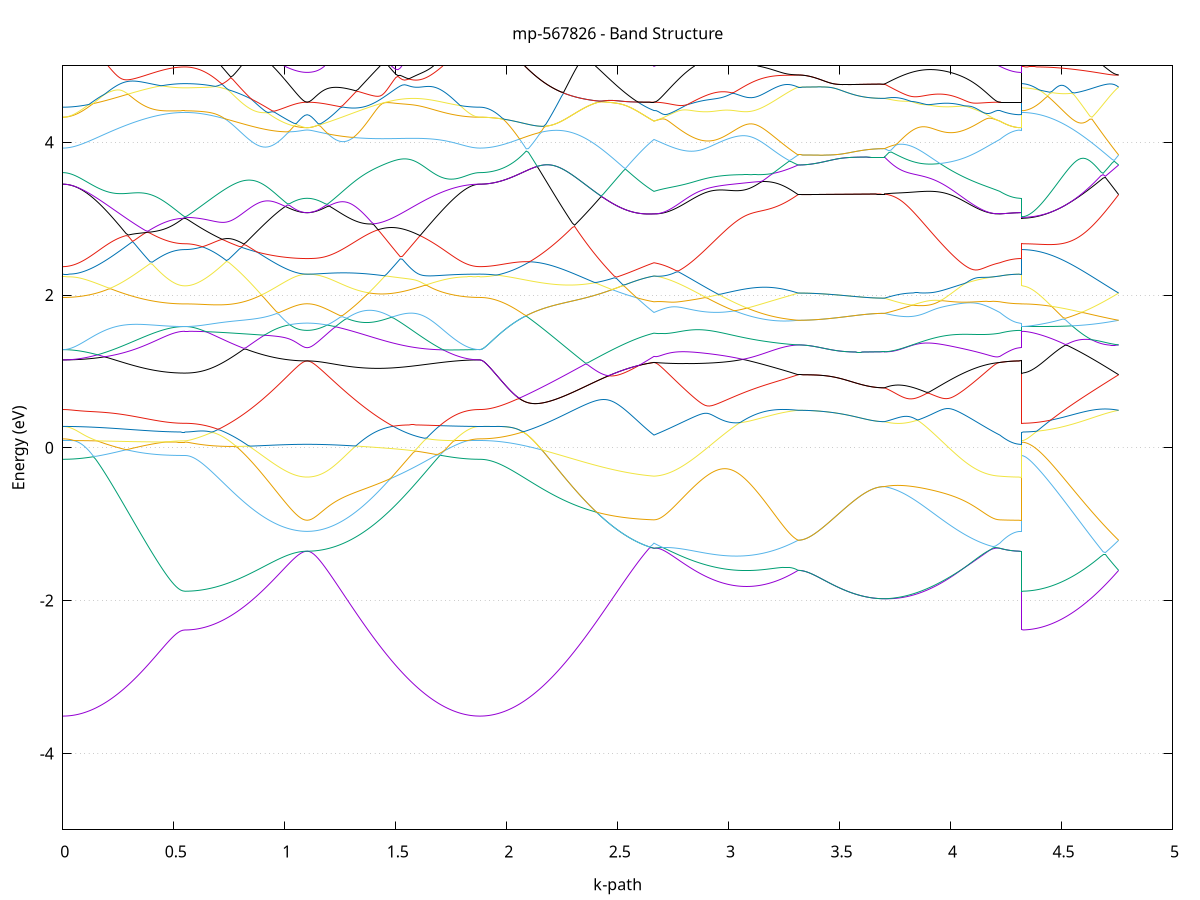 set title 'mp-567826 - Band Structure'
set xlabel 'k-path'
set ylabel 'Energy (eV)'
set grid y
set yrange [-5:5]
set terminal png size 800,600
set output 'mp-567826_bands_gnuplot.png'
plot '-' using 1:2 with lines notitle, '-' using 1:2 with lines notitle, '-' using 1:2 with lines notitle, '-' using 1:2 with lines notitle, '-' using 1:2 with lines notitle, '-' using 1:2 with lines notitle, '-' using 1:2 with lines notitle, '-' using 1:2 with lines notitle, '-' using 1:2 with lines notitle, '-' using 1:2 with lines notitle, '-' using 1:2 with lines notitle, '-' using 1:2 with lines notitle, '-' using 1:2 with lines notitle, '-' using 1:2 with lines notitle, '-' using 1:2 with lines notitle, '-' using 1:2 with lines notitle, '-' using 1:2 with lines notitle, '-' using 1:2 with lines notitle, '-' using 1:2 with lines notitle, '-' using 1:2 with lines notitle, '-' using 1:2 with lines notitle, '-' using 1:2 with lines notitle, '-' using 1:2 with lines notitle, '-' using 1:2 with lines notitle, '-' using 1:2 with lines notitle, '-' using 1:2 with lines notitle, '-' using 1:2 with lines notitle, '-' using 1:2 with lines notitle, '-' using 1:2 with lines notitle, '-' using 1:2 with lines notitle, '-' using 1:2 with lines notitle, '-' using 1:2 with lines notitle, '-' using 1:2 with lines notitle, '-' using 1:2 with lines notitle, '-' using 1:2 with lines notitle, '-' using 1:2 with lines notitle, '-' using 1:2 with lines notitle, '-' using 1:2 with lines notitle, '-' using 1:2 with lines notitle, '-' using 1:2 with lines notitle, '-' using 1:2 with lines notitle, '-' using 1:2 with lines notitle, '-' using 1:2 with lines notitle, '-' using 1:2 with lines notitle, '-' using 1:2 with lines notitle, '-' using 1:2 with lines notitle, '-' using 1:2 with lines notitle, '-' using 1:2 with lines notitle, '-' using 1:2 with lines notitle, '-' using 1:2 with lines notitle, '-' using 1:2 with lines notitle, '-' using 1:2 with lines notitle, '-' using 1:2 with lines notitle, '-' using 1:2 with lines notitle, '-' using 1:2 with lines notitle, '-' using 1:2 with lines notitle, '-' using 1:2 with lines notitle, '-' using 1:2 with lines notitle, '-' using 1:2 with lines notitle, '-' using 1:2 with lines notitle, '-' using 1:2 with lines notitle, '-' using 1:2 with lines notitle, '-' using 1:2 with lines notitle, '-' using 1:2 with lines notitle
0.000000 -36.585056
0.009830 -36.585056
0.019659 -36.584956
0.029489 -36.584956
0.039319 -36.584956
0.049149 -36.584956
0.058978 -36.584856
0.068808 -36.584756
0.078638 -36.584756
0.088468 -36.584656
0.098297 -36.584556
0.108127 -36.584456
0.117957 -36.584356
0.127786 -36.584256
0.137616 -36.584156
0.147446 -36.584056
0.157276 -36.583956
0.167105 -36.583756
0.176935 -36.583656
0.186765 -36.583456
0.196595 -36.583356
0.206424 -36.583156
0.216254 -36.582956
0.226084 -36.582856
0.235913 -36.582656
0.245743 -36.582456
0.255573 -36.582256
0.265403 -36.582056
0.275232 -36.581856
0.285062 -36.581756
0.294892 -36.581556
0.304722 -36.581356
0.314551 -36.581156
0.324381 -36.580956
0.334211 -36.580756
0.344041 -36.580556
0.353870 -36.580356
0.363700 -36.580156
0.373530 -36.579956
0.383359 -36.579756
0.393189 -36.579556
0.403019 -36.579456
0.412849 -36.579256
0.422678 -36.579056
0.432508 -36.578956
0.442338 -36.578856
0.452168 -36.578656
0.461997 -36.578556
0.471827 -36.578456
0.481657 -36.578356
0.491486 -36.578256
0.501316 -36.578156
0.511146 -36.578156
0.520976 -36.578056
0.530805 -36.578056
0.540635 -36.578056
0.550465 -36.578056
0.550465 -36.578056
0.560295 -36.578056
0.570124 -36.578056
0.579954 -36.577956
0.589784 -36.577956
0.599613 -36.577956
0.609443 -36.577856
0.619273 -36.577856
0.629103 -36.577756
0.638932 -36.577656
0.648762 -36.577656
0.658592 -36.577556
0.668422 -36.577456
0.678251 -36.577356
0.688081 -36.577256
0.697911 -36.577156
0.707740 -36.576956
0.717570 -36.576856
0.727400 -36.576756
0.737230 -36.576556
0.747059 -36.576456
0.756889 -36.576256
0.766719 -36.576156
0.776549 -36.575956
0.786378 -36.575756
0.796208 -36.575556
0.806038 -36.575456
0.815867 -36.575256
0.825697 -36.575056
0.835527 -36.574856
0.845357 -36.574656
0.855186 -36.574456
0.865016 -36.574256
0.874846 -36.574056
0.884676 -36.573756
0.894505 -36.573556
0.904335 -36.573356
0.914165 -36.573156
0.923994 -36.572956
0.933824 -36.572756
0.943654 -36.572556
0.953484 -36.572256
0.963313 -36.572056
0.973143 -36.571856
0.982973 -36.571656
0.992803 -36.571456
1.002632 -36.571256
1.012462 -36.571056
1.022292 -36.570856
1.032122 -36.570756
1.041951 -36.570556
1.051781 -36.570356
1.061611 -36.570256
1.071440 -36.570156
1.081270 -36.569956
1.091100 -36.569856
1.100930 -36.569856
1.100930 -36.569856
1.110910 -36.569856
1.120891 -36.569956
1.130871 -36.570056
1.140851 -36.570156
1.150832 -36.570256
1.160812 -36.570356
1.170793 -36.570456
1.180773 -36.570556
1.190754 -36.570656
1.200734 -36.570856
1.210715 -36.571056
1.220695 -36.571256
1.230675 -36.571456
1.240656 -36.571756
1.250636 -36.571956
1.260617 -36.572256
1.270597 -36.572456
1.280578 -36.572756
1.290558 -36.573056
1.300539 -36.573356
1.310519 -36.573556
1.320499 -36.573856
1.330480 -36.574156
1.340460 -36.574456
1.350441 -36.574756
1.360421 -36.575056
1.370402 -36.575356
1.380382 -36.575656
1.390363 -36.575956
1.400343 -36.576256
1.410323 -36.576556
1.420304 -36.576856
1.430284 -36.577056
1.440265 -36.577356
1.450245 -36.577656
1.460226 -36.577956
1.470206 -36.578256
1.480187 -36.578556
1.490167 -36.578856
1.500147 -36.579056
1.510128 -36.579356
1.520108 -36.579656
1.530089 -36.579856
1.540069 -36.580156
1.550050 -36.580456
1.560030 -36.580656
1.570011 -36.580956
1.579991 -36.581156
1.589971 -36.581356
1.599952 -36.581656
1.609932 -36.581856
1.619913 -36.582056
1.629893 -36.582256
1.639874 -36.582456
1.649854 -36.582656
1.659835 -36.582856
1.669815 -36.583056
1.679795 -36.583256
1.689776 -36.583356
1.699756 -36.583556
1.709737 -36.583756
1.719717 -36.583856
1.729698 -36.583956
1.739678 -36.584156
1.749659 -36.584256
1.759639 -36.584356
1.769620 -36.584456
1.779600 -36.584556
1.789580 -36.584656
1.799561 -36.584756
1.809541 -36.584756
1.819522 -36.584856
1.829502 -36.584856
1.839483 -36.584956
1.849463 -36.584956
1.859444 -36.584956
1.869424 -36.585056
1.879404 -36.585056
1.879404 -36.585056
1.889332 -36.585056
1.899260 -36.584956
1.909188 -36.584956
1.919116 -36.584956
1.929044 -36.584856
1.938972 -36.584856
1.948900 -36.584756
1.958828 -36.584756
1.968756 -36.584656
1.978684 -36.584556
1.988611 -36.584456
1.998539 -36.584356
2.008467 -36.584256
2.018395 -36.584056
2.028323 -36.583956
2.038251 -36.583856
2.048179 -36.583656
2.058107 -36.583556
2.068035 -36.583356
2.077963 -36.583156
2.087891 -36.583056
2.097818 -36.582856
2.107746 -36.582656
2.117674 -36.582456
2.127602 -36.582256
2.137530 -36.582056
2.147458 -36.581756
2.157386 -36.581556
2.167314 -36.581356
2.177242 -36.581156
2.187170 -36.580856
2.197098 -36.580656
2.207025 -36.580356
2.216953 -36.580156
2.226881 -36.579856
2.236809 -36.579656
2.246737 -36.579356
2.256665 -36.579056
2.266593 -36.578856
2.276521 -36.578556
2.286449 -36.578256
2.296377 -36.578056
2.306305 -36.577756
2.316232 -36.577456
2.326160 -36.577256
2.336088 -36.576956
2.346016 -36.576656
2.355944 -36.576456
2.365872 -36.576156
2.375800 -36.575856
2.385728 -36.575656
2.395656 -36.575356
2.405584 -36.575056
2.415512 -36.574856
2.425439 -36.574556
2.435367 -36.574356
2.445295 -36.574056
2.455223 -36.573856
2.465151 -36.573656
2.475079 -36.573356
2.485007 -36.573156
2.494935 -36.572956
2.504863 -36.572756
2.514791 -36.572556
2.524719 -36.572356
2.534646 -36.572156
2.544574 -36.571956
2.554502 -36.571756
2.564430 -36.571556
2.574358 -36.571356
2.584286 -36.571256
2.594214 -36.571056
2.604142 -36.570956
2.614070 -36.570756
2.623998 -36.570656
2.633925 -36.570556
2.643853 -36.570456
2.653781 -36.570356
2.663709 -36.570256
2.663709 -36.570256
2.673699 -36.570256
2.683689 -36.570356
2.693679 -36.570456
2.703669 -36.570556
2.713658 -36.570656
2.723648 -36.570756
2.733638 -36.570856
2.743628 -36.570956
2.753618 -36.571056
2.763608 -36.571156
2.773597 -36.571256
2.783587 -36.571356
2.793577 -36.571456
2.803567 -36.571556
2.813557 -36.571756
2.823547 -36.571856
2.833536 -36.571956
2.843526 -36.572056
2.853516 -36.572156
2.863506 -36.572256
2.873496 -36.572356
2.883486 -36.572456
2.893475 -36.572556
2.903465 -36.572656
2.913455 -36.572756
2.923445 -36.572856
2.933435 -36.572956
2.943424 -36.573056
2.953414 -36.573056
2.963404 -36.573156
2.973394 -36.573256
2.983384 -36.573256
2.993374 -36.573356
3.003363 -36.573456
3.013353 -36.573456
3.023343 -36.573456
3.033333 -36.573556
3.043323 -36.573556
3.053313 -36.573556
3.063302 -36.573556
3.073292 -36.573656
3.083282 -36.573656
3.093272 -36.573656
3.103262 -36.573656
3.113252 -36.573556
3.123241 -36.573556
3.133231 -36.573556
3.143221 -36.573556
3.153211 -36.573456
3.163201 -36.573456
3.173191 -36.573356
3.183180 -36.573356
3.193170 -36.573256
3.203160 -36.573156
3.213150 -36.573156
3.223140 -36.573056
3.233130 -36.572956
3.243119 -36.572856
3.253109 -36.572756
3.263099 -36.572756
3.273089 -36.572656
3.283079 -36.572556
3.293069 -36.572456
3.303058 -36.572256
3.313048 -36.572156
3.313048 -36.572156
3.323029 -36.572156
3.333009 -36.572156
3.342990 -36.572156
3.352970 -36.572256
3.362950 -36.572256
3.372931 -36.572256
3.382911 -36.572256
3.392892 -36.572256
3.402872 -36.572256
3.412853 -36.572356
3.422833 -36.572356
3.432814 -36.572356
3.442794 -36.572456
3.452774 -36.572456
3.462755 -36.572456
3.472735 -36.572456
3.482716 -36.572556
3.492696 -36.572556
3.502677 -36.572556
3.512657 -36.572656
3.522638 -36.572656
3.532618 -36.572656
3.542599 -36.572756
3.552579 -36.572756
3.562559 -36.572756
3.572540 -36.572856
3.582520 -36.572856
3.592501 -36.572856
3.602481 -36.572856
3.612462 -36.572856
3.622442 -36.572956
3.632423 -36.572956
3.642403 -36.572956
3.652383 -36.572956
3.662364 -36.572956
3.672344 -36.572956
3.682325 -36.572956
3.692305 -36.572956
3.702286 -36.572956
3.702286 -36.572956
3.712281 -36.573056
3.722276 -36.573056
3.732271 -36.573056
3.742266 -36.573056
3.752261 -36.573056
3.762256 -36.573056
3.772251 -36.573056
3.782246 -36.573056
3.792242 -36.573056
3.802237 -36.573056
3.812232 -36.573056
3.822227 -36.573056
3.832222 -36.572956
3.842217 -36.572956
3.852212 -36.572956
3.862207 -36.572956
3.872202 -36.572856
3.882198 -36.572856
3.892193 -36.572756
3.902188 -36.572756
3.912183 -36.572756
3.922178 -36.572656
3.932173 -36.572656
3.942168 -36.572556
3.952163 -36.572456
3.962158 -36.572456
3.972154 -36.572356
3.982149 -36.572256
3.992144 -36.572256
4.002139 -36.572156
4.012134 -36.572056
4.022129 -36.571956
4.032124 -36.571956
4.042119 -36.571856
4.052114 -36.571756
4.062109 -36.571656
4.072105 -36.571556
4.082100 -36.571456
4.092095 -36.571456
4.102090 -36.571356
4.112085 -36.571256
4.122080 -36.571156
4.132075 -36.571056
4.142070 -36.570956
4.152065 -36.570856
4.162061 -36.570756
4.172056 -36.570656
4.182051 -36.570556
4.192046 -36.570456
4.202041 -36.570356
4.212036 -36.570256
4.222031 -36.570256
4.222031 -36.570256
4.231576 -36.570156
4.241122 -36.570056
4.250667 -36.570056
4.260212 -36.569956
4.269757 -36.569956
4.279302 -36.569856
4.288847 -36.569856
4.298392 -36.569856
4.307938 -36.569856
4.317483 -36.569856
4.317483 -36.578056
4.327480 -36.578056
4.337477 -36.578056
4.347475 -36.577956
4.357472 -36.577956
4.367469 -36.577956
4.377466 -36.577856
4.387463 -36.577856
4.397461 -36.577756
4.407458 -36.577756
4.417455 -36.577656
4.427452 -36.577556
4.437450 -36.577556
4.447447 -36.577456
4.457444 -36.577356
4.467441 -36.577256
4.477439 -36.577156
4.487436 -36.576956
4.497433 -36.576856
4.507430 -36.576756
4.517427 -36.576656
4.527425 -36.576456
4.537422 -36.576356
4.547419 -36.576156
4.557416 -36.576056
4.567414 -36.575856
4.577411 -36.575656
4.587408 -36.575556
4.597405 -36.575356
4.607403 -36.575156
4.617400 -36.574956
4.627397 -36.574856
4.637394 -36.574656
4.647391 -36.574456
4.657389 -36.574256
4.667386 -36.574056
4.677383 -36.573856
4.687380 -36.573656
4.697378 -36.573456
4.707375 -36.573256
4.717372 -36.573056
4.727369 -36.572856
4.737367 -36.572556
4.747364 -36.572356
4.757361 -36.572156
e
0.000000 -36.570256
0.009830 -36.570256
0.019659 -36.570256
0.029489 -36.570256
0.039319 -36.570256
0.049149 -36.570256
0.058978 -36.570256
0.068808 -36.570256
0.078638 -36.570356
0.088468 -36.570356
0.098297 -36.570356
0.108127 -36.570356
0.117957 -36.570356
0.127786 -36.570356
0.137616 -36.570456
0.147446 -36.570456
0.157276 -36.570456
0.167105 -36.570456
0.176935 -36.570456
0.186765 -36.570556
0.196595 -36.570556
0.206424 -36.570556
0.216254 -36.570556
0.226084 -36.570656
0.235913 -36.570656
0.245743 -36.570656
0.255573 -36.570656
0.265403 -36.570656
0.275232 -36.570656
0.285062 -36.570656
0.294892 -36.570756
0.304722 -36.570756
0.314551 -36.570756
0.324381 -36.570756
0.334211 -36.570756
0.344041 -36.570656
0.353870 -36.570656
0.363700 -36.570656
0.373530 -36.570656
0.383359 -36.570656
0.393189 -36.570556
0.403019 -36.570556
0.412849 -36.570456
0.422678 -36.570456
0.432508 -36.570356
0.442338 -36.570356
0.452168 -36.570256
0.461997 -36.570156
0.471827 -36.570056
0.481657 -36.570056
0.491486 -36.569956
0.501316 -36.569856
0.511146 -36.569856
0.520976 -36.569756
0.530805 -36.569756
0.540635 -36.569756
0.550465 -36.569656
0.550465 -36.569656
0.560295 -36.569656
0.570124 -36.569656
0.579954 -36.569656
0.589784 -36.569656
0.599613 -36.569656
0.609443 -36.569656
0.619273 -36.569656
0.629103 -36.569656
0.638932 -36.569656
0.648762 -36.569656
0.658592 -36.569656
0.668422 -36.569656
0.678251 -36.569656
0.688081 -36.569656
0.697911 -36.569656
0.707740 -36.569656
0.717570 -36.569656
0.727400 -36.569656
0.737230 -36.569656
0.747059 -36.569656
0.756889 -36.569656
0.766719 -36.569656
0.776549 -36.569656
0.786378 -36.569656
0.796208 -36.569656
0.806038 -36.569656
0.815867 -36.569656
0.825697 -36.569656
0.835527 -36.569656
0.845357 -36.569656
0.855186 -36.569656
0.865016 -36.569656
0.874846 -36.569656
0.884676 -36.569656
0.894505 -36.569656
0.904335 -36.569656
0.914165 -36.569656
0.923994 -36.569656
0.933824 -36.569656
0.943654 -36.569656
0.953484 -36.569656
0.963313 -36.569656
0.973143 -36.569656
0.982973 -36.569656
0.992803 -36.569656
1.002632 -36.569656
1.012462 -36.569656
1.022292 -36.569656
1.032122 -36.569656
1.041951 -36.569656
1.051781 -36.569656
1.061611 -36.569656
1.071440 -36.569656
1.081270 -36.569656
1.091100 -36.569656
1.100930 -36.569656
1.100930 -36.569656
1.110910 -36.569656
1.120891 -36.569756
1.130871 -36.569756
1.140851 -36.569856
1.150832 -36.569956
1.160812 -36.570156
1.170793 -36.570256
1.180773 -36.570456
1.190754 -36.570556
1.200734 -36.570656
1.210715 -36.570756
1.220695 -36.570756
1.230675 -36.570856
1.240656 -36.570956
1.250636 -36.570956
1.260617 -36.571056
1.270597 -36.571056
1.280578 -36.571056
1.290558 -36.571156
1.300539 -36.571156
1.310519 -36.571156
1.320499 -36.571256
1.330480 -36.571256
1.340460 -36.571256
1.350441 -36.571256
1.360421 -36.571256
1.370402 -36.571256
1.380382 -36.571256
1.390363 -36.571256
1.400343 -36.571256
1.410323 -36.571256
1.420304 -36.571256
1.430284 -36.571256
1.440265 -36.571256
1.450245 -36.571256
1.460226 -36.571256
1.470206 -36.571256
1.480187 -36.571156
1.490167 -36.571156
1.500147 -36.571156
1.510128 -36.571156
1.520108 -36.571056
1.530089 -36.571056
1.540069 -36.571056
1.550050 -36.571056
1.560030 -36.570956
1.570011 -36.570956
1.579991 -36.570956
1.589971 -36.570856
1.599952 -36.570856
1.609932 -36.570856
1.619913 -36.570756
1.629893 -36.570756
1.639874 -36.570756
1.649854 -36.570656
1.659835 -36.570656
1.669815 -36.570656
1.679795 -36.570556
1.689776 -36.570556
1.699756 -36.570556
1.709737 -36.570556
1.719717 -36.570456
1.729698 -36.570456
1.739678 -36.570456
1.749659 -36.570456
1.759639 -36.570356
1.769620 -36.570356
1.779600 -36.570356
1.789580 -36.570356
1.799561 -36.570356
1.809541 -36.570256
1.819522 -36.570256
1.829502 -36.570256
1.839483 -36.570256
1.849463 -36.570256
1.859444 -36.570256
1.869424 -36.570256
1.879404 -36.570256
1.879404 -36.570256
1.889332 -36.570256
1.899260 -36.570256
1.909188 -36.570256
1.919116 -36.570256
1.929044 -36.570156
1.938972 -36.570156
1.948900 -36.570156
1.958828 -36.570156
1.968756 -36.570056
1.978684 -36.570056
1.988611 -36.570056
1.998539 -36.569956
2.008467 -36.569956
2.018395 -36.569856
2.028323 -36.569756
2.038251 -36.569756
2.048179 -36.569656
2.058107 -36.569656
2.068035 -36.569556
2.077963 -36.569456
2.087891 -36.569356
2.097818 -36.569356
2.107746 -36.569256
2.117674 -36.569156
2.127602 -36.569056
2.137530 -36.568956
2.147458 -36.568856
2.157386 -36.568756
2.167314 -36.568656
2.177242 -36.568556
2.187170 -36.568456
2.197098 -36.568356
2.207025 -36.568256
2.216953 -36.568156
2.226881 -36.568056
2.236809 -36.567956
2.246737 -36.567856
2.256665 -36.567756
2.266593 -36.567556
2.276521 -36.567456
2.286449 -36.567356
2.296377 -36.567256
2.306305 -36.567156
2.316232 -36.567056
2.326160 -36.566956
2.336088 -36.566756
2.346016 -36.566656
2.355944 -36.566556
2.365872 -36.566456
2.375800 -36.566356
2.385728 -36.566256
2.395656 -36.566156
2.405584 -36.566056
2.415512 -36.566056
2.425439 -36.566256
2.435367 -36.566456
2.445295 -36.566556
2.455223 -36.566756
2.465151 -36.566956
2.475079 -36.567056
2.485007 -36.567256
2.494935 -36.567456
2.504863 -36.567556
2.514791 -36.567756
2.524719 -36.567856
2.534646 -36.568056
2.544574 -36.568156
2.554502 -36.568256
2.564430 -36.568456
2.574358 -36.568556
2.584286 -36.568656
2.594214 -36.568756
2.604142 -36.568856
2.614070 -36.568956
2.623998 -36.569056
2.633925 -36.569156
2.643853 -36.569256
2.653781 -36.569256
2.663709 -36.569356
2.663709 -36.569356
2.673699 -36.569356
2.683689 -36.569256
2.693679 -36.569256
2.703669 -36.569256
2.713658 -36.569256
2.723648 -36.569256
2.733638 -36.569256
2.743628 -36.569256
2.753618 -36.569256
2.763608 -36.569256
2.773597 -36.569256
2.783587 -36.569256
2.793577 -36.569356
2.803567 -36.569356
2.813557 -36.569356
2.823547 -36.569456
2.833536 -36.569456
2.843526 -36.569556
2.853516 -36.569556
2.863506 -36.569656
2.873496 -36.569656
2.883486 -36.569656
2.893475 -36.569756
2.903465 -36.569756
2.913455 -36.569856
2.923445 -36.569856
2.933435 -36.569956
2.943424 -36.569956
2.953414 -36.570056
2.963404 -36.570056
2.973394 -36.570156
2.983384 -36.570156
2.993374 -36.570256
3.003363 -36.570256
3.013353 -36.570356
3.023343 -36.570356
3.033333 -36.570356
3.043323 -36.570456
3.053313 -36.570456
3.063302 -36.570556
3.073292 -36.570556
3.083282 -36.570656
3.093272 -36.570656
3.103262 -36.570756
3.113252 -36.570756
3.123241 -36.570856
3.133231 -36.570856
3.143221 -36.570956
3.153211 -36.570956
3.163201 -36.571056
3.173191 -36.571056
3.183180 -36.571156
3.193170 -36.571156
3.203160 -36.571256
3.213150 -36.571356
3.223140 -36.571356
3.233130 -36.571456
3.243119 -36.571556
3.253109 -36.571656
3.263099 -36.571656
3.273089 -36.571756
3.283079 -36.571856
3.293069 -36.571956
3.303058 -36.572056
3.313048 -36.572156
3.313048 -36.572156
3.323029 -36.572156
3.333009 -36.572156
3.342990 -36.572156
3.352970 -36.572156
3.362950 -36.572256
3.372931 -36.572256
3.382911 -36.572256
3.392892 -36.572256
3.402872 -36.572256
3.412853 -36.572356
3.422833 -36.572356
3.432814 -36.572356
3.442794 -36.572356
3.452774 -36.572456
3.462755 -36.572456
3.472735 -36.572456
3.482716 -36.572456
3.492696 -36.572556
3.502677 -36.572556
3.512657 -36.572556
3.522638 -36.572656
3.532618 -36.572656
3.542599 -36.572656
3.552579 -36.572756
3.562559 -36.572756
3.572540 -36.572756
3.582520 -36.572756
3.592501 -36.572856
3.602481 -36.572856
3.612462 -36.572856
3.622442 -36.572856
3.632423 -36.572856
3.642403 -36.572956
3.652383 -36.572956
3.662364 -36.572956
3.672344 -36.572956
3.682325 -36.572956
3.692305 -36.572956
3.702286 -36.572956
3.702286 -36.572956
3.712281 -36.572956
3.722276 -36.572956
3.732271 -36.572856
3.742266 -36.572856
3.752261 -36.572756
3.762256 -36.572756
3.772251 -36.572656
3.782246 -36.572656
3.792242 -36.572556
3.802237 -36.572556
3.812232 -36.572456
3.822227 -36.572356
3.832222 -36.572356
3.842217 -36.572256
3.852212 -36.572156
3.862207 -36.572056
3.872202 -36.571956
3.882198 -36.571856
3.892193 -36.571756
3.902188 -36.571756
3.912183 -36.571656
3.922178 -36.571556
3.932173 -36.571456
3.942168 -36.571356
3.952163 -36.571256
3.962158 -36.571056
3.972154 -36.570956
3.982149 -36.570856
3.992144 -36.570756
4.002139 -36.570656
4.012134 -36.570556
4.022129 -36.570456
4.032124 -36.570356
4.042119 -36.570256
4.052114 -36.570156
4.062109 -36.570056
4.072105 -36.569956
4.082100 -36.569856
4.092095 -36.569756
4.102090 -36.569656
4.112085 -36.569556
4.122080 -36.569556
4.132075 -36.569456
4.142070 -36.569356
4.152065 -36.569356
4.162061 -36.569356
4.172056 -36.569256
4.182051 -36.569256
4.192046 -36.569256
4.202041 -36.569256
4.212036 -36.569356
4.222031 -36.569356
4.222031 -36.569356
4.231576 -36.569456
4.241122 -36.569456
4.250667 -36.569556
4.260212 -36.569556
4.269757 -36.569556
4.279302 -36.569656
4.288847 -36.569656
4.298392 -36.569656
4.307938 -36.569656
4.317483 -36.569656
4.317483 -36.569656
4.327480 -36.569656
4.337477 -36.569656
4.347475 -36.569656
4.357472 -36.569656
4.367469 -36.569656
4.377466 -36.569556
4.387463 -36.569556
4.397461 -36.569456
4.407458 -36.569456
4.417455 -36.569356
4.427452 -36.569256
4.437450 -36.569256
4.447447 -36.569156
4.457444 -36.569056
4.467441 -36.568956
4.477439 -36.568856
4.487436 -36.568756
4.497433 -36.568656
4.507430 -36.568456
4.517427 -36.568356
4.527425 -36.568256
4.537422 -36.568056
4.547419 -36.568156
4.557416 -36.568356
4.567414 -36.568556
4.577411 -36.568656
4.587408 -36.568856
4.597405 -36.569056
4.607403 -36.569156
4.617400 -36.569356
4.627397 -36.569556
4.637394 -36.569756
4.647391 -36.569956
4.657389 -36.570156
4.667386 -36.570356
4.677383 -36.570556
4.687380 -36.570756
4.697378 -36.570956
4.707375 -36.571156
4.717372 -36.571356
4.727369 -36.571556
4.737367 -36.571756
4.747364 -36.571956
4.757361 -36.572156
e
0.000000 -36.558756
0.009830 -36.558756
0.019659 -36.558756
0.029489 -36.558856
0.039319 -36.558856
0.049149 -36.558856
0.058978 -36.558956
0.068808 -36.558956
0.078638 -36.559056
0.088468 -36.559056
0.098297 -36.559156
0.108127 -36.559256
0.117957 -36.559256
0.127786 -36.559356
0.137616 -36.559456
0.147446 -36.559556
0.157276 -36.559656
0.167105 -36.559756
0.176935 -36.559956
0.186765 -36.560056
0.196595 -36.560156
0.206424 -36.560356
0.216254 -36.560456
0.226084 -36.560656
0.235913 -36.560756
0.245743 -36.560956
0.255573 -36.561156
0.265403 -36.561256
0.275232 -36.561456
0.285062 -36.561656
0.294892 -36.561856
0.304722 -36.562056
0.314551 -36.562256
0.324381 -36.562456
0.334211 -36.562656
0.344041 -36.562856
0.353870 -36.563056
0.363700 -36.563256
0.373530 -36.563456
0.383359 -36.563656
0.393189 -36.563856
0.403019 -36.564056
0.412849 -36.564356
0.422678 -36.564556
0.432508 -36.564756
0.442338 -36.564956
0.452168 -36.565156
0.461997 -36.565356
0.471827 -36.565456
0.481657 -36.565656
0.491486 -36.565856
0.501316 -36.565956
0.511146 -36.566056
0.520976 -36.566156
0.530805 -36.566256
0.540635 -36.566356
0.550465 -36.566356
0.550465 -36.566356
0.560295 -36.566356
0.570124 -36.566356
0.579954 -36.566356
0.589784 -36.566356
0.599613 -36.566356
0.609443 -36.566356
0.619273 -36.566456
0.629103 -36.566456
0.638932 -36.566456
0.648762 -36.566556
0.658592 -36.566556
0.668422 -36.566656
0.678251 -36.566656
0.688081 -36.566756
0.697911 -36.566756
0.707740 -36.566856
0.717570 -36.566956
0.727400 -36.566956
0.737230 -36.567056
0.747059 -36.567056
0.756889 -36.567156
0.766719 -36.567256
0.776549 -36.567356
0.786378 -36.567356
0.796208 -36.567456
0.806038 -36.567556
0.815867 -36.567656
0.825697 -36.567656
0.835527 -36.567756
0.845357 -36.567856
0.855186 -36.567956
0.865016 -36.567956
0.874846 -36.568056
0.884676 -36.568156
0.894505 -36.568156
0.904335 -36.568256
0.914165 -36.568356
0.923994 -36.568456
0.933824 -36.568456
0.943654 -36.568556
0.953484 -36.568656
0.963313 -36.568656
0.973143 -36.568756
0.982973 -36.568756
0.992803 -36.568856
1.002632 -36.568956
1.012462 -36.568956
1.022292 -36.569056
1.032122 -36.569156
1.041951 -36.569156
1.051781 -36.569256
1.061611 -36.569356
1.071440 -36.569456
1.081270 -36.569556
1.091100 -36.569556
1.100930 -36.569656
1.100930 -36.569656
1.110910 -36.569556
1.120891 -36.569456
1.130871 -36.569356
1.140851 -36.569256
1.150832 -36.569056
1.160812 -36.568956
1.170793 -36.568856
1.180773 -36.568656
1.190754 -36.568556
1.200734 -36.568356
1.210715 -36.568256
1.220695 -36.568056
1.230675 -36.567856
1.240656 -36.567756
1.250636 -36.567556
1.260617 -36.567356
1.270597 -36.567256
1.280578 -36.567056
1.290558 -36.566856
1.300539 -36.566656
1.310519 -36.566456
1.320499 -36.566356
1.330480 -36.566156
1.340460 -36.565956
1.350441 -36.565756
1.360421 -36.565556
1.370402 -36.565356
1.380382 -36.565156
1.390363 -36.564956
1.400343 -36.564756
1.410323 -36.564556
1.420304 -36.564456
1.430284 -36.564256
1.440265 -36.564056
1.450245 -36.563856
1.460226 -36.563656
1.470206 -36.563456
1.480187 -36.563256
1.490167 -36.563056
1.500147 -36.562856
1.510128 -36.562656
1.520108 -36.562556
1.530089 -36.562356
1.540069 -36.562156
1.550050 -36.561956
1.560030 -36.561856
1.570011 -36.561656
1.579991 -36.561456
1.589971 -36.561356
1.599952 -36.561156
1.609932 -36.560956
1.619913 -36.560856
1.629893 -36.560756
1.639874 -36.560556
1.649854 -36.560456
1.659835 -36.560256
1.669815 -36.560156
1.679795 -36.560056
1.689776 -36.559956
1.699756 -36.559856
1.709737 -36.559656
1.719717 -36.559556
1.729698 -36.559456
1.739678 -36.559456
1.749659 -36.559356
1.759639 -36.559256
1.769620 -36.559156
1.779600 -36.559056
1.789580 -36.559056
1.799561 -36.558956
1.809541 -36.558956
1.819522 -36.558856
1.829502 -36.558856
1.839483 -36.558856
1.849463 -36.558756
1.859444 -36.558756
1.869424 -36.558756
1.879404 -36.558756
1.879404 -36.558756
1.889332 -36.558756
1.899260 -36.558756
1.909188 -36.558856
1.919116 -36.558856
1.929044 -36.558856
1.938972 -36.558856
1.948900 -36.558956
1.958828 -36.558956
1.968756 -36.559056
1.978684 -36.559156
1.988611 -36.559156
1.998539 -36.559256
2.008467 -36.559356
2.018395 -36.559456
2.028323 -36.559556
2.038251 -36.559656
2.048179 -36.559756
2.058107 -36.559856
2.068035 -36.559956
2.077963 -36.560056
2.087891 -36.560256
2.097818 -36.560356
2.107746 -36.560456
2.117674 -36.560656
2.127602 -36.560756
2.137530 -36.560956
2.147458 -36.561056
2.157386 -36.561256
2.167314 -36.561456
2.177242 -36.561556
2.187170 -36.561756
2.197098 -36.561956
2.207025 -36.562056
2.216953 -36.562256
2.226881 -36.562456
2.236809 -36.562656
2.246737 -36.562856
2.256665 -36.563056
2.266593 -36.563256
2.276521 -36.563356
2.286449 -36.563556
2.296377 -36.563756
2.306305 -36.563956
2.316232 -36.564156
2.326160 -36.564356
2.336088 -36.564556
2.346016 -36.564756
2.355944 -36.564956
2.365872 -36.565156
2.375800 -36.565356
2.385728 -36.565556
2.395656 -36.565656
2.405584 -36.565856
2.415512 -36.566056
2.425439 -36.566256
2.435367 -36.566456
2.445295 -36.566556
2.455223 -36.566756
2.465151 -36.566956
2.475079 -36.567056
2.485007 -36.567256
2.494935 -36.567456
2.504863 -36.567556
2.514791 -36.567756
2.524719 -36.567856
2.534646 -36.568056
2.544574 -36.568156
2.554502 -36.568256
2.564430 -36.568356
2.574358 -36.568556
2.584286 -36.568656
2.594214 -36.568756
2.604142 -36.568856
2.614070 -36.568956
2.623998 -36.569056
2.633925 -36.569156
2.643853 -36.569256
2.653781 -36.569256
2.663709 -36.569356
2.663709 -36.569356
2.673699 -36.569356
2.683689 -36.569256
2.693679 -36.569256
2.703669 -36.569156
2.713658 -36.569156
2.723648 -36.569056
2.733638 -36.569056
2.743628 -36.569056
2.753618 -36.568956
2.763608 -36.568956
2.773597 -36.568856
2.783587 -36.568856
2.793577 -36.568756
2.803567 -36.568656
2.813557 -36.568656
2.823547 -36.568556
2.833536 -36.568556
2.843526 -36.568456
2.853516 -36.568356
2.863506 -36.568356
2.873496 -36.568256
2.883486 -36.568156
2.893475 -36.568156
2.903465 -36.568056
2.913455 -36.567956
2.923445 -36.567856
2.933435 -36.567856
2.943424 -36.567756
2.953414 -36.567656
2.963404 -36.567556
2.973394 -36.567456
2.983384 -36.567456
2.993374 -36.567356
3.003363 -36.567256
3.013353 -36.567156
3.023343 -36.567056
3.033333 -36.566956
3.043323 -36.566856
3.053313 -36.566856
3.063302 -36.566756
3.073292 -36.566656
3.083282 -36.566556
3.093272 -36.566456
3.103262 -36.566356
3.113252 -36.566256
3.123241 -36.566156
3.133231 -36.566056
3.143221 -36.565956
3.153211 -36.565856
3.163201 -36.565756
3.173191 -36.565656
3.183180 -36.565556
3.193170 -36.565456
3.203160 -36.565356
3.213150 -36.565256
3.223140 -36.565156
3.233130 -36.565056
3.243119 -36.564956
3.253109 -36.564856
3.263099 -36.564756
3.273089 -36.564656
3.283079 -36.564556
3.293069 -36.564456
3.303058 -36.564356
3.313048 -36.564256
3.313048 -36.564256
3.323029 -36.564256
3.333009 -36.564256
3.342990 -36.564256
3.352970 -36.564256
3.362950 -36.564256
3.372931 -36.564156
3.382911 -36.564156
3.392892 -36.564156
3.402872 -36.564156
3.412853 -36.564156
3.422833 -36.564056
3.432814 -36.564056
3.442794 -36.564056
3.452774 -36.564056
3.462755 -36.563956
3.472735 -36.563956
3.482716 -36.563956
3.492696 -36.563856
3.502677 -36.563856
3.512657 -36.563856
3.522638 -36.563856
3.532618 -36.563756
3.542599 -36.563756
3.552579 -36.563756
3.562559 -36.563656
3.572540 -36.563656
3.582520 -36.563656
3.592501 -36.563656
3.602481 -36.563556
3.612462 -36.563556
3.622442 -36.563556
3.632423 -36.563556
3.642403 -36.563556
3.652383 -36.563556
3.662364 -36.563456
3.672344 -36.563456
3.682325 -36.563456
3.692305 -36.563456
3.702286 -36.563456
3.702286 -36.563456
3.712281 -36.563556
3.722276 -36.563656
3.732271 -36.563756
3.742266 -36.563756
3.752261 -36.563856
3.762256 -36.563956
3.772251 -36.564056
3.782246 -36.564156
3.792242 -36.564356
3.802237 -36.564456
3.812232 -36.564556
3.822227 -36.564656
3.832222 -36.564756
3.842217 -36.564856
3.852212 -36.565056
3.862207 -36.565156
3.872202 -36.565256
3.882198 -36.565356
3.892193 -36.565556
3.902188 -36.565656
3.912183 -36.565756
3.922178 -36.565856
3.932173 -36.566056
3.942168 -36.566156
3.952163 -36.566256
3.962158 -36.566456
3.972154 -36.566556
3.982149 -36.566656
3.992144 -36.566856
4.002139 -36.566956
4.012134 -36.567056
4.022129 -36.567256
4.032124 -36.567356
4.042119 -36.567456
4.052114 -36.567556
4.062109 -36.567756
4.072105 -36.567856
4.082100 -36.567956
4.092095 -36.568056
4.102090 -36.568256
4.112085 -36.568356
4.122080 -36.568456
4.132075 -36.568556
4.142070 -36.568656
4.152065 -36.568756
4.162061 -36.568856
4.172056 -36.568956
4.182051 -36.569056
4.192046 -36.569156
4.202041 -36.569256
4.212036 -36.569256
4.222031 -36.569356
4.222031 -36.569356
4.231576 -36.569456
4.241122 -36.569456
4.250667 -36.569556
4.260212 -36.569556
4.269757 -36.569556
4.279302 -36.569556
4.288847 -36.569656
4.298392 -36.569656
4.307938 -36.569656
4.317483 -36.569656
4.317483 -36.566356
4.327480 -36.566356
4.337477 -36.566356
4.347475 -36.566356
4.357472 -36.566356
4.367469 -36.566456
4.377466 -36.566456
4.387463 -36.566556
4.397461 -36.566556
4.407458 -36.566656
4.417455 -36.566656
4.427452 -36.566756
4.437450 -36.566856
4.447447 -36.566956
4.457444 -36.567056
4.467441 -36.567156
4.477439 -36.567256
4.487436 -36.567356
4.497433 -36.567456
4.507430 -36.567656
4.517427 -36.567756
4.527425 -36.567856
4.537422 -36.568056
4.547419 -36.567956
4.557416 -36.567856
4.567414 -36.567656
4.577411 -36.567556
4.587408 -36.567356
4.597405 -36.567156
4.607403 -36.567056
4.617400 -36.566856
4.627397 -36.566656
4.637394 -36.566556
4.647391 -36.566356
4.657389 -36.566156
4.667386 -36.565956
4.677383 -36.565756
4.687380 -36.565556
4.697378 -36.565456
4.707375 -36.565256
4.717372 -36.565056
4.727369 -36.564856
4.737367 -36.564656
4.747364 -36.564456
4.757361 -36.564256
e
0.000000 -36.558756
0.009830 -36.558756
0.019659 -36.558756
0.029489 -36.558756
0.039319 -36.558756
0.049149 -36.558756
0.058978 -36.558756
0.068808 -36.558756
0.078638 -36.558756
0.088468 -36.558756
0.098297 -36.558756
0.108127 -36.558756
0.117957 -36.558756
0.127786 -36.558756
0.137616 -36.558756
0.147446 -36.558756
0.157276 -36.558756
0.167105 -36.558756
0.176935 -36.558756
0.186765 -36.558756
0.196595 -36.558756
0.206424 -36.558756
0.216254 -36.558756
0.226084 -36.558756
0.235913 -36.558756
0.245743 -36.558756
0.255573 -36.558756
0.265403 -36.558756
0.275232 -36.558756
0.285062 -36.558756
0.294892 -36.558756
0.304722 -36.558756
0.314551 -36.558756
0.324381 -36.558756
0.334211 -36.558756
0.344041 -36.558756
0.353870 -36.558756
0.363700 -36.558756
0.373530 -36.558756
0.383359 -36.558756
0.393189 -36.558756
0.403019 -36.558756
0.412849 -36.558756
0.422678 -36.558756
0.432508 -36.558756
0.442338 -36.558756
0.452168 -36.558756
0.461997 -36.558756
0.471827 -36.558756
0.481657 -36.558756
0.491486 -36.558756
0.501316 -36.558756
0.511146 -36.558756
0.520976 -36.558756
0.530805 -36.558756
0.540635 -36.558756
0.550465 -36.558756
0.550465 -36.558756
0.560295 -36.558756
0.570124 -36.558756
0.579954 -36.558856
0.589784 -36.558856
0.599613 -36.558856
0.609443 -36.558856
0.619273 -36.558856
0.629103 -36.558956
0.638932 -36.558956
0.648762 -36.558956
0.658592 -36.559056
0.668422 -36.559056
0.678251 -36.559156
0.688081 -36.559156
0.697911 -36.559256
0.707740 -36.559356
0.717570 -36.559356
0.727400 -36.559456
0.737230 -36.559556
0.747059 -36.559656
0.756889 -36.559756
0.766719 -36.559856
0.776549 -36.559956
0.786378 -36.560056
0.796208 -36.560156
0.806038 -36.560256
0.815867 -36.560356
0.825697 -36.560456
0.835527 -36.560556
0.845357 -36.560756
0.855186 -36.560856
0.865016 -36.560956
0.874846 -36.561156
0.884676 -36.561256
0.894505 -36.561356
0.904335 -36.561556
0.914165 -36.561656
0.923994 -36.561856
0.933824 -36.561956
0.943654 -36.562156
0.953484 -36.562256
0.963313 -36.562456
0.973143 -36.562556
0.982973 -36.562756
0.992803 -36.562856
1.002632 -36.562956
1.012462 -36.563056
1.022292 -36.563256
1.032122 -36.563356
1.041951 -36.563456
1.051781 -36.563556
1.061611 -36.563556
1.071440 -36.563656
1.081270 -36.563656
1.091100 -36.563756
1.100930 -36.563756
1.100930 -36.563756
1.110910 -36.563756
1.120891 -36.563656
1.130871 -36.563656
1.140851 -36.563556
1.150832 -36.563556
1.160812 -36.563456
1.170793 -36.563356
1.180773 -36.563256
1.190754 -36.563156
1.200734 -36.562956
1.210715 -36.562856
1.220695 -36.562756
1.230675 -36.562556
1.240656 -36.562456
1.250636 -36.562356
1.260617 -36.562156
1.270597 -36.562056
1.280578 -36.561956
1.290558 -36.561756
1.300539 -36.561656
1.310519 -36.561556
1.320499 -36.561456
1.330480 -36.561256
1.340460 -36.561156
1.350441 -36.561056
1.360421 -36.560956
1.370402 -36.560856
1.380382 -36.560756
1.390363 -36.560656
1.400343 -36.560556
1.410323 -36.560456
1.420304 -36.560356
1.430284 -36.560256
1.440265 -36.560156
1.450245 -36.560056
1.460226 -36.560056
1.470206 -36.559956
1.480187 -36.559856
1.490167 -36.559756
1.500147 -36.559756
1.510128 -36.559656
1.520108 -36.559556
1.530089 -36.559556
1.540069 -36.559456
1.550050 -36.559456
1.560030 -36.559356
1.570011 -36.559356
1.579991 -36.559256
1.589971 -36.559256
1.599952 -36.559256
1.609932 -36.559156
1.619913 -36.559156
1.629893 -36.559156
1.639874 -36.559056
1.649854 -36.559056
1.659835 -36.559056
1.669815 -36.558956
1.679795 -36.558956
1.689776 -36.558956
1.699756 -36.558956
1.709737 -36.558956
1.719717 -36.558856
1.729698 -36.558856
1.739678 -36.558856
1.749659 -36.558856
1.759639 -36.558856
1.769620 -36.558856
1.779600 -36.558856
1.789580 -36.558856
1.799561 -36.558756
1.809541 -36.558756
1.819522 -36.558756
1.829502 -36.558756
1.839483 -36.558756
1.849463 -36.558756
1.859444 -36.558756
1.869424 -36.558756
1.879404 -36.558756
1.879404 -36.558756
1.889332 -36.558756
1.899260 -36.558756
1.909188 -36.558756
1.919116 -36.558856
1.929044 -36.558856
1.938972 -36.558856
1.948900 -36.558956
1.958828 -36.558956
1.968756 -36.559056
1.978684 -36.559156
1.988611 -36.559156
1.998539 -36.559256
2.008467 -36.559356
2.018395 -36.559456
2.028323 -36.559556
2.038251 -36.559656
2.048179 -36.559756
2.058107 -36.559856
2.068035 -36.559956
2.077963 -36.560056
2.087891 -36.560256
2.097818 -36.560356
2.107746 -36.560456
2.117674 -36.560656
2.127602 -36.560756
2.137530 -36.560956
2.147458 -36.561056
2.157386 -36.561256
2.167314 -36.561456
2.177242 -36.561556
2.187170 -36.561756
2.197098 -36.561956
2.207025 -36.562056
2.216953 -36.562256
2.226881 -36.562456
2.236809 -36.562656
2.246737 -36.562856
2.256665 -36.563056
2.266593 -36.563156
2.276521 -36.563356
2.286449 -36.563556
2.296377 -36.563756
2.306305 -36.563956
2.316232 -36.564156
2.326160 -36.564356
2.336088 -36.564556
2.346016 -36.564756
2.355944 -36.564956
2.365872 -36.565156
2.375800 -36.565356
2.385728 -36.565456
2.395656 -36.565656
2.405584 -36.565856
2.415512 -36.565856
2.425439 -36.565756
2.435367 -36.565656
2.445295 -36.565556
2.455223 -36.565456
2.465151 -36.565356
2.475079 -36.565256
2.485007 -36.565156
2.494935 -36.565056
2.504863 -36.564956
2.514791 -36.564856
2.524719 -36.564856
2.534646 -36.564756
2.544574 -36.564656
2.554502 -36.564556
2.564430 -36.564456
2.574358 -36.564456
2.584286 -36.564356
2.594214 -36.564256
2.604142 -36.564256
2.614070 -36.564156
2.623998 -36.564056
2.633925 -36.564056
2.643853 -36.563956
2.653781 -36.563956
2.663709 -36.563956
2.663709 -36.563956
2.673699 -36.563956
2.683689 -36.563956
2.693679 -36.563956
2.703669 -36.563856
2.713658 -36.563856
2.723648 -36.563856
2.733638 -36.563756
2.743628 -36.563656
2.753618 -36.563656
2.763608 -36.563556
2.773597 -36.563456
2.783587 -36.563356
2.793577 -36.563256
2.803567 -36.563156
2.813557 -36.563156
2.823547 -36.563056
2.833536 -36.562956
2.843526 -36.562856
2.853516 -36.562756
2.863506 -36.562656
2.873496 -36.562556
2.883486 -36.562456
2.893475 -36.562456
2.903465 -36.562356
2.913455 -36.562256
2.923445 -36.562256
2.933435 -36.562156
2.943424 -36.562156
2.953414 -36.562056
2.963404 -36.562056
2.973394 -36.561956
2.983384 -36.561956
2.993374 -36.561956
3.003363 -36.561956
3.013353 -36.561956
3.023343 -36.561956
3.033333 -36.561956
3.043323 -36.561956
3.053313 -36.561956
3.063302 -36.562056
3.073292 -36.562056
3.083282 -36.562056
3.093272 -36.562156
3.103262 -36.562156
3.113252 -36.562256
3.123241 -36.562356
3.133231 -36.562356
3.143221 -36.562456
3.153211 -36.562556
3.163201 -36.562656
3.173191 -36.562756
3.183180 -36.562856
3.193170 -36.562956
3.203160 -36.563056
3.213150 -36.563156
3.223140 -36.563256
3.233130 -36.563356
3.243119 -36.563456
3.253109 -36.563556
3.263099 -36.563656
3.273089 -36.563856
3.283079 -36.563956
3.293069 -36.564056
3.303058 -36.564156
3.313048 -36.564256
3.313048 -36.564256
3.323029 -36.564256
3.333009 -36.564256
3.342990 -36.564256
3.352970 -36.564256
3.362950 -36.564256
3.372931 -36.564156
3.382911 -36.564156
3.392892 -36.564156
3.402872 -36.564156
3.412853 -36.564056
3.422833 -36.564056
3.432814 -36.564056
3.442794 -36.564056
3.452774 -36.563956
3.462755 -36.563956
3.472735 -36.563956
3.482716 -36.563856
3.492696 -36.563856
3.502677 -36.563856
3.512657 -36.563756
3.522638 -36.563756
3.532618 -36.563756
3.542599 -36.563756
3.552579 -36.563656
3.562559 -36.563656
3.572540 -36.563656
3.582520 -36.563556
3.592501 -36.563556
3.602481 -36.563556
3.612462 -36.563556
3.622442 -36.563556
3.632423 -36.563456
3.642403 -36.563456
3.652383 -36.563456
3.662364 -36.563456
3.672344 -36.563456
3.682325 -36.563456
3.692305 -36.563456
3.702286 -36.563456
3.702286 -36.563456
3.712281 -36.563356
3.722276 -36.563256
3.732271 -36.563256
3.742266 -36.563156
3.752261 -36.563156
3.762256 -36.563056
3.772251 -36.562956
3.782246 -36.562956
3.792242 -36.562956
3.802237 -36.562856
3.812232 -36.562856
3.822227 -36.562856
3.832222 -36.562756
3.842217 -36.562756
3.852212 -36.562756
3.862207 -36.562756
3.872202 -36.562756
3.882198 -36.562756
3.892193 -36.562756
3.902188 -36.562756
3.912183 -36.562756
3.922178 -36.562756
3.932173 -36.562856
3.942168 -36.562856
3.952163 -36.562856
3.962158 -36.562856
3.972154 -36.562956
3.982149 -36.562956
3.992144 -36.563056
4.002139 -36.563056
4.012134 -36.563156
4.022129 -36.563156
4.032124 -36.563256
4.042119 -36.563256
4.052114 -36.563356
4.062109 -36.563456
4.072105 -36.563456
4.082100 -36.563556
4.092095 -36.563556
4.102090 -36.563656
4.112085 -36.563756
4.122080 -36.563756
4.132075 -36.563756
4.142070 -36.563856
4.152065 -36.563856
4.162061 -36.563956
4.172056 -36.563956
4.182051 -36.563956
4.192046 -36.563956
4.202041 -36.563956
4.212036 -36.563956
4.222031 -36.563956
4.222031 -36.563956
4.231576 -36.563856
4.241122 -36.563856
4.250667 -36.563856
4.260212 -36.563756
4.269757 -36.563756
4.279302 -36.563756
4.288847 -36.563756
4.298392 -36.563756
4.307938 -36.563756
4.317483 -36.563756
4.317483 -36.558756
4.327480 -36.558756
4.337477 -36.558756
4.347475 -36.558856
4.357472 -36.558856
4.367469 -36.558856
4.377466 -36.558956
4.387463 -36.558956
4.397461 -36.559056
4.407458 -36.559056
4.417455 -36.559156
4.427452 -36.559156
4.437450 -36.559256
4.447447 -36.559356
4.457444 -36.559456
4.467441 -36.559556
4.477439 -36.559656
4.487436 -36.559756
4.497433 -36.559856
4.507430 -36.559956
4.517427 -36.560156
4.527425 -36.560256
4.537422 -36.560356
4.547419 -36.560556
4.557416 -36.560656
4.567414 -36.560856
4.577411 -36.560956
4.587408 -36.561156
4.597405 -36.561256
4.607403 -36.561456
4.617400 -36.561656
4.627397 -36.561756
4.637394 -36.561956
4.647391 -36.562156
4.657389 -36.562356
4.667386 -36.562556
4.677383 -36.562756
4.687380 -36.562856
4.697378 -36.563056
4.707375 -36.563256
4.717372 -36.563456
4.727369 -36.563656
4.737367 -36.563856
4.747364 -36.564056
4.757361 -36.564256
e
0.000000 -18.740156
0.009830 -18.740156
0.019659 -18.740156
0.029489 -18.740056
0.039319 -18.739956
0.049149 -18.739856
0.058978 -18.739656
0.068808 -18.739456
0.078638 -18.739256
0.088468 -18.738956
0.098297 -18.738756
0.108127 -18.738356
0.117957 -18.738056
0.127786 -18.737656
0.137616 -18.737156
0.147446 -18.736756
0.157276 -18.736256
0.167105 -18.735656
0.176935 -18.735056
0.186765 -18.734356
0.196595 -18.733656
0.206424 -18.732956
0.216254 -18.732156
0.226084 -18.731256
0.235913 -18.730356
0.245743 -18.729456
0.255573 -18.728456
0.265403 -18.727356
0.275232 -18.726256
0.285062 -18.725056
0.294892 -18.723756
0.304722 -18.722456
0.314551 -18.721156
0.324381 -18.719656
0.334211 -18.718256
0.344041 -18.716656
0.353870 -18.715056
0.363700 -18.713456
0.373530 -18.711756
0.383359 -18.710056
0.393189 -18.708456
0.403019 -18.707156
0.412849 -18.706456
0.422678 -18.706356
0.432508 -18.706356
0.442338 -18.706456
0.452168 -18.706556
0.461997 -18.706556
0.471827 -18.706656
0.481657 -18.706756
0.491486 -18.706856
0.501316 -18.706856
0.511146 -18.706856
0.520976 -18.706956
0.530805 -18.706956
0.540635 -18.706956
0.550465 -18.706956
0.550465 -18.706956
0.560295 -18.707056
0.570124 -18.707356
0.579954 -18.707856
0.589784 -18.708456
0.599613 -18.709256
0.609443 -18.710156
0.619273 -18.711156
0.629103 -18.712256
0.638932 -18.713356
0.648762 -18.714556
0.658592 -18.715856
0.668422 -18.717056
0.678251 -18.718356
0.688081 -18.719656
0.697911 -18.720856
0.707740 -18.722156
0.717570 -18.723356
0.727400 -18.724556
0.737230 -18.725756
0.747059 -18.726856
0.756889 -18.727956
0.766719 -18.729056
0.776549 -18.730056
0.786378 -18.731056
0.796208 -18.731956
0.806038 -18.732856
0.815867 -18.733756
0.825697 -18.734456
0.835527 -18.735256
0.845357 -18.735956
0.855186 -18.736656
0.865016 -18.737256
0.874846 -18.737756
0.884676 -18.738356
0.894505 -18.738856
0.904335 -18.739256
0.914165 -18.739656
0.923994 -18.740056
0.933824 -18.740456
0.943654 -18.740756
0.953484 -18.740956
0.963313 -18.741256
0.973143 -18.741456
0.982973 -18.741656
0.992803 -18.741856
1.002632 -18.742056
1.012462 -18.742156
1.022292 -18.742256
1.032122 -18.742356
1.041951 -18.742456
1.051781 -18.742456
1.061611 -18.742556
1.071440 -18.742556
1.081270 -18.742656
1.091100 -18.742656
1.100930 -18.742656
1.100930 -18.742656
1.110910 -18.742656
1.120891 -18.742656
1.130871 -18.742556
1.140851 -18.742556
1.150832 -18.742556
1.160812 -18.742456
1.170793 -18.742356
1.180773 -18.742356
1.190754 -18.742256
1.200734 -18.742156
1.210715 -18.742056
1.220695 -18.741956
1.230675 -18.741856
1.240656 -18.741656
1.250636 -18.741556
1.260617 -18.741456
1.270597 -18.741256
1.280578 -18.741056
1.290558 -18.740856
1.300539 -18.740656
1.310519 -18.740456
1.320499 -18.740256
1.330480 -18.739956
1.340460 -18.739656
1.350441 -18.739356
1.360421 -18.738956
1.370402 -18.738556
1.380382 -18.738156
1.390363 -18.737656
1.400343 -18.737256
1.410323 -18.736656
1.420304 -18.736156
1.430284 -18.735456
1.440265 -18.734856
1.450245 -18.734156
1.460226 -18.733456
1.470206 -18.732656
1.480187 -18.731856
1.490167 -18.730956
1.500147 -18.730056
1.510128 -18.729156
1.520108 -18.728156
1.530089 -18.727156
1.540069 -18.726056
1.550050 -18.725056
1.560030 -18.723856
1.570011 -18.724056
1.579991 -18.725156
1.589971 -18.726156
1.599952 -18.727256
1.609932 -18.728156
1.619913 -18.729156
1.629893 -18.729956
1.639874 -18.730856
1.649854 -18.731656
1.659835 -18.732456
1.669815 -18.733156
1.679795 -18.733856
1.689776 -18.734556
1.699756 -18.735156
1.709737 -18.735656
1.719717 -18.736256
1.729698 -18.736756
1.739678 -18.737156
1.749659 -18.737656
1.759639 -18.738056
1.769620 -18.738356
1.779600 -18.738656
1.789580 -18.738956
1.799561 -18.739256
1.809541 -18.739456
1.819522 -18.739656
1.829502 -18.739856
1.839483 -18.739956
1.849463 -18.740056
1.859444 -18.740156
1.869424 -18.740156
1.879404 -18.740156
1.879404 -18.740156
1.889332 -18.740256
1.899260 -18.740356
1.909188 -18.740456
1.919116 -18.740656
1.929044 -18.740956
1.938972 -18.741256
1.948900 -18.741656
1.958828 -18.742156
1.968756 -18.742656
1.978684 -18.743256
1.988611 -18.743856
1.998539 -18.744456
2.008467 -18.745156
2.018395 -18.745856
2.028323 -18.746656
2.038251 -18.747356
2.048179 -18.748256
2.058107 -18.749056
2.068035 -18.749956
2.077963 -18.750756
2.087891 -18.751656
2.097818 -18.752556
2.107746 -18.753456
2.117674 -18.754356
2.127602 -18.755256
2.137530 -18.756156
2.147458 -18.756956
2.157386 -18.757856
2.167314 -18.758656
2.177242 -18.759556
2.187170 -18.760356
2.197098 -18.761056
2.207025 -18.761856
2.216953 -18.762556
2.226881 -18.763256
2.236809 -18.763856
2.246737 -18.764456
2.256665 -18.765056
2.266593 -18.765556
2.276521 -18.765956
2.286449 -18.766456
2.296377 -18.766756
2.306305 -18.767156
2.316232 -18.767356
2.326160 -18.767656
2.336088 -18.767756
2.346016 -18.767856
2.355944 -18.767956
2.365872 -18.767956
2.375800 -18.767856
2.385728 -18.767756
2.395656 -18.767556
2.405584 -18.767356
2.415512 -18.767056
2.425439 -18.766756
2.435367 -18.766356
2.445295 -18.765856
2.455223 -18.765356
2.465151 -18.764756
2.475079 -18.764156
2.485007 -18.763556
2.494935 -18.762856
2.504863 -18.762056
2.514791 -18.761256
2.524719 -18.760456
2.534646 -18.759556
2.544574 -18.758656
2.554502 -18.757756
2.564430 -18.756756
2.574358 -18.755756
2.584286 -18.754856
2.594214 -18.753856
2.604142 -18.752856
2.614070 -18.751856
2.623998 -18.750856
2.633925 -18.749856
2.643853 -18.748956
2.653781 -18.748056
2.663709 -18.747156
2.663709 -18.747156
2.673699 -18.747656
2.683689 -18.748056
2.693679 -18.748556
2.703669 -18.748956
2.713658 -18.749456
2.723648 -18.749856
2.733638 -18.750256
2.743628 -18.750756
2.753618 -18.751156
2.763608 -18.751556
2.773597 -18.751956
2.783587 -18.752256
2.793577 -18.752656
2.803567 -18.752956
2.813557 -18.753256
2.823547 -18.753556
2.833536 -18.753756
2.843526 -18.753956
2.853516 -18.754156
2.863506 -18.754256
2.873496 -18.754356
2.883486 -18.754356
2.893475 -18.754356
2.903465 -18.754356
2.913455 -18.754256
2.923445 -18.754156
2.933435 -18.753956
2.943424 -18.753756
2.953414 -18.753456
2.963404 -18.753156
2.973394 -18.752756
2.983384 -18.752356
2.993374 -18.751856
3.003363 -18.751256
3.013353 -18.750656
3.023343 -18.750056
3.033333 -18.749256
3.043323 -18.748556
3.053313 -18.747656
3.063302 -18.746756
3.073292 -18.745856
3.083282 -18.744856
3.093272 -18.743756
3.103262 -18.742656
3.113252 -18.741556
3.123241 -18.740356
3.133231 -18.739056
3.143221 -18.737756
3.153211 -18.736456
3.163201 -18.735056
3.173191 -18.733556
3.183180 -18.732156
3.193170 -18.730656
3.203160 -18.729156
3.213150 -18.727656
3.223140 -18.726156
3.233130 -18.724656
3.243119 -18.723256
3.253109 -18.721856
3.263099 -18.720456
3.273089 -18.719256
3.283079 -18.718156
3.293069 -18.717156
3.303058 -18.716356
3.313048 -18.715756
3.313048 -18.715756
3.323029 -18.715756
3.333009 -18.716056
3.342990 -18.716356
3.352970 -18.716856
3.362950 -18.717456
3.372931 -18.718156
3.382911 -18.718956
3.392892 -18.719856
3.402872 -18.720856
3.412853 -18.721756
3.422833 -18.722856
3.432814 -18.723856
3.442794 -18.724956
3.452774 -18.725956
3.462755 -18.727056
3.472735 -18.728156
3.482716 -18.729156
3.492696 -18.730256
3.502677 -18.731256
3.512657 -18.732256
3.522638 -18.733156
3.532618 -18.734056
3.542599 -18.734956
3.552579 -18.735856
3.562559 -18.736656
3.572540 -18.737356
3.582520 -18.738056
3.592501 -18.738756
3.602481 -18.739356
3.612462 -18.739956
3.622442 -18.740456
3.632423 -18.740856
3.642403 -18.741256
3.652383 -18.741556
3.662364 -18.741856
3.672344 -18.742056
3.682325 -18.742256
3.692305 -18.742256
3.702286 -18.742356
3.702286 -18.742356
3.712281 -18.743556
3.722276 -18.744856
3.732271 -18.746056
3.742266 -18.747156
3.752261 -18.748256
3.762256 -18.749256
3.772251 -18.750256
3.782246 -18.751156
3.792242 -18.752056
3.802237 -18.752856
3.812232 -18.753656
3.822227 -18.754356
3.832222 -18.754956
3.842217 -18.755556
3.852212 -18.756156
3.862207 -18.756656
3.872202 -18.757056
3.882198 -18.757456
3.892193 -18.757756
3.902188 -18.758056
3.912183 -18.758256
3.922178 -18.758456
3.932173 -18.758556
3.942168 -18.758656
3.952163 -18.758656
3.962158 -18.758656
3.972154 -18.758556
3.982149 -18.758456
3.992144 -18.758256
4.002139 -18.758056
4.012134 -18.757856
4.022129 -18.757556
4.032124 -18.757256
4.042119 -18.756856
4.052114 -18.756456
4.062109 -18.756056
4.072105 -18.755656
4.082100 -18.755156
4.092095 -18.754656
4.102090 -18.754156
4.112085 -18.753556
4.122080 -18.753056
4.132075 -18.752456
4.142070 -18.751856
4.152065 -18.751256
4.162061 -18.750656
4.172056 -18.750056
4.182051 -18.749456
4.192046 -18.748856
4.202041 -18.748256
4.212036 -18.747756
4.222031 -18.747156
4.222031 -18.747156
4.231576 -18.746356
4.241122 -18.745656
4.250667 -18.744956
4.260212 -18.744356
4.269757 -18.743856
4.279302 -18.743456
4.288847 -18.743056
4.298392 -18.742856
4.307938 -18.742656
4.317483 -18.742656
4.317483 -18.706956
4.327480 -18.707656
4.337477 -18.708856
4.347475 -18.710256
4.357472 -18.711556
4.367469 -18.712856
4.377466 -18.714056
4.387463 -18.715256
4.397461 -18.716456
4.407458 -18.717456
4.417455 -18.718456
4.427452 -18.719456
4.437450 -18.720356
4.447447 -18.721156
4.457444 -18.721856
4.467441 -18.722556
4.477439 -18.723156
4.487436 -18.723756
4.497433 -18.724256
4.507430 -18.724656
4.517427 -18.725056
4.527425 -18.725256
4.537422 -18.725556
4.547419 -18.725656
4.557416 -18.725756
4.567414 -18.725756
4.577411 -18.725756
4.587408 -18.725656
4.597405 -18.725456
4.607403 -18.725256
4.617400 -18.724956
4.627397 -18.724656
4.637394 -18.724256
4.647391 -18.723856
4.657389 -18.723256
4.667386 -18.722756
4.677383 -18.722156
4.687380 -18.721456
4.697378 -18.720756
4.707375 -18.720056
4.717372 -18.719256
4.727369 -18.718456
4.737367 -18.717556
4.747364 -18.716656
4.757361 -18.715756
e
0.000000 -18.682856
0.009830 -18.682856
0.019659 -18.682956
0.029489 -18.683056
0.039319 -18.683556
0.049149 -18.684256
0.058978 -18.685056
0.068808 -18.685956
0.078638 -18.686856
0.088468 -18.687856
0.098297 -18.688756
0.108127 -18.689656
0.117957 -18.690556
0.127786 -18.691456
0.137616 -18.692356
0.147446 -18.693256
0.157276 -18.694056
0.167105 -18.694856
0.176935 -18.695556
0.186765 -18.696356
0.196595 -18.697056
0.206424 -18.697756
0.216254 -18.698356
0.226084 -18.698956
0.235913 -18.699556
0.245743 -18.700056
0.255573 -18.700656
0.265403 -18.701056
0.275232 -18.701556
0.285062 -18.701956
0.294892 -18.702456
0.304722 -18.702756
0.314551 -18.703156
0.324381 -18.703456
0.334211 -18.703756
0.344041 -18.704056
0.353870 -18.704356
0.363700 -18.704556
0.373530 -18.704756
0.383359 -18.704856
0.393189 -18.704856
0.403019 -18.704456
0.412849 -18.703356
0.422678 -18.701856
0.432508 -18.702256
0.442338 -18.702556
0.452168 -18.702856
0.461997 -18.703156
0.471827 -18.703356
0.481657 -18.703556
0.491486 -18.703756
0.501316 -18.703856
0.511146 -18.704056
0.520976 -18.704156
0.530805 -18.704156
0.540635 -18.704256
0.550465 -18.704256
0.550465 -18.704256
0.560295 -18.704356
0.570124 -18.704556
0.579954 -18.704956
0.589784 -18.705456
0.599613 -18.706056
0.609443 -18.706756
0.619273 -18.707556
0.629103 -18.708456
0.638932 -18.709356
0.648762 -18.710256
0.658592 -18.711256
0.668422 -18.712256
0.678251 -18.713356
0.688081 -18.714356
0.697911 -18.715456
0.707740 -18.716456
0.717570 -18.717556
0.727400 -18.718656
0.737230 -18.719656
0.747059 -18.720756
0.756889 -18.721756
0.766719 -18.722756
0.776549 -18.723856
0.786378 -18.724856
0.796208 -18.725756
0.806038 -18.726756
0.815867 -18.727656
0.825697 -18.728656
0.835527 -18.729556
0.845357 -18.730456
0.855186 -18.731256
0.865016 -18.732056
0.874846 -18.732856
0.884676 -18.733656
0.894505 -18.734456
0.904335 -18.735156
0.914165 -18.735856
0.923994 -18.736456
0.933824 -18.737156
0.943654 -18.737756
0.953484 -18.738256
0.963313 -18.738756
0.973143 -18.739256
0.982973 -18.739756
0.992803 -18.740156
1.002632 -18.740556
1.012462 -18.740956
1.022292 -18.741256
1.032122 -18.741556
1.041951 -18.741756
1.051781 -18.741956
1.061611 -18.742156
1.071440 -18.742256
1.081270 -18.742356
1.091100 -18.742456
1.100930 -18.742456
1.100930 -18.742456
1.110910 -18.742456
1.120891 -18.742356
1.130871 -18.742256
1.140851 -18.742156
1.150832 -18.741956
1.160812 -18.741756
1.170793 -18.741456
1.180773 -18.741156
1.190754 -18.740856
1.200734 -18.740556
1.210715 -18.740156
1.220695 -18.739656
1.230675 -18.739156
1.240656 -18.738656
1.250636 -18.738156
1.260617 -18.737556
1.270597 -18.736956
1.280578 -18.736256
1.290558 -18.735656
1.300539 -18.734856
1.310519 -18.734156
1.320499 -18.733356
1.330480 -18.732556
1.340460 -18.731756
1.350441 -18.730856
1.360421 -18.729956
1.370402 -18.729056
1.380382 -18.728056
1.390363 -18.727156
1.400343 -18.726156
1.410323 -18.725156
1.420304 -18.724056
1.430284 -18.723056
1.440265 -18.721956
1.450245 -18.720856
1.460226 -18.719756
1.470206 -18.718656
1.480187 -18.717456
1.490167 -18.716356
1.500147 -18.715456
1.510128 -18.716756
1.520108 -18.718056
1.530089 -18.719356
1.540069 -18.720556
1.550050 -18.721756
1.560030 -18.722956
1.570011 -18.722656
1.579991 -18.721456
1.589971 -18.720256
1.599952 -18.718956
1.609932 -18.717656
1.619913 -18.716356
1.629893 -18.714956
1.639874 -18.713556
1.649854 -18.712156
1.659835 -18.710656
1.669815 -18.709256
1.679795 -18.707756
1.689776 -18.706256
1.699756 -18.704656
1.709737 -18.703156
1.719717 -18.701556
1.729698 -18.700056
1.739678 -18.698456
1.749659 -18.696956
1.759639 -18.695356
1.769620 -18.693856
1.779600 -18.692256
1.789580 -18.690756
1.799561 -18.689356
1.809541 -18.687956
1.819522 -18.686556
1.829502 -18.685356
1.839483 -18.684256
1.849463 -18.683356
1.859444 -18.682956
1.869424 -18.682856
1.879404 -18.682856
1.879404 -18.682856
1.889332 -18.683756
1.899260 -18.684956
1.909188 -18.686156
1.919116 -18.687256
1.929044 -18.688356
1.938972 -18.689356
1.948900 -18.690356
1.958828 -18.691256
1.968756 -18.692156
1.978684 -18.692956
1.988611 -18.693756
1.998539 -18.694456
2.008467 -18.695156
2.018395 -18.695756
2.028323 -18.696256
2.038251 -18.696756
2.048179 -18.697256
2.058107 -18.697656
2.068035 -18.697956
2.077963 -18.698256
2.087891 -18.698456
2.097818 -18.698656
2.107746 -18.698756
2.117674 -18.698856
2.127602 -18.698856
2.137530 -18.698756
2.147458 -18.698756
2.157386 -18.698556
2.167314 -18.698356
2.177242 -18.698156
2.187170 -18.697856
2.197098 -18.697556
2.207025 -18.697156
2.216953 -18.696756
2.226881 -18.696256
2.236809 -18.695756
2.246737 -18.695256
2.256665 -18.694656
2.266593 -18.694056
2.276521 -18.693356
2.286449 -18.692656
2.296377 -18.691956
2.306305 -18.691256
2.316232 -18.690456
2.326160 -18.689656
2.336088 -18.688856
2.346016 -18.687956
2.355944 -18.687156
2.365872 -18.686756
2.375800 -18.687556
2.385728 -18.688356
2.395656 -18.689056
2.405584 -18.689856
2.415512 -18.690556
2.425439 -18.691256
2.435367 -18.691956
2.445295 -18.692756
2.455223 -18.693356
2.465151 -18.694056
2.475079 -18.696756
2.485007 -18.699556
2.494935 -18.702256
2.504863 -18.704956
2.514791 -18.707556
2.524719 -18.710156
2.534646 -18.712656
2.544574 -18.715056
2.554502 -18.717456
2.564430 -18.719656
2.574358 -18.721856
2.584286 -18.723856
2.594214 -18.725856
2.604142 -18.727756
2.614070 -18.729556
2.623998 -18.731156
2.633925 -18.732756
2.643853 -18.734256
2.653781 -18.735556
2.663709 -18.736756
2.663709 -18.736756
2.673699 -18.736156
2.683689 -18.735456
2.693679 -18.734656
2.703669 -18.733856
2.713658 -18.732956
2.723648 -18.731956
2.733638 -18.731056
2.743628 -18.729956
2.753618 -18.728856
2.763608 -18.727756
2.773597 -18.726556
2.783587 -18.725356
2.793577 -18.724056
2.803567 -18.722756
2.813557 -18.721356
2.823547 -18.720056
2.833536 -18.718656
2.843526 -18.717156
2.853516 -18.715756
2.863506 -18.714256
2.873496 -18.712756
2.883486 -18.711256
2.893475 -18.709756
2.903465 -18.708256
2.913455 -18.706856
2.923445 -18.705456
2.933435 -18.704056
2.943424 -18.702856
2.953414 -18.701656
2.963404 -18.700656
2.973394 -18.699756
2.983384 -18.699056
2.993374 -18.698656
3.003363 -18.698356
3.013353 -18.698356
3.023343 -18.698456
3.033333 -18.698656
3.043323 -18.699056
3.053313 -18.699556
3.063302 -18.700056
3.073292 -18.700656
3.083282 -18.701256
3.093272 -18.701856
3.103262 -18.702556
3.113252 -18.703256
3.123241 -18.703856
3.133231 -18.704556
3.143221 -18.705256
3.153211 -18.705956
3.163201 -18.706656
3.173191 -18.707356
3.183180 -18.707956
3.193170 -18.708656
3.203160 -18.709356
3.213150 -18.709956
3.223140 -18.710556
3.233130 -18.711256
3.243119 -18.711856
3.253109 -18.712456
3.263099 -18.713056
3.273089 -18.713556
3.283079 -18.714156
3.293069 -18.714656
3.303058 -18.715156
3.313048 -18.715756
3.313048 -18.715756
3.323029 -18.715756
3.333009 -18.716056
3.342990 -18.716356
3.352970 -18.716856
3.362950 -18.717456
3.372931 -18.718156
3.382911 -18.718956
3.392892 -18.719856
3.402872 -18.720856
3.412853 -18.721756
3.422833 -18.722856
3.432814 -18.723856
3.442794 -18.724956
3.452774 -18.725956
3.462755 -18.727056
3.472735 -18.728156
3.482716 -18.729156
3.492696 -18.730256
3.502677 -18.731256
3.512657 -18.732256
3.522638 -18.733156
3.532618 -18.734056
3.542599 -18.734956
3.552579 -18.735856
3.562559 -18.736656
3.572540 -18.737356
3.582520 -18.738056
3.592501 -18.738756
3.602481 -18.739356
3.612462 -18.739956
3.622442 -18.740456
3.632423 -18.740856
3.642403 -18.741256
3.652383 -18.741556
3.662364 -18.741856
3.672344 -18.742056
3.682325 -18.742156
3.692305 -18.742256
3.702286 -18.742356
3.702286 -18.742356
3.712281 -18.741056
3.722276 -18.739656
3.732271 -18.738256
3.742266 -18.736756
3.752261 -18.735356
3.762256 -18.733756
3.772251 -18.732256
3.782246 -18.730656
3.792242 -18.729056
3.802237 -18.727356
3.812232 -18.725756
3.822227 -18.724056
3.832222 -18.722256
3.842217 -18.720556
3.852212 -18.718856
3.862207 -18.717056
3.872202 -18.715356
3.882198 -18.713556
3.892193 -18.711856
3.902188 -18.710056
3.912183 -18.708456
3.922178 -18.706856
3.932173 -18.705356
3.942168 -18.704056
3.952163 -18.703056
3.962158 -18.702456
3.972154 -18.702656
3.982149 -18.703356
3.992144 -18.704556
4.002139 -18.705956
4.012134 -18.707556
4.022129 -18.709256
4.032124 -18.711056
4.042119 -18.712756
4.052114 -18.714456
4.062109 -18.716156
4.072105 -18.717856
4.082100 -18.719456
4.092095 -18.721056
4.102090 -18.722656
4.112085 -18.724156
4.122080 -18.725556
4.132075 -18.726956
4.142070 -18.728356
4.152065 -18.729656
4.162061 -18.730856
4.172056 -18.731956
4.182051 -18.733056
4.192046 -18.734156
4.202041 -18.735056
4.212036 -18.735956
4.222031 -18.736756
4.222031 -18.736756
4.231576 -18.737856
4.241122 -18.738756
4.250667 -18.739656
4.260212 -18.740356
4.269757 -18.741056
4.279302 -18.741556
4.288847 -18.741956
4.298392 -18.742256
4.307938 -18.742356
4.317483 -18.742456
4.317483 -18.704256
4.327480 -18.703556
4.337477 -18.702156
4.347475 -18.700656
4.357472 -18.699056
4.367469 -18.697456
4.377466 -18.695856
4.387463 -18.694356
4.397461 -18.692856
4.407458 -18.691456
4.417455 -18.690256
4.427452 -18.689256
4.437450 -18.688456
4.447447 -18.688056
4.457444 -18.687856
4.467441 -18.687856
4.477439 -18.688156
4.487436 -18.688556
4.497433 -18.689056
4.507430 -18.689756
4.517427 -18.690456
4.527425 -18.691256
4.537422 -18.692156
4.547419 -18.693156
4.557416 -18.694056
4.567414 -18.695056
4.577411 -18.696156
4.587408 -18.697156
4.597405 -18.698256
4.607403 -18.699356
4.617400 -18.700456
4.627397 -18.701656
4.637394 -18.702756
4.647391 -18.703856
4.657389 -18.705056
4.667386 -18.706156
4.677383 -18.707256
4.687380 -18.708456
4.697378 -18.709556
4.707375 -18.710556
4.717372 -18.711656
4.727369 -18.712756
4.737367 -18.713756
4.747364 -18.714756
4.757361 -18.715756
e
0.000000 -18.682856
0.009830 -18.682856
0.019659 -18.682856
0.029489 -18.682856
0.039319 -18.683156
0.049149 -18.683356
0.058978 -18.683556
0.068808 -18.683756
0.078638 -18.684056
0.088468 -18.684456
0.098297 -18.684756
0.108127 -18.685156
0.117957 -18.685556
0.127786 -18.686056
0.137616 -18.686456
0.147446 -18.686956
0.157276 -18.687456
0.167105 -18.688056
0.176935 -18.688556
0.186765 -18.689156
0.196595 -18.689656
0.206424 -18.690256
0.216254 -18.690856
0.226084 -18.691456
0.235913 -18.692056
0.245743 -18.692656
0.255573 -18.693256
0.265403 -18.693856
0.275232 -18.694456
0.285062 -18.695056
0.294892 -18.695656
0.304722 -18.696156
0.314551 -18.696756
0.324381 -18.697356
0.334211 -18.697856
0.344041 -18.698356
0.353870 -18.698856
0.363700 -18.699356
0.373530 -18.699856
0.383359 -18.700256
0.393189 -18.700756
0.403019 -18.701156
0.412849 -18.701556
0.422678 -18.701656
0.432508 -18.699656
0.442338 -18.697656
0.452168 -18.695556
0.461997 -18.693356
0.471827 -18.691156
0.481657 -18.688856
0.491486 -18.686656
0.501316 -18.684356
0.511146 -18.683156
0.520976 -18.683156
0.530805 -18.683156
0.540635 -18.683156
0.550465 -18.683156
0.550465 -18.683156
0.560295 -18.683056
0.570124 -18.682856
0.579954 -18.682456
0.589784 -18.682056
0.599613 -18.681456
0.609443 -18.680756
0.619273 -18.680056
0.629103 -18.679256
0.638932 -18.678356
0.648762 -18.677556
0.658592 -18.676656
0.668422 -18.677356
0.678251 -18.678356
0.688081 -18.679456
0.697911 -18.680556
0.707740 -18.681556
0.717570 -18.682656
0.727400 -18.683656
0.737230 -18.684756
0.747059 -18.685756
0.756889 -18.686756
0.766719 -18.687756
0.776549 -18.688756
0.786378 -18.689756
0.796208 -18.690656
0.806038 -18.691556
0.815867 -18.692456
0.825697 -18.693256
0.835527 -18.694156
0.845357 -18.694956
0.855186 -18.695656
0.865016 -18.696456
0.874846 -18.697156
0.884676 -18.697856
0.894505 -18.698456
0.904335 -18.699056
0.914165 -18.699656
0.923994 -18.700256
0.933824 -18.700756
0.943654 -18.701256
0.953484 -18.701756
0.963313 -18.702156
0.973143 -18.702556
0.982973 -18.702956
0.992803 -18.703256
1.002632 -18.703656
1.012462 -18.703856
1.022292 -18.704156
1.032122 -18.704356
1.041951 -18.704556
1.051781 -18.704756
1.061611 -18.704856
1.071440 -18.704956
1.081270 -18.705056
1.091100 -18.705056
1.100930 -18.705056
1.100930 -18.705056
1.110910 -18.705056
1.120891 -18.705056
1.130871 -18.704956
1.140851 -18.704856
1.150832 -18.704656
1.160812 -18.704456
1.170793 -18.704256
1.180773 -18.703956
1.190754 -18.703556
1.200734 -18.703156
1.210715 -18.702656
1.220695 -18.702156
1.230675 -18.701456
1.240656 -18.700756
1.250636 -18.700056
1.260617 -18.699156
1.270597 -18.698256
1.280578 -18.697256
1.290558 -18.696156
1.300539 -18.694956
1.310519 -18.693756
1.320499 -18.692456
1.330480 -18.691056
1.340460 -18.690356
1.350441 -18.692056
1.360421 -18.693756
1.370402 -18.695456
1.380382 -18.697056
1.390363 -18.698756
1.400343 -18.700356
1.410323 -18.701956
1.420304 -18.703556
1.430284 -18.705156
1.440265 -18.706656
1.450245 -18.708256
1.460226 -18.709756
1.470206 -18.711156
1.480187 -18.712656
1.490167 -18.714056
1.500147 -18.715156
1.510128 -18.713956
1.520108 -18.712856
1.530089 -18.711656
1.540069 -18.710456
1.550050 -18.709256
1.560030 -18.708056
1.570011 -18.706856
1.579991 -18.705656
1.589971 -18.704456
1.599952 -18.703356
1.609932 -18.702156
1.619913 -18.701056
1.629893 -18.699856
1.639874 -18.698756
1.649854 -18.697656
1.659835 -18.696556
1.669815 -18.695456
1.679795 -18.694456
1.689776 -18.693456
1.699756 -18.692456
1.709737 -18.691456
1.719717 -18.690556
1.729698 -18.689756
1.739678 -18.688856
1.749659 -18.688056
1.759639 -18.687356
1.769620 -18.686656
1.779600 -18.686056
1.789580 -18.685456
1.799561 -18.684856
1.809541 -18.684456
1.819522 -18.683956
1.829502 -18.683656
1.839483 -18.683356
1.849463 -18.683156
1.859444 -18.682756
1.869424 -18.682856
1.879404 -18.682856
1.879404 -18.682856
1.889332 -18.683756
1.899260 -18.684956
1.909188 -18.686056
1.919116 -18.687256
1.929044 -18.688256
1.938972 -18.689356
1.948900 -18.690356
1.958828 -18.691256
1.968756 -18.692156
1.978684 -18.692956
1.988611 -18.693756
1.998539 -18.694456
2.008467 -18.695156
2.018395 -18.695756
2.028323 -18.696256
2.038251 -18.696756
2.048179 -18.697256
2.058107 -18.697656
2.068035 -18.697956
2.077963 -18.698256
2.087891 -18.698456
2.097818 -18.698656
2.107746 -18.698756
2.117674 -18.698856
2.127602 -18.698856
2.137530 -18.698756
2.147458 -18.698656
2.157386 -18.698556
2.167314 -18.698356
2.177242 -18.698156
2.187170 -18.697856
2.197098 -18.697556
2.207025 -18.697156
2.216953 -18.696756
2.226881 -18.696256
2.236809 -18.695756
2.246737 -18.695256
2.256665 -18.694656
2.266593 -18.694056
2.276521 -18.693356
2.286449 -18.692656
2.296377 -18.691956
2.306305 -18.691256
2.316232 -18.690456
2.326160 -18.689656
2.336088 -18.688856
2.346016 -18.687956
2.355944 -18.687156
2.365872 -18.686256
2.375800 -18.685356
2.385728 -18.684456
2.395656 -18.683556
2.405584 -18.682556
2.415512 -18.681656
2.425439 -18.682556
2.435367 -18.685356
2.445295 -18.688256
2.455223 -18.691056
2.465151 -18.693956
2.475079 -18.694756
2.485007 -18.695356
2.494935 -18.696056
2.504863 -18.696656
2.514791 -18.697256
2.524719 -18.697856
2.534646 -18.698456
2.544574 -18.698956
2.554502 -18.699456
2.564430 -18.700056
2.574358 -18.700456
2.584286 -18.700956
2.594214 -18.701356
2.604142 -18.701856
2.614070 -18.702256
2.623998 -18.702556
2.633925 -18.702956
2.643853 -18.703256
2.653781 -18.703556
2.663709 -18.703856
2.663709 -18.703856
2.673699 -18.703656
2.683689 -18.703456
2.693679 -18.703256
2.703669 -18.703056
2.713658 -18.702856
2.723648 -18.702556
2.733638 -18.702256
2.743628 -18.701856
2.753618 -18.701556
2.763608 -18.701156
2.773597 -18.700856
2.783587 -18.700356
2.793577 -18.699956
2.803567 -18.699556
2.813557 -18.699056
2.823547 -18.698656
2.833536 -18.698156
2.843526 -18.697656
2.853516 -18.697156
2.863506 -18.696656
2.873496 -18.696156
2.883486 -18.695656
2.893475 -18.695156
2.903465 -18.694656
2.913455 -18.694156
2.923445 -18.693656
2.933435 -18.693056
2.943424 -18.692556
2.953414 -18.692056
2.963404 -18.691556
2.973394 -18.691056
2.983384 -18.690556
2.993374 -18.690056
3.003363 -18.689556
3.013353 -18.689056
3.023343 -18.688556
3.033333 -18.688056
3.043323 -18.687556
3.053313 -18.687156
3.063302 -18.686656
3.073292 -18.686256
3.083282 -18.685756
3.093272 -18.685356
3.103262 -18.684956
3.113252 -18.684556
3.123241 -18.684156
3.133231 -18.683856
3.143221 -18.683456
3.153211 -18.683156
3.163201 -18.682856
3.173191 -18.682556
3.183180 -18.682256
3.193170 -18.682056
3.203160 -18.681856
3.213150 -18.681656
3.223140 -18.681556
3.233130 -18.681456
3.243119 -18.681356
3.253109 -18.681356
3.263099 -18.681356
3.273089 -18.681356
3.283079 -18.681756
3.293069 -18.682056
3.303058 -18.682156
3.313048 -18.682056
3.313048 -18.682056
3.323029 -18.681956
3.333009 -18.681756
3.342990 -18.681456
3.352970 -18.680956
3.362950 -18.680456
3.372931 -18.679756
3.382911 -18.679056
3.392892 -18.678256
3.402872 -18.677356
3.412853 -18.676456
3.422833 -18.675556
3.432814 -18.674656
3.442794 -18.673656
3.452774 -18.672756
3.462755 -18.671756
3.472735 -18.670856
3.482716 -18.669856
3.492696 -18.668956
3.502677 -18.668056
3.512657 -18.667156
3.522638 -18.666256
3.532618 -18.665456
3.542599 -18.664656
3.552579 -18.663856
3.562559 -18.663056
3.572540 -18.662356
3.582520 -18.661656
3.592501 -18.661056
3.602481 -18.660356
3.612462 -18.659856
3.622442 -18.659256
3.632423 -18.658856
3.642403 -18.658356
3.652383 -18.657956
3.662364 -18.657656
3.672344 -18.657456
3.682325 -18.657256
3.692305 -18.657156
3.702286 -18.657056
3.702286 -18.657056
3.712281 -18.658056
3.722276 -18.659056
3.732271 -18.660256
3.742266 -18.661556
3.752261 -18.662856
3.762256 -18.664256
3.772251 -18.665656
3.782246 -18.666956
3.792242 -18.668356
3.802237 -18.669756
3.812232 -18.671156
3.822227 -18.672456
3.832222 -18.673856
3.842217 -18.675156
3.852212 -18.676556
3.862207 -18.677856
3.872202 -18.679056
3.882198 -18.680356
3.892193 -18.681556
3.902188 -18.682756
3.912183 -18.683956
3.922178 -18.685456
3.932173 -18.687256
3.942168 -18.688756
3.952163 -18.690056
3.962158 -18.690756
3.972154 -18.690856
3.982149 -18.691156
3.992144 -18.692156
4.002139 -18.692956
4.012134 -18.693856
4.022129 -18.694656
4.032124 -18.695356
4.042119 -18.696156
4.052114 -18.696856
4.062109 -18.697456
4.072105 -18.698056
4.082100 -18.698656
4.092095 -18.699256
4.102090 -18.699756
4.112085 -18.700256
4.122080 -18.700756
4.132075 -18.701156
4.142070 -18.701556
4.152065 -18.701956
4.162061 -18.702356
4.172056 -18.702656
4.182051 -18.702956
4.192046 -18.703156
4.202041 -18.703456
4.212036 -18.703656
4.222031 -18.703856
4.222031 -18.703856
4.231576 -18.704056
4.241122 -18.704256
4.250667 -18.704456
4.260212 -18.704656
4.269757 -18.704756
4.279302 -18.704856
4.288847 -18.704956
4.298392 -18.705056
4.307938 -18.705056
4.317483 -18.705056
4.317483 -18.683156
4.327480 -18.683156
4.337477 -18.683256
4.347475 -18.683356
4.357472 -18.683556
4.367469 -18.683656
4.377466 -18.683956
4.387463 -18.684156
4.397461 -18.684456
4.407458 -18.684756
4.417455 -18.685056
4.427452 -18.685356
4.437450 -18.685556
4.447447 -18.685856
4.457444 -18.686156
4.467441 -18.686356
4.477439 -18.686556
4.487436 -18.686756
4.497433 -18.686956
4.507430 -18.687056
4.517427 -18.687256
4.527425 -18.687356
4.537422 -18.687356
4.547419 -18.687456
4.557416 -18.687456
4.567414 -18.687356
4.577411 -18.687356
4.587408 -18.687256
4.597405 -18.687156
4.607403 -18.687056
4.617400 -18.686856
4.627397 -18.686656
4.637394 -18.686456
4.647391 -18.686156
4.657389 -18.685856
4.667386 -18.685556
4.677383 -18.685256
4.687380 -18.684956
4.697378 -18.684556
4.707375 -18.684156
4.717372 -18.683756
4.727369 -18.683356
4.737367 -18.682956
4.747364 -18.682456
4.757361 -18.682056
e
0.000000 -18.681956
0.009830 -18.682056
0.019659 -18.682356
0.029489 -18.682856
0.039319 -18.682856
0.049149 -18.682856
0.058978 -18.682856
0.068808 -18.682856
0.078638 -18.682856
0.088468 -18.682856
0.098297 -18.682856
0.108127 -18.682856
0.117957 -18.682856
0.127786 -18.682856
0.137616 -18.682856
0.147446 -18.682856
0.157276 -18.682856
0.167105 -18.682856
0.176935 -18.682856
0.186765 -18.682856
0.196595 -18.682856
0.206424 -18.682956
0.216254 -18.682956
0.226084 -18.682956
0.235913 -18.682956
0.245743 -18.682956
0.255573 -18.682956
0.265403 -18.682956
0.275232 -18.682956
0.285062 -18.682956
0.294892 -18.682956
0.304722 -18.682956
0.314551 -18.683056
0.324381 -18.683056
0.334211 -18.683056
0.344041 -18.683056
0.353870 -18.683056
0.363700 -18.683056
0.373530 -18.683056
0.383359 -18.683056
0.393189 -18.683056
0.403019 -18.683056
0.412849 -18.683056
0.422678 -18.683056
0.432508 -18.683056
0.442338 -18.683056
0.452168 -18.683156
0.461997 -18.683156
0.471827 -18.683156
0.481657 -18.683156
0.491486 -18.683156
0.501316 -18.683156
0.511146 -18.681956
0.520976 -18.679756
0.530805 -18.677556
0.540635 -18.675556
0.550465 -18.674656
0.550465 -18.674656
0.560295 -18.674656
0.570124 -18.674656
0.579954 -18.674656
0.589784 -18.674656
0.599613 -18.674556
0.609443 -18.674556
0.619273 -18.674556
0.629103 -18.674456
0.638932 -18.674356
0.648762 -18.675256
0.658592 -18.676256
0.668422 -18.675656
0.678251 -18.674756
0.688081 -18.673856
0.697911 -18.673756
0.707740 -18.673656
0.717570 -18.673456
0.727400 -18.673356
0.737230 -18.673156
0.747059 -18.672956
0.756889 -18.672756
0.766719 -18.672556
0.776549 -18.672256
0.786378 -18.672056
0.796208 -18.671756
0.806038 -18.671556
0.815867 -18.671256
0.825697 -18.670956
0.835527 -18.670556
0.845357 -18.670256
0.855186 -18.669856
0.865016 -18.669556
0.874846 -18.669156
0.884676 -18.668756
0.894505 -18.668356
0.904335 -18.667856
0.914165 -18.667456
0.923994 -18.666956
0.933824 -18.666456
0.943654 -18.666056
0.953484 -18.665556
0.963313 -18.665056
0.973143 -18.664556
0.982973 -18.664056
0.992803 -18.663556
1.002632 -18.663156
1.012462 -18.662656
1.022292 -18.662256
1.032122 -18.661856
1.041951 -18.661556
1.051781 -18.661256
1.061611 -18.660956
1.071440 -18.660756
1.081270 -18.660556
1.091100 -18.660456
1.100930 -18.660456
1.100930 -18.660456
1.110910 -18.660556
1.120891 -18.660756
1.130871 -18.661256
1.140851 -18.661756
1.150832 -18.662556
1.160812 -18.663356
1.170793 -18.664356
1.180773 -18.665456
1.190754 -18.666656
1.200734 -18.667956
1.210715 -18.669356
1.220695 -18.670756
1.230675 -18.672256
1.240656 -18.673756
1.250636 -18.675356
1.260617 -18.676956
1.270597 -18.678556
1.280578 -18.680256
1.290558 -18.681956
1.300539 -18.683556
1.310519 -18.685256
1.320499 -18.686956
1.330480 -18.688656
1.340460 -18.689656
1.350441 -18.688156
1.360421 -18.686656
1.370402 -18.685056
1.380382 -18.683456
1.390363 -18.681756
1.400343 -18.680056
1.410323 -18.678356
1.420304 -18.676556
1.430284 -18.674856
1.440265 -18.673056
1.450245 -18.671256
1.460226 -18.669556
1.470206 -18.667756
1.480187 -18.666956
1.490167 -18.667556
1.500147 -18.668256
1.510128 -18.668856
1.520108 -18.669556
1.530089 -18.670156
1.540069 -18.670756
1.550050 -18.671356
1.560030 -18.671956
1.570011 -18.672556
1.579991 -18.673156
1.589971 -18.673756
1.599952 -18.674256
1.609932 -18.674856
1.619913 -18.675356
1.629893 -18.675856
1.639874 -18.676456
1.649854 -18.676856
1.659835 -18.677356
1.669815 -18.677856
1.679795 -18.678256
1.689776 -18.678756
1.699756 -18.679156
1.709737 -18.679456
1.719717 -18.679856
1.729698 -18.680256
1.739678 -18.680556
1.749659 -18.680856
1.759639 -18.681156
1.769620 -18.681456
1.779600 -18.681656
1.789580 -18.681856
1.799561 -18.682056
1.809541 -18.682256
1.819522 -18.682356
1.829502 -18.682556
1.839483 -18.682656
1.849463 -18.682756
1.859444 -18.682556
1.869424 -18.682156
1.879404 -18.681956
1.879404 -18.681956
1.889332 -18.681056
1.899260 -18.679656
1.909188 -18.678256
1.919116 -18.676856
1.929044 -18.675356
1.938972 -18.673856
1.948900 -18.672256
1.958828 -18.670656
1.968756 -18.669056
1.978684 -18.667356
1.988611 -18.665656
1.998539 -18.663956
2.008467 -18.663356
2.018395 -18.663656
2.028323 -18.664056
2.038251 -18.664456
2.048179 -18.664956
2.058107 -18.665356
2.068035 -18.665856
2.077963 -18.666356
2.087891 -18.666856
2.097818 -18.667456
2.107746 -18.667956
2.117674 -18.668556
2.127602 -18.669156
2.137530 -18.669756
2.147458 -18.670456
2.157386 -18.671056
2.167314 -18.671756
2.177242 -18.672456
2.187170 -18.673056
2.197098 -18.673856
2.207025 -18.674556
2.216953 -18.675256
2.226881 -18.675956
2.236809 -18.676756
2.246737 -18.677456
2.256665 -18.678256
2.266593 -18.679056
2.276521 -18.679756
2.286449 -18.680556
2.296377 -18.681356
2.306305 -18.682156
2.316232 -18.682856
2.326160 -18.683656
2.336088 -18.684456
2.346016 -18.685256
2.355944 -18.686056
2.365872 -18.686256
2.375800 -18.685356
2.385728 -18.684456
2.395656 -18.683556
2.405584 -18.682556
2.415512 -18.681656
2.425439 -18.680756
2.435367 -18.679756
2.445295 -18.678856
2.455223 -18.677956
2.465151 -18.676956
2.475079 -18.676056
2.485007 -18.675156
2.494935 -18.674256
2.504863 -18.673356
2.514791 -18.672456
2.524719 -18.671656
2.534646 -18.670756
2.544574 -18.669956
2.554502 -18.669156
2.564430 -18.668356
2.574358 -18.667656
2.584286 -18.666956
2.594214 -18.666256
2.604142 -18.665656
2.614070 -18.664956
2.623998 -18.664456
2.633925 -18.663856
2.643853 -18.663356
2.653781 -18.662856
2.663709 -18.662456
2.663709 -18.662456
2.673699 -18.662756
2.683689 -18.663056
2.693679 -18.663456
2.703669 -18.663856
2.713658 -18.664356
2.723648 -18.664856
2.733638 -18.665456
2.743628 -18.666156
2.753618 -18.666856
2.763608 -18.667556
2.773597 -18.668356
2.783587 -18.669156
2.793577 -18.669956
2.803567 -18.670756
2.813557 -18.671556
2.823547 -18.672456
2.833536 -18.673256
2.843526 -18.674156
2.853516 -18.675056
2.863506 -18.675856
2.873496 -18.676656
2.883486 -18.677556
2.893475 -18.678256
2.903465 -18.679056
2.913455 -18.679756
2.923445 -18.680456
2.933435 -18.681056
2.943424 -18.681556
2.953414 -18.681856
2.963404 -18.682156
2.973394 -18.682256
2.983384 -18.682156
2.993374 -18.681856
3.003363 -18.681356
3.013353 -18.680756
3.023343 -18.679956
3.033333 -18.679156
3.043323 -18.678256
3.053313 -18.677256
3.063302 -18.676456
3.073292 -18.675556
3.083282 -18.674756
3.093272 -18.674156
3.103262 -18.673556
3.113252 -18.673156
3.123241 -18.672956
3.133231 -18.672856
3.143221 -18.672856
3.153211 -18.673056
3.163201 -18.673356
3.173191 -18.673856
3.183180 -18.674456
3.193170 -18.675056
3.203160 -18.675856
3.213150 -18.676656
3.223140 -18.677456
3.233130 -18.678356
3.243119 -18.679156
3.253109 -18.679956
3.263099 -18.680656
3.273089 -18.681256
3.283079 -18.681456
3.293069 -18.681656
3.303058 -18.681856
3.313048 -18.682056
3.313048 -18.682056
3.323029 -18.681956
3.333009 -18.681756
3.342990 -18.681456
3.352970 -18.680956
3.362950 -18.680356
3.372931 -18.679756
3.382911 -18.678956
3.392892 -18.678156
3.402872 -18.677356
3.412853 -18.676456
3.422833 -18.675556
3.432814 -18.674556
3.442794 -18.673656
3.452774 -18.672656
3.462755 -18.671756
3.472735 -18.670756
3.482716 -18.669856
3.492696 -18.668956
3.502677 -18.667956
3.512657 -18.667156
3.522638 -18.666256
3.532618 -18.665456
3.542599 -18.664556
3.552579 -18.663756
3.562559 -18.663056
3.572540 -18.662356
3.582520 -18.661656
3.592501 -18.660956
3.602481 -18.660356
3.612462 -18.659756
3.622442 -18.659256
3.632423 -18.658756
3.642403 -18.658356
3.652383 -18.657956
3.662364 -18.657656
3.672344 -18.657356
3.682325 -18.657156
3.692305 -18.657056
3.702286 -18.657056
3.702286 -18.657056
3.712281 -18.656356
3.722276 -18.655856
3.732271 -18.655756
3.742266 -18.655956
3.752261 -18.656456
3.762256 -18.657256
3.772251 -18.658356
3.782246 -18.659656
3.792242 -18.661156
3.802237 -18.662756
3.812232 -18.664356
3.822227 -18.666156
3.832222 -18.667956
3.842217 -18.669856
3.852212 -18.671856
3.862207 -18.673756
3.872202 -18.675756
3.882198 -18.677756
3.892193 -18.679756
3.902188 -18.681756
3.912183 -18.683656
3.922178 -18.685056
3.932173 -18.686156
3.942168 -18.687256
3.952163 -18.688256
3.962158 -18.689256
3.972154 -18.690256
3.982149 -18.690356
3.992144 -18.689356
4.002139 -18.688056
4.012134 -18.686656
4.022129 -18.685156
4.032124 -18.683656
4.042119 -18.682056
4.052114 -18.680456
4.062109 -18.678956
4.072105 -18.677456
4.082100 -18.675956
4.092095 -18.674456
4.102090 -18.673056
4.112085 -18.671756
4.122080 -18.670456
4.132075 -18.669256
4.142070 -18.668156
4.152065 -18.667056
4.162061 -18.666056
4.172056 -18.665256
4.182051 -18.664456
4.192046 -18.663756
4.202041 -18.663256
4.212036 -18.662756
4.222031 -18.662456
4.222031 -18.662456
4.231576 -18.662056
4.241122 -18.661756
4.250667 -18.661456
4.260212 -18.661156
4.269757 -18.660956
4.279302 -18.660756
4.288847 -18.660656
4.298392 -18.660556
4.307938 -18.660456
4.317483 -18.660456
4.317483 -18.674656
4.327480 -18.674656
4.337477 -18.674756
4.347475 -18.674756
4.357472 -18.674856
4.367469 -18.674856
4.377466 -18.674856
4.387463 -18.674856
4.397461 -18.674856
4.407458 -18.674656
4.417455 -18.674256
4.427452 -18.673656
4.437450 -18.672856
4.447447 -18.671756
4.457444 -18.670356
4.467441 -18.670456
4.477439 -18.670756
4.487436 -18.670956
4.497433 -18.671256
4.507430 -18.671456
4.517427 -18.671756
4.527425 -18.672056
4.537422 -18.672456
4.547419 -18.672756
4.557416 -18.673056
4.567414 -18.673456
4.577411 -18.673856
4.587408 -18.674256
4.597405 -18.674656
4.607403 -18.675056
4.617400 -18.675456
4.627397 -18.675956
4.637394 -18.676356
4.647391 -18.676856
4.657389 -18.677256
4.667386 -18.677756
4.677383 -18.678256
4.687380 -18.678756
4.697378 -18.679156
4.707375 -18.679656
4.717372 -18.680156
4.727369 -18.680656
4.737367 -18.681156
4.747364 -18.681556
4.757361 -18.682056
e
0.000000 -18.681956
0.009830 -18.681956
0.019659 -18.681956
0.029489 -18.682056
0.039319 -18.682056
0.049149 -18.682056
0.058978 -18.682156
0.068808 -18.682156
0.078638 -18.682256
0.088468 -18.682256
0.098297 -18.682356
0.108127 -18.682356
0.117957 -18.682356
0.127786 -18.682356
0.137616 -18.682356
0.147446 -18.682256
0.157276 -18.682156
0.167105 -18.682056
0.176935 -18.681956
0.186765 -18.681756
0.196595 -18.681556
0.206424 -18.681356
0.216254 -18.681056
0.226084 -18.680756
0.235913 -18.680456
0.245743 -18.680156
0.255573 -18.679756
0.265403 -18.679256
0.275232 -18.678756
0.285062 -18.678256
0.294892 -18.677756
0.304722 -18.677156
0.314551 -18.676556
0.324381 -18.675856
0.334211 -18.675256
0.344041 -18.674456
0.353870 -18.673756
0.363700 -18.672956
0.373530 -18.672156
0.383359 -18.671256
0.393189 -18.670356
0.403019 -18.669456
0.412849 -18.668556
0.422678 -18.667556
0.432508 -18.666656
0.442338 -18.665556
0.452168 -18.664556
0.461997 -18.663556
0.471827 -18.662456
0.481657 -18.661456
0.491486 -18.660456
0.501316 -18.659356
0.511146 -18.661456
0.520976 -18.663756
0.530805 -18.666056
0.540635 -18.667956
0.550465 -18.668856
0.550465 -18.668856
0.560295 -18.668956
0.570124 -18.669256
0.579954 -18.669656
0.589784 -18.670156
0.599613 -18.670756
0.609443 -18.671556
0.619273 -18.672356
0.629103 -18.673256
0.638932 -18.674256
0.648762 -18.674256
0.658592 -18.674256
0.668422 -18.674156
0.678251 -18.674056
0.688081 -18.673856
0.697911 -18.672856
0.707740 -18.671956
0.717570 -18.671056
0.727400 -18.670056
0.737230 -18.669156
0.747059 -18.668256
0.756889 -18.667356
0.766719 -18.666456
0.776549 -18.665656
0.786378 -18.664756
0.796208 -18.663956
0.806038 -18.663156
0.815867 -18.662356
0.825697 -18.661556
0.835527 -18.660856
0.845357 -18.660156
0.855186 -18.659456
0.865016 -18.658756
0.874846 -18.658156
0.884676 -18.657456
0.894505 -18.656856
0.904335 -18.656356
0.914165 -18.655756
0.923994 -18.655256
0.933824 -18.655656
0.943654 -18.656156
0.953484 -18.656656
0.963313 -18.657056
0.973143 -18.657556
0.982973 -18.657956
0.992803 -18.658356
1.002632 -18.658656
1.012462 -18.659056
1.022292 -18.659356
1.032122 -18.659556
1.041951 -18.659856
1.051781 -18.659956
1.061611 -18.660156
1.071440 -18.660256
1.081270 -18.660356
1.091100 -18.660456
1.100930 -18.660456
1.100930 -18.660456
1.110910 -18.660356
1.120891 -18.660156
1.130871 -18.659756
1.140851 -18.659256
1.150832 -18.658656
1.160812 -18.657856
1.170793 -18.657056
1.180773 -18.655956
1.190754 -18.654856
1.200734 -18.653656
1.210715 -18.652456
1.220695 -18.652756
1.230675 -18.653056
1.240656 -18.653456
1.250636 -18.653856
1.260617 -18.654256
1.270597 -18.654756
1.280578 -18.655156
1.290558 -18.655656
1.300539 -18.656156
1.310519 -18.656656
1.320499 -18.657156
1.330480 -18.657756
1.340460 -18.658256
1.350441 -18.658856
1.360421 -18.659456
1.370402 -18.660056
1.380382 -18.660656
1.390363 -18.661256
1.400343 -18.661856
1.410323 -18.662456
1.420304 -18.663156
1.430284 -18.663756
1.440265 -18.664356
1.450245 -18.665056
1.460226 -18.665656
1.470206 -18.666356
1.480187 -18.665956
1.490167 -18.664256
1.500147 -18.662556
1.510128 -18.660956
1.520108 -18.659256
1.530089 -18.657756
1.540069 -18.656256
1.550050 -18.654856
1.560030 -18.653456
1.570011 -18.652256
1.579991 -18.651156
1.589971 -18.652756
1.599952 -18.654456
1.609932 -18.656056
1.619913 -18.657756
1.629893 -18.659356
1.639874 -18.660956
1.649854 -18.662456
1.659835 -18.663956
1.669815 -18.665456
1.679795 -18.666856
1.689776 -18.668256
1.699756 -18.669556
1.709737 -18.670856
1.719717 -18.672056
1.729698 -18.673156
1.739678 -18.674256
1.749659 -18.675356
1.759639 -18.676256
1.769620 -18.677156
1.779600 -18.677956
1.789580 -18.678756
1.799561 -18.679356
1.809541 -18.679956
1.819522 -18.680556
1.829502 -18.680956
1.839483 -18.681356
1.849463 -18.681556
1.859444 -18.681756
1.869424 -18.681956
1.879404 -18.681956
1.879404 -18.681956
1.889332 -18.680956
1.899260 -18.679656
1.909188 -18.678256
1.919116 -18.676856
1.929044 -18.675356
1.938972 -18.673856
1.948900 -18.672256
1.958828 -18.670656
1.968756 -18.669056
1.978684 -18.667356
1.988611 -18.665656
1.998539 -18.663956
2.008467 -18.662156
2.018395 -18.661256
2.028323 -18.660956
2.038251 -18.660656
2.048179 -18.660356
2.058107 -18.659956
2.068035 -18.659656
2.077963 -18.659256
2.087891 -18.658956
2.097818 -18.658556
2.107746 -18.658156
2.117674 -18.657756
2.127602 -18.657456
2.137530 -18.657056
2.147458 -18.656656
2.157386 -18.656256
2.167314 -18.655956
2.177242 -18.655556
2.187170 -18.655256
2.197098 -18.654956
2.207025 -18.654656
2.216953 -18.654456
2.226881 -18.654256
2.236809 -18.654156
2.246737 -18.654156
2.256665 -18.654256
2.266593 -18.654456
2.276521 -18.654756
2.286449 -18.655256
2.296377 -18.655856
2.306305 -18.656756
2.316232 -18.657856
2.326160 -18.659156
2.336088 -18.660656
2.346016 -18.662456
2.355944 -18.664456
2.365872 -18.666656
2.375800 -18.669056
2.385728 -18.671556
2.395656 -18.674156
2.405584 -18.676856
2.415512 -18.679656
2.425439 -18.680756
2.435367 -18.679756
2.445295 -18.678856
2.455223 -18.677856
2.465151 -18.676956
2.475079 -18.676056
2.485007 -18.675156
2.494935 -18.674256
2.504863 -18.673356
2.514791 -18.672456
2.524719 -18.671556
2.534646 -18.670756
2.544574 -18.669956
2.554502 -18.669156
2.564430 -18.668356
2.574358 -18.667656
2.584286 -18.666956
2.594214 -18.666256
2.604142 -18.665656
2.614070 -18.664956
2.623998 -18.664456
2.633925 -18.663856
2.643853 -18.663356
2.653781 -18.662856
2.663709 -18.662456
2.663709 -18.662456
2.673699 -18.662656
2.683689 -18.662856
2.693679 -18.663056
2.703669 -18.663156
2.713658 -18.663356
2.723648 -18.663456
2.733638 -18.663556
2.743628 -18.663556
2.753618 -18.663656
2.763608 -18.663656
2.773597 -18.663656
2.783587 -18.663656
2.793577 -18.663556
2.803567 -18.663456
2.813557 -18.663356
2.823547 -18.663256
2.833536 -18.663056
2.843526 -18.662856
2.853516 -18.662556
2.863506 -18.662356
2.873496 -18.662056
2.883486 -18.661656
2.893475 -18.661356
2.903465 -18.660956
2.913455 -18.660556
2.923445 -18.660056
2.933435 -18.659556
2.943424 -18.659056
2.953414 -18.658456
2.963404 -18.657956
2.973394 -18.657356
2.983384 -18.656656
2.993374 -18.656056
3.003363 -18.655356
3.013353 -18.654656
3.023343 -18.653856
3.033333 -18.653156
3.043323 -18.652356
3.053313 -18.651556
3.063302 -18.650756
3.073292 -18.649956
3.083282 -18.649156
3.093272 -18.648356
3.103262 -18.647456
3.113252 -18.646656
3.123241 -18.645856
3.133231 -18.644956
3.143221 -18.644156
3.153211 -18.643356
3.163201 -18.642556
3.173191 -18.641756
3.183180 -18.640956
3.193170 -18.640156
3.203160 -18.639356
3.213150 -18.638656
3.223140 -18.637956
3.233130 -18.637256
3.243119 -18.636656
3.253109 -18.636056
3.263099 -18.635456
3.273089 -18.634956
3.283079 -18.634456
3.293069 -18.634056
3.303058 -18.633756
3.313048 -18.633356
3.313048 -18.633356
3.323029 -18.633356
3.333009 -18.633456
3.342990 -18.633456
3.352970 -18.633456
3.362950 -18.633456
3.372931 -18.633556
3.382911 -18.633556
3.392892 -18.633656
3.402872 -18.633756
3.412853 -18.633856
3.422833 -18.633956
3.432814 -18.634156
3.442794 -18.634256
3.452774 -18.634456
3.462755 -18.634656
3.472735 -18.634856
3.482716 -18.635156
3.492696 -18.635356
3.502677 -18.635656
3.512657 -18.635956
3.522638 -18.636256
3.532618 -18.636656
3.542599 -18.636956
3.552579 -18.637356
3.562559 -18.637656
3.572540 -18.638056
3.582520 -18.638456
3.592501 -18.638756
3.602481 -18.639156
3.612462 -18.639456
3.622442 -18.639856
3.632423 -18.640156
3.642403 -18.640356
3.652383 -18.640656
3.662364 -18.640856
3.672344 -18.641056
3.682325 -18.641156
3.692305 -18.641256
3.702286 -18.641256
3.702286 -18.641256
3.712281 -18.641456
3.722276 -18.641456
3.732271 -18.641256
3.742266 -18.640856
3.752261 -18.640456
3.762256 -18.640456
3.772251 -18.640556
3.782246 -18.640756
3.792242 -18.641056
3.802237 -18.641456
3.812232 -18.641856
3.822227 -18.642456
3.832222 -18.642956
3.842217 -18.643656
3.852212 -18.644256
3.862207 -18.644956
3.872202 -18.645756
3.882198 -18.646456
3.892193 -18.647256
3.902188 -18.648056
3.912183 -18.648856
3.922178 -18.649656
3.932173 -18.650456
3.942168 -18.651256
3.952163 -18.652056
3.962158 -18.652856
3.972154 -18.653656
3.982149 -18.654356
3.992144 -18.655156
4.002139 -18.655856
4.012134 -18.656556
4.022129 -18.657256
4.032124 -18.657956
4.042119 -18.658556
4.052114 -18.659156
4.062109 -18.659756
4.072105 -18.660256
4.082100 -18.660756
4.092095 -18.661156
4.102090 -18.661556
4.112085 -18.661956
4.122080 -18.662256
4.132075 -18.662556
4.142070 -18.662756
4.152065 -18.662956
4.162061 -18.663056
4.172056 -18.663056
4.182051 -18.663056
4.192046 -18.663056
4.202041 -18.662856
4.212036 -18.662656
4.222031 -18.662456
4.222031 -18.662456
4.231576 -18.662056
4.241122 -18.661756
4.250667 -18.661456
4.260212 -18.661156
4.269757 -18.660956
4.279302 -18.660756
4.288847 -18.660656
4.298392 -18.660556
4.307938 -18.660456
4.317483 -18.660456
4.317483 -18.668856
4.327480 -18.668856
4.337477 -18.668956
4.347475 -18.668956
4.357472 -18.668956
4.367469 -18.669056
4.377466 -18.669156
4.387463 -18.669256
4.397461 -18.669356
4.407458 -18.669456
4.417455 -18.669556
4.427452 -18.669756
4.437450 -18.669956
4.447447 -18.670056
4.457444 -18.670256
4.467441 -18.668756
4.477439 -18.666956
4.487436 -18.665056
4.497433 -18.662956
4.507430 -18.660756
4.517427 -18.658556
4.527425 -18.656256
4.537422 -18.653856
4.547419 -18.651456
4.557416 -18.648956
4.567414 -18.646456
4.577411 -18.643956
4.587408 -18.642056
4.597405 -18.641556
4.607403 -18.641156
4.617400 -18.640656
4.627397 -18.640156
4.637394 -18.639656
4.647391 -18.639156
4.657389 -18.638656
4.667386 -18.638156
4.677383 -18.637656
4.687380 -18.637156
4.697378 -18.636656
4.707375 -18.636056
4.717372 -18.635556
4.727369 -18.635056
4.737367 -18.634456
4.747364 -18.633956
4.757361 -18.633356
e
0.000000 -18.663256
0.009830 -18.663156
0.019659 -18.662756
0.029489 -18.662156
0.039319 -18.661256
0.049149 -18.660256
0.058978 -18.659756
0.068808 -18.659256
0.078638 -18.658756
0.088468 -18.658256
0.098297 -18.657556
0.108127 -18.656956
0.117957 -18.656256
0.127786 -18.655556
0.137616 -18.654756
0.147446 -18.653956
0.157276 -18.653156
0.167105 -18.652356
0.176935 -18.651456
0.186765 -18.650556
0.196595 -18.649756
0.206424 -18.648856
0.216254 -18.647956
0.226084 -18.647056
0.235913 -18.646156
0.245743 -18.645256
0.255573 -18.644356
0.265403 -18.643556
0.275232 -18.642656
0.285062 -18.641856
0.294892 -18.641156
0.304722 -18.640356
0.314551 -18.639656
0.324381 -18.639056
0.334211 -18.638456
0.344041 -18.637956
0.353870 -18.637556
0.363700 -18.637256
0.373530 -18.637156
0.383359 -18.637056
0.393189 -18.637156
0.403019 -18.637956
0.412849 -18.639656
0.422678 -18.641556
0.432508 -18.643456
0.442338 -18.645556
0.452168 -18.647656
0.461997 -18.649856
0.471827 -18.652056
0.481657 -18.654356
0.491486 -18.656756
0.501316 -18.659056
0.511146 -18.658456
0.520976 -18.657556
0.530805 -18.656756
0.540635 -18.656256
0.550465 -18.656056
0.550465 -18.656056
0.560295 -18.655856
0.570124 -18.655556
0.579954 -18.654856
0.589784 -18.654056
0.599613 -18.653056
0.609443 -18.651756
0.619273 -18.650356
0.629103 -18.648856
0.638932 -18.647156
0.648762 -18.645456
0.658592 -18.645056
0.668422 -18.644856
0.678251 -18.644656
0.688081 -18.644556
0.697911 -18.644556
0.707740 -18.644656
0.717570 -18.644756
0.727400 -18.644956
0.737230 -18.645156
0.747059 -18.645456
0.756889 -18.645856
0.766719 -18.646256
0.776549 -18.646656
0.786378 -18.647156
0.796208 -18.647656
0.806038 -18.648256
0.815867 -18.648756
0.825697 -18.649356
0.835527 -18.649956
0.845357 -18.650456
0.855186 -18.651056
0.865016 -18.651656
0.874846 -18.652256
0.884676 -18.652856
0.894505 -18.653456
0.904335 -18.654056
0.914165 -18.654556
0.923994 -18.655156
0.933824 -18.654756
0.943654 -18.654356
0.953484 -18.653856
0.963313 -18.653456
0.973143 -18.653056
0.982973 -18.652756
0.992803 -18.652456
1.002632 -18.652156
1.012462 -18.651856
1.022292 -18.651656
1.032122 -18.651456
1.041951 -18.651256
1.051781 -18.651056
1.061611 -18.650956
1.071440 -18.650856
1.081270 -18.650756
1.091100 -18.650756
1.100930 -18.650756
1.100930 -18.650756
1.110910 -18.650756
1.120891 -18.650756
1.130871 -18.650856
1.140851 -18.650956
1.150832 -18.651056
1.160812 -18.651256
1.170793 -18.651456
1.180773 -18.651656
1.190754 -18.651856
1.200734 -18.652156
1.210715 -18.652356
1.220695 -18.650956
1.230675 -18.649456
1.240656 -18.647856
1.250636 -18.646156
1.260617 -18.644456
1.270597 -18.642756
1.280578 -18.640856
1.290558 -18.639056
1.300539 -18.637156
1.310519 -18.635256
1.320499 -18.633256
1.330480 -18.631256
1.340460 -18.629356
1.350441 -18.627356
1.360421 -18.625356
1.370402 -18.623356
1.380382 -18.621456
1.390363 -18.619456
1.400343 -18.620456
1.410323 -18.621856
1.420304 -18.623456
1.430284 -18.624956
1.440265 -18.626556
1.450245 -18.628256
1.460226 -18.629956
1.470206 -18.631656
1.480187 -18.633356
1.490167 -18.635056
1.500147 -18.636856
1.510128 -18.638656
1.520108 -18.640356
1.530089 -18.642156
1.540069 -18.643956
1.550050 -18.645756
1.560030 -18.647456
1.570011 -18.649256
1.579991 -18.650956
1.589971 -18.650156
1.599952 -18.649256
1.609932 -18.648456
1.619913 -18.647856
1.629893 -18.647356
1.639874 -18.646956
1.649854 -18.646756
1.659835 -18.646656
1.669815 -18.646756
1.679795 -18.646956
1.689776 -18.648056
1.699756 -18.649256
1.709737 -18.650456
1.719717 -18.651656
1.729698 -18.652756
1.739678 -18.653756
1.749659 -18.654756
1.759639 -18.655656
1.769620 -18.656456
1.779600 -18.657256
1.789580 -18.657956
1.799561 -18.658556
1.809541 -18.659156
1.819522 -18.659656
1.829502 -18.660356
1.839483 -18.661256
1.849463 -18.662156
1.859444 -18.662756
1.869424 -18.663156
1.879404 -18.663256
1.879404 -18.663256
1.889332 -18.663256
1.899260 -18.663256
1.909188 -18.663156
1.919116 -18.663156
1.929044 -18.663056
1.938972 -18.662956
1.948900 -18.662756
1.958828 -18.662556
1.968756 -18.662456
1.978684 -18.662356
1.988611 -18.662656
1.998539 -18.662956
2.008467 -18.662156
2.018395 -18.660356
2.028323 -18.658556
2.038251 -18.656756
2.048179 -18.654956
2.058107 -18.653056
2.068035 -18.651156
2.077963 -18.649256
2.087891 -18.647356
2.097818 -18.645356
2.107746 -18.643456
2.117674 -18.641456
2.127602 -18.639556
2.137530 -18.637556
2.147458 -18.635656
2.157386 -18.633656
2.167314 -18.631656
2.177242 -18.629756
2.187170 -18.627756
2.197098 -18.625856
2.207025 -18.623856
2.216953 -18.621956
2.226881 -18.620056
2.236809 -18.618156
2.246737 -18.616256
2.256665 -18.614356
2.266593 -18.612456
2.276521 -18.610656
2.286449 -18.610456
2.296377 -18.612756
2.306305 -18.614856
2.316232 -18.616856
2.326160 -18.618456
2.336088 -18.619956
2.346016 -18.621156
2.355944 -18.622056
2.365872 -18.622856
2.375800 -18.623356
2.385728 -18.623756
2.395656 -18.624056
2.405584 -18.624156
2.415512 -18.624156
2.425439 -18.624156
2.435367 -18.623956
2.445295 -18.623756
2.455223 -18.623556
2.465151 -18.623356
2.475079 -18.623056
2.485007 -18.622656
2.494935 -18.622356
2.504863 -18.622056
2.514791 -18.621656
2.524719 -18.621256
2.534646 -18.621256
2.544574 -18.623156
2.554502 -18.625056
2.564430 -18.626956
2.574358 -18.628856
2.584286 -18.630756
2.594214 -18.632556
2.604142 -18.634356
2.614070 -18.636156
2.623998 -18.637756
2.633925 -18.639456
2.643853 -18.640956
2.653781 -18.642456
2.663709 -18.643856
2.663709 -18.643856
2.673699 -18.643056
2.683689 -18.642356
2.693679 -18.641656
2.703669 -18.640856
2.713658 -18.640156
2.723648 -18.639356
2.733638 -18.638556
2.743628 -18.637856
2.753618 -18.637056
2.763608 -18.636256
2.773597 -18.635456
2.783587 -18.634656
2.793577 -18.633956
2.803567 -18.633156
2.813557 -18.632356
2.823547 -18.631656
2.833536 -18.630856
2.843526 -18.630156
2.853516 -18.629456
2.863506 -18.628756
2.873496 -18.628056
2.883486 -18.627356
2.893475 -18.626656
2.903465 -18.625956
2.913455 -18.625256
2.923445 -18.624656
2.933435 -18.623956
2.943424 -18.623356
2.953414 -18.622656
2.963404 -18.622056
2.973394 -18.621456
2.983384 -18.620856
2.993374 -18.620256
3.003363 -18.619656
3.013353 -18.619056
3.023343 -18.618556
3.033333 -18.618956
3.043323 -18.619656
3.053313 -18.620456
3.063302 -18.621156
3.073292 -18.621756
3.083282 -18.622356
3.093272 -18.622756
3.103262 -18.623056
3.113252 -18.623156
3.123241 -18.623156
3.133231 -18.623056
3.143221 -18.622756
3.153211 -18.622456
3.163201 -18.623456
3.173191 -18.624356
3.183180 -18.625356
3.193170 -18.626256
3.203160 -18.627156
3.213150 -18.627956
3.223140 -18.628756
3.233130 -18.629456
3.243119 -18.630156
3.253109 -18.630756
3.263099 -18.631356
3.273089 -18.631856
3.283079 -18.632356
3.293069 -18.632756
3.303058 -18.633056
3.313048 -18.633356
3.313048 -18.633356
3.323029 -18.633356
3.333009 -18.633456
3.342990 -18.633456
3.352970 -18.633456
3.362950 -18.633456
3.372931 -18.633556
3.382911 -18.633556
3.392892 -18.633656
3.402872 -18.633756
3.412853 -18.633856
3.422833 -18.633956
3.432814 -18.634156
3.442794 -18.634256
3.452774 -18.634456
3.462755 -18.634656
3.472735 -18.634856
3.482716 -18.635156
3.492696 -18.635356
3.502677 -18.635656
3.512657 -18.635956
3.522638 -18.636256
3.532618 -18.636656
3.542599 -18.636956
3.552579 -18.637356
3.562559 -18.637656
3.572540 -18.638056
3.582520 -18.638356
3.592501 -18.638756
3.602481 -18.639156
3.612462 -18.639456
3.622442 -18.639756
3.632423 -18.640056
3.642403 -18.640356
3.652383 -18.640656
3.662364 -18.640856
3.672344 -18.641056
3.682325 -18.641156
3.692305 -18.641256
3.702286 -18.641256
3.702286 -18.641256
3.712281 -18.641056
3.722276 -18.640856
3.732271 -18.640656
3.742266 -18.640456
3.752261 -18.640156
3.762256 -18.639356
3.772251 -18.638256
3.782246 -18.637156
3.792242 -18.635956
3.802237 -18.634756
3.812232 -18.633456
3.822227 -18.632156
3.832222 -18.630756
3.842217 -18.629456
3.852212 -18.628156
3.862207 -18.626956
3.872202 -18.625756
3.882198 -18.624556
3.892193 -18.623356
3.902188 -18.622256
3.912183 -18.621256
3.922178 -18.620256
3.932173 -18.619356
3.942168 -18.618556
3.952163 -18.617856
3.962158 -18.617156
3.972154 -18.616556
3.982149 -18.617156
3.992144 -18.618356
4.002139 -18.619556
4.012134 -18.620756
4.022129 -18.621956
4.032124 -18.623156
4.042119 -18.624356
4.052114 -18.625556
4.062109 -18.626656
4.072105 -18.627856
4.082100 -18.629056
4.092095 -18.630256
4.102090 -18.631356
4.112085 -18.632556
4.122080 -18.633656
4.132075 -18.634756
4.142070 -18.635856
4.152065 -18.636956
4.162061 -18.637956
4.172056 -18.639056
4.182051 -18.640056
4.192046 -18.641056
4.202041 -18.641956
4.212036 -18.642956
4.222031 -18.643856
4.222031 -18.643856
4.231576 -18.645056
4.241122 -18.646156
4.250667 -18.647156
4.260212 -18.648056
4.269757 -18.648856
4.279302 -18.649556
4.288847 -18.650056
4.298392 -18.650456
4.307938 -18.650656
4.317483 -18.650756
4.317483 -18.656056
4.327480 -18.655956
4.337477 -18.655756
4.347475 -18.655456
4.357472 -18.655056
4.367469 -18.654556
4.377466 -18.653956
4.387463 -18.653356
4.397461 -18.652556
4.407458 -18.651656
4.417455 -18.650756
4.427452 -18.649756
4.437450 -18.648756
4.447447 -18.647656
4.457444 -18.646656
4.467441 -18.646356
4.477439 -18.646056
4.487436 -18.645756
4.497433 -18.645456
4.507430 -18.645156
4.517427 -18.644856
4.527425 -18.644456
4.537422 -18.644056
4.547419 -18.643656
4.557416 -18.643256
4.567414 -18.642856
4.577411 -18.642456
4.587408 -18.641456
4.597405 -18.638856
4.607403 -18.636356
4.617400 -18.633756
4.627397 -18.631156
4.637394 -18.628656
4.647391 -18.627556
4.657389 -18.628056
4.667386 -18.628656
4.677383 -18.629156
4.687380 -18.629656
4.697378 -18.630156
4.707375 -18.630756
4.717372 -18.631256
4.727369 -18.631756
4.737367 -18.632356
4.747364 -18.632856
4.757361 -18.633356
e
0.000000 -18.661056
0.009830 -18.660956
0.019659 -18.660856
0.029489 -18.660656
0.039319 -18.660456
0.049149 -18.660056
0.058978 -18.659156
0.068808 -18.657856
0.078638 -18.656556
0.088468 -18.655156
0.098297 -18.653756
0.108127 -18.652256
0.117957 -18.650756
0.127786 -18.649256
0.137616 -18.647756
0.147446 -18.646256
0.157276 -18.644756
0.167105 -18.643256
0.176935 -18.641856
0.186765 -18.640456
0.196595 -18.639156
0.206424 -18.637856
0.216254 -18.636556
0.226084 -18.635456
0.235913 -18.634356
0.245743 -18.633356
0.255573 -18.632456
0.265403 -18.631756
0.275232 -18.631056
0.285062 -18.630556
0.294892 -18.630256
0.304722 -18.630056
0.314551 -18.630056
0.324381 -18.630156
0.334211 -18.630556
0.344041 -18.631056
0.353870 -18.631756
0.363700 -18.632656
0.373530 -18.633756
0.383359 -18.635056
0.393189 -18.636456
0.403019 -18.637356
0.412849 -18.637656
0.422678 -18.638156
0.432508 -18.638756
0.442338 -18.639556
0.452168 -18.640356
0.461997 -18.641256
0.471827 -18.642156
0.481657 -18.643156
0.491486 -18.644156
0.501316 -18.645156
0.511146 -18.646156
0.520976 -18.647056
0.530805 -18.647756
0.540635 -18.648256
0.550465 -18.648456
0.550465 -18.648456
0.560295 -18.648456
0.570124 -18.648256
0.579954 -18.648056
0.589784 -18.647756
0.599613 -18.647356
0.609443 -18.646956
0.619273 -18.646456
0.629103 -18.646056
0.638932 -18.645656
0.648762 -18.645356
0.658592 -18.643556
0.668422 -18.641656
0.678251 -18.639756
0.688081 -18.637756
0.697911 -18.635656
0.707740 -18.633656
0.717570 -18.631656
0.727400 -18.629556
0.737230 -18.627556
0.747059 -18.625556
0.756889 -18.623656
0.766719 -18.621756
0.776549 -18.619956
0.786378 -18.618156
0.796208 -18.616456
0.806038 -18.614956
0.815867 -18.613456
0.825697 -18.612056
0.835527 -18.610856
0.845357 -18.609756
0.855186 -18.608856
0.865016 -18.608056
0.874846 -18.607456
0.884676 -18.607056
0.894505 -18.606756
0.904335 -18.606656
0.914165 -18.606756
0.923994 -18.606956
0.933824 -18.607256
0.943654 -18.607656
0.953484 -18.608156
0.963313 -18.608856
0.973143 -18.609456
0.982973 -18.610156
0.992803 -18.610856
1.002632 -18.611656
1.012462 -18.612356
1.022292 -18.613056
1.032122 -18.613656
1.041951 -18.614256
1.051781 -18.614856
1.061611 -18.615256
1.071440 -18.615656
1.081270 -18.615856
1.091100 -18.616056
1.100930 -18.616056
1.100930 -18.616056
1.110910 -18.616056
1.120891 -18.615856
1.130871 -18.615556
1.140851 -18.615256
1.150832 -18.614856
1.160812 -18.614356
1.170793 -18.613756
1.180773 -18.613156
1.190754 -18.612656
1.200734 -18.612056
1.210715 -18.611456
1.220695 -18.610956
1.230675 -18.610556
1.240656 -18.610156
1.250636 -18.609856
1.260617 -18.609756
1.270597 -18.609656
1.280578 -18.609756
1.290558 -18.609956
1.300539 -18.610356
1.310519 -18.610856
1.320499 -18.611456
1.330480 -18.612256
1.340460 -18.613156
1.350441 -18.614156
1.360421 -18.615256
1.370402 -18.616456
1.380382 -18.617656
1.390363 -18.619056
1.400343 -18.617656
1.410323 -18.615756
1.420304 -18.613956
1.430284 -18.612256
1.440265 -18.610656
1.450245 -18.609456
1.460226 -18.611056
1.470206 -18.612656
1.480187 -18.614356
1.490167 -18.615956
1.500147 -18.617656
1.510128 -18.619456
1.520108 -18.621156
1.530089 -18.622856
1.540069 -18.624556
1.550050 -18.626256
1.560030 -18.628056
1.570011 -18.629756
1.579991 -18.631356
1.589971 -18.633056
1.599952 -18.634756
1.609932 -18.636356
1.619913 -18.637956
1.629893 -18.639456
1.639874 -18.640956
1.649854 -18.642456
1.659835 -18.643956
1.669815 -18.645356
1.679795 -18.646656
1.689776 -18.647356
1.699756 -18.647756
1.709737 -18.648356
1.719717 -18.649056
1.729698 -18.649856
1.739678 -18.650756
1.749659 -18.651656
1.759639 -18.652656
1.769620 -18.653756
1.779600 -18.654856
1.789580 -18.655956
1.799561 -18.657056
1.809541 -18.658256
1.819522 -18.659256
1.829502 -18.660056
1.839483 -18.660356
1.849463 -18.660656
1.859444 -18.660856
1.869424 -18.660956
1.879404 -18.661056
1.879404 -18.661056
1.889332 -18.661056
1.899260 -18.661056
1.909188 -18.661156
1.919116 -18.661256
1.929044 -18.661356
1.938972 -18.661556
1.948900 -18.661656
1.958828 -18.661856
1.968756 -18.662156
1.978684 -18.662256
1.988611 -18.661956
1.998539 -18.661756
2.008467 -18.661556
2.018395 -18.660356
2.028323 -18.658556
2.038251 -18.656756
2.048179 -18.654856
2.058107 -18.653056
2.068035 -18.651156
2.077963 -18.649256
2.087891 -18.647356
2.097818 -18.645356
2.107746 -18.643456
2.117674 -18.641456
2.127602 -18.639556
2.137530 -18.637556
2.147458 -18.635656
2.157386 -18.633656
2.167314 -18.631656
2.177242 -18.629756
2.187170 -18.627756
2.197098 -18.625856
2.207025 -18.623856
2.216953 -18.621956
2.226881 -18.620056
2.236809 -18.618156
2.246737 -18.616256
2.256665 -18.614356
2.266593 -18.612456
2.276521 -18.610556
2.286449 -18.608756
2.296377 -18.606956
2.306305 -18.605156
2.316232 -18.603356
2.326160 -18.601656
2.336088 -18.599956
2.346016 -18.598256
2.355944 -18.596556
2.365872 -18.594856
2.375800 -18.593256
2.385728 -18.594456
2.395656 -18.595956
2.405584 -18.597556
2.415512 -18.599256
2.425439 -18.600856
2.435367 -18.602656
2.445295 -18.604356
2.455223 -18.606156
2.465151 -18.607956
2.475079 -18.609856
2.485007 -18.611656
2.494935 -18.613556
2.504863 -18.615456
2.514791 -18.617356
2.524719 -18.619356
2.534646 -18.620956
2.544574 -18.620556
2.554502 -18.620256
2.564430 -18.619856
2.574358 -18.619556
2.584286 -18.619256
2.594214 -18.618856
2.604142 -18.618556
2.614070 -18.618256
2.623998 -18.618056
2.633925 -18.617756
2.643853 -18.617456
2.653781 -18.617256
2.663709 -18.617056
2.663709 -18.617056
2.673699 -18.617156
2.683689 -18.617156
2.693679 -18.617056
2.703669 -18.616956
2.713658 -18.616756
2.723648 -18.616456
2.733638 -18.616156
2.743628 -18.615756
2.753618 -18.615356
2.763608 -18.614956
2.773597 -18.614456
2.783587 -18.613956
2.793577 -18.613456
2.803567 -18.613056
2.813557 -18.612556
2.823547 -18.612056
2.833536 -18.611656
2.843526 -18.611356
2.853516 -18.611056
2.863506 -18.610756
2.873496 -18.610556
2.883486 -18.610556
2.893475 -18.610556
2.903465 -18.610656
2.913455 -18.610856
2.923445 -18.611056
2.933435 -18.611456
2.943424 -18.611956
2.953414 -18.612556
2.963404 -18.613156
2.973394 -18.613856
2.983384 -18.614656
2.993374 -18.615456
3.003363 -18.616256
3.013353 -18.617056
3.023343 -18.617856
3.033333 -18.617756
3.043323 -18.617256
3.053313 -18.616656
3.063302 -18.616056
3.073292 -18.615556
3.083282 -18.614956
3.093272 -18.615956
3.103262 -18.617056
3.113252 -18.618156
3.123241 -18.619256
3.133231 -18.620356
3.143221 -18.621356
3.153211 -18.622256
3.163201 -18.621656
3.173191 -18.620956
3.183180 -18.620056
3.193170 -18.619156
3.203160 -18.618056
3.213150 -18.616956
3.223140 -18.615856
3.233130 -18.614656
3.243119 -18.613456
3.253109 -18.612256
3.263099 -18.611156
3.273089 -18.610056
3.283079 -18.609056
3.293069 -18.608156
3.303058 -18.607356
3.313048 -18.606656
3.313048 -18.606656
3.323029 -18.606656
3.333009 -18.606656
3.342990 -18.606756
3.352970 -18.606856
3.362950 -18.607056
3.372931 -18.607156
3.382911 -18.607256
3.392892 -18.607356
3.402872 -18.607456
3.412853 -18.607556
3.422833 -18.607656
3.432814 -18.607756
3.442794 -18.607756
3.452774 -18.607756
3.462755 -18.607656
3.472735 -18.607656
3.482716 -18.607556
3.492696 -18.607456
3.502677 -18.607256
3.512657 -18.607056
3.522638 -18.606956
3.532618 -18.606756
3.542599 -18.606456
3.552579 -18.606256
3.562559 -18.606056
3.572540 -18.605856
3.582520 -18.605556
3.592501 -18.605356
3.602481 -18.605156
3.612462 -18.604956
3.622442 -18.604756
3.632423 -18.604556
3.642403 -18.604356
3.652383 -18.604256
3.662364 -18.604156
3.672344 -18.604056
3.682325 -18.603956
3.692305 -18.603956
3.702286 -18.603956
3.702286 -18.603956
3.712281 -18.603856
3.722276 -18.603756
3.732271 -18.603556
3.742266 -18.603256
3.752261 -18.602956
3.762256 -18.602556
3.772251 -18.602156
3.782246 -18.601656
3.792242 -18.601156
3.802237 -18.600956
3.812232 -18.600956
3.822227 -18.601156
3.832222 -18.601556
3.842217 -18.602256
3.852212 -18.602956
3.862207 -18.603856
3.872202 -18.604856
3.882198 -18.605856
3.892193 -18.606856
3.902188 -18.607956
3.912183 -18.609056
3.922178 -18.610156
3.932173 -18.611256
3.942168 -18.612456
3.952163 -18.613656
3.962158 -18.614756
3.972154 -18.615956
3.982149 -18.616156
3.992144 -18.615756
4.002139 -18.615456
4.012134 -18.615156
4.022129 -18.615056
4.032124 -18.614956
4.042119 -18.614956
4.052114 -18.614956
4.062109 -18.615056
4.072105 -18.615156
4.082100 -18.615356
4.092095 -18.615556
4.102090 -18.615756
4.112085 -18.615956
4.122080 -18.616156
4.132075 -18.616456
4.142070 -18.616656
4.152065 -18.616856
4.162061 -18.616956
4.172056 -18.617056
4.182051 -18.617156
4.192046 -18.617256
4.202041 -18.617256
4.212036 -18.617156
4.222031 -18.617056
4.222031 -18.617056
4.231576 -18.616856
4.241122 -18.616756
4.250667 -18.616556
4.260212 -18.616456
4.269757 -18.616356
4.279302 -18.616256
4.288847 -18.616156
4.298392 -18.616156
4.307938 -18.616056
4.317483 -18.616056
4.317483 -18.648456
4.327480 -18.648456
4.337477 -18.648456
4.347475 -18.648456
4.357472 -18.648356
4.367469 -18.648256
4.377466 -18.648156
4.387463 -18.648056
4.397461 -18.647856
4.407458 -18.647756
4.417455 -18.647556
4.427452 -18.647356
4.437450 -18.647156
4.447447 -18.646856
4.457444 -18.646556
4.467441 -18.645356
4.477439 -18.644156
4.487436 -18.642856
4.497433 -18.641656
4.507430 -18.640356
4.517427 -18.638956
4.527425 -18.637656
4.537422 -18.636356
4.547419 -18.634956
4.557416 -18.633556
4.567414 -18.632156
4.577411 -18.630856
4.587408 -18.629456
4.597405 -18.628056
4.607403 -18.626656
4.617400 -18.626156
4.627397 -18.626656
4.637394 -18.627056
4.647391 -18.626056
4.657389 -18.623456
4.667386 -18.620956
4.677383 -18.618356
4.687380 -18.615856
4.697378 -18.614356
4.707375 -18.613056
4.717372 -18.611756
4.727369 -18.610456
4.737367 -18.609156
4.747364 -18.607856
4.757361 -18.606656
e
0.000000 -18.588356
0.009830 -18.588356
0.019659 -18.588456
0.029489 -18.588556
0.039319 -18.588756
0.049149 -18.589056
0.058978 -18.589356
0.068808 -18.589656
0.078638 -18.590056
0.088468 -18.590456
0.098297 -18.590956
0.108127 -18.591556
0.117957 -18.592156
0.127786 -18.592756
0.137616 -18.593456
0.147446 -18.594156
0.157276 -18.594956
0.167105 -18.595756
0.176935 -18.596556
0.186765 -18.597456
0.196595 -18.598356
0.206424 -18.599256
0.216254 -18.600256
0.226084 -18.601256
0.235913 -18.602256
0.245743 -18.603356
0.255573 -18.604356
0.265403 -18.605456
0.275232 -18.606556
0.285062 -18.607556
0.294892 -18.608656
0.304722 -18.609756
0.314551 -18.610756
0.324381 -18.611856
0.334211 -18.612856
0.344041 -18.613756
0.353870 -18.614656
0.363700 -18.615456
0.373530 -18.616256
0.383359 -18.616956
0.393189 -18.617456
0.403019 -18.617956
0.412849 -18.618256
0.422678 -18.618556
0.432508 -18.618656
0.442338 -18.618756
0.452168 -18.618756
0.461997 -18.618756
0.471827 -18.618756
0.481657 -18.618656
0.491486 -18.618556
0.501316 -18.618456
0.511146 -18.618356
0.520976 -18.618356
0.530805 -18.618256
0.540635 -18.618256
0.550465 -18.618256
0.550465 -18.618256
0.560295 -18.618256
0.570124 -18.618156
0.579954 -18.618156
0.589784 -18.617956
0.599613 -18.617856
0.609443 -18.617656
0.619273 -18.617456
0.629103 -18.617156
0.638932 -18.616856
0.648762 -18.616456
0.658592 -18.616056
0.668422 -18.615556
0.678251 -18.614956
0.688081 -18.614356
0.697911 -18.613656
0.707740 -18.612856
0.717570 -18.612056
0.727400 -18.611156
0.737230 -18.610256
0.747059 -18.609356
0.756889 -18.608356
0.766719 -18.607356
0.776549 -18.606356
0.786378 -18.605356
0.796208 -18.604356
0.806038 -18.603256
0.815867 -18.602256
0.825697 -18.601256
0.835527 -18.600256
0.845357 -18.599256
0.855186 -18.598256
0.865016 -18.597256
0.874846 -18.596256
0.884676 -18.595356
0.894505 -18.594456
0.904335 -18.593556
0.914165 -18.592756
0.923994 -18.591956
0.933824 -18.591156
0.943654 -18.590456
0.953484 -18.589756
0.963313 -18.589056
0.973143 -18.588456
0.982973 -18.587856
0.992803 -18.587256
1.002632 -18.586756
1.012462 -18.586356
1.022292 -18.585956
1.032122 -18.585556
1.041951 -18.585256
1.051781 -18.584956
1.061611 -18.584756
1.071440 -18.584556
1.081270 -18.584456
1.091100 -18.584456
1.100930 -18.584356
1.100930 -18.584356
1.110910 -18.584456
1.120891 -18.584456
1.130871 -18.584656
1.140851 -18.584756
1.150832 -18.585056
1.160812 -18.585256
1.170793 -18.585556
1.180773 -18.585956
1.190754 -18.586356
1.200734 -18.586756
1.210715 -18.587256
1.220695 -18.587656
1.230675 -18.588256
1.240656 -18.588756
1.250636 -18.589256
1.260617 -18.589856
1.270597 -18.590456
1.280578 -18.591056
1.290558 -18.591656
1.300539 -18.592356
1.310519 -18.593056
1.320499 -18.593756
1.330480 -18.594556
1.340460 -18.595456
1.350441 -18.596356
1.360421 -18.597356
1.370402 -18.598456
1.380382 -18.599556
1.390363 -18.600856
1.400343 -18.602156
1.410323 -18.603456
1.420304 -18.604856
1.430284 -18.606356
1.440265 -18.607856
1.450245 -18.609056
1.460226 -18.607656
1.470206 -18.606256
1.480187 -18.605056
1.490167 -18.603956
1.500147 -18.602956
1.510128 -18.602156
1.520108 -18.601356
1.530089 -18.600756
1.540069 -18.600256
1.550050 -18.599856
1.560030 -18.599556
1.570011 -18.599256
1.579991 -18.598956
1.589971 -18.598756
1.599952 -18.598556
1.609932 -18.598356
1.619913 -18.598156
1.629893 -18.597956
1.639874 -18.597656
1.649854 -18.597356
1.659835 -18.596956
1.669815 -18.596556
1.679795 -18.596156
1.689776 -18.595656
1.699756 -18.595156
1.709737 -18.594656
1.719717 -18.594156
1.729698 -18.593556
1.739678 -18.593056
1.749659 -18.592456
1.759639 -18.591956
1.769620 -18.591456
1.779600 -18.590956
1.789580 -18.590456
1.799561 -18.590056
1.809541 -18.589656
1.819522 -18.589356
1.829502 -18.589056
1.839483 -18.588756
1.849463 -18.588556
1.859444 -18.588456
1.869424 -18.588356
1.879404 -18.588356
1.879404 -18.588356
1.889332 -18.588356
1.899260 -18.588356
1.909188 -18.588356
1.919116 -18.588356
1.929044 -18.588356
1.938972 -18.588256
1.948900 -18.588256
1.958828 -18.588256
1.968756 -18.588256
1.978684 -18.588256
1.988611 -18.588156
1.998539 -18.588156
2.008467 -18.588156
2.018395 -18.588056
2.028323 -18.588056
2.038251 -18.588056
2.048179 -18.587956
2.058107 -18.587956
2.068035 -18.587956
2.077963 -18.587856
2.087891 -18.587856
2.097818 -18.587756
2.107746 -18.587756
2.117674 -18.587656
2.127602 -18.587656
2.137530 -18.587556
2.147458 -18.587456
2.157386 -18.587456
2.167314 -18.587356
2.177242 -18.587356
2.187170 -18.587256
2.197098 -18.587156
2.207025 -18.587656
2.216953 -18.590656
2.226881 -18.593656
2.236809 -18.596656
2.246737 -18.599656
2.256665 -18.602456
2.266593 -18.605256
2.276521 -18.607956
2.286449 -18.608756
2.296377 -18.606956
2.306305 -18.605156
2.316232 -18.603356
2.326160 -18.601656
2.336088 -18.599956
2.346016 -18.598156
2.355944 -18.596556
2.365872 -18.594856
2.375800 -18.593256
2.385728 -18.591656
2.395656 -18.590056
2.405584 -18.588456
2.415512 -18.586956
2.425439 -18.585656
2.435367 -18.585556
2.445295 -18.585456
2.455223 -18.585456
2.465151 -18.585356
2.475079 -18.585356
2.485007 -18.585256
2.494935 -18.585156
2.504863 -18.585156
2.514791 -18.585056
2.524719 -18.585056
2.534646 -18.584956
2.544574 -18.584956
2.554502 -18.584856
2.564430 -18.584856
2.574358 -18.584756
2.584286 -18.584756
2.594214 -18.584756
2.604142 -18.584656
2.614070 -18.584656
2.623998 -18.584656
2.633925 -18.584556
2.643853 -18.584556
2.653781 -18.584556
2.663709 -18.584456
2.663709 -18.584456
2.673699 -18.584556
2.683689 -18.584556
2.693679 -18.584756
2.703669 -18.584856
2.713658 -18.585056
2.723648 -18.585256
2.733638 -18.585556
2.743628 -18.585856
2.753618 -18.586156
2.763608 -18.586556
2.773597 -18.586956
2.783587 -18.587456
2.793577 -18.587856
2.803567 -18.588456
2.813557 -18.588956
2.823547 -18.589556
2.833536 -18.590256
2.843526 -18.590956
2.853516 -18.591656
2.863506 -18.592356
2.873496 -18.593156
2.883486 -18.593956
2.893475 -18.594856
2.903465 -18.595656
2.913455 -18.596556
2.923445 -18.597556
2.933435 -18.598456
2.943424 -18.599456
2.953414 -18.600456
2.963404 -18.601456
2.973394 -18.602556
2.983384 -18.603656
2.993374 -18.604656
3.003363 -18.605756
3.013353 -18.606856
3.023343 -18.608056
3.033333 -18.609156
3.043323 -18.610256
3.053313 -18.611456
3.063302 -18.612556
3.073292 -18.613656
3.083282 -18.614856
3.093272 -18.614356
3.103262 -18.613856
3.113252 -18.613256
3.123241 -18.612756
3.133231 -18.612156
3.143221 -18.611556
3.153211 -18.611056
3.163201 -18.610456
3.173191 -18.609856
3.183180 -18.609356
3.193170 -18.608756
3.203160 -18.608156
3.213150 -18.607456
3.223140 -18.606856
3.233130 -18.606156
3.243119 -18.605456
3.253109 -18.604756
3.263099 -18.603956
3.273089 -18.603656
3.283079 -18.604456
3.293069 -18.605256
3.303058 -18.605956
3.313048 -18.606656
3.313048 -18.606656
3.323029 -18.606656
3.333009 -18.606656
3.342990 -18.606756
3.352970 -18.606856
3.362950 -18.606956
3.372931 -18.607156
3.382911 -18.607256
3.392892 -18.607356
3.402872 -18.607456
3.412853 -18.607556
3.422833 -18.607656
3.432814 -18.607656
3.442794 -18.607756
3.452774 -18.607756
3.462755 -18.607656
3.472735 -18.607656
3.482716 -18.607556
3.492696 -18.607356
3.502677 -18.607256
3.512657 -18.607056
3.522638 -18.606856
3.532618 -18.606656
3.542599 -18.606456
3.552579 -18.606256
3.562559 -18.606056
3.572540 -18.605756
3.582520 -18.605556
3.592501 -18.605356
3.602481 -18.605156
3.612462 -18.604856
3.622442 -18.604656
3.632423 -18.604556
3.642403 -18.604356
3.652383 -18.604256
3.662364 -18.604156
3.672344 -18.604056
3.682325 -18.603956
3.692305 -18.603956
3.702286 -18.603956
3.702286 -18.603956
3.712281 -18.603856
3.722276 -18.603756
3.732271 -18.603556
3.742266 -18.603156
3.752261 -18.602856
3.762256 -18.602356
3.772251 -18.601956
3.782246 -18.601556
3.792242 -18.601156
3.802237 -18.600656
3.812232 -18.600056
3.822227 -18.599556
3.832222 -18.598956
3.842217 -18.598456
3.852212 -18.597856
3.862207 -18.597356
3.872202 -18.596856
3.882198 -18.596356
3.892193 -18.595856
3.902188 -18.595356
3.912183 -18.594956
3.922178 -18.594456
3.932173 -18.594056
3.942168 -18.593656
3.952163 -18.593156
3.962158 -18.592756
3.972154 -18.592356
3.982149 -18.591956
3.992144 -18.591456
4.002139 -18.591056
4.012134 -18.590556
4.022129 -18.590156
4.032124 -18.589656
4.042119 -18.589256
4.052114 -18.588856
4.062109 -18.588356
4.072105 -18.587956
4.082100 -18.587556
4.092095 -18.587156
4.102090 -18.586856
4.112085 -18.586456
4.122080 -18.586156
4.132075 -18.585856
4.142070 -18.585556
4.152065 -18.585356
4.162061 -18.585156
4.172056 -18.584956
4.182051 -18.584756
4.192046 -18.584656
4.202041 -18.584556
4.212036 -18.584556
4.222031 -18.584456
4.222031 -18.584456
4.231576 -18.584456
4.241122 -18.584456
4.250667 -18.584456
4.260212 -18.584456
4.269757 -18.584456
4.279302 -18.584356
4.288847 -18.584356
4.298392 -18.584356
4.307938 -18.584356
4.317483 -18.584356
4.317483 -18.618256
4.327480 -18.618256
4.337477 -18.618256
4.347475 -18.618356
4.357472 -18.618356
4.367469 -18.618456
4.377466 -18.618556
4.387463 -18.618656
4.397461 -18.618856
4.407458 -18.619056
4.417455 -18.619156
4.427452 -18.619356
4.437450 -18.619656
4.447447 -18.619856
4.457444 -18.620056
4.467441 -18.620356
4.477439 -18.620656
4.487436 -18.620956
4.497433 -18.621256
4.507430 -18.621556
4.517427 -18.621956
4.527425 -18.622256
4.537422 -18.622656
4.547419 -18.623056
4.557416 -18.623456
4.567414 -18.623856
4.577411 -18.624356
4.587408 -18.624756
4.597405 -18.625256
4.607403 -18.625656
4.617400 -18.625256
4.627397 -18.623856
4.637394 -18.622456
4.647391 -18.621156
4.657389 -18.619756
4.667386 -18.618356
4.677383 -18.617056
4.687380 -18.615656
4.697378 -18.613356
4.707375 -18.610856
4.717372 -18.608356
4.727369 -18.605856
4.737367 -18.604156
4.747364 -18.605356
4.757361 -18.606656
e
0.000000 -18.574156
0.009830 -18.574156
0.019659 -18.574056
0.029489 -18.573956
0.039319 -18.573756
0.049149 -18.573556
0.058978 -18.573356
0.068808 -18.573056
0.078638 -18.572656
0.088468 -18.572256
0.098297 -18.571856
0.108127 -18.571456
0.117957 -18.570956
0.127786 -18.570456
0.137616 -18.569856
0.147446 -18.569256
0.157276 -18.568656
0.167105 -18.568056
0.176935 -18.567356
0.186765 -18.566656
0.196595 -18.565956
0.206424 -18.565256
0.216254 -18.564456
0.226084 -18.563756
0.235913 -18.562956
0.245743 -18.562156
0.255573 -18.561456
0.265403 -18.560656
0.275232 -18.559856
0.285062 -18.559056
0.294892 -18.559556
0.304722 -18.560756
0.314551 -18.561956
0.324381 -18.562956
0.334211 -18.563956
0.344041 -18.564756
0.353870 -18.565456
0.363700 -18.566056
0.373530 -18.566556
0.383359 -18.567056
0.393189 -18.567356
0.403019 -18.567556
0.412849 -18.567756
0.422678 -18.567856
0.432508 -18.567856
0.442338 -18.567856
0.452168 -18.567856
0.461997 -18.567856
0.471827 -18.567756
0.481657 -18.567656
0.491486 -18.567556
0.501316 -18.567556
0.511146 -18.567456
0.520976 -18.567356
0.530805 -18.567356
0.540635 -18.567356
0.550465 -18.567356
0.550465 -18.567356
0.560295 -18.567356
0.570124 -18.567256
0.579954 -18.567156
0.589784 -18.567056
0.599613 -18.566956
0.609443 -18.566756
0.619273 -18.566656
0.629103 -18.566356
0.638932 -18.566156
0.648762 -18.565956
0.658592 -18.565656
0.668422 -18.565356
0.678251 -18.565056
0.688081 -18.564656
0.697911 -18.564356
0.707740 -18.564056
0.717570 -18.563656
0.727400 -18.563256
0.737230 -18.562856
0.747059 -18.562556
0.756889 -18.562156
0.766719 -18.561756
0.776549 -18.561356
0.786378 -18.560956
0.796208 -18.560556
0.806038 -18.560256
0.815867 -18.559856
0.825697 -18.559456
0.835527 -18.559156
0.845357 -18.558756
0.855186 -18.558356
0.865016 -18.558556
0.874846 -18.558956
0.884676 -18.559256
0.894505 -18.559356
0.904335 -18.559456
0.914165 -18.559456
0.923994 -18.559256
0.933824 -18.559056
0.943654 -18.558756
0.953484 -18.558456
0.963313 -18.558056
0.973143 -18.557556
0.982973 -18.557156
0.992803 -18.556756
1.002632 -18.556256
1.012462 -18.555856
1.022292 -18.555456
1.032122 -18.555056
1.041951 -18.554756
1.051781 -18.554456
1.061611 -18.554256
1.071440 -18.554056
1.081270 -18.553956
1.091100 -18.553856
1.100930 -18.553756
1.100930 -18.553756
1.110910 -18.553856
1.120891 -18.553856
1.130871 -18.553956
1.140851 -18.554156
1.150832 -18.554356
1.160812 -18.554656
1.170793 -18.554856
1.180773 -18.555156
1.190754 -18.555556
1.200734 -18.555856
1.210715 -18.556256
1.220695 -18.556656
1.230675 -18.557056
1.240656 -18.557356
1.250636 -18.557756
1.260617 -18.558056
1.270597 -18.558356
1.280578 -18.558656
1.290558 -18.558756
1.300539 -18.558856
1.310519 -18.559156
1.320499 -18.559556
1.330480 -18.560056
1.340460 -18.560556
1.350441 -18.560956
1.360421 -18.561356
1.370402 -18.561856
1.380382 -18.562256
1.390363 -18.562656
1.400343 -18.562956
1.410323 -18.563256
1.420304 -18.563556
1.430284 -18.563756
1.440265 -18.563856
1.450245 -18.563956
1.460226 -18.563956
1.470206 -18.563856
1.480187 -18.563556
1.490167 -18.563256
1.500147 -18.562756
1.510128 -18.562156
1.520108 -18.561456
1.530089 -18.560656
1.540069 -18.559756
1.550050 -18.558756
1.560030 -18.557656
1.570011 -18.557556
1.579991 -18.558256
1.589971 -18.559056
1.599952 -18.559856
1.609932 -18.560656
1.619913 -18.561356
1.629893 -18.562156
1.639874 -18.562956
1.649854 -18.563656
1.659835 -18.564456
1.669815 -18.565156
1.679795 -18.565856
1.689776 -18.566556
1.699756 -18.567256
1.709737 -18.567956
1.719717 -18.568556
1.729698 -18.569156
1.739678 -18.569756
1.749659 -18.570356
1.759639 -18.570856
1.769620 -18.571356
1.779600 -18.571856
1.789580 -18.572256
1.799561 -18.572656
1.809541 -18.572956
1.819522 -18.573256
1.829502 -18.573556
1.839483 -18.573756
1.849463 -18.573956
1.859444 -18.574056
1.869424 -18.574156
1.879404 -18.574156
1.879404 -18.574156
1.889332 -18.574156
1.899260 -18.574156
1.909188 -18.574056
1.919116 -18.574056
1.929044 -18.573956
1.938972 -18.573856
1.948900 -18.573756
1.958828 -18.573656
1.968756 -18.573556
1.978684 -18.573456
1.988611 -18.573356
1.998539 -18.573256
2.008467 -18.573156
2.018395 -18.573056
2.028323 -18.572956
2.038251 -18.572856
2.048179 -18.572756
2.058107 -18.572656
2.068035 -18.572656
2.077963 -18.572656
2.087891 -18.572656
2.097818 -18.572756
2.107746 -18.572756
2.117674 -18.572856
2.127602 -18.573056
2.137530 -18.573256
2.147458 -18.573456
2.157386 -18.573756
2.167314 -18.575556
2.177242 -18.578556
2.187170 -18.581556
2.197098 -18.584556
2.207025 -18.587156
2.216953 -18.587056
2.226881 -18.586956
2.236809 -18.586956
2.246737 -18.586856
2.256665 -18.586756
2.266593 -18.586756
2.276521 -18.586656
2.286449 -18.586556
2.296377 -18.586556
2.306305 -18.586456
2.316232 -18.586356
2.326160 -18.586356
2.336088 -18.587456
2.346016 -18.588756
2.355944 -18.590056
2.365872 -18.591456
2.375800 -18.592956
2.385728 -18.591656
2.395656 -18.590056
2.405584 -18.588456
2.415512 -18.586956
2.425439 -18.585456
2.435367 -18.583956
2.445295 -18.582556
2.455223 -18.581156
2.465151 -18.579756
2.475079 -18.578356
2.485007 -18.577056
2.494935 -18.575656
2.504863 -18.574456
2.514791 -18.573156
2.524719 -18.571956
2.534646 -18.570656
2.544574 -18.569556
2.554502 -18.568356
2.564430 -18.567256
2.574358 -18.566156
2.584286 -18.565056
2.594214 -18.564056
2.604142 -18.563056
2.614070 -18.562056
2.623998 -18.561156
2.633925 -18.560256
2.643853 -18.559356
2.653781 -18.558556
2.663709 -18.557756
2.663709 -18.557756
2.673699 -18.558156
2.683689 -18.558656
2.693679 -18.559156
2.703669 -18.559656
2.713658 -18.560256
2.723648 -18.560856
2.733638 -18.561556
2.743628 -18.562156
2.753618 -18.562856
2.763608 -18.563556
2.773597 -18.564256
2.783587 -18.564956
2.793577 -18.565656
2.803567 -18.566356
2.813557 -18.567056
2.823547 -18.567756
2.833536 -18.568356
2.843526 -18.568956
2.853516 -18.569556
2.863506 -18.570056
2.873496 -18.570556
2.883486 -18.570956
2.893475 -18.571456
2.903465 -18.572156
2.913455 -18.572956
2.923445 -18.573656
2.933435 -18.574456
2.943424 -18.575156
2.953414 -18.575956
2.963404 -18.576756
2.973394 -18.577556
2.983384 -18.578356
2.993374 -18.579156
3.003363 -18.579956
3.013353 -18.580856
3.023343 -18.581656
3.033333 -18.582556
3.043323 -18.583356
3.053313 -18.584256
3.063302 -18.585056
3.073292 -18.585956
3.083282 -18.586856
3.093272 -18.587756
3.103262 -18.588656
3.113252 -18.589556
3.123241 -18.590456
3.133231 -18.591356
3.143221 -18.592256
3.153211 -18.593156
3.163201 -18.594056
3.173191 -18.594956
3.183180 -18.595856
3.193170 -18.596756
3.203160 -18.597656
3.213150 -18.598556
3.223140 -18.599456
3.233130 -18.600356
3.243119 -18.601156
3.253109 -18.602056
3.263099 -18.602856
3.273089 -18.603056
3.283079 -18.602056
3.293069 -18.600956
3.303058 -18.599856
3.313048 -18.598656
3.313048 -18.598656
3.323029 -18.598556
3.333009 -18.598456
3.342990 -18.598356
3.352970 -18.598156
3.362950 -18.597856
3.372931 -18.597556
3.382911 -18.597156
3.392892 -18.596856
3.402872 -18.596456
3.412853 -18.595956
3.422833 -18.595556
3.432814 -18.595156
3.442794 -18.594656
3.452774 -18.594156
3.462755 -18.593756
3.472735 -18.593256
3.482716 -18.592856
3.492696 -18.592356
3.502677 -18.591856
3.512657 -18.591456
3.522638 -18.591056
3.532618 -18.590556
3.542599 -18.590156
3.552579 -18.589756
3.562559 -18.589356
3.572540 -18.589056
3.582520 -18.588656
3.592501 -18.588356
3.602481 -18.588056
3.612462 -18.587756
3.622442 -18.587456
3.632423 -18.587256
3.642403 -18.587056
3.652383 -18.586856
3.662364 -18.586756
3.672344 -18.586556
3.682325 -18.586556
3.692305 -18.586456
3.702286 -18.586456
3.702286 -18.586456
3.712281 -18.587056
3.722276 -18.587756
3.732271 -18.588456
3.742266 -18.589156
3.752261 -18.589856
3.762256 -18.590556
3.772251 -18.591256
3.782246 -18.591756
3.792242 -18.592256
3.802237 -18.592556
3.812232 -18.592556
3.822227 -18.592356
3.832222 -18.591856
3.842217 -18.591256
3.852212 -18.590456
3.862207 -18.589556
3.872202 -18.588556
3.882198 -18.587556
3.892193 -18.586456
3.902188 -18.585456
3.912183 -18.584356
3.922178 -18.583256
3.932173 -18.582156
3.942168 -18.581056
3.952163 -18.580056
3.962158 -18.578956
3.972154 -18.577856
3.982149 -18.576856
3.992144 -18.575856
4.002139 -18.574856
4.012134 -18.573856
4.022129 -18.572856
4.032124 -18.571956
4.042119 -18.570956
4.052114 -18.570056
4.062109 -18.569156
4.072105 -18.568356
4.082100 -18.567556
4.092095 -18.566756
4.102090 -18.565956
4.112085 -18.565156
4.122080 -18.564356
4.132075 -18.563656
4.142070 -18.562856
4.152065 -18.562156
4.162061 -18.561456
4.172056 -18.560756
4.182051 -18.560056
4.192046 -18.559456
4.202041 -18.558856
4.212036 -18.558256
4.222031 -18.557756
4.222031 -18.557756
4.231576 -18.557056
4.241122 -18.556456
4.250667 -18.555856
4.260212 -18.555356
4.269757 -18.554856
4.279302 -18.554456
4.288847 -18.554156
4.298392 -18.553956
4.307938 -18.553856
4.317483 -18.553756
4.317483 -18.567356
4.327480 -18.567356
4.337477 -18.567456
4.347475 -18.567656
4.357472 -18.567956
4.367469 -18.568256
4.377466 -18.568656
4.387463 -18.569156
4.397461 -18.569656
4.407458 -18.570256
4.417455 -18.570856
4.427452 -18.571556
4.437450 -18.572356
4.447447 -18.573056
4.457444 -18.573956
4.467441 -18.574756
4.477439 -18.575656
4.487436 -18.576556
4.497433 -18.577456
4.507430 -18.578456
4.517427 -18.579456
4.527425 -18.580456
4.537422 -18.581456
4.547419 -18.582456
4.557416 -18.583556
4.567414 -18.584556
4.577411 -18.585656
4.587408 -18.586756
4.597405 -18.587856
4.607403 -18.588956
4.617400 -18.590056
4.627397 -18.591156
4.637394 -18.592356
4.647391 -18.593456
4.657389 -18.594656
4.667386 -18.595756
4.677383 -18.596956
4.687380 -18.598156
4.697378 -18.599356
4.707375 -18.600456
4.717372 -18.601756
4.727369 -18.602956
4.737367 -18.603456
4.747364 -18.601056
4.757361 -18.598656
e
0.000000 -18.528156
0.009830 -18.528156
0.019659 -18.528356
0.029489 -18.528556
0.039319 -18.528856
0.049149 -18.529256
0.058978 -18.529856
0.068808 -18.530456
0.078638 -18.531056
0.088468 -18.531856
0.098297 -18.532756
0.108127 -18.533656
0.117957 -18.534656
0.127786 -18.535756
0.137616 -18.536856
0.147446 -18.538156
0.157276 -18.539356
0.167105 -18.540756
0.176935 -18.542056
0.186765 -18.543556
0.196595 -18.544956
0.206424 -18.546456
0.216254 -18.547956
0.226084 -18.549456
0.235913 -18.551056
0.245743 -18.552556
0.255573 -18.554056
0.265403 -18.555456
0.275232 -18.556856
0.285062 -18.558256
0.294892 -18.558256
0.304722 -18.557456
0.314551 -18.556656
0.324381 -18.555856
0.334211 -18.555056
0.344041 -18.554256
0.353870 -18.553456
0.363700 -18.552656
0.373530 -18.551956
0.383359 -18.551156
0.393189 -18.550456
0.403019 -18.549656
0.412849 -18.548956
0.422678 -18.548256
0.432508 -18.547556
0.442338 -18.546856
0.452168 -18.546256
0.461997 -18.545656
0.471827 -18.545056
0.481657 -18.544456
0.491486 -18.543956
0.501316 -18.543456
0.511146 -18.543056
0.520976 -18.542656
0.530805 -18.542356
0.540635 -18.542256
0.550465 -18.542156
0.550465 -18.542156
0.560295 -18.542156
0.570124 -18.542156
0.579954 -18.542156
0.589784 -18.542056
0.599613 -18.542056
0.609443 -18.541956
0.619273 -18.541956
0.629103 -18.541856
0.638932 -18.541756
0.648762 -18.541756
0.658592 -18.541656
0.668422 -18.541556
0.678251 -18.541756
0.688081 -18.542656
0.697911 -18.543456
0.707740 -18.544356
0.717570 -18.545356
0.727400 -18.546256
0.737230 -18.547256
0.747059 -18.548256
0.756889 -18.549356
0.766719 -18.550356
0.776549 -18.551356
0.786378 -18.552356
0.796208 -18.553356
0.806038 -18.554256
0.815867 -18.555156
0.825697 -18.555956
0.835527 -18.556756
0.845357 -18.557456
0.855186 -18.558056
0.865016 -18.558056
0.874846 -18.557756
0.884676 -18.557456
0.894505 -18.557156
0.904335 -18.556856
0.914165 -18.556556
0.923994 -18.556256
0.933824 -18.555956
0.943654 -18.555756
0.953484 -18.555556
0.963313 -18.555256
0.973143 -18.555056
0.982973 -18.554856
0.992803 -18.554756
1.002632 -18.554556
1.012462 -18.554456
1.022292 -18.554256
1.032122 -18.554156
1.041951 -18.554056
1.051781 -18.553956
1.061611 -18.553956
1.071440 -18.553856
1.081270 -18.553856
1.091100 -18.553756
1.100930 -18.553756
1.100930 -18.553756
1.110910 -18.553856
1.120891 -18.553856
1.130871 -18.553956
1.140851 -18.554056
1.150832 -18.554156
1.160812 -18.554256
1.170793 -18.554456
1.180773 -18.554656
1.190754 -18.554856
1.200734 -18.555156
1.210715 -18.555356
1.220695 -18.555656
1.230675 -18.555956
1.240656 -18.556356
1.250636 -18.556656
1.260617 -18.557056
1.270597 -18.557456
1.280578 -18.557856
1.290558 -18.558256
1.300539 -18.558756
1.310519 -18.558956
1.320499 -18.558856
1.330480 -18.558756
1.340460 -18.558556
1.350441 -18.558256
1.360421 -18.557856
1.370402 -18.557456
1.380382 -18.556956
1.390363 -18.556356
1.400343 -18.555656
1.410323 -18.554956
1.420304 -18.554256
1.430284 -18.553456
1.440265 -18.552656
1.450245 -18.551856
1.460226 -18.550956
1.470206 -18.550156
1.480187 -18.550756
1.490167 -18.551456
1.500147 -18.552256
1.510128 -18.552956
1.520108 -18.553656
1.530089 -18.554456
1.540069 -18.555156
1.550050 -18.555956
1.560030 -18.556756
1.570011 -18.556456
1.579991 -18.555256
1.589971 -18.553956
1.599952 -18.552656
1.609932 -18.551256
1.619913 -18.549856
1.629893 -18.548556
1.639874 -18.547156
1.649854 -18.545856
1.659835 -18.544456
1.669815 -18.543156
1.679795 -18.541956
1.689776 -18.540656
1.699756 -18.539456
1.709737 -18.538356
1.719717 -18.537256
1.729698 -18.536156
1.739678 -18.535156
1.749659 -18.534256
1.759639 -18.533356
1.769620 -18.532556
1.779600 -18.531756
1.789580 -18.531156
1.799561 -18.530456
1.809541 -18.529956
1.819522 -18.529456
1.829502 -18.529056
1.839483 -18.528756
1.849463 -18.528456
1.859444 -18.528256
1.869424 -18.528156
1.879404 -18.528156
1.879404 -18.528156
1.889332 -18.528156
1.899260 -18.528156
1.909188 -18.528156
1.919116 -18.528156
1.929044 -18.528156
1.938972 -18.528356
1.948900 -18.529256
1.958828 -18.530156
1.968756 -18.531256
1.978684 -18.532556
1.988611 -18.533856
1.998539 -18.535356
2.008467 -18.536956
2.018395 -18.538656
2.028323 -18.540456
2.038251 -18.542356
2.048179 -18.544456
2.058107 -18.546556
2.068035 -18.548756
2.077963 -18.551056
2.087891 -18.553556
2.097818 -18.556056
2.107746 -18.558656
2.117674 -18.561256
2.127602 -18.563956
2.137530 -18.566756
2.147458 -18.569656
2.157386 -18.572556
2.167314 -18.574056
2.177242 -18.574356
2.187170 -18.574756
2.197098 -18.575256
2.207025 -18.575756
2.216953 -18.576356
2.226881 -18.576956
2.236809 -18.577656
2.246737 -18.578356
2.256665 -18.579156
2.266593 -18.579956
2.276521 -18.580856
2.286449 -18.581856
2.296377 -18.582856
2.306305 -18.583856
2.316232 -18.585056
2.326160 -18.586256
2.336088 -18.586256
2.346016 -18.586156
2.355944 -18.586056
2.365872 -18.586056
2.375800 -18.585956
2.385728 -18.585856
2.395656 -18.585856
2.405584 -18.585756
2.415512 -18.585656
2.425439 -18.585456
2.435367 -18.583956
2.445295 -18.582556
2.455223 -18.581156
2.465151 -18.579756
2.475079 -18.578356
2.485007 -18.577056
2.494935 -18.575656
2.504863 -18.574356
2.514791 -18.573156
2.524719 -18.571856
2.534646 -18.570656
2.544574 -18.569556
2.554502 -18.568356
2.564430 -18.567256
2.574358 -18.566156
2.584286 -18.565056
2.594214 -18.564056
2.604142 -18.563056
2.614070 -18.562056
2.623998 -18.561156
2.633925 -18.560256
2.643853 -18.559356
2.653781 -18.558556
2.663709 -18.557756
2.663709 -18.557756
2.673699 -18.558156
2.683689 -18.558656
2.693679 -18.559056
2.703669 -18.559556
2.713658 -18.560056
2.723648 -18.560556
2.733638 -18.561056
2.743628 -18.561656
2.753618 -18.562156
2.763608 -18.562756
2.773597 -18.563356
2.783587 -18.563956
2.793577 -18.564556
2.803567 -18.565256
2.813557 -18.565856
2.823547 -18.566556
2.833536 -18.567156
2.843526 -18.567856
2.853516 -18.568556
2.863506 -18.569256
2.873496 -18.569956
2.883486 -18.570656
2.893475 -18.571256
2.903465 -18.571556
2.913455 -18.571756
2.923445 -18.571956
2.933435 -18.572056
2.943424 -18.572156
2.953414 -18.572156
2.963404 -18.572156
2.973394 -18.572156
2.983384 -18.572156
2.993374 -18.572156
3.003363 -18.572156
3.013353 -18.572256
3.023343 -18.572356
3.033333 -18.572456
3.043323 -18.572656
3.053313 -18.572956
3.063302 -18.573356
3.073292 -18.573756
3.083282 -18.574256
3.093272 -18.574856
3.103262 -18.575456
3.113252 -18.576156
3.123241 -18.576956
3.133231 -18.577756
3.143221 -18.578656
3.153211 -18.579656
3.163201 -18.580656
3.173191 -18.581656
3.183180 -18.582756
3.193170 -18.583856
3.203160 -18.584956
3.213150 -18.586156
3.223140 -18.587356
3.233130 -18.588556
3.243119 -18.589756
3.253109 -18.591056
3.263099 -18.592256
3.273089 -18.593556
3.283079 -18.594856
3.293069 -18.596056
3.303058 -18.597356
3.313048 -18.598656
3.313048 -18.598656
3.323029 -18.598556
3.333009 -18.598456
3.342990 -18.598356
3.352970 -18.598056
3.362950 -18.597856
3.372931 -18.597556
3.382911 -18.597156
3.392892 -18.596756
3.402872 -18.596356
3.412853 -18.595956
3.422833 -18.595556
3.432814 -18.595056
3.442794 -18.594656
3.452774 -18.594156
3.462755 -18.593656
3.472735 -18.593256
3.482716 -18.592756
3.492696 -18.592256
3.502677 -18.591856
3.512657 -18.591456
3.522638 -18.590956
3.532618 -18.590556
3.542599 -18.590156
3.552579 -18.589756
3.562559 -18.589356
3.572540 -18.588956
3.582520 -18.588656
3.592501 -18.588256
3.602481 -18.587956
3.612462 -18.587656
3.622442 -18.587456
3.632423 -18.587156
3.642403 -18.586956
3.652383 -18.586856
3.662364 -18.586656
3.672344 -18.586556
3.682325 -18.586456
3.692305 -18.586456
3.702286 -18.586356
3.702286 -18.586356
3.712281 -18.585756
3.722276 -18.585156
3.732271 -18.584656
3.742266 -18.584156
3.752261 -18.583656
3.762256 -18.583156
3.772251 -18.582756
3.782246 -18.582356
3.792242 -18.581956
3.802237 -18.581656
3.812232 -18.581356
3.822227 -18.581056
3.832222 -18.580756
3.842217 -18.580456
3.852212 -18.580256
3.862207 -18.579956
3.872202 -18.579656
3.882198 -18.579356
3.892193 -18.579056
3.902188 -18.578756
3.912183 -18.578356
3.922178 -18.577956
3.932173 -18.577556
3.942168 -18.577056
3.952163 -18.576556
3.962158 -18.576056
3.972154 -18.575456
3.982149 -18.574856
3.992144 -18.574256
4.002139 -18.573556
4.012134 -18.572856
4.022129 -18.572156
4.032124 -18.571456
4.042119 -18.570656
4.052114 -18.569956
4.062109 -18.569156
4.072105 -18.568256
4.082100 -18.567456
4.092095 -18.566556
4.102090 -18.565756
4.112085 -18.564956
4.122080 -18.564156
4.132075 -18.563456
4.142070 -18.562656
4.152065 -18.561956
4.162061 -18.561256
4.172056 -18.560656
4.182051 -18.560056
4.192046 -18.559356
4.202041 -18.558856
4.212036 -18.558256
4.222031 -18.557756
4.222031 -18.557756
4.231576 -18.557056
4.241122 -18.556456
4.250667 -18.555856
4.260212 -18.555356
4.269757 -18.554856
4.279302 -18.554456
4.288847 -18.554156
4.298392 -18.553956
4.307938 -18.553856
4.317483 -18.553756
4.317483 -18.542156
4.327480 -18.542156
4.337477 -18.542256
4.347475 -18.542456
4.357472 -18.542656
4.367469 -18.542956
4.377466 -18.543256
4.387463 -18.543656
4.397461 -18.544156
4.407458 -18.544656
4.417455 -18.545156
4.427452 -18.545856
4.437450 -18.546556
4.447447 -18.547256
4.457444 -18.548156
4.467441 -18.548956
4.477439 -18.549956
4.487436 -18.550956
4.497433 -18.552056
4.507430 -18.553156
4.517427 -18.554356
4.527425 -18.555556
4.537422 -18.556856
4.547419 -18.558256
4.557416 -18.559656
4.567414 -18.561056
4.577411 -18.562656
4.587408 -18.564256
4.597405 -18.565856
4.607403 -18.567556
4.617400 -18.569256
4.627397 -18.571056
4.637394 -18.572956
4.647391 -18.574856
4.657389 -18.576756
4.667386 -18.578756
4.677383 -18.580856
4.687380 -18.582856
4.697378 -18.585056
4.707375 -18.587156
4.717372 -18.589456
4.727369 -18.591656
4.737367 -18.593956
4.747364 -18.596256
4.757361 -18.598656
e
0.000000 -18.528156
0.009830 -18.528156
0.019659 -18.528156
0.029489 -18.528156
0.039319 -18.528156
0.049149 -18.528256
0.058978 -18.528256
0.068808 -18.528356
0.078638 -18.528356
0.088468 -18.528456
0.098297 -18.528456
0.108127 -18.528556
0.117957 -18.528656
0.127786 -18.528756
0.137616 -18.528856
0.147446 -18.528956
0.157276 -18.529056
0.167105 -18.529256
0.176935 -18.529356
0.186765 -18.529556
0.196595 -18.529656
0.206424 -18.529856
0.216254 -18.530056
0.226084 -18.530156
0.235913 -18.530356
0.245743 -18.530556
0.255573 -18.530756
0.265403 -18.531056
0.275232 -18.531256
0.285062 -18.531456
0.294892 -18.531656
0.304722 -18.531956
0.314551 -18.532156
0.324381 -18.532456
0.334211 -18.532656
0.344041 -18.532956
0.353870 -18.533156
0.363700 -18.533356
0.373530 -18.533656
0.383359 -18.533856
0.393189 -18.534156
0.403019 -18.534356
0.412849 -18.534556
0.422678 -18.534756
0.432508 -18.534956
0.442338 -18.535156
0.452168 -18.535356
0.461997 -18.535556
0.471827 -18.535656
0.481657 -18.535856
0.491486 -18.535956
0.501316 -18.536056
0.511146 -18.536156
0.520976 -18.536256
0.530805 -18.536256
0.540635 -18.536256
0.550465 -18.536256
0.550465 -18.536256
0.560295 -18.536356
0.570124 -18.536456
0.579954 -18.536556
0.589784 -18.536856
0.599613 -18.537156
0.609443 -18.537556
0.619273 -18.537956
0.629103 -18.538456
0.638932 -18.538956
0.648762 -18.539656
0.658592 -18.540256
0.668422 -18.541056
0.678251 -18.541456
0.688081 -18.541356
0.697911 -18.541156
0.707740 -18.541056
0.717570 -18.540956
0.727400 -18.540756
0.737230 -18.540656
0.747059 -18.540556
0.756889 -18.540356
0.766719 -18.540256
0.776549 -18.540056
0.786378 -18.539856
0.796208 -18.539756
0.806038 -18.539556
0.815867 -18.539356
0.825697 -18.539256
0.835527 -18.539056
0.845357 -18.538856
0.855186 -18.538756
0.865016 -18.538556
0.874846 -18.538356
0.884676 -18.538256
0.894505 -18.538056
0.904335 -18.537956
0.914165 -18.537756
0.923994 -18.537656
0.933824 -18.537456
0.943654 -18.537356
0.953484 -18.537156
0.963313 -18.537056
0.973143 -18.536956
0.982973 -18.536856
0.992803 -18.536756
1.002632 -18.536656
1.012462 -18.536556
1.022292 -18.536456
1.032122 -18.536456
1.041951 -18.536356
1.051781 -18.536256
1.061611 -18.536256
1.071440 -18.536256
1.081270 -18.536156
1.091100 -18.536156
1.100930 -18.536156
1.100930 -18.536156
1.110910 -18.536156
1.120891 -18.536256
1.130871 -18.536256
1.140851 -18.536356
1.150832 -18.536456
1.160812 -18.536556
1.170793 -18.536656
1.180773 -18.536856
1.190754 -18.537056
1.200734 -18.537256
1.210715 -18.537456
1.220695 -18.537756
1.230675 -18.537956
1.240656 -18.538256
1.250636 -18.538556
1.260617 -18.538856
1.270597 -18.539256
1.280578 -18.539656
1.290558 -18.540056
1.300539 -18.540456
1.310519 -18.540856
1.320499 -18.541256
1.330480 -18.541756
1.340460 -18.542256
1.350441 -18.542756
1.360421 -18.543256
1.370402 -18.543756
1.380382 -18.544356
1.390363 -18.544956
1.400343 -18.545556
1.410323 -18.546156
1.420304 -18.546756
1.430284 -18.547356
1.440265 -18.548056
1.450245 -18.548656
1.460226 -18.549356
1.470206 -18.550056
1.480187 -18.549256
1.490167 -18.548356
1.500147 -18.547556
1.510128 -18.546656
1.520108 -18.545756
1.530089 -18.544956
1.540069 -18.544056
1.550050 -18.543256
1.560030 -18.542356
1.570011 -18.541556
1.579991 -18.540756
1.589971 -18.539956
1.599952 -18.539256
1.609932 -18.538456
1.619913 -18.537756
1.629893 -18.537056
1.639874 -18.536356
1.649854 -18.535756
1.659835 -18.535056
1.669815 -18.534456
1.679795 -18.533956
1.689776 -18.533356
1.699756 -18.532856
1.709737 -18.532356
1.719717 -18.531856
1.729698 -18.531456
1.739678 -18.530956
1.749659 -18.530556
1.759639 -18.530256
1.769620 -18.529956
1.779600 -18.529556
1.789580 -18.529356
1.799561 -18.529056
1.809541 -18.528856
1.819522 -18.528656
1.829502 -18.528456
1.839483 -18.528356
1.849463 -18.528256
1.859444 -18.528156
1.869424 -18.528156
1.879404 -18.528156
1.879404 -18.528156
1.889332 -18.528156
1.899260 -18.528156
1.909188 -18.528156
1.919116 -18.528156
1.929044 -18.528156
1.938972 -18.528156
1.948900 -18.528156
1.958828 -18.528156
1.968756 -18.528156
1.978684 -18.528156
1.988611 -18.528256
1.998539 -18.528256
2.008467 -18.528256
2.018395 -18.528256
2.028323 -18.528256
2.038251 -18.528256
2.048179 -18.528256
2.058107 -18.528356
2.068035 -18.528356
2.077963 -18.528356
2.087891 -18.528356
2.097818 -18.528356
2.107746 -18.528356
2.117674 -18.528456
2.127602 -18.528456
2.137530 -18.528456
2.147458 -18.528456
2.157386 -18.528456
2.167314 -18.528456
2.177242 -18.528556
2.187170 -18.528556
2.197098 -18.528556
2.207025 -18.528556
2.216953 -18.528556
2.226881 -18.528556
2.236809 -18.528556
2.246737 -18.528656
2.256665 -18.528656
2.266593 -18.528656
2.276521 -18.528656
2.286449 -18.528656
2.296377 -18.528656
2.306305 -18.528756
2.316232 -18.528756
2.326160 -18.528756
2.336088 -18.528756
2.346016 -18.528856
2.355944 -18.528856
2.365872 -18.528856
2.375800 -18.528956
2.385728 -18.528956
2.395656 -18.529056
2.405584 -18.529056
2.415512 -18.529156
2.425439 -18.529256
2.435367 -18.529356
2.445295 -18.529356
2.455223 -18.529456
2.465151 -18.529656
2.475079 -18.529756
2.485007 -18.529856
2.494935 -18.530056
2.504863 -18.530156
2.514791 -18.530356
2.524719 -18.530556
2.534646 -18.530756
2.544574 -18.530956
2.554502 -18.531156
2.564430 -18.531356
2.574358 -18.531656
2.584286 -18.531956
2.594214 -18.532156
2.604142 -18.532456
2.614070 -18.532756
2.623998 -18.533056
2.633925 -18.533356
2.643853 -18.533656
2.653781 -18.534056
2.663709 -18.534356
2.663709 -18.534356
2.673699 -18.534156
2.683689 -18.534056
2.693679 -18.533856
2.703669 -18.533756
2.713658 -18.533756
2.723648 -18.533656
2.733638 -18.533656
2.743628 -18.533656
2.753618 -18.533656
2.763608 -18.533756
2.773597 -18.533856
2.783587 -18.533956
2.793577 -18.534156
2.803567 -18.534356
2.813557 -18.534556
2.823547 -18.534756
2.833536 -18.535056
2.843526 -18.535356
2.853516 -18.535656
2.863506 -18.535956
2.873496 -18.536356
2.883486 -18.536656
2.893475 -18.537056
2.903465 -18.537456
2.913455 -18.537856
2.923445 -18.538256
2.933435 -18.538656
2.943424 -18.539056
2.953414 -18.539456
2.963404 -18.539856
2.973394 -18.540256
2.983384 -18.540556
2.993374 -18.540856
3.003363 -18.541056
3.013353 -18.541356
3.023343 -18.541456
3.033333 -18.541556
3.043323 -18.541656
3.053313 -18.541656
3.063302 -18.541556
3.073292 -18.541556
3.083282 -18.541356
3.093272 -18.541156
3.103262 -18.540956
3.113252 -18.540656
3.123241 -18.540356
3.133231 -18.540056
3.143221 -18.539756
3.153211 -18.539356
3.163201 -18.539056
3.173191 -18.538656
3.183180 -18.538356
3.193170 -18.537956
3.203160 -18.537656
3.213150 -18.537356
3.223140 -18.537056
3.233130 -18.536756
3.243119 -18.536456
3.253109 -18.536256
3.263099 -18.536056
3.273089 -18.535856
3.283079 -18.535656
3.293069 -18.535556
3.303058 -18.535456
3.313048 -18.535356
3.313048 -18.535356
3.323029 -18.535356
3.333009 -18.535356
3.342990 -18.535456
3.352970 -18.535456
3.362950 -18.535556
3.372931 -18.535556
3.382911 -18.535656
3.392892 -18.535756
3.402872 -18.535856
3.412853 -18.535956
3.422833 -18.536156
3.432814 -18.536256
3.442794 -18.536456
3.452774 -18.536556
3.462755 -18.536756
3.472735 -18.536856
3.482716 -18.537056
3.492696 -18.537256
3.502677 -18.537456
3.512657 -18.537656
3.522638 -18.537856
3.532618 -18.538056
3.542599 -18.538256
3.552579 -18.538456
3.562559 -18.538656
3.572540 -18.538856
3.582520 -18.539056
3.592501 -18.539156
3.602481 -18.539356
3.612462 -18.539556
3.622442 -18.539656
3.632423 -18.539756
3.642403 -18.539956
3.652383 -18.540056
3.662364 -18.540056
3.672344 -18.540156
3.682325 -18.540256
3.692305 -18.540256
3.702286 -18.540256
3.702286 -18.540256
3.712281 -18.540456
3.722276 -18.540656
3.732271 -18.540756
3.742266 -18.540856
3.752261 -18.540956
3.762256 -18.540956
3.772251 -18.540956
3.782246 -18.540956
3.792242 -18.540856
3.802237 -18.540756
3.812232 -18.540556
3.822227 -18.540456
3.832222 -18.540256
3.842217 -18.539956
3.852212 -18.539756
3.862207 -18.539456
3.872202 -18.539156
3.882198 -18.538856
3.892193 -18.538556
3.902188 -18.538256
3.912183 -18.537856
3.922178 -18.537556
3.932173 -18.537156
3.942168 -18.536856
3.952163 -18.536556
3.962158 -18.536156
3.972154 -18.535856
3.982149 -18.535556
3.992144 -18.535256
4.002139 -18.534956
4.012134 -18.534756
4.022129 -18.534456
4.032124 -18.534256
4.042119 -18.534056
4.052114 -18.533856
4.062109 -18.533656
4.072105 -18.533556
4.082100 -18.533456
4.092095 -18.533356
4.102090 -18.533256
4.112085 -18.533256
4.122080 -18.533156
4.132075 -18.533156
4.142070 -18.533256
4.152065 -18.533256
4.162061 -18.533356
4.172056 -18.533456
4.182051 -18.533656
4.192046 -18.533756
4.202041 -18.533956
4.212036 -18.534156
4.222031 -18.534356
4.222031 -18.534356
4.231576 -18.534656
4.241122 -18.534856
4.250667 -18.535156
4.260212 -18.535456
4.269757 -18.535656
4.279302 -18.535856
4.288847 -18.535956
4.298392 -18.536056
4.307938 -18.536156
4.317483 -18.536156
4.317483 -18.536256
4.327480 -18.536256
4.337477 -18.536256
4.347475 -18.536356
4.357472 -18.536356
4.367469 -18.536356
4.377466 -18.536356
4.387463 -18.536356
4.397461 -18.536356
4.407458 -18.536456
4.417455 -18.536456
4.427452 -18.536456
4.437450 -18.536456
4.447447 -18.536556
4.457444 -18.536556
4.467441 -18.536556
4.477439 -18.536556
4.487436 -18.536656
4.497433 -18.536656
4.507430 -18.536656
4.517427 -18.536656
4.527425 -18.536656
4.537422 -18.536756
4.547419 -18.536756
4.557416 -18.536756
4.567414 -18.536756
4.577411 -18.536656
4.587408 -18.536656
4.597405 -18.536656
4.607403 -18.536656
4.617400 -18.536556
4.627397 -18.536556
4.637394 -18.536556
4.647391 -18.536456
4.657389 -18.536356
4.667386 -18.536356
4.677383 -18.536256
4.687380 -18.536156
4.697378 -18.536056
4.707375 -18.535956
4.717372 -18.535856
4.727369 -18.535756
4.737367 -18.535556
4.747364 -18.535456
4.757361 -18.535356
e
0.000000 -18.525956
0.009830 -18.525956
0.019659 -18.525956
0.029489 -18.526056
0.039319 -18.526056
0.049149 -18.526056
0.058978 -18.526056
0.068808 -18.526156
0.078638 -18.526156
0.088468 -18.526256
0.098297 -18.526256
0.108127 -18.526356
0.117957 -18.526456
0.127786 -18.526456
0.137616 -18.526556
0.147446 -18.526656
0.157276 -18.526756
0.167105 -18.526856
0.176935 -18.526956
0.186765 -18.527056
0.196595 -18.527256
0.206424 -18.527356
0.216254 -18.527456
0.226084 -18.527656
0.235913 -18.527756
0.245743 -18.527956
0.255573 -18.528156
0.265403 -18.528256
0.275232 -18.528456
0.285062 -18.528656
0.294892 -18.528856
0.304722 -18.529156
0.314551 -18.529356
0.324381 -18.529556
0.334211 -18.529856
0.344041 -18.530056
0.353870 -18.530356
0.363700 -18.530656
0.373530 -18.530856
0.383359 -18.531156
0.393189 -18.531456
0.403019 -18.531856
0.412849 -18.532156
0.422678 -18.532456
0.432508 -18.532856
0.442338 -18.533156
0.452168 -18.533556
0.461997 -18.533856
0.471827 -18.534256
0.481657 -18.534556
0.491486 -18.534856
0.501316 -18.535256
0.511146 -18.535556
0.520976 -18.535756
0.530805 -18.535956
0.540635 -18.536056
0.550465 -18.536156
0.550465 -18.536156
0.560295 -18.536156
0.570124 -18.536156
0.579954 -18.536156
0.589784 -18.536156
0.599613 -18.536156
0.609443 -18.536156
0.619273 -18.536156
0.629103 -18.536156
0.638932 -18.536156
0.648762 -18.536156
0.658592 -18.536156
0.668422 -18.536156
0.678251 -18.536156
0.688081 -18.536156
0.697911 -18.536156
0.707740 -18.536156
0.717570 -18.536156
0.727400 -18.536156
0.737230 -18.536156
0.747059 -18.536156
0.756889 -18.536156
0.766719 -18.536156
0.776549 -18.536156
0.786378 -18.536156
0.796208 -18.536156
0.806038 -18.536156
0.815867 -18.536156
0.825697 -18.536156
0.835527 -18.536156
0.845357 -18.536156
0.855186 -18.536156
0.865016 -18.536156
0.874846 -18.536156
0.884676 -18.536156
0.894505 -18.536156
0.904335 -18.536156
0.914165 -18.536156
0.923994 -18.536156
0.933824 -18.536156
0.943654 -18.536156
0.953484 -18.536156
0.963313 -18.536156
0.973143 -18.536156
0.982973 -18.536156
0.992803 -18.536156
1.002632 -18.536156
1.012462 -18.536156
1.022292 -18.536156
1.032122 -18.536156
1.041951 -18.536156
1.051781 -18.536156
1.061611 -18.536156
1.071440 -18.536156
1.081270 -18.536156
1.091100 -18.536156
1.100930 -18.536156
1.100930 -18.536156
1.110910 -18.536156
1.120891 -18.536156
1.130871 -18.536156
1.140851 -18.536056
1.150832 -18.536056
1.160812 -18.535956
1.170793 -18.535856
1.180773 -18.535856
1.190754 -18.535756
1.200734 -18.535656
1.210715 -18.535556
1.220695 -18.535356
1.230675 -18.535256
1.240656 -18.535156
1.250636 -18.534956
1.260617 -18.534856
1.270597 -18.534656
1.280578 -18.534456
1.290558 -18.534356
1.300539 -18.534156
1.310519 -18.533956
1.320499 -18.533756
1.330480 -18.533556
1.340460 -18.533356
1.350441 -18.533156
1.360421 -18.532956
1.370402 -18.532756
1.380382 -18.532556
1.390363 -18.532356
1.400343 -18.532156
1.410323 -18.531956
1.420304 -18.531756
1.430284 -18.531456
1.440265 -18.531256
1.450245 -18.531056
1.460226 -18.530856
1.470206 -18.530656
1.480187 -18.530456
1.490167 -18.530256
1.500147 -18.530056
1.510128 -18.529856
1.520108 -18.529656
1.530089 -18.529456
1.540069 -18.529256
1.550050 -18.529156
1.560030 -18.528956
1.570011 -18.528756
1.579991 -18.528556
1.589971 -18.528456
1.599952 -18.528256
1.609932 -18.528156
1.619913 -18.527956
1.629893 -18.527856
1.639874 -18.527656
1.649854 -18.527556
1.659835 -18.527456
1.669815 -18.527256
1.679795 -18.527156
1.689776 -18.527056
1.699756 -18.526956
1.709737 -18.526856
1.719717 -18.526756
1.729698 -18.526656
1.739678 -18.526556
1.749659 -18.526456
1.759639 -18.526456
1.769620 -18.526356
1.779600 -18.526256
1.789580 -18.526256
1.799561 -18.526156
1.809541 -18.526156
1.819522 -18.526056
1.829502 -18.526056
1.839483 -18.526056
1.849463 -18.526056
1.859444 -18.525956
1.869424 -18.525956
1.879404 -18.525956
1.879404 -18.525956
1.889332 -18.526056
1.899260 -18.526256
1.909188 -18.526556
1.919116 -18.527056
1.929044 -18.527656
1.938972 -18.528156
1.948900 -18.528156
1.958828 -18.528156
1.968756 -18.528156
1.978684 -18.528156
1.988611 -18.528256
1.998539 -18.528256
2.008467 -18.528256
2.018395 -18.528256
2.028323 -18.528256
2.038251 -18.528256
2.048179 -18.528256
2.058107 -18.528356
2.068035 -18.528356
2.077963 -18.528356
2.087891 -18.528356
2.097818 -18.528356
2.107746 -18.528356
2.117674 -18.528456
2.127602 -18.528456
2.137530 -18.528456
2.147458 -18.528456
2.157386 -18.528456
2.167314 -18.528456
2.177242 -18.528556
2.187170 -18.528556
2.197098 -18.528556
2.207025 -18.528556
2.216953 -18.528556
2.226881 -18.528556
2.236809 -18.528556
2.246737 -18.528656
2.256665 -18.528656
2.266593 -18.528656
2.276521 -18.528656
2.286449 -18.528656
2.296377 -18.528656
2.306305 -18.528756
2.316232 -18.528756
2.326160 -18.528756
2.336088 -18.528756
2.346016 -18.528856
2.355944 -18.528856
2.365872 -18.528856
2.375800 -18.528956
2.385728 -18.528956
2.395656 -18.529056
2.405584 -18.529056
2.415512 -18.529156
2.425439 -18.529256
2.435367 -18.529356
2.445295 -18.529356
2.455223 -18.529456
2.465151 -18.529656
2.475079 -18.529756
2.485007 -18.529856
2.494935 -18.530056
2.504863 -18.530156
2.514791 -18.530356
2.524719 -18.530556
2.534646 -18.530756
2.544574 -18.530956
2.554502 -18.531156
2.564430 -18.531356
2.574358 -18.531656
2.584286 -18.531856
2.594214 -18.532156
2.604142 -18.532456
2.614070 -18.532756
2.623998 -18.533056
2.633925 -18.533356
2.643853 -18.533656
2.653781 -18.533956
2.663709 -18.534356
2.663709 -18.534356
2.673699 -18.534156
2.683689 -18.533956
2.693679 -18.533856
2.703669 -18.533656
2.713658 -18.533456
2.723648 -18.533356
2.733638 -18.533156
2.743628 -18.533056
2.753618 -18.532956
2.763608 -18.532756
2.773597 -18.532656
2.783587 -18.532556
2.793577 -18.532456
2.803567 -18.532256
2.813557 -18.532156
2.823547 -18.532156
2.833536 -18.532056
2.843526 -18.531956
2.853516 -18.531856
2.863506 -18.531856
2.873496 -18.531756
2.883486 -18.531756
2.893475 -18.531656
2.903465 -18.531656
2.913455 -18.531656
2.923445 -18.531656
2.933435 -18.531656
2.943424 -18.531656
2.953414 -18.531656
2.963404 -18.531656
2.973394 -18.531756
2.983384 -18.531756
2.993374 -18.531856
3.003363 -18.531856
3.013353 -18.531956
3.023343 -18.532056
3.033333 -18.532056
3.043323 -18.532156
3.053313 -18.532256
3.063302 -18.532356
3.073292 -18.532456
3.083282 -18.532556
3.093272 -18.532756
3.103262 -18.532856
3.113252 -18.532956
3.123241 -18.533056
3.133231 -18.533256
3.143221 -18.533356
3.153211 -18.533456
3.163201 -18.533656
3.173191 -18.533756
3.183180 -18.533856
3.193170 -18.534056
3.203160 -18.534156
3.213150 -18.534256
3.223140 -18.534456
3.233130 -18.534556
3.243119 -18.534656
3.253109 -18.534756
3.263099 -18.534856
3.273089 -18.534956
3.283079 -18.535056
3.293069 -18.535156
3.303058 -18.535256
3.313048 -18.535356
3.313048 -18.535356
3.323029 -18.535356
3.333009 -18.535356
3.342990 -18.535456
3.352970 -18.535456
3.362950 -18.535556
3.372931 -18.535556
3.382911 -18.535656
3.392892 -18.535756
3.402872 -18.535856
3.412853 -18.535956
3.422833 -18.536156
3.432814 -18.536256
3.442794 -18.536356
3.452774 -18.536556
3.462755 -18.536756
3.472735 -18.536856
3.482716 -18.537056
3.492696 -18.537256
3.502677 -18.537456
3.512657 -18.537656
3.522638 -18.537856
3.532618 -18.538056
3.542599 -18.538256
3.552579 -18.538456
3.562559 -18.538656
3.572540 -18.538856
3.582520 -18.538956
3.592501 -18.539156
3.602481 -18.539356
3.612462 -18.539456
3.622442 -18.539656
3.632423 -18.539756
3.642403 -18.539856
3.652383 -18.539956
3.662364 -18.540056
3.672344 -18.540156
3.682325 -18.540156
3.692305 -18.540256
3.702286 -18.540256
3.702286 -18.540256
3.712281 -18.540056
3.722276 -18.539756
3.732271 -18.539556
3.742266 -18.539256
3.752261 -18.538956
3.762256 -18.538556
3.772251 -18.538256
3.782246 -18.537856
3.792242 -18.537556
3.802237 -18.537156
3.812232 -18.536856
3.822227 -18.536456
3.832222 -18.536156
3.842217 -18.535756
3.852212 -18.535456
3.862207 -18.535056
3.872202 -18.534756
3.882198 -18.534456
3.892193 -18.534156
3.902188 -18.533856
3.912183 -18.533556
3.922178 -18.533256
3.932173 -18.533056
3.942168 -18.532856
3.952163 -18.532656
3.962158 -18.532456
3.972154 -18.532256
3.982149 -18.532156
3.992144 -18.532056
4.002139 -18.531956
4.012134 -18.531856
4.022129 -18.531856
4.032124 -18.531756
4.042119 -18.531756
4.052114 -18.531756
4.062109 -18.531856
4.072105 -18.531856
4.082100 -18.531956
4.092095 -18.532056
4.102090 -18.532156
4.112085 -18.532256
4.122080 -18.532356
4.132075 -18.532556
4.142070 -18.532756
4.152065 -18.532856
4.162061 -18.533056
4.172056 -18.533256
4.182051 -18.533456
4.192046 -18.533656
4.202041 -18.533856
4.212036 -18.534056
4.222031 -18.534356
4.222031 -18.534356
4.231576 -18.534556
4.241122 -18.534856
4.250667 -18.535156
4.260212 -18.535356
4.269757 -18.535656
4.279302 -18.535856
4.288847 -18.535956
4.298392 -18.536056
4.307938 -18.536156
4.317483 -18.536156
4.317483 -18.536156
4.327480 -18.536156
4.337477 -18.536056
4.347475 -18.536056
4.357472 -18.535956
4.367469 -18.535856
4.377466 -18.535756
4.387463 -18.535556
4.397461 -18.535456
4.407458 -18.535256
4.417455 -18.535156
4.427452 -18.534956
4.437450 -18.534856
4.447447 -18.534656
4.457444 -18.534456
4.467441 -18.534356
4.477439 -18.534256
4.487436 -18.534056
4.497433 -18.533956
4.507430 -18.533856
4.517427 -18.533756
4.527425 -18.533756
4.537422 -18.533656
4.547419 -18.533556
4.557416 -18.533556
4.567414 -18.533556
4.577411 -18.533556
4.587408 -18.533556
4.597405 -18.533656
4.607403 -18.533656
4.617400 -18.533756
4.627397 -18.533756
4.637394 -18.533856
4.647391 -18.533956
4.657389 -18.534056
4.667386 -18.534156
4.677383 -18.534356
4.687380 -18.534456
4.697378 -18.534556
4.707375 -18.534656
4.717372 -18.534856
4.727369 -18.534956
4.737367 -18.535056
4.747364 -18.535256
4.757361 -18.535356
e
0.000000 -3.511756
0.009830 -3.511256
0.019659 -3.509856
0.029489 -3.507556
0.039319 -3.504256
0.049149 -3.500056
0.058978 -3.494956
0.068808 -3.488856
0.078638 -3.481856
0.088468 -3.473956
0.098297 -3.465056
0.108127 -3.455256
0.117957 -3.444656
0.127786 -3.433056
0.137616 -3.420556
0.147446 -3.407156
0.157276 -3.392856
0.167105 -3.377756
0.176935 -3.361756
0.186765 -3.344856
0.196595 -3.327056
0.206424 -3.308456
0.216254 -3.288956
0.226084 -3.268656
0.235913 -3.247556
0.245743 -3.225656
0.255573 -3.202956
0.265403 -3.179456
0.275232 -3.155156
0.285062 -3.130056
0.294892 -3.104356
0.304722 -3.077856
0.314551 -3.050556
0.324381 -3.022656
0.334211 -2.994156
0.344041 -2.964956
0.353870 -2.935156
0.363700 -2.904756
0.373530 -2.873756
0.383359 -2.842356
0.393189 -2.810456
0.403019 -2.778156
0.412849 -2.745556
0.422678 -2.712656
0.432508 -2.679656
0.442338 -2.646656
0.452168 -2.613756
0.461997 -2.581156
0.471827 -2.549156
0.481657 -2.518056
0.491486 -2.488456
0.501316 -2.460756
0.511146 -2.435856
0.520976 -2.414756
0.530805 -2.398356
0.540635 -2.388056
0.550465 -2.384456
0.550465 -2.384456
0.560295 -2.384056
0.570124 -2.382756
0.579954 -2.380556
0.589784 -2.377556
0.599613 -2.373756
0.609443 -2.369056
0.619273 -2.363456
0.629103 -2.357056
0.638932 -2.349856
0.648762 -2.341756
0.658592 -2.332856
0.668422 -2.323056
0.678251 -2.312556
0.688081 -2.301056
0.697911 -2.288856
0.707740 -2.275856
0.717570 -2.261956
0.727400 -2.247356
0.737230 -2.231856
0.747059 -2.215656
0.756889 -2.198656
0.766719 -2.180856
0.776549 -2.162356
0.786378 -2.143056
0.796208 -2.122956
0.806038 -2.102256
0.815867 -2.080756
0.825697 -2.058556
0.835527 -2.035756
0.845357 -2.012156
0.855186 -1.987956
0.865016 -1.963156
0.874846 -1.937756
0.884676 -1.911656
0.894505 -1.885056
0.904335 -1.857856
0.914165 -1.830156
0.923994 -1.801956
0.933824 -1.773356
0.943654 -1.744356
0.953484 -1.714956
0.963313 -1.685256
0.973143 -1.655356
0.982973 -1.625256
0.992803 -1.595156
1.002632 -1.565156
1.012462 -1.535456
1.022292 -1.506256
1.032122 -1.477756
1.041951 -1.450456
1.051781 -1.424956
1.061611 -1.401756
1.071440 -1.381956
1.081270 -1.366556
1.091100 -1.356656
1.100930 -1.353356
1.100930 -1.353356
1.110910 -1.357956
1.120891 -1.371256
1.130871 -1.392056
1.140851 -1.418756
1.150832 -1.449856
1.160812 -1.484256
1.170793 -1.521156
1.180773 -1.559856
1.190754 -1.599956
1.200734 -1.641056
1.210715 -1.682956
1.220695 -1.725356
1.230675 -1.768156
1.240656 -1.811356
1.250636 -1.854656
1.260617 -1.898056
1.270597 -1.941456
1.280578 -1.984756
1.290558 -2.027956
1.300539 -2.071056
1.310519 -2.113856
1.320499 -2.156456
1.330480 -2.198756
1.340460 -2.240756
1.350441 -2.282456
1.360421 -2.323656
1.370402 -2.364556
1.380382 -2.404956
1.390363 -2.444856
1.400343 -2.484356
1.410323 -2.523256
1.420304 -2.561756
1.430284 -2.599556
1.440265 -2.636856
1.450245 -2.673556
1.460226 -2.709756
1.470206 -2.745256
1.480187 -2.780056
1.490167 -2.814256
1.500147 -2.847756
1.510128 -2.880656
1.520108 -2.912756
1.530089 -2.944156
1.540069 -2.974856
1.550050 -3.004756
1.560030 -3.033956
1.570011 -3.062356
1.579991 -3.090056
1.589971 -3.116856
1.599952 -3.142956
1.609932 -3.168156
1.619913 -3.192556
1.629893 -3.216156
1.639874 -3.238856
1.649854 -3.260756
1.659835 -3.281756
1.669815 -3.301856
1.679795 -3.321056
1.689776 -3.339456
1.699756 -3.356956
1.709737 -3.373456
1.719717 -3.389156
1.729698 -3.403856
1.739678 -3.417656
1.749659 -3.430556
1.759639 -3.442556
1.769620 -3.453556
1.779600 -3.463656
1.789580 -3.472756
1.799561 -3.480956
1.809541 -3.488156
1.819522 -3.494356
1.829502 -3.499656
1.839483 -3.504056
1.849463 -3.507456
1.859444 -3.509856
1.869424 -3.511256
1.879404 -3.511756
1.879404 -3.511756
1.889332 -3.511256
1.899260 -3.509756
1.909188 -3.507356
1.919116 -3.503856
1.929044 -3.499356
1.938972 -3.493956
1.948900 -3.487556
1.958828 -3.480156
1.968756 -3.471756
1.978684 -3.462456
1.988611 -3.452056
1.998539 -3.440856
2.008467 -3.428556
2.018395 -3.415356
2.028323 -3.401256
2.038251 -3.386156
2.048179 -3.370156
2.058107 -3.353256
2.068035 -3.335356
2.077963 -3.316656
2.087891 -3.296956
2.097818 -3.276356
2.107746 -3.254956
2.117674 -3.232656
2.127602 -3.209456
2.137530 -3.185456
2.147458 -3.160556
2.157386 -3.134956
2.167314 -3.108456
2.177242 -3.081156
2.187170 -3.053056
2.197098 -3.024156
2.207025 -2.994556
2.216953 -2.964256
2.226881 -2.933156
2.236809 -2.901356
2.246737 -2.868856
2.256665 -2.835656
2.266593 -2.801856
2.276521 -2.767456
2.286449 -2.732356
2.296377 -2.696656
2.306305 -2.660456
2.316232 -2.623556
2.326160 -2.586256
2.336088 -2.548356
2.346016 -2.510056
2.355944 -2.471256
2.365872 -2.431956
2.375800 -2.392256
2.385728 -2.352256
2.395656 -2.311856
2.405584 -2.271056
2.415512 -2.230056
2.425439 -2.188756
2.435367 -2.147156
2.445295 -2.105456
2.455223 -2.063556
2.465151 -2.021556
2.475079 -1.979556
2.485007 -1.937356
2.494935 -1.895256
2.504863 -1.853256
2.514791 -1.811356
2.524719 -1.769556
2.534646 -1.728056
2.544574 -1.686756
2.554502 -1.645956
2.564430 -1.605456
2.574358 -1.565556
2.584286 -1.526256
2.594214 -1.487656
2.604142 -1.449856
2.614070 -1.412956
2.623998 -1.377156
2.633925 -1.342556
2.643853 -1.309356
2.653781 -1.306556
2.663709 -1.314956
2.663709 -1.314956
2.673699 -1.313356
2.683689 -1.317056
2.693679 -1.325556
2.703669 -1.337856
2.713658 -1.352956
2.723648 -1.369956
2.733638 -1.388156
2.743628 -1.407056
2.753618 -1.426456
2.763608 -1.446156
2.773597 -1.465956
2.783587 -1.485756
2.793577 -1.505256
2.803567 -1.524656
2.813557 -1.543556
2.823547 -1.562156
2.833536 -1.580256
2.843526 -1.597956
2.853516 -1.614956
2.863506 -1.631556
2.873496 -1.647456
2.883486 -1.662756
2.893475 -1.677356
2.903465 -1.691356
2.913455 -1.704556
2.923445 -1.717156
2.933435 -1.729056
2.943424 -1.740156
2.953414 -1.750556
2.963404 -1.760156
2.973394 -1.769056
2.983384 -1.777156
2.993374 -1.784556
3.003363 -1.791056
3.013353 -1.796856
3.023343 -1.801856
3.033333 -1.806056
3.043323 -1.809456
3.053313 -1.812056
3.063302 -1.813856
3.073292 -1.814856
3.083282 -1.815056
3.093272 -1.814456
3.103262 -1.813056
3.113252 -1.810856
3.123241 -1.807756
3.133231 -1.803956
3.143221 -1.799356
3.153211 -1.793956
3.163201 -1.787756
3.173191 -1.780756
3.183180 -1.773056
3.193170 -1.764456
3.203160 -1.755156
3.213150 -1.745056
3.223140 -1.734256
3.233130 -1.722656
3.243119 -1.710356
3.253109 -1.697256
3.263099 -1.683556
3.273089 -1.669056
3.283079 -1.653856
3.293069 -1.637956
3.303058 -1.621356
3.313048 -1.604156
3.313048 -1.604156
3.323029 -1.605556
3.333009 -1.609756
3.342990 -1.616456
3.352970 -1.625356
3.362950 -1.636156
3.372931 -1.648356
3.382911 -1.661656
3.392892 -1.675856
3.402872 -1.690556
3.412853 -1.705656
3.422833 -1.720956
3.432814 -1.736356
3.442794 -1.751556
3.452774 -1.766756
3.462755 -1.781556
3.472735 -1.796156
3.482716 -1.810356
3.492696 -1.824156
3.502677 -1.837456
3.512657 -1.850356
3.522638 -1.862656
3.532618 -1.874456
3.542599 -1.885656
3.552579 -1.896256
3.562559 -1.906256
3.572540 -1.915656
3.582520 -1.924356
3.592501 -1.932456
3.602481 -1.939856
3.612462 -1.946556
3.622442 -1.952556
3.632423 -1.957956
3.642403 -1.962556
3.652383 -1.966556
3.662364 -1.969756
3.672344 -1.972256
3.682325 -1.974056
3.692305 -1.975156
3.702286 -1.975456
3.702286 -1.975456
3.712281 -1.975856
3.722276 -1.975656
3.732271 -1.974656
3.742266 -1.972956
3.752261 -1.970656
3.762256 -1.967656
3.772251 -1.963856
3.782246 -1.959456
3.792242 -1.954256
3.802237 -1.948456
3.812232 -1.941956
3.822227 -1.934756
3.832222 -1.926756
3.842217 -1.918156
3.852212 -1.908856
3.862207 -1.898856
3.872202 -1.888156
3.882198 -1.876856
3.892193 -1.864856
3.902188 -1.852156
3.912183 -1.838756
3.922178 -1.824756
3.932173 -1.810156
3.942168 -1.794956
3.952163 -1.779056
3.962158 -1.762556
3.972154 -1.745556
3.982149 -1.727956
3.992144 -1.709756
4.002139 -1.691056
4.012134 -1.671856
4.022129 -1.652256
4.032124 -1.632156
4.042119 -1.611656
4.052114 -1.590756
4.062109 -1.570156
4.072105 -1.550856
4.082100 -1.531156
4.092095 -1.511356
4.102090 -1.491356
4.112085 -1.471156
4.122080 -1.450856
4.132075 -1.430556
4.142070 -1.410056
4.152065 -1.389656
4.162061 -1.369156
4.172056 -1.348856
4.182051 -1.331856
4.192046 -1.321256
4.202041 -1.314456
4.212036 -1.312156
4.222031 -1.314956
4.222031 -1.314956
4.231576 -1.322256
4.241122 -1.328756
4.250667 -1.334556
4.260212 -1.339456
4.269757 -1.343756
4.279302 -1.347156
4.288847 -1.349856
4.298392 -1.351756
4.307938 -1.352956
4.317483 -1.353356
4.317483 -2.384456
4.327480 -2.384056
4.337477 -2.382756
4.347475 -2.380556
4.357472 -2.377656
4.367469 -2.373756
4.377466 -2.369056
4.387463 -2.363556
4.397461 -2.357156
4.407458 -2.349956
4.417455 -2.341856
4.427452 -2.332956
4.437450 -2.323156
4.447447 -2.312556
4.457444 -2.301156
4.467441 -2.288856
4.477439 -2.275856
4.487436 -2.261956
4.497433 -2.247256
4.507430 -2.231656
4.517427 -2.215356
4.527425 -2.198256
4.537422 -2.180356
4.547419 -2.161656
4.557416 -2.142156
4.567414 -2.121956
4.577411 -2.100956
4.587408 -2.079156
4.597405 -2.056656
4.607403 -2.033456
4.617400 -2.009456
4.627397 -1.984756
4.637394 -1.959456
4.647391 -1.933356
4.657389 -1.906556
4.667386 -1.879156
4.677383 -1.851056
4.687380 -1.822256
4.697378 -1.792856
4.707375 -1.762856
4.717372 -1.732256
4.727369 -1.701056
4.737367 -1.669356
4.747364 -1.636956
4.757361 -1.604156
e
0.000000 -0.150056
0.009830 -0.149856
0.019659 -0.149356
0.029489 -0.148456
0.039319 -0.147156
0.049149 -0.145656
0.058978 -0.143656
0.068808 -0.141356
0.078638 -0.138756
0.088468 -0.135856
0.098297 -0.132556
0.108127 -0.129056
0.117957 -0.125156
0.127786 -0.120956
0.137616 -0.116556
0.147446 -0.146656
0.157276 -0.186956
0.167105 -0.228856
0.176935 -0.272056
0.186765 -0.316456
0.196595 -0.361756
0.206424 -0.407956
0.216254 -0.454756
0.226084 -0.502156
0.235913 -0.550056
0.245743 -0.598256
0.255573 -0.646856
0.265403 -0.695756
0.275232 -0.744756
0.285062 -0.793956
0.294892 -0.843156
0.304722 -0.892456
0.314551 -0.941756
0.324381 -0.990956
0.334211 -1.039956
0.344041 -1.088856
0.353870 -1.137556
0.363700 -1.186056
0.373530 -1.234156
0.383359 -1.281956
0.393189 -1.329356
0.403019 -1.376156
0.412849 -1.422456
0.422678 -1.468156
0.432508 -1.512956
0.442338 -1.556956
0.452168 -1.599856
0.461997 -1.641556
0.471827 -1.681656
0.481657 -1.719856
0.491486 -1.755756
0.501316 -1.788656
0.511146 -1.817856
0.520976 -1.842456
0.530805 -1.861156
0.540635 -1.872956
0.550465 -1.877056
0.550465 -1.877056
0.560295 -1.876756
0.570124 -1.875856
0.579954 -1.874456
0.589784 -1.872556
0.599613 -1.870056
0.609443 -1.866956
0.619273 -1.863356
0.629103 -1.859156
0.638932 -1.854456
0.648762 -1.849256
0.658592 -1.843456
0.668422 -1.837156
0.678251 -1.830356
0.688081 -1.823056
0.697911 -1.815156
0.707740 -1.806856
0.717570 -1.797956
0.727400 -1.788656
0.737230 -1.778856
0.747059 -1.768656
0.756889 -1.757956
0.766719 -1.746856
0.776549 -1.735256
0.786378 -1.723356
0.796208 -1.711056
0.806038 -1.698356
0.815867 -1.685356
0.825697 -1.672056
0.835527 -1.658356
0.845357 -1.644456
0.855186 -1.630256
0.865016 -1.615956
0.874846 -1.601356
0.884676 -1.586656
0.894505 -1.571956
0.904335 -1.557056
0.914165 -1.542156
0.923994 -1.527356
0.933824 -1.512656
0.943654 -1.498056
0.953484 -1.483756
0.963313 -1.469656
0.973143 -1.456056
0.982973 -1.442856
0.992803 -1.430156
1.002632 -1.418056
1.012462 -1.406756
1.022292 -1.396356
1.032122 -1.386756
1.041951 -1.378256
1.051781 -1.370856
1.061611 -1.364656
1.071440 -1.359756
1.081270 -1.356156
1.091100 -1.354056
1.100930 -1.353256
1.100930 -1.353256
1.110910 -1.352856
1.120891 -1.351756
1.130871 -1.349856
1.140851 -1.347156
1.150832 -1.343756
1.160812 -1.339456
1.170793 -1.334556
1.180773 -1.328756
1.190754 -1.322256
1.200734 -1.314956
1.210715 -1.306856
1.220695 -1.298056
1.230675 -1.288456
1.240656 -1.278056
1.250636 -1.266856
1.260617 -1.254956
1.270597 -1.242256
1.280578 -1.228756
1.290558 -1.214556
1.300539 -1.199556
1.310519 -1.183756
1.320499 -1.167256
1.330480 -1.149956
1.340460 -1.131956
1.350441 -1.113156
1.360421 -1.093556
1.370402 -1.073356
1.380382 -1.052356
1.390363 -1.030656
1.400343 -1.008256
1.410323 -0.985056
1.420304 -0.961256
1.430284 -0.936756
1.440265 -0.911656
1.450245 -0.885856
1.460226 -0.859356
1.470206 -0.832356
1.480187 -0.804656
1.490167 -0.776356
1.500147 -0.747556
1.510128 -0.718156
1.520108 -0.688156
1.530089 -0.657756
1.540069 -0.626856
1.550050 -0.595456
1.560030 -0.563756
1.570011 -0.531556
1.579991 -0.499056
1.589971 -0.466156
1.599952 -0.433056
1.609932 -0.399656
1.619913 -0.366156
1.629893 -0.332456
1.639874 -0.298656
1.649854 -0.264856
1.659835 -0.231056
1.669815 -0.197356
1.679795 -0.163956
1.689776 -0.130656
1.699756 -0.097856
1.709737 -0.101756
1.719717 -0.106656
1.729698 -0.111556
1.739678 -0.116156
1.749659 -0.120556
1.759639 -0.124656
1.769620 -0.128556
1.779600 -0.132156
1.789580 -0.135456
1.799561 -0.138456
1.809541 -0.141156
1.819522 -0.143456
1.829502 -0.145456
1.839483 -0.147156
1.849463 -0.148356
1.859444 -0.149356
1.869424 -0.149856
1.879404 -0.150056
1.879404 -0.150056
1.889332 -0.150856
1.899260 -0.153456
1.909188 -0.157556
1.919116 -0.163356
1.929044 -0.170556
1.938972 -0.179256
1.948900 -0.189256
1.958828 -0.200356
1.968756 -0.212656
1.978684 -0.225856
1.988611 -0.239856
1.998539 -0.254656
2.008467 -0.270156
2.018395 -0.286156
2.028323 -0.302656
2.038251 -0.319556
2.048179 -0.336756
2.058107 -0.354156
2.068035 -0.371756
2.077963 -0.389456
2.087891 -0.407156
2.097818 -0.424956
2.107746 -0.442756
2.117674 -0.460356
2.127602 -0.477956
2.137530 -0.495356
2.147458 -0.512556
2.157386 -0.529556
2.167314 -0.546356
2.177242 -0.562856
2.187170 -0.579056
2.197098 -0.594956
2.207025 -0.610556
2.216953 -0.625856
2.226881 -0.640756
2.236809 -0.655356
2.246737 -0.669556
2.256665 -0.683356
2.266593 -0.696756
2.276521 -0.709756
2.286449 -0.722356
2.296377 -0.734656
2.306305 -0.746456
2.316232 -0.757856
2.326160 -0.768856
2.336088 -0.779456
2.346016 -0.789656
2.355944 -0.799456
2.365872 -0.808856
2.375800 -0.817856
2.385728 -0.826456
2.395656 -0.834756
2.405584 -0.844656
2.415512 -0.871756
2.425439 -0.898256
2.435367 -0.924056
2.445295 -0.949156
2.455223 -0.973556
2.465151 -0.997356
2.475079 -1.020456
2.485007 -1.042756
2.494935 -1.064356
2.504863 -1.085256
2.514791 -1.105456
2.524719 -1.124856
2.534646 -1.143556
2.544574 -1.161456
2.554502 -1.178556
2.564430 -1.194956
2.574358 -1.210556
2.584286 -1.225356
2.594214 -1.239356
2.604142 -1.252556
2.614070 -1.264956
2.623998 -1.276656
2.633925 -1.287456
2.643853 -1.297456
2.653781 -1.306556
2.663709 -1.314856
2.663709 -1.314856
2.673699 -1.311056
2.683689 -1.308156
2.693679 -1.306056
2.703669 -1.305956
2.713658 -1.319456
2.723648 -1.333156
2.733638 -1.346756
2.743628 -1.360356
2.753618 -1.373756
2.763608 -1.386956
2.773597 -1.399956
2.783587 -1.412656
2.793577 -1.425056
2.803567 -1.437156
2.813557 -1.448856
2.823547 -1.460156
2.833536 -1.471156
2.843526 -1.481756
2.853516 -1.491856
2.863506 -1.501656
2.873496 -1.511056
2.883486 -1.520056
2.893475 -1.528556
2.903465 -1.536756
2.913455 -1.544456
2.923445 -1.551656
2.933435 -1.558456
2.943424 -1.564856
2.953414 -1.570856
2.963404 -1.576256
2.973394 -1.581356
2.983384 -1.585856
2.993374 -1.590056
3.003363 -1.593656
3.013353 -1.596856
3.023343 -1.599656
3.033333 -1.601856
3.043323 -1.603756
3.053313 -1.605056
3.063302 -1.605956
3.073292 -1.606456
3.083282 -1.606456
3.093272 -1.606056
3.103262 -1.605256
3.113252 -1.603956
3.123241 -1.602356
3.133231 -1.600256
3.143221 -1.597856
3.153211 -1.595156
3.163201 -1.592156
3.173191 -1.588856
3.183180 -1.585356
3.193170 -1.581756
3.203160 -1.578056
3.213150 -1.574456
3.223140 -1.571056
3.233130 -1.568056
3.243119 -1.565656
3.253109 -1.564256
3.263099 -1.564256
3.273089 -1.566056
3.283079 -1.570256
3.293069 -1.577656
3.303058 -1.588756
3.313048 -1.604056
3.313048 -1.604056
3.323029 -1.605556
3.333009 -1.609656
3.342990 -1.616456
3.352970 -1.625356
3.362950 -1.636056
3.372931 -1.648256
3.382911 -1.661656
3.392892 -1.675756
3.402872 -1.690556
3.412853 -1.705656
3.422833 -1.720956
3.432814 -1.736256
3.442794 -1.751556
3.452774 -1.766656
3.462755 -1.781556
3.472735 -1.796156
3.482716 -1.810356
3.492696 -1.824156
3.502677 -1.837456
3.512657 -1.850356
3.522638 -1.862656
3.532618 -1.874456
3.542599 -1.885656
3.552579 -1.896256
3.562559 -1.906256
3.572540 -1.915656
3.582520 -1.924356
3.592501 -1.932356
3.602481 -1.939856
3.612462 -1.946556
3.622442 -1.952556
3.632423 -1.957956
3.642403 -1.962556
3.652383 -1.966556
3.662364 -1.969756
3.672344 -1.972256
3.682325 -1.974056
3.692305 -1.975156
3.702286 -1.975456
3.702286 -1.975456
3.712281 -1.974456
3.722276 -1.972656
3.732271 -1.970256
3.742266 -1.967156
3.752261 -1.963356
3.762256 -1.958956
3.772251 -1.953956
3.782246 -1.948256
3.792242 -1.941956
3.802237 -1.935056
3.812232 -1.927456
3.822227 -1.919256
3.832222 -1.910556
3.842217 -1.901156
3.852212 -1.891256
3.862207 -1.880756
3.872202 -1.869756
3.882198 -1.858056
3.892193 -1.845956
3.902188 -1.833256
3.912183 -1.820156
3.922178 -1.806456
3.932173 -1.792256
3.942168 -1.777656
3.952163 -1.762456
3.962158 -1.746956
3.972154 -1.730956
3.982149 -1.714556
3.992144 -1.697756
4.002139 -1.680556
4.012134 -1.662956
4.022129 -1.645056
4.032124 -1.626756
4.042119 -1.608156
4.052114 -1.589356
4.062109 -1.569656
4.072105 -1.548256
4.082100 -1.526656
4.092095 -1.504856
4.102090 -1.483156
4.112085 -1.461556
4.122080 -1.440156
4.132075 -1.419256
4.142070 -1.398956
4.152065 -1.379656
4.162061 -1.361756
4.172056 -1.345556
4.182051 -1.328756
4.192046 -1.309556
4.202041 -1.303656
4.212036 -1.309256
4.222031 -1.314856
4.222031 -1.314856
4.231576 -1.322156
4.241122 -1.328656
4.250667 -1.334456
4.260212 -1.339356
4.269757 -1.343656
4.279302 -1.347056
4.288847 -1.349756
4.298392 -1.351656
4.307938 -1.352856
4.317483 -1.353256
4.317483 -1.877056
4.327480 -1.876656
4.337477 -1.875556
4.347475 -1.873756
4.357472 -1.871156
4.367469 -1.867856
4.377466 -1.863856
4.387463 -1.859056
4.397461 -1.853656
4.407458 -1.847456
4.417455 -1.840456
4.427452 -1.832856
4.437450 -1.824456
4.447447 -1.815456
4.457444 -1.805656
4.467441 -1.795156
4.477439 -1.783956
4.487436 -1.772056
4.497433 -1.759556
4.507430 -1.746256
4.517427 -1.732356
4.527425 -1.717656
4.537422 -1.702356
4.547419 -1.686456
4.557416 -1.669856
4.567414 -1.652556
4.577411 -1.634656
4.587408 -1.616056
4.597405 -1.596856
4.607403 -1.577056
4.617400 -1.556556
4.627397 -1.535556
4.637394 -1.513856
4.647391 -1.491656
4.657389 -1.468756
4.667386 -1.445356
4.677383 -1.421356
4.687380 -1.396856
4.697378 -1.396856
4.707375 -1.432456
4.717372 -1.467756
4.727369 -1.502556
4.737367 -1.536856
4.747364 -1.570756
4.757361 -1.604056
e
0.000000 0.095844
0.009830 0.095844
0.019659 0.095744
0.029489 0.095644
0.039319 0.095444
0.049149 0.095244
0.058978 0.087344
0.068808 0.074944
0.078638 0.059444
0.088468 0.040444
0.098297 0.017744
0.108127 -0.008856
0.117957 -0.038956
0.127786 -0.072256
0.137616 -0.108356
0.147446 -0.111856
0.157276 -0.106856
0.167105 -0.101556
0.176935 -0.096156
0.186765 -0.090456
0.196595 -0.084656
0.206424 -0.078556
0.216254 -0.072356
0.226084 -0.065956
0.235913 -0.059556
0.245743 -0.052956
0.255573 -0.046256
0.265403 -0.039556
0.275232 -0.032756
0.285062 -0.025956
0.294892 -0.030756
0.304722 -0.037056
0.314551 -0.042956
0.324381 -0.048556
0.334211 -0.053856
0.344041 -0.058856
0.353870 -0.063456
0.363700 -0.067756
0.373530 -0.071756
0.383359 -0.075356
0.393189 -0.078756
0.403019 -0.081756
0.412849 -0.084556
0.422678 -0.087056
0.432508 -0.089256
0.442338 -0.091256
0.452168 -0.092956
0.461997 -0.094456
0.471827 -0.095756
0.481657 -0.096956
0.491486 -0.097856
0.501316 -0.098656
0.511146 -0.099256
0.520976 -0.099756
0.530805 -0.100056
0.540635 -0.100256
0.550465 -0.100256
0.550465 -0.100256
0.560295 -0.102256
0.570124 -0.108156
0.579954 -0.117656
0.589784 -0.130456
0.599613 -0.146156
0.609443 -0.164156
0.619273 -0.184256
0.629103 -0.206056
0.638932 -0.229256
0.648762 -0.253656
0.658592 -0.278956
0.668422 -0.304956
0.678251 -0.331556
0.688081 -0.358556
0.697911 -0.385856
0.707740 -0.413456
0.717570 -0.441056
0.727400 -0.468656
0.737230 -0.496256
0.747059 -0.523756
0.756889 -0.550956
0.766719 -0.577956
0.776549 -0.604556
0.786378 -0.630856
0.796208 -0.656656
0.806038 -0.682056
0.815867 -0.706956
0.825697 -0.731256
0.835527 -0.755056
0.845357 -0.778156
0.855186 -0.800556
0.865016 -0.822356
0.874846 -0.843456
0.884676 -0.863856
0.894505 -0.883456
0.904335 -0.902256
0.914165 -0.920256
0.923994 -0.937556
0.933824 -0.953856
0.943654 -0.969456
0.953484 -0.984056
0.963313 -0.997856
0.973143 -1.010756
0.982973 -1.022756
0.992803 -1.033856
1.002632 -1.043956
1.012462 -1.053256
1.022292 -1.061556
1.032122 -1.068856
1.041951 -1.075256
1.051781 -1.080756
1.061611 -1.085256
1.071440 -1.088856
1.081270 -1.091456
1.091100 -1.093056
1.100930 -1.093556
1.100930 -1.093556
1.110910 -1.092956
1.120891 -1.091356
1.130871 -1.088556
1.140851 -1.084756
1.150832 -1.079856
1.160812 -1.073856
1.170793 -1.066756
1.180773 -1.058556
1.190754 -1.049356
1.200734 -1.039056
1.210715 -1.027656
1.220695 -1.015356
1.230675 -1.001956
1.240656 -0.987556
1.250636 -0.972156
1.260617 -0.955856
1.270597 -0.938456
1.280578 -0.920256
1.290558 -0.901056
1.300539 -0.880856
1.310519 -0.859856
1.320499 -0.838056
1.330480 -0.815256
1.340460 -0.791756
1.350441 -0.767356
1.360421 -0.742156
1.370402 -0.716256
1.380382 -0.689656
1.390363 -0.662356
1.400343 -0.634356
1.410323 -0.605656
1.420304 -0.576356
1.430284 -0.546556
1.440265 -0.516156
1.450245 -0.485356
1.460226 -0.453956
1.470206 -0.422256
1.480187 -0.398456
1.490167 -0.385656
1.500147 -0.372556
1.510128 -0.359256
1.520108 -0.345656
1.530089 -0.331856
1.540069 -0.317856
1.550050 -0.303556
1.560030 -0.289056
1.570011 -0.274356
1.579991 -0.259356
1.589971 -0.244256
1.599952 -0.228956
1.609932 -0.213456
1.619913 -0.197756
1.629893 -0.181956
1.639874 -0.166056
1.649854 -0.150056
1.659835 -0.133956
1.669815 -0.117856
1.679795 -0.101756
1.689776 -0.091456
1.699756 -0.096656
1.709737 -0.065456
1.719717 -0.038256
1.729698 -0.022956
1.739678 -0.007856
1.749659 0.006744
1.759639 0.020944
1.769620 0.034544
1.779600 0.047444
1.789580 0.059544
1.799561 0.070844
1.809541 0.081144
1.819522 0.090344
1.829502 0.095344
1.839483 0.095444
1.849463 0.095644
1.859444 0.095744
1.869424 0.095844
1.879404 0.095844
1.879404 0.095844
1.889332 0.095644
1.899260 0.095144
1.909188 0.094244
1.919116 0.092944
1.929044 0.091444
1.938972 0.089444
1.948900 0.087144
1.958828 0.084544
1.968756 0.081644
1.978684 0.078344
1.988611 0.074744
1.998539 0.070844
2.008467 0.066644
2.018395 0.062144
2.028323 0.057344
2.038251 0.052244
2.048179 0.046844
2.058107 0.041244
2.068035 0.035444
2.077963 0.029344
2.087891 0.022944
2.097818 0.016444
2.107746 0.009644
2.117674 0.002744
2.127602 -0.004356
2.137530 -0.011656
2.147458 -0.019156
2.157386 -0.026756
2.167314 -0.056756
2.177242 -0.091256
2.187170 -0.126156
2.197098 -0.161256
2.207025 -0.196556
2.216953 -0.231856
2.226881 -0.267156
2.236809 -0.302356
2.246737 -0.337456
2.256665 -0.372256
2.266593 -0.406756
2.276521 -0.440956
2.286449 -0.474856
2.296377 -0.508356
2.306305 -0.541456
2.316232 -0.574156
2.326160 -0.606356
2.336088 -0.638056
2.346016 -0.669256
2.355944 -0.699956
2.365872 -0.730056
2.375800 -0.759556
2.385728 -0.788556
2.395656 -0.816856
2.405584 -0.844556
2.415512 -0.871656
2.425439 -0.898156
2.435367 -0.923956
2.445295 -0.949056
2.455223 -0.973556
2.465151 -0.997256
2.475079 -1.020356
2.485007 -1.042656
2.494935 -1.064356
2.504863 -1.085256
2.514791 -1.105356
2.524719 -1.124756
2.534646 -1.143456
2.544574 -1.161356
2.554502 -1.178456
2.564430 -1.194856
2.574358 -1.210456
2.584286 -1.225256
2.594214 -1.239256
2.604142 -1.252456
2.614070 -1.264856
2.623998 -1.276556
2.633925 -1.287356
2.643853 -1.297356
2.653781 -1.277756
2.663709 -1.247856
2.663709 -1.247856
2.673699 -1.263156
2.683689 -1.277956
2.693679 -1.292156
2.703669 -1.304856
2.713658 -1.304456
2.723648 -1.304756
2.733638 -1.305956
2.743628 -1.307756
2.753618 -1.310156
2.763608 -1.313256
2.773597 -1.316756
2.783587 -1.320756
2.793577 -1.325056
2.803567 -1.329756
2.813557 -1.334756
2.823547 -1.339856
2.833536 -1.345156
2.843526 -1.350456
2.853516 -1.355856
2.863506 -1.361256
2.873496 -1.366556
2.883486 -1.371856
2.893475 -1.376956
2.903465 -1.381856
2.913455 -1.386556
2.923445 -1.390956
2.933435 -1.395156
2.943424 -1.399056
2.953414 -1.402656
2.963404 -1.405856
2.973394 -1.408756
2.983384 -1.411256
2.993374 -1.413256
3.003363 -1.414956
3.013353 -1.416156
3.023343 -1.416856
3.033333 -1.417156
3.043323 -1.416956
3.053313 -1.416356
3.063302 -1.415156
3.073292 -1.413456
3.083282 -1.411256
3.093272 -1.408556
3.103262 -1.405356
3.113252 -1.401556
3.123241 -1.397256
3.133231 -1.392356
3.143221 -1.386956
3.153211 -1.381056
3.163201 -1.374556
3.173191 -1.367456
3.183180 -1.359856
3.193170 -1.351656
3.203160 -1.342856
3.213150 -1.333556
3.223140 -1.323656
3.233130 -1.313256
3.243119 -1.302256
3.253109 -1.290756
3.263099 -1.278656
3.273089 -1.265956
3.283079 -1.252756
3.293069 -1.239056
3.303058 -1.224756
3.313048 -1.209956
3.313048 -1.209956
3.323029 -1.208156
3.333009 -1.202856
3.342990 -1.194156
3.352970 -1.182556
3.362950 -1.168356
3.372931 -1.151856
3.382911 -1.133556
3.392892 -1.113656
3.402872 -1.092556
3.412853 -1.070256
3.422833 -1.047156
3.432814 -1.023356
3.442794 -0.998856
3.452774 -0.974056
3.462755 -0.948856
3.472735 -0.923356
3.482716 -0.897856
3.492696 -0.872156
3.502677 -0.846556
3.512657 -0.821056
3.522638 -0.795856
3.532618 -0.770856
3.542599 -0.746356
3.552579 -0.722256
3.562559 -0.698856
3.572540 -0.676156
3.582520 -0.654256
3.592501 -0.633356
3.602481 -0.613556
3.612462 -0.594956
3.622442 -0.577756
3.632423 -0.562156
3.642403 -0.548156
3.652383 -0.536056
3.662364 -0.525956
3.672344 -0.517856
3.682325 -0.512056
3.692305 -0.508556
3.702286 -0.507356
3.702286 -0.507356
3.712281 -0.513456
3.722276 -0.520756
3.732271 -0.529056
3.742266 -0.538656
3.752261 -0.549256
3.762256 -0.561056
3.772251 -0.573956
3.782246 -0.587856
3.792242 -0.602756
3.802237 -0.618656
3.812232 -0.635356
3.822227 -0.652856
3.832222 -0.671056
3.842217 -0.689956
3.852212 -0.709356
3.862207 -0.729256
3.872202 -0.749556
3.882198 -0.770256
3.892193 -0.791156
3.902188 -0.812256
3.912183 -0.833456
3.922178 -0.854756
3.932173 -0.876056
3.942168 -0.897356
3.952163 -0.918456
3.962158 -0.939456
3.972154 -0.960156
3.982149 -0.980756
3.992144 -1.000956
4.002139 -1.020756
4.012134 -1.040256
4.022129 -1.059356
4.032124 -1.078056
4.042119 -1.096156
4.052114 -1.113856
4.062109 -1.130956
4.072105 -1.147456
4.082100 -1.163456
4.092095 -1.178756
4.102090 -1.193556
4.112085 -1.207556
4.122080 -1.220956
4.132075 -1.233656
4.142070 -1.245556
4.152065 -1.256756
4.162061 -1.267256
4.172056 -1.276956
4.182051 -1.285656
4.192046 -1.292756
4.202041 -1.286056
4.212036 -1.267256
4.222031 -1.247856
4.222031 -1.247856
4.231576 -1.220856
4.241122 -1.195956
4.250667 -1.173256
4.260212 -1.153056
4.269757 -1.135356
4.279302 -1.120656
4.288847 -1.108956
4.298392 -1.100456
4.307938 -1.095256
4.317483 -1.093556
4.317483 -0.100256
4.327480 -0.105256
4.337477 -0.118956
4.347475 -0.139056
4.357472 -0.163356
4.367469 -0.190556
4.377466 -0.219856
4.387463 -0.250656
4.397461 -0.282556
4.407458 -0.315456
4.417455 -0.349256
4.427452 -0.383656
4.437450 -0.418756
4.447447 -0.454456
4.457444 -0.490556
4.467441 -0.527156
4.477439 -0.564056
4.487436 -0.601356
4.497433 -0.638956
4.507430 -0.676856
4.517427 -0.714956
4.527425 -0.753256
4.537422 -0.791656
4.547419 -0.830156
4.557416 -0.868656
4.567414 -0.907356
4.577411 -0.945956
4.587408 -0.984456
4.597405 -1.022956
4.607403 -1.061356
4.617400 -1.099556
4.627397 -1.137656
4.637394 -1.175456
4.647391 -1.213156
4.657389 -1.250456
4.667386 -1.287556
4.677383 -1.324356
4.687380 -1.360756
4.697378 -1.371656
4.707375 -1.346056
4.717372 -1.319856
4.727369 -1.293156
4.737367 -1.265956
4.747364 -1.238256
4.757361 -1.209956
e
0.000000 0.117444
0.009830 0.116744
0.019659 0.114344
0.029489 0.110444
0.039319 0.104744
0.049149 0.097144
0.058978 0.095044
0.068808 0.094744
0.078638 0.094444
0.088468 0.094044
0.098297 0.093644
0.108127 0.093244
0.117957 0.092744
0.127786 0.092244
0.137616 0.091744
0.147446 0.091244
0.157276 0.088544
0.167105 0.078144
0.176935 0.068044
0.186765 0.058244
0.196595 0.048844
0.206424 0.039644
0.216254 0.030644
0.226084 0.021944
0.235913 0.013544
0.245743 0.005444
0.255573 -0.002456
0.265403 -0.009956
0.275232 -0.017156
0.285062 -0.024156
0.294892 -0.019156
0.304722 -0.012356
0.314551 -0.005556
0.324381 0.001044
0.334211 0.007644
0.344041 0.014144
0.353870 0.020444
0.363700 0.026644
0.373530 0.032644
0.383359 0.038444
0.393189 0.044044
0.403019 0.049444
0.412849 0.054544
0.422678 0.059344
0.432508 0.063844
0.442338 0.068044
0.452168 0.072044
0.461997 0.075544
0.471827 0.076144
0.481657 0.075944
0.491486 0.075844
0.501316 0.075744
0.511146 0.075644
0.520976 0.075544
0.530805 0.075544
0.540635 0.075444
0.550465 0.075444
0.550465 0.075444
0.560295 0.073144
0.570124 0.068444
0.579954 0.063244
0.589784 0.058244
0.599613 0.053444
0.609443 0.048944
0.619273 0.044844
0.629103 0.040944
0.638932 0.037544
0.648762 0.034344
0.658592 0.031444
0.668422 0.028944
0.678251 0.026644
0.688081 0.024744
0.697911 0.023044
0.707740 0.021544
0.717570 0.020444
0.727400 0.019444
0.737230 0.018744
0.747059 0.018244
0.756889 0.017944
0.766719 0.017844
0.776549 0.017944
0.786378 0.005944
0.796208 -0.019956
0.806038 -0.046856
0.815867 -0.074856
0.825697 -0.103756
0.835527 -0.133556
0.845357 -0.164256
0.855186 -0.195656
0.865016 -0.227756
0.874846 -0.260456
0.884676 -0.293756
0.894505 -0.327656
0.904335 -0.361956
0.914165 -0.396656
0.923994 -0.431656
0.933824 -0.466956
0.943654 -0.502456
0.953484 -0.538056
0.963313 -0.573656
0.973143 -0.609156
0.982973 -0.644556
0.992803 -0.679556
1.002632 -0.714156
1.012462 -0.748056
1.022292 -0.781056
1.032122 -0.812856
1.041951 -0.843056
1.051781 -0.871056
1.061611 -0.896156
1.071440 -0.917456
1.081270 -0.933956
1.091100 -0.944456
1.100930 -0.948056
1.100930 -0.948056
1.110910 -0.944356
1.120891 -0.933756
1.130871 -0.917656
1.140851 -0.897656
1.150832 -0.875156
1.160812 -0.851456
1.170793 -0.827456
1.180773 -0.803756
1.190754 -0.780856
1.200734 -0.759056
1.210715 -0.738456
1.220695 -0.719256
1.230675 -0.701256
1.240656 -0.684556
1.250636 -0.668956
1.260617 -0.654456
1.270597 -0.640756
1.280578 -0.627756
1.290558 -0.615356
1.300539 -0.603456
1.310519 -0.591956
1.320499 -0.580656
1.330480 -0.569656
1.340460 -0.558756
1.350441 -0.547956
1.360421 -0.537156
1.370402 -0.526356
1.380382 -0.515456
1.390363 -0.504556
1.400343 -0.493456
1.410323 -0.482256
1.420304 -0.470856
1.430284 -0.459256
1.440265 -0.447556
1.450245 -0.435656
1.460226 -0.423456
1.470206 -0.411056
1.480187 -0.390156
1.490167 -0.357656
1.500147 -0.324956
1.510128 -0.291956
1.520108 -0.258856
1.530089 -0.225656
1.540069 -0.192256
1.550050 -0.158956
1.560030 -0.125756
1.570011 -0.092656
1.579991 -0.059656
1.589971 -0.042756
1.599952 -0.046856
1.609932 -0.051256
1.619913 -0.055756
1.629893 -0.060556
1.639874 -0.065456
1.649854 -0.070456
1.659835 -0.075656
1.669815 -0.080856
1.679795 -0.086156
1.689776 -0.085756
1.699756 -0.069756
1.709737 -0.053956
1.719717 -0.033556
1.729698 -0.002356
1.739678 0.028044
1.749659 0.057544
1.759639 0.085944
1.769620 0.094644
1.779600 0.094644
1.789580 0.094644
1.799561 0.094744
1.809541 0.094944
1.819522 0.095144
1.829502 0.098344
1.839483 0.105144
1.849463 0.110444
1.859444 0.114344
1.869424 0.116644
1.879404 0.117444
1.879404 0.117444
1.889332 0.117744
1.899260 0.118444
1.909188 0.119644
1.919116 0.121344
1.929044 0.123544
1.938972 0.126244
1.948900 0.129444
1.958828 0.133044
1.968756 0.137144
1.978684 0.141744
1.988611 0.146844
1.998539 0.152344
2.008467 0.158344
2.018395 0.164744
2.028323 0.171644
2.038251 0.178944
2.048179 0.186644
2.058107 0.194844
2.068035 0.203344
2.077963 0.200144
2.087891 0.179644
2.097818 0.156544
2.107746 0.130944
2.117674 0.103244
2.127602 0.073644
2.137530 0.042644
2.147458 0.010344
2.157386 -0.022856
2.167314 -0.056756
2.177242 -0.091156
2.187170 -0.126056
2.197098 -0.161256
2.207025 -0.196456
2.216953 -0.231856
2.226881 -0.267156
2.236809 -0.302256
2.246737 -0.337356
2.256665 -0.372156
2.266593 -0.406656
2.276521 -0.440956
2.286449 -0.474756
2.296377 -0.508356
2.306305 -0.541456
2.316232 -0.574056
2.326160 -0.606256
2.336088 -0.637956
2.346016 -0.669156
2.355944 -0.699856
2.365872 -0.729956
2.375800 -0.759456
2.385728 -0.788456
2.395656 -0.816856
2.405584 -0.842556
2.415512 -0.850056
2.425439 -0.857156
2.435367 -0.863956
2.445295 -0.870356
2.455223 -0.876456
2.465151 -0.882156
2.475079 -0.887656
2.485007 -0.892756
2.494935 -0.897556
2.504863 -0.902056
2.514791 -0.906356
2.524719 -0.910256
2.534646 -0.913956
2.544574 -0.917456
2.554502 -0.920656
2.564430 -0.923656
2.574358 -0.926456
2.584286 -0.928956
2.594214 -0.931356
2.604142 -0.933456
2.614070 -0.935456
2.623998 -0.937256
2.633925 -0.938856
2.643853 -0.940356
2.653781 -0.941656
2.663709 -0.942856
2.663709 -0.942856
2.673699 -0.939456
2.683689 -0.930556
2.693679 -0.916656
2.703669 -0.898656
2.713658 -0.877256
2.723648 -0.853356
2.733638 -0.827556
2.743628 -0.800256
2.753618 -0.772056
2.763608 -0.743056
2.773597 -0.713556
2.783587 -0.683856
2.793577 -0.654156
2.803567 -0.624456
2.813557 -0.595056
2.823547 -0.565956
2.833536 -0.537456
2.843526 -0.509456
2.853516 -0.482356
2.863506 -0.456056
2.873496 -0.430856
2.883486 -0.406756
2.893475 -0.384056
2.903465 -0.362856
2.913455 -0.343356
2.923445 -0.325856
2.933435 -0.310356
2.943424 -0.297256
2.953414 -0.286756
2.963404 -0.279056
2.973394 -0.274356
2.983384 -0.272956
2.993374 -0.274856
3.003363 -0.280156
3.013353 -0.288856
3.023343 -0.300756
3.033333 -0.315956
3.043323 -0.334056
3.053313 -0.354856
3.063302 -0.378156
3.073292 -0.403656
3.083282 -0.431256
3.093272 -0.460656
3.103262 -0.491656
3.113252 -0.524156
3.123241 -0.557856
3.133231 -0.592756
3.143221 -0.628556
3.153211 -0.665256
3.163201 -0.702656
3.173191 -0.740656
3.183180 -0.779056
3.193170 -0.817856
3.203160 -0.856856
3.213150 -0.895756
3.223140 -0.934456
3.233130 -0.972756
3.243119 -1.010156
3.253109 -1.046556
3.263099 -1.081356
3.273089 -1.113956
3.283079 -1.143856
3.293069 -1.170256
3.303058 -1.192456
3.313048 -1.209956
3.313048 -1.209956
3.323029 -1.208156
3.333009 -1.202856
3.342990 -1.194156
3.352970 -1.182556
3.362950 -1.168256
3.372931 -1.151856
3.382911 -1.133556
3.392892 -1.113656
3.402872 -1.092456
3.412853 -1.070256
3.422833 -1.047056
3.432814 -1.023256
3.442794 -0.998856
3.452774 -0.973956
3.462755 -0.948756
3.472735 -0.923356
3.482716 -0.897756
3.492696 -0.872156
3.502677 -0.846556
3.512657 -0.821056
3.522638 -0.795756
3.532618 -0.770856
3.542599 -0.746256
3.552579 -0.722256
3.562559 -0.698756
3.572540 -0.676056
3.582520 -0.654156
3.592501 -0.633256
3.602481 -0.613456
3.612462 -0.594856
3.622442 -0.577756
3.632423 -0.562056
3.642403 -0.548156
3.652383 -0.536056
3.662364 -0.525856
3.672344 -0.517856
3.682325 -0.512056
3.692305 -0.508556
3.702286 -0.507356
3.702286 -0.507356
3.712281 -0.502356
3.722276 -0.498356
3.732271 -0.495356
3.742266 -0.493256
3.752261 -0.492156
3.762256 -0.491756
3.772251 -0.492156
3.782246 -0.493356
3.792242 -0.495056
3.802237 -0.497456
3.812232 -0.500356
3.822227 -0.503756
3.832222 -0.507556
3.842217 -0.511856
3.852212 -0.516456
3.862207 -0.521356
3.872202 -0.526656
3.882198 -0.532256
3.892193 -0.538156
3.902188 -0.544356
3.912183 -0.550856
3.922178 -0.557556
3.932173 -0.564556
3.942168 -0.571956
3.952163 -0.579556
3.962158 -0.587556
3.972154 -0.595856
3.982149 -0.604556
3.992144 -0.613756
4.002139 -0.623456
4.012134 -0.633656
4.022129 -0.644356
4.032124 -0.655856
4.042119 -0.667956
4.052114 -0.680856
4.062109 -0.694556
4.072105 -0.709156
4.082100 -0.724656
4.092095 -0.741056
4.102090 -0.758356
4.112085 -0.776356
4.122080 -0.795156
4.132075 -0.814356
4.142070 -0.833956
4.152065 -0.853456
4.162061 -0.872556
4.172056 -0.890656
4.182051 -0.907256
4.192046 -0.921456
4.202041 -0.932656
4.212036 -0.939956
4.222031 -0.942856
4.222031 -0.942856
4.231576 -0.943856
4.241122 -0.944756
4.250667 -0.945556
4.260212 -0.946256
4.269757 -0.946756
4.279302 -0.947256
4.288847 -0.947556
4.298392 -0.947856
4.307938 -0.947956
4.317483 -0.948056
4.317483 0.075444
4.327480 0.073444
4.337477 0.067344
4.347475 0.057544
4.357472 0.044044
4.367469 0.027344
4.377466 0.007644
4.387463 -0.014656
4.397461 -0.039156
4.407458 -0.065656
4.417455 -0.093756
4.427452 -0.123256
4.437450 -0.153956
4.447447 -0.185656
4.457444 -0.218156
4.467441 -0.251356
4.477439 -0.285056
4.487436 -0.319156
4.497433 -0.353656
4.507430 -0.388356
4.517427 -0.423256
4.527425 -0.458256
4.537422 -0.493256
4.547419 -0.528356
4.557416 -0.563356
4.567414 -0.598256
4.577411 -0.633056
4.587408 -0.667656
4.597405 -0.702056
4.607403 -0.736356
4.617400 -0.770256
4.627397 -0.804056
4.637394 -0.837456
4.647391 -0.870556
4.657389 -0.903356
4.667386 -0.935856
4.677383 -0.967956
4.687380 -0.999656
4.697378 -1.030956
4.707375 -1.061856
4.717372 -1.092356
4.727369 -1.122456
4.737367 -1.152056
4.747364 -1.181256
4.757361 -1.209956
e
0.000000 0.279844
0.009830 0.278344
0.019659 0.274044
0.029489 0.266844
0.039319 0.256844
0.049149 0.244444
0.058978 0.230044
0.068808 0.214044
0.078638 0.197444
0.088468 0.180744
0.098297 0.164644
0.108127 0.149644
0.117957 0.135744
0.127786 0.122844
0.137616 0.110844
0.147446 0.099444
0.157276 0.090644
0.167105 0.090044
0.176935 0.089544
0.186765 0.088944
0.196595 0.088344
0.206424 0.087744
0.216254 0.087144
0.226084 0.086544
0.235913 0.085944
0.245743 0.085344
0.255573 0.084744
0.265403 0.084144
0.275232 0.083644
0.285062 0.083044
0.294892 0.082544
0.304722 0.081944
0.314551 0.081444
0.324381 0.080944
0.334211 0.080544
0.344041 0.080044
0.353870 0.079644
0.363700 0.079244
0.373530 0.078844
0.383359 0.078444
0.393189 0.078144
0.403019 0.077744
0.412849 0.077444
0.422678 0.077244
0.432508 0.076944
0.442338 0.076744
0.452168 0.076444
0.461997 0.076244
0.471827 0.078844
0.481657 0.081644
0.491486 0.084244
0.501316 0.086344
0.511146 0.088144
0.520976 0.089444
0.530805 0.090444
0.540635 0.091044
0.550465 0.091244
0.550465 0.091244
0.560295 0.094044
0.570124 0.100044
0.579954 0.107244
0.589784 0.115244
0.599613 0.123844
0.609443 0.133044
0.619273 0.142644
0.629103 0.152844
0.638932 0.163444
0.648762 0.174644
0.658592 0.186244
0.668422 0.198444
0.678251 0.199544
0.688081 0.190044
0.697911 0.178744
0.707740 0.165744
0.717570 0.151044
0.727400 0.134644
0.737230 0.116744
0.747059 0.097244
0.756889 0.076444
0.766719 0.054244
0.776549 0.030644
0.786378 0.018244
0.796208 0.018644
0.806038 0.019144
0.815867 0.019844
0.825697 0.020544
0.835527 0.021444
0.845357 0.009844
0.855186 -0.009956
0.865016 -0.030056
0.874846 -0.050356
0.884676 -0.070756
0.894505 -0.091356
0.904335 -0.111856
0.914165 -0.132356
0.923994 -0.152656
0.933824 -0.172756
0.943654 -0.192556
0.953484 -0.211956
0.963313 -0.230756
0.973143 -0.249056
0.982973 -0.266656
0.992803 -0.283356
1.002632 -0.299156
1.012462 -0.313956
1.022292 -0.327656
1.032122 -0.339956
1.041951 -0.350956
1.051781 -0.360456
1.061611 -0.368356
1.071440 -0.374656
1.081270 -0.379156
1.091100 -0.381856
1.100930 -0.382756
1.100930 -0.382756
1.110910 -0.381856
1.120891 -0.379056
1.130871 -0.374256
1.140851 -0.367456
1.150832 -0.358756
1.160812 -0.347956
1.170793 -0.335056
1.180773 -0.320056
1.190754 -0.302956
1.200734 -0.283856
1.210715 -0.262956
1.220695 -0.240256
1.230675 -0.216156
1.240656 -0.190856
1.250636 -0.164456
1.260617 -0.137456
1.270597 -0.110056
1.280578 -0.082356
1.290558 -0.054856
1.300539 -0.027556
1.310519 -0.000756
1.320499 0.023344
1.330480 0.021544
1.340460 0.019644
1.350441 0.017744
1.360421 0.015844
1.370402 0.013844
1.380382 0.011844
1.390363 0.009844
1.400343 0.007744
1.410323 0.005644
1.420304 0.003544
1.430284 0.001444
1.440265 -0.000656
1.450245 -0.002856
1.460226 -0.005056
1.470206 -0.007356
1.480187 -0.009656
1.490167 -0.012056
1.500147 -0.014556
1.510128 -0.017056
1.520108 -0.019756
1.530089 -0.022556
1.540069 -0.025456
1.550050 -0.028556
1.560030 -0.031756
1.570011 -0.035256
1.579991 -0.038856
1.589971 -0.027056
1.599952 0.005244
1.609932 0.037144
1.619913 0.068644
1.629893 0.099444
1.639874 0.120244
1.649854 0.115444
1.659835 0.111344
1.669815 0.107844
1.679795 0.104844
1.689776 0.102344
1.699756 0.100344
1.709737 0.098644
1.719717 0.097344
1.729698 0.096344
1.739678 0.095644
1.749659 0.095144
1.759639 0.094844
1.769620 0.113244
1.779600 0.139044
1.789580 0.163344
1.799561 0.185944
1.809541 0.206544
1.819522 0.225044
1.829502 0.241244
1.839483 0.254744
1.849463 0.265644
1.859444 0.273444
1.869424 0.278244
1.879404 0.279844
1.879404 0.279844
1.889332 0.279844
1.899260 0.279944
1.909188 0.280044
1.919116 0.280144
1.929044 0.280344
1.938972 0.280344
1.948900 0.280344
1.958828 0.280044
1.968756 0.279544
1.978684 0.278644
1.988611 0.277244
1.998539 0.275044
2.008467 0.271944
2.018395 0.267744
2.028323 0.261944
2.038251 0.254444
2.048179 0.244744
2.058107 0.232644
2.068035 0.217744
2.077963 0.200244
2.087891 0.179744
2.097818 0.156644
2.107746 0.131044
2.117674 0.103344
2.127602 0.073744
2.137530 0.042744
2.147458 0.010444
2.157386 -0.022756
2.167314 -0.034556
2.177242 -0.042356
2.187170 -0.050356
2.197098 -0.058456
2.207025 -0.066656
2.216953 -0.074956
2.226881 -0.083256
2.236809 -0.091656
2.246737 -0.100056
2.256665 -0.108456
2.266593 -0.116956
2.276521 -0.125456
2.286449 -0.133956
2.296377 -0.142356
2.306305 -0.150856
2.316232 -0.159256
2.326160 -0.167656
2.336088 -0.175956
2.346016 -0.184256
2.355944 -0.192456
2.365872 -0.200556
2.375800 -0.208556
2.385728 -0.216556
2.395656 -0.224356
2.405584 -0.232056
2.415512 -0.239656
2.425439 -0.247056
2.435367 -0.254456
2.445295 -0.261556
2.455223 -0.268656
2.465151 -0.275456
2.475079 -0.282156
2.485007 -0.288656
2.494935 -0.295056
2.504863 -0.301256
2.514791 -0.307156
2.524719 -0.312956
2.534646 -0.318556
2.544574 -0.323956
2.554502 -0.329056
2.564430 -0.334056
2.574358 -0.338756
2.584286 -0.343256
2.594214 -0.347556
2.604142 -0.351556
2.614070 -0.355456
2.623998 -0.358956
2.633925 -0.362356
2.643853 -0.365456
2.653781 -0.368256
2.663709 -0.370856
2.663709 -0.370856
2.673699 -0.368756
2.683689 -0.365256
2.693679 -0.360256
2.703669 -0.353756
2.713658 -0.345856
2.723648 -0.336556
2.733638 -0.325956
2.743628 -0.313956
2.753618 -0.300756
2.763608 -0.286456
2.773597 -0.270956
2.783587 -0.254456
2.793577 -0.237056
2.803567 -0.218656
2.813557 -0.199456
2.823547 -0.179556
2.833536 -0.158956
2.843526 -0.137756
2.853516 -0.116056
2.863506 -0.093756
2.873496 -0.071156
2.883486 -0.048156
2.893475 -0.024856
2.903465 -0.001356
2.913455 0.022344
2.923445 0.046044
2.933435 0.069844
2.943424 0.093644
2.953414 0.117244
2.963404 0.140744
2.973394 0.164044
2.983384 0.187044
2.993374 0.209644
3.003363 0.231744
3.013353 0.253444
3.023343 0.274544
3.033333 0.294944
3.043323 0.314644
3.053313 0.330144
3.063302 0.333744
3.073292 0.338444
3.083282 0.343944
3.093272 0.350244
3.103262 0.357044
3.113252 0.364244
3.123241 0.371744
3.133231 0.379444
3.143221 0.387344
3.153211 0.395244
3.163201 0.403144
3.173191 0.410944
3.183180 0.418644
3.193170 0.426144
3.203160 0.433444
3.213150 0.440444
3.223140 0.447244
3.233130 0.453744
3.243119 0.459844
3.253109 0.465644
3.263099 0.471044
3.273089 0.475944
3.283079 0.480544
3.293069 0.484644
3.303058 0.488244
3.313048 0.491344
3.313048 0.491344
3.323029 0.491244
3.333009 0.490844
3.342990 0.490244
3.352970 0.489444
3.362950 0.488344
3.372931 0.487044
3.382911 0.485444
3.392892 0.483644
3.402872 0.481644
3.412853 0.479344
3.422833 0.476744
3.432814 0.473944
3.442794 0.470944
3.452774 0.467644
3.462755 0.464044
3.472735 0.460144
3.482716 0.456044
3.492696 0.451544
3.502677 0.446844
3.512657 0.441844
3.522638 0.436544
3.532618 0.430944
3.542599 0.425044
3.552579 0.418844
3.562559 0.412444
3.572540 0.405844
3.582520 0.399144
3.592501 0.392344
3.602481 0.385444
3.612462 0.378744
3.622442 0.372244
3.632423 0.366144
3.642403 0.360344
3.652383 0.355244
3.662364 0.350844
3.672344 0.347244
3.682325 0.344644
3.692305 0.343044
3.702286 0.342444
3.702286 0.342444
3.712281 0.335944
3.722276 0.330344
3.732271 0.325844
3.742266 0.322444
3.752261 0.320244
3.762256 0.319344
3.772251 0.319644
3.782246 0.321144
3.792242 0.323944
3.802237 0.327944
3.812232 0.333044
3.822227 0.339244
3.832222 0.346544
3.842217 0.354944
3.852212 0.359344
3.862207 0.339244
3.872202 0.317344
3.882198 0.294044
3.892193 0.269644
3.902188 0.244344
3.912183 0.218444
3.922178 0.192044
3.932173 0.165244
3.942168 0.138144
3.952163 0.110844
3.962158 0.083544
3.972154 0.056144
3.982149 0.028844
3.992144 0.001744
4.002139 -0.025156
4.012134 -0.051656
4.022129 -0.077756
4.032124 -0.103256
4.042119 -0.128056
4.052114 -0.152156
4.062109 -0.175356
4.072105 -0.197456
4.082100 -0.218456
4.092095 -0.238356
4.102090 -0.256856
4.112085 -0.273956
4.122080 -0.289756
4.132075 -0.304056
4.142070 -0.316956
4.152065 -0.328356
4.162061 -0.338456
4.172056 -0.347056
4.182051 -0.354356
4.192046 -0.360356
4.202041 -0.365156
4.212036 -0.368556
4.222031 -0.370856
4.222031 -0.370856
4.231576 -0.373156
4.241122 -0.375156
4.250667 -0.376956
4.260212 -0.378456
4.269757 -0.379756
4.279302 -0.380856
4.288847 -0.381756
4.298392 -0.382356
4.307938 -0.382656
4.317483 -0.382756
4.317483 0.091244
4.327480 0.095644
4.337477 0.107644
4.347475 0.124844
4.357472 0.145244
4.367469 0.167344
4.377466 0.190444
4.387463 0.213944
4.397461 0.220144
4.407458 0.223444
4.417455 0.227244
4.427452 0.231344
4.437450 0.235844
4.447447 0.240744
4.457444 0.245944
4.467441 0.251544
4.477439 0.257444
4.487436 0.263744
4.497433 0.270344
4.507430 0.277344
4.517427 0.284544
4.527425 0.292144
4.537422 0.300044
4.547419 0.308144
4.557416 0.316544
4.567414 0.325244
4.577411 0.334144
4.587408 0.343244
4.597405 0.352544
4.607403 0.361944
4.617400 0.371544
4.627397 0.381144
4.637394 0.390844
4.647391 0.400544
4.657389 0.410244
4.667386 0.419744
4.677383 0.429144
4.687380 0.438444
4.697378 0.447344
4.707375 0.455944
4.717372 0.464144
4.727369 0.471844
4.737367 0.479044
4.747364 0.485644
4.757361 0.491344
e
0.000000 0.279944
0.009830 0.279844
0.019659 0.279744
0.029489 0.279444
0.039319 0.279044
0.049149 0.278644
0.058978 0.278044
0.068808 0.277344
0.078638 0.276644
0.088468 0.275744
0.098297 0.274744
0.108127 0.273744
0.117957 0.272544
0.127786 0.271344
0.137616 0.270044
0.147446 0.268744
0.157276 0.267244
0.167105 0.265744
0.176935 0.264144
0.186765 0.262544
0.196595 0.260844
0.206424 0.259144
0.216254 0.257344
0.226084 0.255544
0.235913 0.253644
0.245743 0.251744
0.255573 0.249844
0.265403 0.247844
0.275232 0.245844
0.285062 0.243844
0.294892 0.241844
0.304722 0.239844
0.314551 0.237844
0.324381 0.235844
0.334211 0.233944
0.344041 0.231944
0.353870 0.230044
0.363700 0.228044
0.373530 0.226244
0.383359 0.224444
0.393189 0.222644
0.403019 0.220944
0.412849 0.219244
0.422678 0.217744
0.432508 0.216244
0.442338 0.214844
0.452168 0.213544
0.461997 0.212344
0.471827 0.211244
0.481657 0.210344
0.491486 0.209444
0.501316 0.208744
0.511146 0.208144
0.520976 0.207644
0.530805 0.207344
0.540635 0.207044
0.550465 0.207044
0.550465 0.207044
0.560295 0.207544
0.570124 0.209144
0.579954 0.211444
0.589784 0.214144
0.599613 0.216844
0.609443 0.219044
0.619273 0.220444
0.629103 0.220844
0.638932 0.219844
0.648762 0.217344
0.658592 0.213144
0.668422 0.207244
0.678251 0.211044
0.688081 0.224244
0.697911 0.237944
0.707740 0.233144
0.717570 0.221444
0.727400 0.209144
0.737230 0.196044
0.747059 0.182144
0.756889 0.167644
0.766719 0.152444
0.776549 0.136644
0.786378 0.120144
0.796208 0.103044
0.806038 0.085344
0.815867 0.067144
0.825697 0.048444
0.835527 0.029344
0.845357 0.022444
0.855186 0.023444
0.865016 0.024544
0.874846 0.025744
0.884676 0.026944
0.894505 0.028144
0.904335 0.029444
0.914165 0.030744
0.923994 0.032044
0.933824 0.033244
0.943654 0.034544
0.953484 0.035744
0.963313 0.036944
0.973143 0.038044
0.982973 0.039144
0.992803 0.040144
1.002632 0.041044
1.012462 0.041944
1.022292 0.042744
1.032122 0.043544
1.041951 0.044144
1.051781 0.044644
1.061611 0.045144
1.071440 0.045444
1.081270 0.045744
1.091100 0.045844
1.100930 0.045944
1.100930 0.045944
1.110910 0.045844
1.120891 0.045744
1.130871 0.045444
1.140851 0.045144
1.150832 0.044644
1.160812 0.044044
1.170793 0.043344
1.180773 0.042644
1.190754 0.041744
1.200734 0.040844
1.210715 0.039744
1.220695 0.038644
1.230675 0.037444
1.240656 0.036144
1.250636 0.034744
1.260617 0.033344
1.270597 0.031844
1.280578 0.030244
1.290558 0.028644
1.300539 0.026944
1.310519 0.025144
1.320499 0.025344
1.330480 0.050644
1.340460 0.074844
1.350441 0.098044
1.360421 0.120044
1.370402 0.140644
1.380382 0.159944
1.390363 0.177844
1.400343 0.194344
1.410323 0.209444
1.420304 0.223044
1.430284 0.235344
1.440265 0.246244
1.450245 0.255944
1.460226 0.264344
1.470206 0.271644
1.480187 0.277844
1.490167 0.279544
1.500147 0.264044
1.510128 0.249144
1.520108 0.234944
1.530089 0.221344
1.540069 0.208444
1.550050 0.196244
1.560030 0.184744
1.570011 0.173944
1.579991 0.164044
1.589971 0.154844
1.599952 0.146344
1.609932 0.138744
1.619913 0.131844
1.629893 0.125644
1.639874 0.129644
1.649854 0.159144
1.659835 0.187844
1.669815 0.215644
1.679795 0.242544
1.689776 0.268344
1.699756 0.290244
1.709737 0.289344
1.719717 0.288444
1.729698 0.287544
1.739678 0.286744
1.749659 0.285944
1.759639 0.285244
1.769620 0.284544
1.779600 0.283844
1.789580 0.283144
1.799561 0.282544
1.809541 0.282044
1.819522 0.281544
1.829502 0.281044
1.839483 0.280644
1.849463 0.280344
1.859444 0.280044
1.869424 0.279944
1.879404 0.279944
1.879404 0.279944
1.889332 0.279944
1.899260 0.280044
1.909188 0.280144
1.919116 0.280344
1.929044 0.280444
1.938972 0.280444
1.948900 0.280444
1.958828 0.280144
1.968756 0.279644
1.978684 0.278744
1.988611 0.277344
1.998539 0.275144
2.008467 0.272044
2.018395 0.267844
2.028323 0.262044
2.038251 0.254544
2.048179 0.244844
2.058107 0.232744
2.068035 0.217844
2.077963 0.212344
2.087891 0.221744
2.097818 0.231544
2.107746 0.241644
2.117674 0.252144
2.127602 0.263044
2.137530 0.274244
2.147458 0.285744
2.157386 0.297544
2.167314 0.309644
2.177242 0.322044
2.187170 0.334744
2.197098 0.347644
2.207025 0.360844
2.216953 0.374144
2.226881 0.387644
2.236809 0.401344
2.246737 0.415244
2.256665 0.429144
2.266593 0.443244
2.276521 0.457244
2.286449 0.471444
2.296377 0.485544
2.306305 0.499544
2.316232 0.513444
2.326160 0.527244
2.336088 0.540744
2.346016 0.553944
2.355944 0.566744
2.365872 0.579044
2.375800 0.590744
2.385728 0.601444
2.395656 0.611144
2.405584 0.619444
2.415512 0.626044
2.425439 0.630544
2.435367 0.632544
2.445295 0.631744
2.455223 0.627644
2.465151 0.620244
2.475079 0.609544
2.485007 0.595944
2.494935 0.579544
2.504863 0.560844
2.514791 0.540344
2.524719 0.518244
2.534646 0.494944
2.544574 0.470644
2.554502 0.445644
2.564430 0.419944
2.574358 0.393944
2.584286 0.367744
2.594214 0.341344
2.604142 0.315044
2.614070 0.289044
2.623998 0.263244
2.633925 0.237944
2.643853 0.213444
2.653781 0.189644
2.663709 0.166944
2.663709 0.166944
2.673699 0.178944
2.683689 0.191144
2.693679 0.203644
2.703669 0.216344
2.713658 0.229244
2.723648 0.242344
2.733638 0.255644
2.743628 0.269044
2.753618 0.282544
2.763608 0.296144
2.773597 0.309744
2.783587 0.323444
2.793577 0.337144
2.803567 0.350744
2.813557 0.364344
2.823547 0.377844
2.833536 0.391044
2.843526 0.404044
2.853516 0.416544
2.863506 0.428344
2.873496 0.438844
2.883486 0.447444
2.893475 0.452344
2.903465 0.451744
2.913455 0.444744
2.923445 0.432844
2.933435 0.418344
2.943424 0.403144
2.953414 0.388244
2.963404 0.374244
2.973394 0.361844
2.983384 0.351044
2.993374 0.342244
3.003363 0.335444
3.013353 0.330644
3.023343 0.327944
3.033333 0.327044
3.043323 0.327844
3.053313 0.333544
3.063302 0.351544
3.073292 0.368644
3.083282 0.384844
3.093272 0.399944
3.103262 0.414044
3.113252 0.427044
3.123241 0.438944
3.133231 0.449744
3.143221 0.459444
3.153211 0.468044
3.163201 0.475544
3.173191 0.482044
3.183180 0.487444
3.193170 0.491944
3.203160 0.495644
3.213150 0.498344
3.223140 0.500344
3.233130 0.501544
3.243119 0.502144
3.253109 0.502044
3.263099 0.501444
3.273089 0.500244
3.283079 0.498644
3.293069 0.496544
3.303058 0.494144
3.313048 0.491444
3.313048 0.491444
3.323029 0.491344
3.333009 0.490944
3.342990 0.490344
3.352970 0.489544
3.362950 0.488444
3.372931 0.487144
3.382911 0.485544
3.392892 0.483744
3.402872 0.481644
3.412853 0.479444
3.422833 0.476844
3.432814 0.474044
3.442794 0.471044
3.452774 0.467644
3.462755 0.464144
3.472735 0.460244
3.482716 0.456144
3.492696 0.451644
3.502677 0.446944
3.512657 0.441944
3.522638 0.436544
3.532618 0.430944
3.542599 0.425044
3.552579 0.418944
3.562559 0.412544
3.572540 0.405944
3.582520 0.399144
3.592501 0.392344
3.602481 0.385544
3.612462 0.378844
3.622442 0.372344
3.632423 0.366144
3.642403 0.360444
3.652383 0.355344
3.662364 0.350944
3.672344 0.347344
3.682325 0.344744
3.692305 0.343044
3.702286 0.342544
3.702286 0.342544
3.712281 0.349944
3.722276 0.358144
3.732271 0.366844
3.742266 0.375844
3.752261 0.384844
3.762256 0.393444
3.772251 0.401144
3.782246 0.407444
3.792242 0.411444
3.802237 0.412344
3.812232 0.409644
3.822227 0.402644
3.832222 0.391644
3.842217 0.377044
3.852212 0.364144
3.862207 0.374344
3.872202 0.385344
3.882198 0.397044
3.892193 0.409444
3.902188 0.422344
3.912183 0.435744
3.922178 0.449444
3.932173 0.463144
3.942168 0.476544
3.952163 0.489244
3.962158 0.500444
3.972154 0.509144
3.982149 0.513944
3.992144 0.514044
4.002139 0.509544
4.012134 0.501344
4.022129 0.490344
4.032124 0.477444
4.042119 0.463344
4.052114 0.448244
4.062109 0.432544
4.072105 0.416244
4.082100 0.399644
4.092095 0.382844
4.102090 0.365744
4.112085 0.348544
4.122080 0.331344
4.132075 0.314044
4.142070 0.296844
4.152065 0.279744
4.162061 0.262844
4.172056 0.246044
4.182051 0.229544
4.192046 0.213344
4.202041 0.197444
4.212036 0.181944
4.222031 0.166944
4.222031 0.166944
4.231576 0.146344
4.241122 0.127044
4.250667 0.109344
4.260212 0.093344
4.269757 0.079444
4.279302 0.067644
4.288847 0.058344
4.298392 0.051444
4.307938 0.047344
4.317483 0.045944
4.317483 0.207044
4.327480 0.207244
4.337477 0.207844
4.347475 0.208944
4.357472 0.210344
4.367469 0.212244
4.377466 0.214444
4.387463 0.217144
4.397461 0.237644
4.407458 0.261244
4.417455 0.284744
4.427452 0.308044
4.437450 0.331044
4.447447 0.353844
4.457444 0.366144
4.467441 0.372444
4.477439 0.379044
4.487436 0.385944
4.497433 0.393044
4.507430 0.400344
4.517427 0.407944
4.527425 0.415544
4.537422 0.423344
4.547419 0.431144
4.557416 0.438944
4.567414 0.446644
4.577411 0.454244
4.587408 0.461644
4.597405 0.468744
4.607403 0.475544
4.617400 0.481844
4.627397 0.487644
4.637394 0.492944
4.647391 0.497544
4.657389 0.501444
4.667386 0.504544
4.677383 0.506744
4.687380 0.508144
4.697378 0.508544
4.707375 0.507944
4.717372 0.506444
4.727369 0.504044
4.737367 0.500644
4.747364 0.496444
4.757361 0.491444
e
0.000000 0.501444
0.009830 0.500944
0.019659 0.499644
0.029489 0.497544
0.039319 0.495044
0.049149 0.492244
0.058978 0.489344
0.068808 0.486744
0.078638 0.484244
0.088468 0.482044
0.098297 0.480044
0.108127 0.478144
0.117957 0.476544
0.127786 0.474944
0.137616 0.473344
0.147446 0.471744
0.157276 0.469944
0.167105 0.468144
0.176935 0.466144
0.186765 0.463944
0.196595 0.461544
0.206424 0.458944
0.216254 0.456144
0.226084 0.453044
0.235913 0.449744
0.245743 0.446144
0.255573 0.442344
0.265403 0.438344
0.275232 0.434044
0.285062 0.429544
0.294892 0.424844
0.304722 0.420044
0.314551 0.415044
0.324381 0.409944
0.334211 0.404644
0.344041 0.399344
0.353870 0.393944
0.363700 0.388444
0.373530 0.383044
0.383359 0.377644
0.393189 0.372244
0.403019 0.367044
0.412849 0.361844
0.422678 0.356944
0.432508 0.352144
0.442338 0.347544
0.452168 0.343344
0.461997 0.339344
0.471827 0.335644
0.481657 0.332344
0.491486 0.329444
0.501316 0.326944
0.511146 0.324844
0.520976 0.323144
0.530805 0.322044
0.540635 0.321244
0.550465 0.321044
0.550465 0.321044
0.560295 0.320744
0.570124 0.319744
0.579954 0.318044
0.589784 0.315744
0.599613 0.312744
0.609443 0.309044
0.619273 0.304644
0.629103 0.299644
0.638932 0.293844
0.648762 0.287344
0.658592 0.280144
0.668422 0.272244
0.678251 0.263544
0.688081 0.254144
0.697911 0.244044
0.707740 0.252144
0.717570 0.266844
0.727400 0.282144
0.737230 0.297944
0.747059 0.314244
0.756889 0.331044
0.766719 0.348344
0.776549 0.366244
0.786378 0.384644
0.796208 0.403544
0.806038 0.423044
0.815867 0.442944
0.825697 0.463444
0.835527 0.484444
0.845357 0.505944
0.855186 0.528044
0.865016 0.550544
0.874846 0.573544
0.884676 0.597044
0.894505 0.621044
0.904335 0.645444
0.914165 0.670344
0.923994 0.695644
0.933824 0.721444
0.943654 0.747544
0.953484 0.774144
0.963313 0.801044
0.973143 0.828244
0.982973 0.855744
0.992803 0.883544
1.002632 0.911444
1.012462 0.939444
1.022292 0.967544
1.032122 0.995344
1.041951 1.022944
1.051781 1.049744
1.061611 1.075244
1.071440 1.098744
1.081270 1.118644
1.091100 1.132544
1.100930 1.137644
1.100930 1.137644
1.110910 1.132944
1.120891 1.120144
1.130871 1.101744
1.140851 1.079944
1.150832 1.056044
1.160812 1.031044
1.170793 1.005244
1.180773 0.979044
1.190754 0.952644
1.200734 0.926144
1.210715 0.899644
1.220695 0.873144
1.230675 0.846844
1.240656 0.820644
1.250636 0.794644
1.260617 0.768944
1.270597 0.743444
1.280578 0.718344
1.290558 0.693444
1.300539 0.668844
1.310519 0.644644
1.320499 0.620744
1.330480 0.597144
1.340460 0.574044
1.350441 0.551244
1.360421 0.528844
1.370402 0.506844
1.380382 0.485344
1.390363 0.464244
1.400343 0.443544
1.410323 0.423344
1.420304 0.403544
1.430284 0.384344
1.440265 0.365544
1.450245 0.347244
1.460226 0.329544
1.470206 0.312244
1.480187 0.295644
1.490167 0.283144
1.500147 0.287544
1.510128 0.291044
1.520108 0.293944
1.530089 0.296144
1.540069 0.297744
1.550050 0.298844
1.560030 0.299544
1.570011 0.299944
1.579991 0.299944
1.589971 0.299744
1.599952 0.299244
1.609932 0.298644
1.619913 0.297944
1.629893 0.297044
1.639874 0.296144
1.649854 0.295244
1.659835 0.294244
1.669815 0.293244
1.679795 0.292244
1.689776 0.291244
1.699756 0.293044
1.709737 0.316544
1.719717 0.338744
1.729698 0.359644
1.739678 0.379244
1.749659 0.397344
1.759639 0.414044
1.769620 0.429144
1.779600 0.442744
1.789580 0.454844
1.799561 0.465444
1.809541 0.474444
1.819522 0.482144
1.829502 0.488344
1.839483 0.493244
1.849463 0.496944
1.859444 0.499444
1.869424 0.500944
1.879404 0.501444
1.879404 0.501444
1.889332 0.502044
1.899260 0.503944
1.909188 0.507044
1.919116 0.511344
1.929044 0.516644
1.938972 0.523044
1.948900 0.530444
1.958828 0.538644
1.968756 0.547544
1.978684 0.557244
1.988611 0.567544
1.998539 0.578344
2.008467 0.589644
2.018395 0.601344
2.028323 0.613444
2.038251 0.625844
2.048179 0.638444
2.058107 0.644044
2.068035 0.625644
2.077963 0.610344
2.087891 0.598344
2.097818 0.589344
2.107746 0.583144
2.117674 0.579644
2.127602 0.578444
2.137530 0.579144
2.147458 0.581644
2.157386 0.585544
2.167314 0.590844
2.177242 0.597144
2.187170 0.604544
2.197098 0.612744
2.207025 0.621644
2.216953 0.631244
2.226881 0.641444
2.236809 0.652144
2.246737 0.663344
2.256665 0.675044
2.266593 0.687044
2.276521 0.699344
2.286449 0.711944
2.296377 0.724844
2.306305 0.737944
2.316232 0.751144
2.326160 0.764644
2.336088 0.778144
2.346016 0.791744
2.355944 0.805444
2.365872 0.819144
2.375800 0.832844
2.385728 0.846444
2.395656 0.859944
2.405584 0.873444
2.415512 0.886744
2.425439 0.899944
2.435367 0.912844
2.445295 0.925644
2.455223 0.938144
2.465151 0.941344
2.475079 0.940844
2.485007 0.943244
2.494935 0.948244
2.504863 0.955544
2.514791 0.964644
2.524719 0.975244
2.534646 0.987144
2.544574 1.000044
2.554502 1.013944
2.564430 1.028444
2.574358 1.043744
2.584286 1.059444
2.594214 1.075744
2.604142 1.084844
2.614070 1.091444
2.623998 1.097544
2.633925 1.103244
2.643853 1.108444
2.653781 1.113344
2.663709 1.117644
2.663709 1.117644
2.673699 1.108844
2.683689 1.089844
2.693679 1.065844
2.703669 1.039644
2.713658 1.012444
2.723648 0.984844
2.733638 0.956944
2.743628 0.928944
2.753618 0.901044
2.763608 0.873144
2.773597 0.845444
2.783587 0.817844
2.793577 0.790644
2.803567 0.763644
2.813557 0.736944
2.823547 0.710644
2.833536 0.684944
2.843526 0.659844
2.853516 0.635444
2.863506 0.612344
2.873496 0.590744
2.883486 0.571844
2.893475 0.557044
2.903465 0.548544
2.913455 0.547244
2.923445 0.551744
2.933435 0.559944
2.943424 0.570144
2.953414 0.581444
2.963404 0.593344
2.973394 0.605644
2.983384 0.618144
2.993374 0.630644
3.003363 0.643144
3.013353 0.655644
3.023343 0.668044
3.033333 0.680244
3.043323 0.692344
3.053313 0.704244
3.063302 0.715944
3.073292 0.727444
3.083282 0.738644
3.093272 0.749644
3.103262 0.760444
3.113252 0.770944
3.123241 0.781244
3.133231 0.791244
3.143221 0.801144
3.153211 0.810744
3.163201 0.820244
3.173191 0.829544
3.183180 0.838644
3.193170 0.847744
3.203160 0.856644
3.213150 0.865644
3.223140 0.874544
3.233130 0.883444
3.243119 0.892344
3.253109 0.901244
3.263099 0.910344
3.273089 0.919444
3.283079 0.928644
3.293069 0.938044
3.303058 0.947444
3.313048 0.956944
3.313048 0.956944
3.323029 0.956944
3.333009 0.956844
3.342990 0.956544
3.352970 0.956244
3.362950 0.955844
3.372931 0.955144
3.382911 0.954244
3.392892 0.953144
3.402872 0.951744
3.412853 0.949844
3.422833 0.947544
3.432814 0.944744
3.442794 0.941444
3.452774 0.937544
3.462755 0.932944
3.472735 0.927744
3.482716 0.921944
3.492696 0.915444
3.502677 0.908344
3.512657 0.900744
3.522638 0.892744
3.532618 0.884344
3.542599 0.875744
3.552579 0.866944
3.562559 0.858244
3.572540 0.849544
3.582520 0.841144
3.592501 0.833044
3.602481 0.825344
3.612462 0.818144
3.622442 0.811544
3.632423 0.805644
3.642403 0.800344
3.652383 0.795844
3.662364 0.792144
3.672344 0.789244
3.682325 0.787144
3.692305 0.785844
3.702286 0.785444
3.702286 0.785444
3.712281 0.773044
3.722276 0.759244
3.732271 0.744444
3.742266 0.728844
3.752261 0.712944
3.762256 0.697044
3.772251 0.681844
3.782246 0.667944
3.792242 0.656144
3.802237 0.647144
3.812232 0.641844
3.822227 0.640644
3.832222 0.643244
3.842217 0.649444
3.852212 0.658544
3.862207 0.669844
3.872202 0.682844
3.882198 0.697044
3.892193 0.712244
3.902188 0.714544
3.912183 0.702644
3.922178 0.690944
3.932173 0.679344
3.942168 0.668444
3.952163 0.658444
3.962158 0.650344
3.972154 0.645044
3.982149 0.643744
3.992144 0.647344
4.002139 0.655844
4.012134 0.668344
4.022129 0.683844
4.032124 0.701344
4.042119 0.720444
4.052114 0.740744
4.062109 0.761844
4.072105 0.783744
4.082100 0.806244
4.092095 0.829244
4.102090 0.852744
4.112085 0.876544
4.122080 0.900744
4.132075 0.925244
4.142070 0.949944
4.152065 0.974844
4.162061 0.999744
4.172056 1.024444
4.182051 1.048844
4.192046 1.072244
4.202041 1.093444
4.212036 1.109844
4.222031 1.117644
4.222031 1.117644
4.231576 1.121444
4.241122 1.124844
4.250667 1.127844
4.260212 1.130444
4.269757 1.132644
4.279302 1.134444
4.288847 1.135844
4.298392 1.136844
4.307938 1.137444
4.317483 1.137644
4.317483 0.321044
4.327480 0.321244
4.337477 0.322044
4.347475 0.323244
4.357472 0.324944
4.367469 0.327044
4.377466 0.329644
4.387463 0.332744
4.397461 0.336244
4.407458 0.340244
4.417455 0.344644
4.427452 0.349444
4.437450 0.354644
4.447447 0.360244
4.457444 0.376244
4.467441 0.398344
4.477439 0.420144
4.487436 0.441644
4.497433 0.462844
4.507430 0.483744
4.517427 0.504444
4.527425 0.524844
4.537422 0.545044
4.547419 0.564944
4.557416 0.584744
4.567414 0.604344
4.577411 0.623644
4.587408 0.642944
4.597405 0.662044
4.607403 0.680944
4.617400 0.699844
4.627397 0.718544
4.637394 0.737244
4.647391 0.755844
4.657389 0.774344
4.667386 0.792844
4.677383 0.811244
4.687380 0.829544
4.697378 0.847844
4.707375 0.866144
4.717372 0.884444
4.727369 0.902644
4.737367 0.920744
4.747364 0.938844
4.757361 0.956944
e
0.000000 1.151044
0.009830 1.151144
0.019659 1.151444
0.029489 1.151944
0.039319 1.152644
0.049149 1.153544
0.058978 1.154644
0.068808 1.155944
0.078638 1.157444
0.088468 1.159244
0.098297 1.161244
0.108127 1.163444
0.117957 1.165944
0.127786 1.168644
0.137616 1.171644
0.147446 1.174844
0.157276 1.178344
0.167105 1.182144
0.176935 1.186244
0.186765 1.190644
0.196595 1.184644
0.206424 1.176144
0.216254 1.167444
0.226084 1.158744
0.235913 1.149944
0.245743 1.141144
0.255573 1.132344
0.265403 1.123544
0.275232 1.114844
0.285062 1.106344
0.294892 1.097844
0.304722 1.089544
0.314551 1.081444
0.324381 1.073544
0.334211 1.065944
0.344041 1.058444
0.353870 1.051344
0.363700 1.044444
0.373530 1.037844
0.383359 1.031544
0.393189 1.025544
0.403019 1.019944
0.412849 1.014644
0.422678 1.009744
0.432508 1.005144
0.442338 1.000844
0.452168 0.996944
0.461997 0.993444
0.471827 0.990344
0.481657 0.987544
0.491486 0.985144
0.501316 0.983044
0.511146 0.981444
0.520976 0.980144
0.530805 0.979144
0.540635 0.978644
0.550465 0.978444
0.550465 0.978444
0.560295 0.978844
0.570124 0.980044
0.579954 0.982044
0.589784 0.984844
0.599613 0.988544
0.609443 0.993244
0.619273 0.998844
0.629103 1.005444
0.638932 1.013044
0.648762 1.021744
0.658592 1.031444
0.668422 1.042144
0.678251 1.053844
0.688081 1.066444
0.697911 1.080044
0.707740 1.094444
0.717570 1.109644
0.727400 1.125544
0.737230 1.142144
0.747059 1.159344
0.756889 1.177144
0.766719 1.195344
0.776549 1.213944
0.786378 1.233044
0.796208 1.252344
0.806038 1.271844
0.815867 1.291644
0.825697 1.291344
0.835527 1.280844
0.845357 1.270644
0.855186 1.260844
0.865016 1.251344
0.874846 1.242244
0.884676 1.233444
0.894505 1.225044
0.904335 1.216944
0.914165 1.209344
0.923994 1.202044
0.933824 1.195144
0.943654 1.188644
0.953484 1.182444
0.963313 1.176744
0.973143 1.171344
0.982973 1.166444
0.992803 1.161844
1.002632 1.157644
1.012462 1.153844
1.022292 1.150444
1.032122 1.147444
1.041951 1.144844
1.051781 1.142644
1.061611 1.140844
1.071440 1.139444
1.081270 1.138444
1.091100 1.137844
1.100930 1.137744
1.100930 1.137744
1.110910 1.137344
1.120891 1.136144
1.130871 1.134244
1.140851 1.131744
1.150832 1.128644
1.160812 1.124944
1.170793 1.120944
1.180773 1.116444
1.190754 1.111844
1.200734 1.106944
1.210715 1.102044
1.220695 1.097044
1.230675 1.092144
1.240656 1.087244
1.250636 1.082444
1.260617 1.077844
1.270597 1.073444
1.280578 1.069244
1.290558 1.065344
1.300539 1.061644
1.310519 1.058144
1.320499 1.055044
1.330480 1.052144
1.340460 1.049644
1.350441 1.047344
1.360421 1.045444
1.370402 1.043744
1.380382 1.042444
1.390363 1.041444
1.400343 1.040744
1.410323 1.040344
1.420304 1.040244
1.430284 1.040344
1.440265 1.040844
1.450245 1.041544
1.460226 1.042644
1.470206 1.043844
1.480187 1.045344
1.490167 1.047144
1.500147 1.049144
1.510128 1.051344
1.520108 1.053744
1.530089 1.056344
1.540069 1.059044
1.550050 1.062044
1.560030 1.065044
1.570011 1.068244
1.579991 1.071644
1.589971 1.075044
1.599952 1.078544
1.609932 1.082144
1.619913 1.085844
1.629893 1.089544
1.639874 1.093244
1.649854 1.096944
1.659835 1.100644
1.669815 1.104344
1.679795 1.108044
1.689776 1.111644
1.699756 1.115144
1.709737 1.118644
1.719717 1.121944
1.729698 1.125144
1.739678 1.128244
1.749659 1.131144
1.759639 1.133944
1.769620 1.136544
1.779600 1.138944
1.789580 1.141144
1.799561 1.143244
1.809541 1.145044
1.819522 1.146544
1.829502 1.147944
1.839483 1.149044
1.849463 1.149944
1.859444 1.150544
1.869424 1.150944
1.879404 1.151044
1.879404 1.151044
1.889332 1.143244
1.899260 1.123544
1.909188 1.097344
1.919116 1.067744
1.929044 1.036344
1.938972 1.003844
1.948900 0.970744
1.958828 0.937344
1.968756 0.903844
1.978684 0.870544
1.988611 0.837744
1.998539 0.805544
2.008467 0.774244
2.018395 0.744244
2.028323 0.715844
2.038251 0.689444
2.048179 0.665344
2.058107 0.644044
2.068035 0.625644
2.077963 0.610444
2.087891 0.598344
2.097818 0.589344
2.107746 0.583244
2.117674 0.579744
2.127602 0.578444
2.137530 0.579244
2.147458 0.581644
2.157386 0.585644
2.167314 0.590944
2.177242 0.597244
2.187170 0.604544
2.197098 0.612744
2.207025 0.621744
2.216953 0.631344
2.226881 0.641544
2.236809 0.652244
2.246737 0.663444
2.256665 0.675044
2.266593 0.687044
2.276521 0.699444
2.286449 0.712044
2.296377 0.724844
2.306305 0.737944
2.316232 0.751244
2.326160 0.764644
2.336088 0.778244
2.346016 0.791844
2.355944 0.805544
2.365872 0.819144
2.375800 0.832844
2.385728 0.846444
2.395656 0.860044
2.405584 0.873544
2.415512 0.886844
2.425439 0.899944
2.435367 0.912944
2.445295 0.925644
2.455223 0.938244
2.465151 0.950344
2.475079 0.962344
2.485007 0.974044
2.494935 0.985344
2.504863 0.996344
2.514791 1.006944
2.524719 1.017244
2.534646 1.027144
2.544574 1.036644
2.554502 1.045744
2.564430 1.054344
2.574358 1.062644
2.584286 1.070444
2.594214 1.077844
2.604142 1.084944
2.614070 1.091444
2.623998 1.097544
2.633925 1.103244
2.643853 1.108544
2.653781 1.113344
2.663709 1.117744
2.663709 1.117744
2.673699 1.115544
2.683689 1.113644
2.693679 1.111844
2.703669 1.110144
2.713658 1.108644
2.723648 1.107344
2.733638 1.106244
2.743628 1.105244
2.753618 1.104444
2.763608 1.103744
2.773597 1.103144
2.783587 1.102744
2.793577 1.102544
2.803567 1.102444
2.813557 1.102444
2.823547 1.102544
2.833536 1.102844
2.843526 1.103244
2.853516 1.103744
2.863506 1.104444
2.873496 1.105244
2.883486 1.106144
2.893475 1.107244
2.903465 1.108444
2.913455 1.109744
2.923445 1.111244
2.933435 1.112844
2.943424 1.114744
2.953414 1.116744
2.963404 1.118944
2.973394 1.121344
2.983384 1.124044
2.993374 1.127044
3.003363 1.130344
3.013353 1.133944
3.023343 1.137844
3.033333 1.142144
3.043323 1.146944
3.053313 1.152144
3.063302 1.157744
3.073292 1.152344
3.083282 1.145644
3.093272 1.138644
3.103262 1.131444
3.113252 1.124144
3.123241 1.116644
3.133231 1.109044
3.143221 1.101344
3.153211 1.093444
3.163201 1.085544
3.173191 1.077544
3.183180 1.069444
3.193170 1.061344
3.203160 1.053144
3.213150 1.044844
3.223140 1.036544
3.233130 1.028144
3.243119 1.019744
3.253109 1.011144
3.263099 1.002544
3.273089 0.993744
3.283079 0.984744
3.293069 0.975644
3.303058 0.966444
3.313048 0.956944
3.313048 0.956944
3.323029 0.956944
3.333009 0.956844
3.342990 0.956644
3.352970 0.956244
3.362950 0.955844
3.372931 0.955144
3.382911 0.954344
3.392892 0.953144
3.402872 0.951744
3.412853 0.949844
3.422833 0.947544
3.432814 0.944844
3.442794 0.941444
3.452774 0.937544
3.462755 0.932944
3.472735 0.927744
3.482716 0.921944
3.492696 0.915444
3.502677 0.908344
3.512657 0.900844
3.522638 0.892744
3.532618 0.884344
3.542599 0.875744
3.552579 0.867044
3.562559 0.858244
3.572540 0.849544
3.582520 0.841144
3.592501 0.833044
3.602481 0.825344
3.612462 0.818144
3.622442 0.811544
3.632423 0.805644
3.642403 0.800344
3.652383 0.795844
3.662364 0.792144
3.672344 0.789244
3.682325 0.787144
3.692305 0.785844
3.702286 0.785444
3.702286 0.785444
3.712281 0.796244
3.722276 0.805244
3.732271 0.812444
3.742266 0.817544
3.752261 0.820744
3.762256 0.822044
3.772251 0.821444
3.782246 0.819244
3.792242 0.815544
3.802237 0.810444
3.812232 0.804144
3.822227 0.796844
3.832222 0.788644
3.842217 0.779644
3.852212 0.769944
3.862207 0.759644
3.872202 0.748844
3.882198 0.737744
3.892193 0.726244
3.902188 0.728044
3.912183 0.744444
3.922178 0.761044
3.932173 0.777844
3.942168 0.794744
3.952163 0.811644
3.962158 0.828444
3.972154 0.845244
3.982149 0.861744
3.992144 0.878044
4.002139 0.894144
4.012134 0.909844
4.022129 0.925244
4.032124 0.940344
4.042119 0.954944
4.052114 0.969044
4.062109 0.982744
4.072105 0.995944
4.082100 1.008644
4.092095 1.020744
4.102090 1.032244
4.112085 1.043144
4.122080 1.053444
4.132075 1.063144
4.142070 1.072044
4.152065 1.080344
4.162061 1.087844
4.172056 1.094744
4.182051 1.100744
4.192046 1.106144
4.202041 1.110744
4.212036 1.114544
4.222031 1.117744
4.222031 1.117744
4.231576 1.121544
4.241122 1.124944
4.250667 1.127944
4.260212 1.130544
4.269757 1.132744
4.279302 1.134544
4.288847 1.135944
4.298392 1.136944
4.307938 1.137544
4.317483 1.137744
4.317483 0.978444
4.327480 0.980244
4.337477 0.985644
4.347475 0.994444
4.357472 1.006444
4.367469 1.021244
4.377466 1.038544
4.387463 1.057844
4.397461 1.078844
4.407458 1.101044
4.417455 1.124344
4.427452 1.148144
4.437450 1.172244
4.447447 1.196444
4.457444 1.220244
4.467441 1.243644
4.477439 1.266244
4.487436 1.287844
4.497433 1.308244
4.507430 1.327244
4.517427 1.344744
4.527425 1.338444
4.537422 1.324344
4.547419 1.309844
4.557416 1.295144
4.567414 1.280044
4.577411 1.264744
4.587408 1.249144
4.597405 1.233344
4.607403 1.217244
4.617400 1.200944
4.627397 1.184344
4.637394 1.167644
4.647391 1.150744
4.657389 1.133744
4.667386 1.116544
4.677383 1.099244
4.687380 1.081744
4.697378 1.064144
4.707375 1.046444
4.717372 1.028744
4.727369 1.010844
4.737367 0.992944
4.747364 0.975044
4.757361 0.956944
e
0.000000 1.151044
0.009830 1.151344
0.019659 1.152144
0.029489 1.153544
0.039319 1.155444
0.049149 1.157944
0.058978 1.160944
0.068808 1.164444
0.078638 1.168544
0.088468 1.173044
0.098297 1.178144
0.108127 1.183744
0.117957 1.189844
0.127786 1.196344
0.137616 1.203344
0.147446 1.210744
0.157276 1.217144
0.167105 1.209344
0.176935 1.201344
0.186765 1.193044
0.196595 1.195344
0.206424 1.200444
0.216254 1.205844
0.226084 1.211544
0.235913 1.217644
0.245743 1.224144
0.255573 1.230944
0.265403 1.238244
0.275232 1.245844
0.285062 1.253944
0.294892 1.262444
0.304722 1.271244
0.314551 1.280544
0.324381 1.290344
0.334211 1.300444
0.344041 1.311044
0.353870 1.321944
0.363700 1.333344
0.373530 1.345044
0.383359 1.357044
0.393189 1.369344
0.403019 1.381944
0.412849 1.394744
0.422678 1.407644
0.432508 1.420644
0.442338 1.433544
0.452168 1.446244
0.461997 1.458744
0.471827 1.470744
0.481657 1.482044
0.491486 1.492644
0.501316 1.502044
0.511146 1.510144
0.520976 1.516844
0.530805 1.521744
0.540635 1.524744
0.550465 1.525744
0.550465 1.525744
0.560295 1.525744
0.570124 1.525544
0.579954 1.525244
0.589784 1.524844
0.599613 1.524344
0.609443 1.523644
0.619273 1.522944
0.629103 1.522044
0.638932 1.521144
0.648762 1.515544
0.658592 1.503244
0.668422 1.490544
0.678251 1.477644
0.688081 1.464544
0.697911 1.451344
0.707740 1.438144
0.717570 1.424944
0.727400 1.411744
0.737230 1.398744
0.747059 1.385844
0.756889 1.373244
0.766719 1.360744
0.776549 1.348444
0.786378 1.336444
0.796208 1.324744
0.806038 1.313344
0.815867 1.302144
0.825697 1.311544
0.835527 1.331544
0.845357 1.351544
0.855186 1.371444
0.865016 1.391244
0.874846 1.410744
0.884676 1.430044
0.894505 1.448844
0.904335 1.467144
0.914165 1.472944
0.923994 1.470744
0.933824 1.468444
0.943654 1.465844
0.953484 1.463044
0.963313 1.459944
0.973143 1.456344
0.982973 1.452144
0.992803 1.447044
1.002632 1.440744
1.012462 1.432944
1.022292 1.423244
1.032122 1.411144
1.041951 1.396744
1.051781 1.380044
1.061611 1.361944
1.071440 1.343744
1.081270 1.327244
1.091100 1.315244
1.100930 1.310644
1.100930 1.310644
1.110910 1.315344
1.120891 1.328144
1.130871 1.346444
1.140851 1.368044
1.150832 1.391544
1.160812 1.416244
1.170793 1.441444
1.180773 1.466944
1.190754 1.492444
1.200734 1.517744
1.210715 1.542744
1.220695 1.567244
1.230675 1.583744
1.240656 1.576844
1.250636 1.569744
1.260617 1.562344
1.270597 1.554744
1.280578 1.546944
1.290558 1.538944
1.300539 1.530744
1.310519 1.522444
1.320499 1.513944
1.330480 1.505344
1.340460 1.496644
1.350441 1.487944
1.360421 1.479144
1.370402 1.470344
1.380382 1.461444
1.390363 1.452644
1.400343 1.443844
1.410323 1.435144
1.420304 1.426544
1.430284 1.417944
1.440265 1.409644
1.450245 1.401344
1.460226 1.393244
1.470206 1.385444
1.480187 1.377744
1.490167 1.370344
1.500147 1.363144
1.510128 1.356244
1.520108 1.349644
1.530089 1.343244
1.540069 1.337244
1.550050 1.331544
1.560030 1.326044
1.570011 1.320944
1.579991 1.316244
1.589971 1.311744
1.599952 1.307644
1.609932 1.303844
1.619913 1.300444
1.629893 1.297244
1.639874 1.294444
1.649854 1.291944
1.659835 1.289744
1.669815 1.287744
1.679795 1.286144
1.689776 1.284744
1.699756 1.283644
1.709737 1.282744
1.719717 1.274444
1.729698 1.260244
1.739678 1.246744
1.749659 1.234144
1.759639 1.222244
1.769620 1.211144
1.779600 1.201044
1.789580 1.191644
1.799561 1.183244
1.809541 1.175844
1.819522 1.169344
1.829502 1.163744
1.839483 1.159244
1.849463 1.155644
1.859444 1.153144
1.869424 1.151544
1.879404 1.151044
1.879404 1.151044
1.889332 1.143344
1.899260 1.123644
1.909188 1.097344
1.919116 1.067744
1.929044 1.036344
1.938972 1.003844
1.948900 0.970744
1.958828 0.937344
1.968756 0.903944
1.978684 0.870644
1.988611 0.837744
1.998539 0.805544
2.008467 0.774344
2.018395 0.744344
2.028323 0.715944
2.038251 0.689444
2.048179 0.665444
2.058107 0.651444
2.068035 0.664544
2.077963 0.677944
2.087891 0.691544
2.097818 0.705244
2.107746 0.719144
2.117674 0.733144
2.127602 0.747344
2.137530 0.761644
2.147458 0.776044
2.157386 0.790544
2.167314 0.805244
2.177242 0.819944
2.187170 0.834844
2.197098 0.849744
2.207025 0.864844
2.216953 0.879944
2.226881 0.895144
2.236809 0.910444
2.246737 0.925844
2.256665 0.941244
2.266593 0.956844
2.276521 0.972344
2.286449 0.987944
2.296377 1.003644
2.306305 1.019344
2.316232 1.035044
2.326160 1.050844
2.336088 1.066544
2.346016 1.082344
2.355944 1.098044
2.365872 1.085644
2.375800 1.064344
2.385728 1.043744
2.395656 1.024144
2.405584 1.005744
2.415512 0.988944
2.425439 0.974044
2.435367 0.961544
2.445295 0.951644
2.455223 0.944944
2.465151 0.950444
2.475079 0.962444
2.485007 0.974044
2.494935 0.985444
2.504863 0.996344
2.514791 1.007044
2.524719 1.017244
2.534646 1.027144
2.544574 1.036644
2.554502 1.045744
2.564430 1.054444
2.574358 1.062644
2.584286 1.070544
2.594214 1.077944
2.604142 1.092344
2.614070 1.109344
2.623998 1.126644
2.633925 1.144044
2.643853 1.161644
2.653781 1.179244
2.663709 1.196744
2.663709 1.196744
2.673699 1.193344
2.683689 1.198644
2.693679 1.207544
2.703669 1.217044
2.713658 1.226144
2.723648 1.234244
2.733638 1.241144
2.743628 1.246744
2.753618 1.251144
2.763608 1.254344
2.773597 1.256544
2.783587 1.257744
2.793577 1.258244
2.803567 1.257944
2.813557 1.257144
2.823547 1.255744
2.833536 1.254044
2.843526 1.252044
2.853516 1.249644
2.863506 1.247044
2.873496 1.244244
2.883486 1.241244
2.893475 1.238144
2.903465 1.234844
2.913455 1.231444
2.923445 1.227844
2.933435 1.224144
2.943424 1.220244
2.953414 1.216244
2.963404 1.212044
2.973394 1.207744
2.983384 1.203244
2.993374 1.198444
3.003363 1.193544
3.013353 1.188344
3.023343 1.182944
3.033333 1.177244
3.043323 1.171444
3.053313 1.165244
3.063302 1.158944
3.073292 1.163944
3.083282 1.170544
3.093272 1.177644
3.103262 1.185244
3.113252 1.193344
3.123241 1.201944
3.133231 1.210844
3.143221 1.220244
3.153211 1.229844
3.163201 1.239644
3.173191 1.249644
3.183180 1.259544
3.193170 1.269544
3.203160 1.279244
3.213150 1.288644
3.223140 1.297744
3.233130 1.306244
3.243119 1.314144
3.253109 1.321444
3.263099 1.327944
3.273089 1.333544
3.283079 1.338344
3.293069 1.342244
3.303058 1.345244
3.313048 1.347344
3.313048 1.347344
3.323029 1.346944
3.333009 1.345644
3.342990 1.343644
3.352970 1.340944
3.362950 1.337444
3.372931 1.333344
3.382911 1.328744
3.392892 1.323644
3.402872 1.318144
3.412853 1.312444
3.422833 1.306544
3.432814 1.300644
3.442794 1.294844
3.452774 1.289144
3.462755 1.283744
3.472735 1.278744
3.482716 1.274144
3.492696 1.269944
3.502677 1.266344
3.512657 1.263244
3.522638 1.260644
3.532618 1.258544
3.542599 1.256944
3.552579 1.255744
3.562559 1.254844
3.572540 1.254344
3.582520 1.254144
3.592501 1.254144
3.602481 1.254244
3.612462 1.254544
3.622442 1.254844
3.632423 1.255244
3.642403 1.255644
3.652383 1.256044
3.662364 1.256444
3.672344 1.256744
3.682325 1.256944
3.692305 1.257044
3.702286 1.257144
3.702286 1.257144
3.712281 1.256944
3.722276 1.258344
3.732271 1.261344
3.742266 1.265944
3.752261 1.272144
3.762256 1.279644
3.772251 1.288244
3.782246 1.297644
3.792242 1.307544
3.802237 1.317544
3.812232 1.327444
3.822227 1.336944
3.832222 1.345644
3.842217 1.353344
3.852212 1.359744
3.862207 1.364944
3.872202 1.368644
3.882198 1.371044
3.892193 1.372144
3.902188 1.371944
3.912183 1.370744
3.922178 1.368544
3.932173 1.365544
3.942168 1.361844
3.952163 1.357544
3.962158 1.352844
3.972154 1.347844
3.982149 1.342444
3.992144 1.336944
4.002139 1.331144
4.012134 1.325244
4.022129 1.319144
4.032124 1.313044
4.042119 1.306844
4.052114 1.300444
4.062109 1.294044
4.072105 1.287444
4.082100 1.280744
4.092095 1.273944
4.102090 1.266944
4.112085 1.259744
4.122080 1.252344
4.132075 1.244744
4.142070 1.236944
4.152065 1.228844
4.162061 1.220644
4.172056 1.212444
4.182051 1.204244
4.192046 1.196844
4.202041 1.191144
4.212036 1.189944
4.222031 1.196744
4.222031 1.196744
4.231576 1.213344
4.241122 1.229644
4.250667 1.245344
4.260212 1.260144
4.269757 1.273944
4.279302 1.286144
4.288847 1.296344
4.298392 1.304144
4.307938 1.309044
4.317483 1.310644
4.317483 1.525744
4.327480 1.524944
4.337477 1.522544
4.347475 1.518844
4.357472 1.513844
4.367469 1.508044
4.377466 1.501344
4.387463 1.493944
4.397461 1.485944
4.407458 1.477344
4.417455 1.468244
4.427452 1.458644
4.437450 1.448544
4.447447 1.437944
4.457444 1.426944
4.467441 1.415444
4.477439 1.403644
4.487436 1.391344
4.497433 1.378644
4.507430 1.365644
4.517427 1.352144
4.527425 1.360644
4.537422 1.374644
4.547419 1.386844
4.557416 1.397144
4.567414 1.405444
4.577411 1.411944
4.587408 1.416444
4.597405 1.419144
4.607403 1.420244
4.617400 1.419744
4.627397 1.417844
4.637394 1.413044
4.647391 1.398944
4.657389 1.386444
4.667386 1.375444
4.677383 1.366044
4.687380 1.358344
4.697378 1.352244
4.707375 1.347744
4.717372 1.344844
4.727369 1.343444
4.737367 1.343444
4.747364 1.344744
4.757361 1.347344
e
0.000000 1.285444
0.009830 1.285144
0.019659 1.284244
0.029489 1.282744
0.039319 1.280744
0.049149 1.278044
0.058978 1.274844
0.068808 1.271144
0.078638 1.266944
0.088468 1.262144
0.098297 1.256944
0.108127 1.251244
0.117957 1.245144
0.127786 1.238644
0.137616 1.231844
0.147446 1.224644
0.157276 1.218644
0.167105 1.226944
0.176935 1.235744
0.186765 1.244844
0.196595 1.254244
0.206424 1.264144
0.216254 1.274244
0.226084 1.284744
0.235913 1.295444
0.245743 1.306444
0.255573 1.317744
0.265403 1.329244
0.275232 1.340844
0.285062 1.352744
0.294892 1.364644
0.304722 1.376744
0.314551 1.388844
0.324381 1.400944
0.334211 1.413144
0.344041 1.425244
0.353870 1.437244
0.363700 1.449244
0.373530 1.460944
0.383359 1.472544
0.393189 1.483744
0.403019 1.494744
0.412849 1.505344
0.422678 1.515644
0.432508 1.525344
0.442338 1.534644
0.452168 1.543244
0.461997 1.551344
0.471827 1.558644
0.481657 1.565344
0.491486 1.571244
0.501316 1.576244
0.511146 1.580444
0.520976 1.583744
0.530805 1.586144
0.540635 1.587544
0.550465 1.587644
0.550465 1.587644
0.560295 1.587144
0.570124 1.584544
0.579954 1.580244
0.589784 1.574344
0.599613 1.567144
0.609443 1.558644
0.619273 1.549044
0.629103 1.538544
0.638932 1.527344
0.648762 1.520044
0.658592 1.518944
0.668422 1.517644
0.678251 1.516344
0.688081 1.514944
0.697911 1.513444
0.707740 1.511944
0.717570 1.510344
0.727400 1.508744
0.737230 1.507044
0.747059 1.505344
0.756889 1.503544
0.766719 1.501744
0.776549 1.499944
0.786378 1.498044
0.796208 1.496244
0.806038 1.494344
0.815867 1.492444
0.825697 1.490644
0.835527 1.488744
0.845357 1.486844
0.855186 1.484944
0.865016 1.482944
0.874846 1.481044
0.884676 1.479144
0.894505 1.477144
0.904335 1.475044
0.914165 1.484744
0.923994 1.501644
0.933824 1.517544
0.943654 1.532544
0.953484 1.546344
0.963313 1.558944
0.973143 1.570444
0.982973 1.580744
0.992803 1.589844
1.002632 1.597944
1.012462 1.604944
1.022292 1.611044
1.032122 1.593644
1.041951 1.576844
1.051781 1.563444
1.061611 1.553344
1.071440 1.546044
1.081270 1.541144
1.091100 1.538444
1.100930 1.537544
1.100930 1.537544
1.110910 1.538444
1.120891 1.541144
1.130871 1.545744
1.140851 1.552044
1.150832 1.559944
1.160812 1.569444
1.170793 1.580444
1.180773 1.592844
1.190754 1.606544
1.200734 1.602244
1.210715 1.596444
1.220695 1.590244
1.230675 1.591144
1.240656 1.614444
1.250636 1.636844
1.260617 1.658344
1.270597 1.678844
1.280578 1.692044
1.290558 1.681444
1.300539 1.671844
1.310519 1.663344
1.320499 1.656144
1.330480 1.650144
1.340460 1.645544
1.350441 1.642344
1.360421 1.640544
1.370402 1.640144
1.380382 1.641044
1.390363 1.643344
1.400343 1.646944
1.410323 1.651844
1.420304 1.657744
1.430284 1.664644
1.440265 1.672344
1.450245 1.680844
1.460226 1.689744
1.470206 1.699044
1.480187 1.708444
1.490167 1.698644
1.500147 1.681644
1.510128 1.663844
1.520108 1.645444
1.530089 1.626544
1.540069 1.607144
1.550050 1.587544
1.560030 1.567644
1.570011 1.547644
1.579991 1.527644
1.589971 1.507544
1.599952 1.487544
1.609932 1.467744
1.619913 1.448144
1.629893 1.428844
1.639874 1.409744
1.649854 1.391044
1.659835 1.372844
1.669815 1.355044
1.679795 1.337744
1.689776 1.320944
1.699756 1.304844
1.709737 1.289244
1.719717 1.282144
1.729698 1.281644
1.739678 1.281444
1.749659 1.281344
1.759639 1.281444
1.769620 1.281644
1.779600 1.281944
1.789580 1.282344
1.799561 1.282744
1.809541 1.283244
1.819522 1.283744
1.829502 1.284244
1.839483 1.284644
1.849463 1.284944
1.859444 1.285244
1.869424 1.285444
1.879404 1.285444
1.879404 1.285444
1.889332 1.292644
1.899260 1.310744
1.909188 1.334244
1.919116 1.359944
1.929044 1.386544
1.938972 1.413344
1.948900 1.439744
1.958828 1.465644
1.968756 1.490944
1.978684 1.515544
1.988611 1.539344
1.998539 1.562344
2.008467 1.584444
2.018395 1.605644
2.028323 1.626044
2.038251 1.645444
2.048179 1.664044
2.058107 1.681744
2.068035 1.698544
2.077963 1.714544
2.087891 1.725044
2.097818 1.704544
2.107746 1.683644
2.117674 1.662244
2.127602 1.640544
2.137530 1.618544
2.147458 1.596144
2.157386 1.573544
2.167314 1.550744
2.177242 1.527744
2.187170 1.504544
2.197098 1.481244
2.207025 1.457844
2.216953 1.434344
2.226881 1.410744
2.236809 1.387144
2.246737 1.363444
2.256665 1.339744
2.266593 1.316044
2.276521 1.292444
2.286449 1.268844
2.296377 1.245344
2.306305 1.221844
2.316232 1.198544
2.326160 1.175444
2.336088 1.152444
2.346016 1.129844
2.355944 1.107444
2.365872 1.113744
2.375800 1.129444
2.385728 1.145044
2.395656 1.160644
2.405584 1.176144
2.415512 1.191544
2.425439 1.206944
2.435367 1.222144
2.445295 1.237144
2.455223 1.252144
2.465151 1.266944
2.475079 1.281544
2.485007 1.295944
2.494935 1.310144
2.504863 1.324144
2.514791 1.337844
2.524719 1.351344
2.534646 1.364544
2.544574 1.377444
2.554502 1.390044
2.564430 1.402244
2.574358 1.414144
2.584286 1.425644
2.594214 1.436744
2.604142 1.447444
2.614070 1.457644
2.623998 1.467444
2.633925 1.476644
2.643853 1.485344
2.653781 1.493544
2.663709 1.501044
2.663709 1.501044
2.673699 1.497744
2.683689 1.495544
2.693679 1.494444
2.703669 1.494444
2.713658 1.495444
2.723648 1.497544
2.733638 1.500544
2.743628 1.504244
2.753618 1.508644
2.763608 1.513444
2.773597 1.518544
2.783587 1.523644
2.793577 1.528544
2.803567 1.533144
2.813557 1.537144
2.823547 1.540644
2.833536 1.543344
2.843526 1.545244
2.853516 1.546344
2.863506 1.546444
2.873496 1.545844
2.883486 1.544344
2.893475 1.542044
2.903465 1.538944
2.913455 1.535344
2.923445 1.531044
2.933435 1.526244
2.943424 1.521044
2.953414 1.515444
2.963404 1.509544
2.973394 1.503444
2.983384 1.497144
2.993374 1.490744
3.003363 1.484244
3.013353 1.477744
3.023343 1.471344
3.033333 1.464844
3.043323 1.458544
3.053313 1.452344
3.063302 1.446244
3.073292 1.440344
3.083282 1.434544
3.093272 1.428944
3.103262 1.423444
3.113252 1.418244
3.123241 1.413144
3.133231 1.408244
3.143221 1.403544
3.153211 1.398944
3.163201 1.394644
3.173191 1.390344
3.183180 1.386344
3.193170 1.382344
3.203160 1.378544
3.213150 1.374944
3.223140 1.371444
3.233130 1.368044
3.243119 1.364844
3.253109 1.361744
3.263099 1.358844
3.273089 1.356044
3.283079 1.353544
3.293069 1.351244
3.303058 1.349144
3.313048 1.347344
3.313048 1.347344
3.323029 1.346944
3.333009 1.345744
3.342990 1.343744
3.352970 1.340944
3.362950 1.337544
3.372931 1.333444
3.382911 1.328744
3.392892 1.323644
3.402872 1.318244
3.412853 1.312444
3.422833 1.306644
3.432814 1.300644
3.442794 1.294844
3.452774 1.289144
3.462755 1.283744
3.472735 1.278744
3.482716 1.274144
3.492696 1.270044
3.502677 1.266344
3.512657 1.263244
3.522638 1.260744
3.532618 1.258644
3.542599 1.256944
3.552579 1.255744
3.562559 1.254944
3.572540 1.254344
3.582520 1.254144
3.592501 1.254144
3.602481 1.254244
3.612462 1.254544
3.622442 1.254844
3.632423 1.255244
3.642403 1.255644
3.652383 1.256044
3.662364 1.256444
3.672344 1.256744
3.682325 1.256944
3.692305 1.257144
3.702286 1.257144
3.702286 1.257144
3.712281 1.258944
3.722276 1.262144
3.732271 1.266644
3.742266 1.272344
3.752261 1.278944
3.762256 1.286444
3.772251 1.294544
3.782246 1.303344
3.792242 1.312444
3.802237 1.322044
3.812232 1.331744
3.822227 1.341644
3.832222 1.351644
3.842217 1.361644
3.852212 1.371544
3.862207 1.381344
3.872202 1.390944
3.882198 1.400344
3.892193 1.409344
3.902188 1.418044
3.912183 1.426344
3.922178 1.434244
3.932173 1.441644
3.942168 1.448544
3.952163 1.454844
3.962158 1.460544
3.972154 1.465744
3.982149 1.470344
3.992144 1.474244
4.002139 1.477544
4.012134 1.480344
4.022129 1.482444
4.032124 1.484044
4.042119 1.485144
4.052114 1.485744
4.062109 1.486044
4.072105 1.485944
4.082100 1.485644
4.092095 1.485144
4.102090 1.484544
4.112085 1.484044
4.122080 1.483544
4.132075 1.483244
4.142070 1.483244
4.152065 1.483544
4.162061 1.484344
4.172056 1.485544
4.182051 1.487344
4.192046 1.489744
4.202041 1.492844
4.212036 1.496544
4.222031 1.501044
4.222031 1.501044
4.231576 1.507744
4.241122 1.513744
4.250667 1.519144
4.260212 1.523944
4.269757 1.528044
4.279302 1.531444
4.288847 1.534044
4.298392 1.535944
4.307938 1.537144
4.317483 1.537544
4.317483 1.587644
4.327480 1.588044
4.337477 1.588044
4.347475 1.587944
4.357472 1.587944
4.367469 1.587944
4.377466 1.587944
4.387463 1.587944
4.397461 1.588044
4.407458 1.588044
4.417455 1.588144
4.427452 1.588344
4.437450 1.588444
4.447447 1.588744
4.457444 1.589044
4.467441 1.589444
4.477439 1.589944
4.487436 1.590544
4.497433 1.591244
4.507430 1.592144
4.517427 1.593044
4.527425 1.594144
4.537422 1.595444
4.547419 1.596844
4.557416 1.573044
4.567414 1.549044
4.577411 1.526144
4.587408 1.504244
4.597405 1.483444
4.607403 1.463844
4.617400 1.445544
4.627397 1.428544
4.637394 1.414644
4.647391 1.410444
4.657389 1.405344
4.667386 1.399544
4.677383 1.393244
4.687380 1.386644
4.697378 1.379944
4.707375 1.373244
4.717372 1.366844
4.727369 1.360944
4.737367 1.355544
4.747364 1.350944
4.757361 1.347344
e
0.000000 1.285544
0.009830 1.286844
0.019659 1.290944
0.029489 1.297644
0.039319 1.306644
0.049149 1.317744
0.058978 1.330544
0.068808 1.344844
0.078638 1.360144
0.088468 1.376244
0.098297 1.392944
0.108127 1.409844
0.117957 1.426844
0.127786 1.443644
0.137616 1.460144
0.147446 1.476144
0.157276 1.491544
0.167105 1.506244
0.176935 1.520144
0.186765 1.533144
0.196595 1.545344
0.206424 1.556444
0.216254 1.566544
0.226084 1.575744
0.235913 1.583844
0.245743 1.590944
0.255573 1.597144
0.265403 1.602344
0.275232 1.606644
0.285062 1.610044
0.294892 1.612744
0.304722 1.614644
0.314551 1.615944
0.324381 1.616644
0.334211 1.616744
0.344041 1.616444
0.353870 1.615744
0.363700 1.614644
0.373530 1.613244
0.383359 1.611644
0.393189 1.609844
0.403019 1.607944
0.412849 1.606044
0.422678 1.603944
0.432508 1.601944
0.442338 1.599944
0.452168 1.598044
0.461997 1.596244
0.471827 1.594544
0.481657 1.592944
0.491486 1.591644
0.501316 1.590444
0.511146 1.589444
0.520976 1.588644
0.530805 1.588044
0.540635 1.587744
0.550465 1.588044
0.550465 1.588044
0.560295 1.587944
0.570124 1.588844
0.579954 1.590244
0.589784 1.592344
0.599613 1.594844
0.609443 1.597744
0.619273 1.601144
0.629103 1.604744
0.638932 1.608644
0.648762 1.612744
0.658592 1.616844
0.668422 1.621044
0.678251 1.625344
0.688081 1.629444
0.697911 1.633544
0.707740 1.637444
0.717570 1.641244
0.727400 1.644844
0.737230 1.648344
0.747059 1.651644
0.756889 1.654744
0.766719 1.657844
0.776549 1.660744
0.786378 1.663544
0.796208 1.666444
0.806038 1.669244
0.815867 1.672044
0.825697 1.675044
0.835527 1.678144
0.845357 1.681344
0.855186 1.684844
0.865016 1.688744
0.874846 1.692844
0.884676 1.697544
0.894505 1.702644
0.904335 1.708344
0.914165 1.714744
0.923994 1.721744
0.933824 1.729644
0.943654 1.738344
0.953484 1.747944
0.963313 1.758244
0.973143 1.749244
0.982973 1.719144
0.992803 1.690144
1.002632 1.662544
1.012462 1.636944
1.022292 1.613844
1.032122 1.616344
1.041951 1.620744
1.051781 1.624444
1.061611 1.627344
1.071440 1.629644
1.081270 1.631244
1.091100 1.632244
1.100930 1.632544
1.100930 1.632544
1.110910 1.632244
1.120891 1.631244
1.130871 1.629644
1.140851 1.627344
1.150832 1.624544
1.160812 1.621044
1.170793 1.617044
1.180773 1.612644
1.190754 1.607644
1.200734 1.621444
1.210715 1.637444
1.220695 1.654544
1.230675 1.672644
1.240656 1.691644
1.250636 1.711644
1.260617 1.716044
1.270597 1.703644
1.280578 1.698044
1.290558 1.716044
1.300539 1.732544
1.310519 1.747544
1.320499 1.760844
1.330480 1.772344
1.340460 1.781944
1.350441 1.789644
1.360421 1.795344
1.370402 1.798944
1.380382 1.800444
1.390363 1.799944
1.400343 1.797344
1.410323 1.792744
1.420304 1.786344
1.430284 1.778144
1.440265 1.768244
1.450245 1.756844
1.460226 1.744044
1.470206 1.730044
1.480187 1.714844
1.490167 1.717844
1.500147 1.726944
1.510128 1.735444
1.520108 1.743244
1.530089 1.750144
1.540069 1.755844
1.550050 1.760044
1.560030 1.762644
1.570011 1.763344
1.579991 1.762044
1.589971 1.758544
1.599952 1.752644
1.609932 1.744344
1.619913 1.733644
1.629893 1.720544
1.639874 1.705244
1.649854 1.687744
1.659835 1.668444
1.669815 1.647544
1.679795 1.625444
1.689776 1.602244
1.699756 1.578444
1.709737 1.554144
1.719717 1.529744
1.729698 1.505444
1.739678 1.481544
1.749659 1.458244
1.759639 1.435644
1.769620 1.414044
1.779600 1.393544
1.789580 1.374444
1.799561 1.356744
1.809541 1.340744
1.819522 1.326544
1.829502 1.314244
1.839483 1.304044
1.849463 1.296044
1.859444 1.290144
1.869424 1.286644
1.879404 1.285544
1.879404 1.285544
1.889332 1.292744
1.899260 1.310744
1.909188 1.334244
1.919116 1.360044
1.929044 1.386644
1.938972 1.413344
1.948900 1.439744
1.958828 1.465744
1.968756 1.491044
1.978684 1.515644
1.988611 1.539344
1.998539 1.562344
2.008467 1.584444
2.018395 1.605644
2.028323 1.626044
2.038251 1.645444
2.048179 1.664044
2.058107 1.681744
2.068035 1.698544
2.077963 1.714544
2.087891 1.729644
2.097818 1.744044
2.107746 1.757644
2.117674 1.770444
2.127602 1.782644
2.137530 1.794144
2.147458 1.805044
2.157386 1.815344
2.167314 1.825144
2.177242 1.834344
2.187170 1.843144
2.197098 1.851544
2.207025 1.859644
2.216953 1.867344
2.226881 1.874744
2.236809 1.881944
2.246737 1.888944
2.256665 1.895744
2.266593 1.902544
2.276521 1.909144
2.286449 1.915744
2.296377 1.922344
2.306305 1.928944
2.316232 1.935744
2.326160 1.942544
2.336088 1.949444
2.346016 1.956544
2.355944 1.963844
2.365872 1.971344
2.375800 1.979044
2.385728 1.987044
2.395656 1.995344
2.405584 2.003844
2.415512 2.012644
2.425439 2.021744
2.435367 2.031144
2.445295 2.040744
2.455223 2.050644
2.465151 2.060844
2.475079 2.071144
2.485007 2.060744
2.494935 2.050144
2.504863 2.039644
2.514791 2.029544
2.524719 2.019544
2.534646 2.009844
2.544574 2.000444
2.554502 1.991244
2.564430 1.982444
2.574358 1.973844
2.584286 1.965544
2.594214 1.943344
2.604142 1.917744
2.614070 1.892444
2.623998 1.867444
2.633925 1.842744
2.643853 1.818644
2.653781 1.794944
2.663709 1.771944
2.663709 1.771944
2.673699 1.783844
2.683689 1.795444
2.693679 1.806544
2.703669 1.816844
2.713658 1.826144
2.723648 1.834144
2.733638 1.840444
2.743628 1.844644
2.753618 1.846344
2.763608 1.845644
2.773597 1.842844
2.783587 1.838544
2.793577 1.833144
2.803567 1.827344
2.813557 1.821244
2.823547 1.815044
2.833536 1.809044
2.843526 1.803244
2.853516 1.797844
2.863506 1.792844
2.873496 1.788344
2.883486 1.784344
2.893475 1.780944
2.903465 1.778044
2.913455 1.775844
2.923445 1.774244
2.933435 1.773244
2.943424 1.772844
2.953414 1.773144
2.963404 1.774044
2.973394 1.775544
2.983384 1.777644
2.993374 1.780444
3.003363 1.783844
3.013353 1.787744
3.023343 1.792244
3.033333 1.785544
3.043323 1.774744
3.053313 1.764344
3.063302 1.754544
3.073292 1.745044
3.083282 1.736144
3.093272 1.727644
3.103262 1.719644
3.113252 1.712144
3.123241 1.705044
3.133231 1.698544
3.143221 1.692444
3.153211 1.686844
3.163201 1.681744
3.173191 1.677144
3.183180 1.673044
3.193170 1.669544
3.203160 1.666544
3.213150 1.664044
3.223140 1.662244
3.233130 1.660844
3.243119 1.660144
3.253109 1.659944
3.263099 1.660344
3.273089 1.661244
3.283079 1.662644
3.293069 1.664544
3.303058 1.666844
3.313048 1.669544
3.313048 1.669544
3.323029 1.669644
3.333009 1.670044
3.342990 1.670744
3.352970 1.671644
3.362950 1.672744
3.372931 1.674144
3.382911 1.675744
3.392892 1.677544
3.402872 1.679544
3.412853 1.681644
3.422833 1.684044
3.432814 1.686544
3.442794 1.689244
3.452774 1.692044
3.462755 1.694944
3.472735 1.698044
3.482716 1.701244
3.492696 1.704444
3.502677 1.707844
3.512657 1.711244
3.522638 1.714744
3.532618 1.718344
3.542599 1.721844
3.552579 1.725444
3.562559 1.729044
3.572540 1.732544
3.582520 1.735944
3.592501 1.739244
3.602481 1.742444
3.612462 1.745544
3.622442 1.748444
3.632423 1.751044
3.642403 1.753344
3.652383 1.755444
3.662364 1.757144
3.672344 1.758544
3.682325 1.759544
3.692305 1.760144
3.702286 1.760444
3.702286 1.760444
3.712281 1.753644
3.722276 1.747344
3.732271 1.741444
3.742266 1.735944
3.752261 1.731044
3.762256 1.726744
3.772251 1.723144
3.782246 1.720344
3.792242 1.718344
3.802237 1.717444
3.812232 1.717644
3.822227 1.719144
3.832222 1.722044
3.842217 1.726544
3.852212 1.732544
3.862207 1.740144
3.872202 1.749144
3.882198 1.759544
3.892193 1.770944
3.902188 1.782944
3.912183 1.795044
3.922178 1.806744
3.932173 1.817544
3.942168 1.827144
3.952163 1.835544
3.962158 1.843044
3.972154 1.849744
3.982149 1.856044
3.992144 1.862044
4.002139 1.867744
4.012134 1.873144
4.022129 1.878344
4.032124 1.883244
4.042119 1.887644
4.052114 1.891544
4.062109 1.894744
4.072105 1.897144
4.082100 1.898444
4.092095 1.898644
4.102090 1.897444
4.112085 1.894644
4.122080 1.890244
4.132075 1.884044
4.142070 1.876244
4.152065 1.866744
4.162061 1.855844
4.172056 1.843644
4.182051 1.830444
4.192046 1.816444
4.202041 1.801944
4.212036 1.787044
4.222031 1.771944
4.222031 1.771944
4.231576 1.750544
4.241122 1.729944
4.250667 1.710444
4.260212 1.692244
4.269757 1.675744
4.279302 1.661244
4.288847 1.649244
4.298392 1.640144
4.307938 1.634444
4.317483 1.632544
4.317483 1.588044
4.327480 1.588144
4.337477 1.589844
4.347475 1.592544
4.357472 1.595844
4.367469 1.599744
4.377466 1.604044
4.387463 1.608644
4.397461 1.613544
4.407458 1.618744
4.417455 1.624144
4.427452 1.629844
4.437450 1.635744
4.447447 1.642044
4.457444 1.648544
4.467441 1.655444
4.477439 1.662744
4.487436 1.670344
4.497433 1.678344
4.507430 1.686744
4.517427 1.676744
4.527425 1.649744
4.537422 1.623444
4.547419 1.597844
4.557416 1.598344
4.567414 1.600144
4.577411 1.602044
4.587408 1.604144
4.597405 1.606444
4.607403 1.608844
4.617400 1.611544
4.627397 1.614344
4.637394 1.617444
4.647391 1.620744
4.657389 1.624144
4.667386 1.627844
4.677383 1.631744
4.687380 1.635744
4.697378 1.640044
4.707375 1.644544
4.717372 1.649144
4.727369 1.653944
4.737367 1.659044
4.747364 1.664244
4.757361 1.669544
e
0.000000 1.968244
0.009830 1.968544
0.019659 1.969144
0.029489 1.970244
0.039319 1.971844
0.049149 1.973844
0.058978 1.976344
0.068808 1.979344
0.078638 1.982744
0.088468 1.986644
0.098297 1.991144
0.108127 1.996044
0.117957 2.001544
0.127786 2.007644
0.137616 2.014244
0.147446 2.021544
0.157276 2.029444
0.167105 2.038044
0.176935 2.047244
0.186765 2.057244
0.196595 2.067944
0.206424 2.079444
0.216254 2.081444
0.226084 2.070744
0.235913 2.060144
0.245743 2.049744
0.255573 2.039644
0.265403 2.029744
0.275232 2.020144
0.285062 2.010744
0.294892 2.001744
0.304722 1.992944
0.314551 1.984544
0.324381 1.976444
0.334211 1.968644
0.344041 1.961144
0.353870 1.954044
0.363700 1.947244
0.373530 1.940844
0.383359 1.934744
0.393189 1.928944
0.403019 1.923544
0.412849 1.918444
0.422678 1.913744
0.432508 1.909344
0.442338 1.905344
0.452168 1.901644
0.461997 1.898344
0.471827 1.895344
0.481657 1.892644
0.491486 1.890344
0.501316 1.888444
0.511146 1.886844
0.520976 1.885644
0.530805 1.884744
0.540635 1.884144
0.550465 1.884044
0.550465 1.884044
0.560295 1.883944
0.570124 1.883544
0.579954 1.882944
0.589784 1.882244
0.599613 1.881244
0.609443 1.880144
0.619273 1.878944
0.629103 1.877644
0.638932 1.876344
0.648762 1.875144
0.658592 1.873944
0.668422 1.872944
0.678251 1.872144
0.688081 1.871644
0.697911 1.871444
0.707740 1.871544
0.717570 1.872144
0.727400 1.873344
0.737230 1.874944
0.747059 1.877144
0.756889 1.880044
0.766719 1.883644
0.776549 1.887844
0.786378 1.892844
0.796208 1.898644
0.806038 1.905144
0.815867 1.912544
0.825697 1.920644
0.835527 1.929544
0.845357 1.939344
0.855186 1.949844
0.865016 1.961144
0.874846 1.973144
0.884676 1.985844
0.894505 1.999344
0.904335 1.972044
0.914165 1.939944
0.923994 1.907744
0.933824 1.875544
0.943654 1.843444
0.953484 1.811644
0.963313 1.780144
0.973143 1.769344
0.982973 1.781044
0.992803 1.793144
1.002632 1.805444
1.012462 1.817744
1.022292 1.829844
1.032122 1.841344
1.041951 1.852044
1.051781 1.861644
1.061611 1.869944
1.071440 1.876744
1.081270 1.881744
1.091100 1.884844
1.100930 1.885844
1.100930 1.885844
1.110910 1.884744
1.120891 1.881644
1.130871 1.876444
1.140851 1.869344
1.150832 1.860644
1.160812 1.850444
1.170793 1.838944
1.180773 1.826444
1.190754 1.813244
1.200734 1.799444
1.210715 1.785244
1.220695 1.770944
1.230675 1.756744
1.240656 1.742744
1.250636 1.729044
1.260617 1.732344
1.270597 1.753944
1.280578 1.776244
1.290558 1.799244
1.300539 1.823044
1.310519 1.847344
1.320499 1.872344
1.330480 1.898044
1.340460 1.924244
1.350441 1.951044
1.360421 1.978344
1.370402 2.006144
1.380382 2.027544
1.390363 2.023244
1.400343 2.019844
1.410323 2.017244
1.420304 2.015444
1.430284 2.014444
1.440265 2.014244
1.450245 2.014844
1.460226 2.016244
1.470206 2.018344
1.480187 2.021144
1.490167 2.024644
1.500147 2.028844
1.510128 2.033644
1.520108 2.039044
1.530089 2.045044
1.540069 2.051544
1.550050 2.058444
1.560030 2.065944
1.570011 2.073744
1.579991 2.081944
1.589971 2.090444
1.599952 2.099144
1.609932 2.108144
1.619913 2.117244
1.629893 2.126344
1.639874 2.127144
1.649854 2.111644
1.659835 2.096944
1.669815 2.083344
1.679795 2.070844
1.689776 2.059344
1.699756 2.048744
1.709737 2.039144
1.719717 2.030344
1.729698 2.022244
1.739678 2.014944
1.749659 2.008244
1.759639 2.002144
1.769620 1.996544
1.779600 1.991544
1.789580 1.987044
1.799561 1.983044
1.809541 1.979544
1.819522 1.976544
1.829502 1.974044
1.839483 1.971944
1.849463 1.970344
1.859444 1.969244
1.869424 1.968544
1.879404 1.968244
1.879404 1.968244
1.889332 1.967644
1.899260 1.965744
1.909188 1.962544
1.919116 1.958144
1.929044 1.952544
1.938972 1.945744
1.948900 1.937644
1.958828 1.928544
1.968756 1.918244
1.978684 1.906944
1.988611 1.894544
1.998539 1.881244
2.008467 1.866944
2.018395 1.851844
2.028323 1.835844
2.038251 1.819044
2.048179 1.801444
2.058107 1.783244
2.068035 1.764444
2.077963 1.745044
2.087891 1.729644
2.097818 1.744044
2.107746 1.757644
2.117674 1.770444
2.127602 1.782644
2.137530 1.794144
2.147458 1.805044
2.157386 1.815344
2.167314 1.825144
2.177242 1.834344
2.187170 1.843244
2.197098 1.851644
2.207025 1.859644
2.216953 1.867344
2.226881 1.874744
2.236809 1.881944
2.246737 1.888944
2.256665 1.895844
2.266593 1.902544
2.276521 1.909144
2.286449 1.915744
2.296377 1.922344
2.306305 1.929044
2.316232 1.935744
2.326160 1.942544
2.336088 1.949444
2.346016 1.956544
2.355944 1.963844
2.365872 1.971344
2.375800 1.979144
2.385728 1.987044
2.395656 1.995344
2.405584 2.003844
2.415512 2.012644
2.425439 2.021744
2.435367 2.031144
2.445295 2.040744
2.455223 2.050644
2.465151 2.060844
2.475079 2.071144
2.485007 2.081744
2.494935 2.092444
2.504863 2.103244
2.514791 2.114144
2.524719 2.125144
2.534646 2.103644
2.544574 2.076144
2.554502 2.048944
2.564430 2.022144
2.574358 1.995544
2.584286 1.969344
2.594214 1.957644
2.604142 1.950044
2.614070 1.942744
2.623998 1.935744
2.633925 1.929244
2.643853 1.923044
2.653781 1.917244
2.663709 1.911844
2.663709 1.911844
2.673699 1.913944
2.683689 1.914844
2.693679 1.914644
2.703669 1.913544
2.713658 1.911744
2.723648 1.909744
2.733638 1.907944
2.743628 1.906844
2.753618 1.906944
2.763608 1.908444
2.773597 1.911044
2.783587 1.914444
2.793577 1.918344
2.803567 1.922444
2.813557 1.926744
2.823547 1.931044
2.833536 1.935644
2.843526 1.940244
2.853516 1.945044
2.863506 1.950144
2.873496 1.955444
2.883486 1.960944
2.893475 1.966644
2.903465 1.960444
2.913455 1.945344
2.923445 1.930444
2.933435 1.915644
2.943424 1.901144
2.953414 1.886844
2.963404 1.872944
2.973394 1.859244
2.983384 1.846044
2.993374 1.833044
3.003363 1.820544
3.013353 1.808444
3.023343 1.796744
3.033333 1.797344
3.043323 1.802844
3.053313 1.808944
3.063302 1.815444
3.073292 1.822344
3.083282 1.829644
3.093272 1.818044
3.103262 1.806844
3.113252 1.795944
3.123241 1.785544
3.133231 1.775544
3.143221 1.766044
3.153211 1.756844
3.163201 1.748244
3.173191 1.740044
3.183180 1.732244
3.193170 1.725044
3.203160 1.718244
3.213150 1.711844
3.223140 1.705944
3.233130 1.700544
3.243119 1.695444
3.253109 1.690844
3.263099 1.686544
3.273089 1.682644
3.283079 1.679044
3.293069 1.675644
3.303058 1.672544
3.313048 1.669544
3.313048 1.669544
3.323029 1.669744
3.333009 1.670144
3.342990 1.670744
3.352970 1.671644
3.362950 1.672744
3.372931 1.674144
3.382911 1.675744
3.392892 1.677544
3.402872 1.679544
3.412853 1.681744
3.422833 1.684044
3.432814 1.686544
3.442794 1.689244
3.452774 1.692044
3.462755 1.695044
3.472735 1.698044
3.482716 1.701244
3.492696 1.704544
3.502677 1.707844
3.512657 1.711344
3.522638 1.714844
3.532618 1.718344
3.542599 1.721944
3.552579 1.725444
3.562559 1.729044
3.572540 1.732544
3.582520 1.735944
3.592501 1.739344
3.602481 1.742544
3.612462 1.745544
3.622442 1.748444
3.632423 1.751044
3.642403 1.753444
3.652383 1.755444
3.662364 1.757244
3.672344 1.758644
3.682325 1.759644
3.692305 1.760244
3.702286 1.760444
3.702286 1.760444
3.712281 1.767544
3.722276 1.775044
3.732271 1.782744
3.742266 1.790844
3.752261 1.799244
3.762256 1.807844
3.772251 1.816644
3.782246 1.825644
3.792242 1.834844
3.802237 1.844144
3.812232 1.853444
3.822227 1.862844
3.832222 1.866644
3.842217 1.863744
3.852212 1.861844
3.862207 1.860944
3.872202 1.861044
3.882198 1.862244
3.892193 1.864744
3.902188 1.868644
3.912183 1.874444
3.922178 1.882444
3.932173 1.892844
3.942168 1.905744
3.952163 1.921044
3.962158 1.926344
3.972154 1.923544
3.982149 1.920544
3.992144 1.917644
4.002139 1.914844
4.012134 1.912344
4.022129 1.910344
4.032124 1.908644
4.042119 1.907444
4.052114 1.906844
4.062109 1.906544
4.072105 1.906844
4.082100 1.907544
4.092095 1.908544
4.102090 1.909744
4.112085 1.911244
4.122080 1.912844
4.132075 1.914444
4.142070 1.915944
4.152065 1.917244
4.162061 1.918244
4.172056 1.918844
4.182051 1.918844
4.192046 1.918244
4.202041 1.916944
4.212036 1.914844
4.222031 1.911844
4.222031 1.911844
4.231576 1.907144
4.241122 1.902844
4.250667 1.898944
4.260212 1.895544
4.269757 1.892644
4.279302 1.890244
4.288847 1.888344
4.298392 1.886944
4.307938 1.886144
4.317483 1.885844
4.317483 1.884044
4.327480 1.883844
4.337477 1.883344
4.347475 1.882444
4.357472 1.881244
4.367469 1.879644
4.377466 1.877744
4.387463 1.875544
4.397461 1.873044
4.407458 1.870144
4.417455 1.866944
4.427452 1.863544
4.437450 1.859744
4.447447 1.855644
4.457444 1.846544
4.467441 1.817844
4.477439 1.789144
4.487436 1.760544
4.497433 1.732144
4.507430 1.704244
4.517427 1.695544
4.527425 1.704844
4.537422 1.714444
4.547419 1.724544
4.557416 1.735044
4.567414 1.746044
4.577411 1.757444
4.587408 1.769244
4.597405 1.770244
4.607403 1.763644
4.617400 1.757044
4.627397 1.750344
4.637394 1.743744
4.647391 1.737144
4.657389 1.730544
4.667386 1.723944
4.677383 1.717544
4.687380 1.711144
4.697378 1.704844
4.707375 1.698644
4.717372 1.692544
4.727369 1.686544
4.737367 1.680744
4.747364 1.675044
4.757361 1.669544
e
0.000000 2.238444
0.009830 2.238444
0.019659 2.238644
0.029489 2.238444
0.039319 2.237644
0.049149 2.235644
0.058978 2.232244
0.068808 2.227444
0.078638 2.221444
0.088468 2.214444
0.098297 2.206444
0.108127 2.197844
0.117957 2.188544
0.127786 2.178744
0.137616 2.168544
0.147446 2.158044
0.157276 2.147344
0.167105 2.136444
0.176935 2.125444
0.186765 2.114344
0.196595 2.103344
0.206424 2.092344
0.216254 2.091644
0.226084 2.104544
0.235913 2.118244
0.245743 2.132744
0.255573 2.147844
0.265403 2.163744
0.275232 2.180244
0.285062 2.197444
0.294892 2.215144
0.304722 2.233344
0.314551 2.252044
0.324381 2.271244
0.334211 2.290644
0.344041 2.310444
0.353870 2.330444
0.363700 2.350544
0.373530 2.370744
0.383359 2.390844
0.393189 2.410744
0.403019 2.404944
0.412849 2.374644
0.422678 2.345244
0.432508 2.316944
0.442338 2.289744
0.452168 2.263844
0.461997 2.239344
0.471827 2.216544
0.481657 2.195644
0.491486 2.176744
0.501316 2.160244
0.511146 2.146244
0.520976 2.135044
0.530805 2.126944
0.540635 2.121944
0.550465 2.120244
0.550465 2.120244
0.560295 2.121544
0.570124 2.125244
0.579954 2.131444
0.589784 2.139844
0.599613 2.150444
0.609443 2.163044
0.619273 2.177444
0.629103 2.193444
0.638932 2.210944
0.648762 2.229744
0.658592 2.249744
0.668422 2.270844
0.678251 2.292844
0.688081 2.315744
0.697911 2.339344
0.707740 2.363744
0.717570 2.388644
0.727400 2.414244
0.737230 2.440244
0.747059 2.428944
0.756889 2.405444
0.766719 2.381144
0.776549 2.355944
0.786378 2.329944
0.796208 2.303244
0.806038 2.275744
0.815867 2.247644
0.825697 2.218844
0.835527 2.189544
0.845357 2.159744
0.855186 2.129344
0.865016 2.098544
0.874846 2.067344
0.884676 2.035844
0.894505 2.004044
0.904335 2.013444
0.914165 2.028044
0.923994 2.043344
0.933824 2.059044
0.943654 2.075144
0.953484 2.091544
0.963313 2.108244
0.973143 2.125044
0.982973 2.141844
0.992803 2.158444
1.002632 2.174744
1.012462 2.190544
1.022292 2.205644
1.032122 2.219944
1.041951 2.232944
1.051781 2.244644
1.061611 2.254544
1.071440 2.262644
1.081270 2.268644
1.091100 2.272244
1.100930 2.273444
1.100930 2.273444
1.110910 2.272944
1.120891 2.271244
1.130871 2.268344
1.140851 2.264244
1.150832 2.258944
1.160812 2.252244
1.170793 2.244244
1.180773 2.235044
1.190754 2.224844
1.200734 2.213744
1.210715 2.201944
1.220695 2.189644
1.230675 2.176944
1.240656 2.164044
1.250636 2.151244
1.260617 2.138444
1.270597 2.126044
1.280578 2.113844
1.290558 2.102244
1.300539 2.091044
1.310519 2.080544
1.320499 2.070744
1.330480 2.061544
1.340460 2.053144
1.350441 2.045544
1.360421 2.038744
1.370402 2.032744
1.380382 2.034444
1.390363 2.063244
1.400343 2.092544
1.410323 2.122244
1.420304 2.152444
1.430284 2.182944
1.440265 2.213944
1.450245 2.245244
1.460226 2.248044
1.470206 2.244244
1.480187 2.240344
1.490167 2.236544
1.500147 2.232844
1.510128 2.229144
1.520108 2.225444
1.530089 2.221944
1.540069 2.218444
1.550050 2.214844
1.560030 2.211044
1.570011 2.206844
1.579991 2.201644
1.589971 2.194844
1.599952 2.185544
1.609932 2.173344
1.619913 2.158944
1.629893 2.143144
1.639874 2.135544
1.649854 2.144744
1.659835 2.153744
1.669815 2.162644
1.679795 2.171244
1.689776 2.179544
1.699756 2.187444
1.709737 2.194944
1.719717 2.201944
1.729698 2.208344
1.739678 2.214244
1.749659 2.219544
1.759639 2.224244
1.769620 2.228244
1.779600 2.231544
1.789580 2.234344
1.799561 2.236344
1.809541 2.237844
1.819522 2.238644
1.829502 2.239144
1.839483 2.239144
1.849463 2.238944
1.859444 2.238744
1.869424 2.238444
1.879404 2.238444
1.879404 2.238444
1.889332 2.238844
1.899260 2.239944
1.909188 2.241944
1.919116 2.244744
1.929044 2.248344
1.938972 2.252644
1.948900 2.257744
1.958828 2.259344
1.968756 2.255744
1.978684 2.251844
1.988611 2.247544
1.998539 2.243044
2.008467 2.238244
2.018395 2.233344
2.028323 2.228244
2.038251 2.222944
2.048179 2.217544
2.058107 2.212144
2.068035 2.206644
2.077963 2.201144
2.087891 2.195744
2.097818 2.190344
2.107746 2.184944
2.117674 2.179744
2.127602 2.174744
2.137530 2.169844
2.147458 2.165144
2.157386 2.160644
2.167314 2.156344
2.177242 2.152344
2.187170 2.148644
2.197098 2.145244
2.207025 2.142244
2.216953 2.139444
2.226881 2.137044
2.236809 2.135044
2.246737 2.133344
2.256665 2.132144
2.266593 2.131244
2.276521 2.130844
2.286449 2.130744
2.296377 2.131144
2.306305 2.132044
2.316232 2.133344
2.326160 2.135044
2.336088 2.137244
2.346016 2.139944
2.355944 2.143044
2.365872 2.146644
2.375800 2.150744
2.385728 2.155244
2.395656 2.160244
2.405584 2.152744
2.415512 2.140744
2.425439 2.128844
2.435367 2.117044
2.445295 2.105444
2.455223 2.093944
2.465151 2.082744
2.475079 2.071644
2.485007 2.081744
2.494935 2.092444
2.504863 2.103244
2.514791 2.114244
2.524719 2.125144
2.534646 2.136044
2.544574 2.146844
2.554502 2.157444
2.564430 2.167944
2.574358 2.178044
2.584286 2.187944
2.594214 2.197344
2.604142 2.206344
2.614070 2.214844
2.623998 2.222844
2.633925 2.230244
2.643853 2.237044
2.653781 2.243244
2.663709 2.248944
2.663709 2.248944
2.673699 2.245344
2.683689 2.240344
2.693679 2.234044
2.703669 2.226644
2.713658 2.218144
2.723648 2.208844
2.733638 2.198744
2.743628 2.187844
2.753618 2.176344
2.763608 2.164244
2.773597 2.151644
2.783587 2.138444
2.793577 2.124944
2.803567 2.110944
2.813557 2.096644
2.823547 2.082044
2.833536 2.067244
2.843526 2.052244
2.853516 2.037044
2.863506 2.021744
2.873496 2.006344
2.883486 1.991044
2.893475 1.975744
2.903465 1.972544
2.913455 1.978744
2.923445 1.985044
2.933435 1.991444
2.943424 1.998044
2.953414 2.004644
2.963404 1.994344
2.973394 1.979144
2.983384 1.964144
2.993374 1.949444
3.003363 1.934944
3.013353 1.920644
3.023343 1.906744
3.033333 1.893044
3.043323 1.879744
3.053313 1.866744
3.063302 1.854044
3.073292 1.841644
3.083282 1.829644
3.093272 1.837244
3.103262 1.845144
3.113252 1.853244
3.123241 1.861644
3.133231 1.870144
3.143221 1.878744
3.153211 1.887344
3.163201 1.896044
3.173191 1.904744
3.183180 1.913544
3.193170 1.922144
3.203160 1.930844
3.213150 1.939344
3.223140 1.947944
3.233130 1.956444
3.243119 1.964944
3.253109 1.973444
3.263099 1.981944
3.273089 1.990444
3.283079 1.999144
3.293069 2.007944
3.303058 2.016844
3.313048 2.025944
3.313048 2.025944
3.323029 2.025844
3.333009 2.025544
3.342990 2.025144
3.352970 2.024544
3.362950 2.023744
3.372931 2.022744
3.382911 2.021644
3.392892 2.020344
3.402872 2.018844
3.412853 2.017344
3.422833 2.015644
3.432814 2.013744
3.442794 2.011844
3.452774 2.009744
3.462755 2.007644
3.472735 2.005344
3.482716 2.003044
3.492696 2.000644
3.502677 1.998144
3.512657 1.995644
3.522638 1.993044
3.532618 1.990444
3.542599 1.987844
3.552579 1.985244
3.562559 1.982644
3.572540 1.980044
3.582520 1.977544
3.592501 1.975044
3.602481 1.972644
3.612462 1.970344
3.622442 1.968244
3.632423 1.966344
3.642403 1.964544
3.652383 1.962944
3.662364 1.961644
3.672344 1.960644
3.682325 1.959844
3.692305 1.959444
3.702286 1.959244
3.702286 1.959244
3.712281 1.950544
3.722276 1.941644
3.732271 1.932844
3.742266 1.924144
3.752261 1.915644
3.762256 1.907544
3.772251 1.899844
3.782246 1.892644
3.792242 1.886044
3.802237 1.880044
3.812232 1.874744
3.822227 1.870244
3.832222 1.872144
3.842217 1.881344
3.852212 1.890244
3.862207 1.898744
3.872202 1.906744
3.882198 1.913944
3.892193 1.920144
3.902188 1.925144
3.912183 1.928644
3.922178 1.930644
3.932173 1.931144
3.942168 1.930444
3.952163 1.928744
3.962158 1.938244
3.972154 1.956844
3.982149 1.976544
3.992144 1.997044
4.002139 2.018044
4.012134 2.039344
4.022129 2.060844
4.032124 2.082244
4.042119 2.103444
4.052114 2.124344
4.062109 2.144644
4.072105 2.159244
4.082100 2.167644
4.092095 2.175844
4.102090 2.183744
4.112085 2.191244
4.122080 2.198444
4.132075 2.205144
4.142070 2.211544
4.152065 2.217544
4.162061 2.223044
4.172056 2.228144
4.182051 2.232944
4.192046 2.237344
4.202041 2.241444
4.212036 2.245244
4.222031 2.248944
4.222031 2.248944
4.231576 2.253744
4.241122 2.257944
4.250667 2.261744
4.260212 2.264844
4.269757 2.267544
4.279302 2.269744
4.288847 2.271344
4.298392 2.272544
4.307938 2.273244
4.317483 2.273444
4.317483 2.120244
4.327480 2.118244
4.337477 2.112244
4.347475 2.102444
4.357472 2.089244
4.367469 2.072844
4.377466 2.053844
4.387463 2.032444
4.397461 2.009144
4.407458 1.984344
4.417455 1.958244
4.427452 1.931144
4.437450 1.903444
4.447447 1.875144
4.457444 1.851344
4.467441 1.846744
4.477439 1.841944
4.487436 1.836844
4.497433 1.831644
4.507430 1.826144
4.517427 1.820444
4.527425 1.814644
4.537422 1.808644
4.547419 1.802444
4.557416 1.796244
4.567414 1.789844
4.577411 1.783444
4.587408 1.776844
4.597405 1.781444
4.607403 1.794144
4.617400 1.807244
4.627397 1.820644
4.637394 1.834544
4.647391 1.848744
4.657389 1.863344
4.667386 1.878344
4.677383 1.893644
4.687380 1.909244
4.697378 1.925144
4.707375 1.941344
4.717372 1.957744
4.727369 1.974544
4.737367 1.991444
4.747364 2.008644
4.757361 2.025944
e
0.000000 2.273844
0.009830 2.273744
0.019659 2.273744
0.029489 2.274144
0.039319 2.275344
0.049149 2.277744
0.058978 2.281844
0.068808 2.287444
0.078638 2.294544
0.088468 2.303044
0.098297 2.312744
0.108127 2.323444
0.117957 2.335244
0.127786 2.348044
0.137616 2.361644
0.147446 2.376144
0.157276 2.391344
0.167105 2.407344
0.176935 2.424044
0.186765 2.441344
0.196595 2.459244
0.206424 2.477644
0.216254 2.496444
0.226084 2.515744
0.235913 2.535444
0.245743 2.555444
0.255573 2.575644
0.265403 2.596044
0.275232 2.616644
0.285062 2.637344
0.294892 2.658044
0.304722 2.678744
0.314551 2.699344
0.324381 2.668244
0.334211 2.634044
0.344041 2.600044
0.353870 2.566344
0.363700 2.533044
0.373530 2.500144
0.383359 2.467844
0.393189 2.436044
0.403019 2.430444
0.412849 2.449644
0.422678 2.468244
0.432508 2.486044
0.442338 2.502944
0.452168 2.518744
0.461997 2.533244
0.471827 2.546444
0.481657 2.558044
0.491486 2.568144
0.501316 2.576544
0.511146 2.583344
0.520976 2.588644
0.530805 2.592344
0.540635 2.594544
0.550465 2.595344
0.550465 2.595344
0.560295 2.595944
0.570124 2.597644
0.579954 2.600644
0.589784 2.604744
0.599613 2.609944
0.609443 2.616344
0.619273 2.623844
0.629103 2.631044
0.638932 2.620444
0.648762 2.608544
0.658592 2.595544
0.668422 2.581344
0.678251 2.566044
0.688081 2.549544
0.697911 2.532044
0.707740 2.513444
0.717570 2.493744
0.727400 2.473144
0.737230 2.451444
0.747059 2.466744
0.756889 2.493644
0.766719 2.520844
0.776549 2.548444
0.786378 2.576244
0.796208 2.604344
0.806038 2.624644
0.815867 2.614844
0.825697 2.605344
0.835527 2.596244
0.845357 2.587544
0.855186 2.579144
0.865016 2.571144
0.874846 2.563544
0.884676 2.545844
0.894505 2.527744
0.904335 2.509844
0.914165 2.492044
0.923994 2.474544
0.933824 2.457344
0.943654 2.440444
0.953484 2.423944
0.963313 2.407844
0.973143 2.392344
0.982973 2.377344
0.992803 2.362944
1.002632 2.349344
1.012462 2.336444
1.022292 2.324444
1.032122 2.313444
1.041951 2.303444
1.051781 2.294744
1.061611 2.287344
1.071440 2.281344
1.081270 2.277044
1.091100 2.274344
1.100930 2.273444
1.100930 2.273444
1.110910 2.273644
1.120891 2.274244
1.130871 2.275244
1.140851 2.276444
1.150832 2.277944
1.160812 2.279544
1.170793 2.281244
1.180773 2.282844
1.190754 2.284444
1.200734 2.285944
1.210715 2.287244
1.220695 2.288344
1.230675 2.289244
1.240656 2.289944
1.250636 2.290344
1.260617 2.290644
1.270597 2.290544
1.280578 2.290344
1.290558 2.289844
1.300539 2.289044
1.310519 2.288044
1.320499 2.286844
1.330480 2.285344
1.340460 2.283644
1.350441 2.281744
1.360421 2.279644
1.370402 2.277244
1.380382 2.274644
1.390363 2.271844
1.400343 2.268944
1.410323 2.265744
1.420304 2.262444
1.430284 2.259044
1.440265 2.255444
1.450245 2.251744
1.460226 2.276844
1.470206 2.308844
1.480187 2.341144
1.490167 2.373744
1.500147 2.406644
1.510128 2.439644
1.520108 2.473044
1.530089 2.468744
1.540069 2.435744
1.550050 2.403944
1.560030 2.373644
1.570011 2.345344
1.579991 2.319644
1.589971 2.297444
1.599952 2.279744
1.609932 2.267044
1.619913 2.258844
1.629893 2.254044
1.639874 2.251644
1.649854 2.250844
1.659835 2.251044
1.669815 2.251844
1.679795 2.253144
1.689776 2.254744
1.699756 2.256444
1.709737 2.258244
1.719717 2.259944
1.729698 2.261744
1.739678 2.263344
1.749659 2.264844
1.759639 2.266344
1.769620 2.267544
1.779600 2.268744
1.789580 2.269744
1.799561 2.270644
1.809541 2.271444
1.819522 2.272044
1.829502 2.272644
1.839483 2.273044
1.849463 2.273344
1.859444 2.273644
1.869424 2.273744
1.879404 2.273844
1.879404 2.273844
1.889332 2.273544
1.899260 2.272844
1.909188 2.271744
1.919116 2.270044
1.929044 2.268044
1.938972 2.265544
1.948900 2.262644
1.958828 2.263644
1.968756 2.270344
1.978684 2.277844
1.988611 2.286044
1.998539 2.295044
2.008467 2.304844
2.018395 2.315344
2.028323 2.326644
2.038251 2.338644
2.048179 2.351444
2.058107 2.364944
2.068035 2.379144
2.077963 2.394044
2.087891 2.409744
2.097818 2.426044
2.107746 2.435344
2.117674 2.433344
2.127602 2.430644
2.137530 2.427044
2.147458 2.422744
2.157386 2.417644
2.167314 2.411744
2.177242 2.405244
2.187170 2.398044
2.197098 2.390244
2.207025 2.381844
2.216953 2.372844
2.226881 2.363444
2.236809 2.353544
2.246737 2.343244
2.256665 2.332644
2.266593 2.321644
2.276521 2.310344
2.286449 2.298844
2.296377 2.287144
2.306305 2.275144
2.316232 2.263144
2.326160 2.250944
2.336088 2.238744
2.346016 2.226344
2.355944 2.214044
2.365872 2.201744
2.375800 2.189344
2.385728 2.177144
2.395656 2.164844
2.405584 2.165744
2.415512 2.171644
2.425439 2.178044
2.435367 2.184844
2.445295 2.192144
2.455223 2.199844
2.465151 2.207944
2.475079 2.216444
2.485007 2.225444
2.494935 2.217644
2.504863 2.188444
2.514791 2.159744
2.524719 2.131444
2.534646 2.136044
2.544574 2.146844
2.554502 2.157444
2.564430 2.167944
2.574358 2.178044
2.584286 2.187944
2.594214 2.197344
2.604142 2.206344
2.614070 2.214844
2.623998 2.222844
2.633925 2.230244
2.643853 2.237044
2.653781 2.243344
2.663709 2.248944
2.663709 2.248944
2.673699 2.246744
2.683689 2.246144
2.693679 2.247044
2.703669 2.249544
2.713658 2.253744
2.723648 2.259644
2.733638 2.267344
2.743628 2.276744
2.753618 2.287944
2.763608 2.300944
2.773597 2.304144
2.783587 2.288544
2.793577 2.272544
2.803567 2.256344
2.813557 2.239844
2.823547 2.223144
2.833536 2.206444
2.843526 2.189644
2.853516 2.172844
2.863506 2.156044
2.873496 2.139344
2.883486 2.122644
2.893475 2.106144
2.903465 2.089644
2.913455 2.073344
2.923445 2.057244
2.933435 2.041244
2.943424 2.025444
2.953414 2.009744
2.963404 2.011344
2.973394 2.018044
2.983384 2.024744
2.993374 2.031344
3.003363 2.037844
3.013353 2.044244
3.023343 2.050544
3.033333 2.056644
3.043323 2.062544
3.053313 2.068244
3.063302 2.073544
3.073292 2.078644
3.083282 2.083244
3.093272 2.087544
3.103262 2.091344
3.113252 2.094644
3.123241 2.097444
3.133231 2.099644
3.143221 2.101244
3.153211 2.102144
3.163201 2.102444
3.173191 2.101944
3.183180 2.100844
3.193170 2.098944
3.203160 2.096344
3.213150 2.093044
3.223140 2.089044
3.233130 2.084344
3.243119 2.079044
3.253109 2.073044
3.263099 2.066544
3.273089 2.059444
3.283079 2.051744
3.293069 2.043644
3.303058 2.035044
3.313048 2.026044
3.313048 2.026044
3.323029 2.025944
3.333009 2.025644
3.342990 2.025144
3.352970 2.024544
3.362950 2.023744
3.372931 2.022744
3.382911 2.021644
3.392892 2.020344
3.402872 2.018944
3.412853 2.017344
3.422833 2.015644
3.432814 2.013844
3.442794 2.011844
3.452774 2.009844
3.462755 2.007644
3.472735 2.005444
3.482716 2.003144
3.492696 2.000744
3.502677 1.998244
3.512657 1.995744
3.522638 1.993144
3.532618 1.990544
3.542599 1.987944
3.552579 1.985244
3.562559 1.982644
3.572540 1.980044
3.582520 1.977544
3.592501 1.975044
3.602481 1.972644
3.612462 1.970444
3.622442 1.968244
3.632423 1.966344
3.642403 1.964544
3.652383 1.963044
3.662364 1.961744
3.672344 1.960644
3.682325 1.959944
3.692305 1.959444
3.702286 1.959244
3.702286 1.959244
3.712281 1.967844
3.722276 1.976144
3.732271 1.984044
3.742266 1.991544
3.752261 1.998444
3.762256 2.004644
3.772251 2.010244
3.782246 2.015044
3.792242 2.019144
3.802237 2.022444
3.812232 2.024944
3.822227 2.026644
3.832222 2.027744
3.842217 2.028244
3.852212 2.028244
3.862207 2.027944
3.872202 2.027544
3.882198 2.027444
3.892193 2.027744
3.902188 2.028844
3.912183 2.031044
3.922178 2.034544
3.932173 2.039344
3.942168 2.045344
3.952163 2.052244
3.962158 2.060044
3.972154 2.068344
3.982149 2.077044
3.992144 2.086144
4.002139 2.095344
4.012134 2.104644
4.022129 2.113944
4.032124 2.123244
4.042119 2.132544
4.052114 2.141544
4.062109 2.150544
4.072105 2.164044
4.082100 2.182244
4.092095 2.198444
4.102090 2.212044
4.112085 2.221944
4.122080 2.227844
4.132075 2.230444
4.142070 2.231244
4.152065 2.231544
4.162061 2.232144
4.172056 2.233444
4.182051 2.235544
4.192046 2.238344
4.202041 2.241644
4.212036 2.245244
4.222031 2.248944
4.222031 2.248944
4.231576 2.253744
4.241122 2.258044
4.250667 2.261744
4.260212 2.264944
4.269757 2.267544
4.279302 2.269744
4.288847 2.271344
4.298392 2.272544
4.307938 2.273244
4.317483 2.273444
4.317483 2.595344
4.327480 2.594944
4.337477 2.593744
4.347475 2.591744
4.357472 2.589044
4.367469 2.585444
4.377466 2.581044
4.387463 2.575944
4.397461 2.569944
4.407458 2.563244
4.417455 2.555644
4.427452 2.547344
4.437450 2.538344
4.447447 2.528544
4.457444 2.518044
4.467441 2.506844
4.477439 2.495044
4.487436 2.482544
4.497433 2.469444
4.507430 2.455744
4.517427 2.441544
4.527425 2.426844
4.537422 2.411644
4.547419 2.396044
4.557416 2.380044
4.567414 2.363744
4.577411 2.347044
4.587408 2.330044
4.597405 2.312844
4.607403 2.295444
4.617400 2.277744
4.627397 2.259944
4.637394 2.242044
4.647391 2.223944
4.657389 2.205844
4.667386 2.187644
4.677383 2.169544
4.687380 2.151344
4.697378 2.133144
4.707375 2.115044
4.717372 2.096944
4.727369 2.079044
4.737367 2.061244
4.747364 2.043544
4.757361 2.026044
e
0.000000 2.371844
0.009830 2.372744
0.019659 2.375544
0.029489 2.380344
0.039319 2.386844
0.049149 2.395144
0.058978 2.405144
0.068808 2.416844
0.078638 2.430044
0.088468 2.444644
0.098297 2.460444
0.108127 2.477544
0.117957 2.495544
0.127786 2.514444
0.137616 2.533944
0.147446 2.553844
0.157276 2.574144
0.167105 2.594444
0.176935 2.614644
0.186765 2.634444
0.196595 2.653744
0.206424 2.672344
0.216254 2.689944
0.226084 2.706544
0.235913 2.721844
0.245743 2.735944
0.255573 2.748544
0.265403 2.759744
0.275232 2.769644
0.285062 2.778244
0.294892 2.771444
0.304722 2.736944
0.314551 2.702544
0.324381 2.719744
0.334211 2.739944
0.344041 2.759944
0.353870 2.779544
0.363700 2.798644
0.373530 2.817344
0.383359 2.820544
0.393189 2.810244
0.403019 2.795044
0.412849 2.780444
0.422678 2.766644
0.432508 2.753444
0.442338 2.741144
0.452168 2.729644
0.461997 2.719044
0.471827 2.709444
0.481657 2.700744
0.491486 2.693144
0.501316 2.686644
0.511146 2.681244
0.520976 2.677044
0.530805 2.674044
0.540635 2.672244
0.550465 2.671544
0.550465 2.671544
0.560295 2.670944
0.570124 2.669044
0.579954 2.665844
0.589784 2.661444
0.599613 2.655644
0.609443 2.648744
0.619273 2.640544
0.629103 2.632244
0.638932 2.641644
0.648762 2.651944
0.658592 2.662944
0.668422 2.674444
0.678251 2.686344
0.688081 2.698244
0.697911 2.709644
0.707740 2.720144
0.717570 2.729044
0.727400 2.717144
0.737230 2.704244
0.747059 2.691644
0.756889 2.679544
0.766719 2.667844
0.776549 2.656444
0.786378 2.645444
0.796208 2.634844
0.806038 2.632644
0.815867 2.661044
0.825697 2.651544
0.835527 2.634744
0.845357 2.617444
0.855186 2.599744
0.865016 2.581844
0.874846 2.563844
0.884676 2.556244
0.894505 2.549244
0.904335 2.542644
0.914165 2.536344
0.923994 2.530444
0.933824 2.524844
0.943654 2.519544
0.953484 2.514644
0.963313 2.510044
0.973143 2.505644
0.982973 2.501644
0.992803 2.497944
1.002632 2.494544
1.012462 2.491544
1.022292 2.488744
1.032122 2.486244
1.041951 2.484044
1.051781 2.482144
1.061611 2.480644
1.071440 2.479344
1.081270 2.478444
1.091100 2.477944
1.100930 2.477744
1.100930 2.477744
1.110910 2.477944
1.120891 2.478544
1.130871 2.479744
1.140851 2.481644
1.150832 2.484644
1.160812 2.488644
1.170793 2.494044
1.180773 2.500744
1.190754 2.508944
1.200734 2.518544
1.210715 2.529444
1.220695 2.541544
1.230675 2.554744
1.240656 2.568944
1.250636 2.584144
1.260617 2.600044
1.270597 2.616544
1.280578 2.633544
1.290558 2.651044
1.300539 2.668744
1.310519 2.686644
1.320499 2.704544
1.330480 2.722344
1.340460 2.739844
1.350441 2.756944
1.360421 2.773544
1.370402 2.789444
1.380382 2.804544
1.390363 2.818744
1.400343 2.831744
1.410323 2.843544
1.420304 2.854044
1.430284 2.820744
1.440265 2.785544
1.450245 2.750144
1.460226 2.714544
1.470206 2.678744
1.480187 2.643044
1.490167 2.607544
1.500147 2.572144
1.510128 2.537144
1.520108 2.502544
1.530089 2.506544
1.540069 2.540144
1.550050 2.574044
1.560030 2.607944
1.570011 2.641944
1.579991 2.676044
1.589971 2.710144
1.599952 2.744344
1.609932 2.777844
1.619913 2.763244
1.629893 2.748044
1.639874 2.732144
1.649854 2.715744
1.659835 2.698744
1.669815 2.681044
1.679795 2.662944
1.689776 2.644244
1.699756 2.625044
1.709737 2.605444
1.719717 2.585544
1.729698 2.565344
1.739678 2.545244
1.749659 2.525144
1.759639 2.505544
1.769620 2.486344
1.779600 2.468044
1.789580 2.450744
1.799561 2.434744
1.809541 2.420244
1.819522 2.407544
1.829502 2.396544
1.839483 2.387644
1.849463 2.380644
1.859444 2.375744
1.869424 2.372744
1.879404 2.371844
1.879404 2.371844
1.889332 2.372144
1.899260 2.373144
1.909188 2.374844
1.919116 2.377244
1.929044 2.380144
1.938972 2.383544
1.948900 2.387444
1.958828 2.391644
1.968756 2.396144
1.978684 2.400944
1.988611 2.405744
1.998539 2.410544
2.008467 2.415144
2.018395 2.419544
2.028323 2.423644
2.038251 2.427344
2.048179 2.430544
2.058107 2.433144
2.068035 2.435044
2.077963 2.436244
2.087891 2.436744
2.097818 2.436444
2.107746 2.443144
2.117674 2.460844
2.127602 2.479244
2.137530 2.498344
2.147458 2.518044
2.157386 2.538444
2.167314 2.559544
2.177242 2.581144
2.187170 2.603444
2.197098 2.626344
2.207025 2.649844
2.216953 2.673844
2.226881 2.698544
2.236809 2.723744
2.246737 2.749444
2.256665 2.775744
2.266593 2.802544
2.276521 2.829944
2.286449 2.857744
2.296377 2.885944
2.306305 2.897844
2.316232 2.855444
2.326160 2.813744
2.336088 2.772744
2.346016 2.732544
2.355944 2.693044
2.365872 2.654344
2.375800 2.616344
2.385728 2.579144
2.395656 2.542744
2.405584 2.507144
2.415512 2.472244
2.425439 2.438044
2.435367 2.404644
2.445295 2.371844
2.455223 2.339844
2.465151 2.308344
2.475079 2.277544
2.485007 2.247344
2.494935 2.234744
2.504863 2.244444
2.514791 2.254444
2.524719 2.264844
2.534646 2.275544
2.544574 2.286444
2.554502 2.297644
2.564430 2.309044
2.574358 2.320544
2.584286 2.332244
2.594214 2.344044
2.604142 2.355744
2.614070 2.367544
2.623998 2.379144
2.633925 2.390544
2.643853 2.401644
2.653781 2.412444
2.663709 2.422744
2.663709 2.422744
2.673699 2.417044
2.683689 2.410344
2.693679 2.402644
2.703669 2.393744
2.713658 2.383844
2.723648 2.372744
2.733638 2.360644
2.743628 2.347644
2.753618 2.333844
2.763608 2.319244
2.773597 2.315644
2.783587 2.331944
2.793577 2.349744
2.803567 2.369144
2.813557 2.389744
2.823547 2.411644
2.833536 2.434644
2.843526 2.458644
2.853516 2.483444
2.863506 2.509144
2.873496 2.535344
2.883486 2.562144
2.893475 2.589444
2.903465 2.617044
2.913455 2.644844
2.923445 2.672944
2.933435 2.700944
2.943424 2.729044
2.953414 2.756944
2.963404 2.784644
2.973394 2.812044
2.983384 2.838944
2.993374 2.865244
3.003363 2.890844
3.013353 2.915444
3.023343 2.939044
3.033333 2.961444
3.043323 2.982244
3.053313 3.001444
3.063302 3.018844
3.073292 3.034344
3.083282 3.047844
3.093272 3.059544
3.103262 3.069544
3.113252 3.078144
3.123241 3.085644
3.133231 3.092544
3.143221 3.099044
3.153211 3.105444
3.163201 3.112144
3.173191 3.119244
3.183180 3.127044
3.193170 3.135644
3.203160 3.145144
3.213150 3.155644
3.223140 3.167144
3.233130 3.179744
3.243119 3.193344
3.253109 3.208044
3.263099 3.223744
3.273089 3.240344
3.283079 3.257844
3.293069 3.276144
3.303058 3.295244
3.313048 3.314944
3.313048 3.314944
3.323029 3.314944
3.333009 3.315044
3.342990 3.315144
3.352970 3.315344
3.362950 3.315544
3.372931 3.315744
3.382911 3.316044
3.392892 3.316244
3.402872 3.316544
3.412853 3.316844
3.422833 3.317044
3.432814 3.317344
3.442794 3.317644
3.452774 3.317844
3.462755 3.318044
3.472735 3.318244
3.482716 3.318444
3.492696 3.318644
3.502677 3.318844
3.512657 3.319044
3.522638 3.319244
3.532618 3.319544
3.542599 3.319744
3.552579 3.319944
3.562559 3.320144
3.572540 3.320344
3.582520 3.320644
3.592501 3.320844
3.602481 3.321044
3.612462 3.321344
3.622442 3.321544
3.632423 3.321744
3.642403 3.321944
3.652383 3.322144
3.662364 3.322244
3.672344 3.322344
3.682325 3.322444
3.692305 3.322544
3.702286 3.322544
3.702286 3.322544
3.712281 3.317544
3.722276 3.311044
3.732271 3.302744
3.742266 3.292244
3.752261 3.279244
3.762256 3.263744
3.772251 3.245444
3.782246 3.224544
3.792242 3.201244
3.802237 3.175644
3.812232 3.148244
3.822227 3.119244
3.832222 3.088944
3.842217 3.057644
3.852212 3.025644
3.862207 2.992944
3.872202 2.959944
3.882198 2.926744
3.892193 2.893344
3.902188 2.859944
3.912183 2.826744
3.922178 2.793644
3.932173 2.760744
3.942168 2.728244
3.952163 2.696144
3.962158 2.664444
3.972154 2.633344
3.982149 2.602744
3.992144 2.572844
4.002139 2.543644
4.012134 2.515444
4.022129 2.488044
4.032124 2.461844
4.042119 2.436944
4.052114 2.413444
4.062109 2.391744
4.072105 2.372244
4.082100 2.355244
4.092095 2.341644
4.102090 2.332244
4.112085 2.328044
4.122080 2.329344
4.132075 2.335544
4.142070 2.344844
4.152065 2.355744
4.162061 2.367144
4.172056 2.378444
4.182051 2.389044
4.192046 2.398844
4.202041 2.407744
4.212036 2.415644
4.222031 2.422744
4.222031 2.422744
4.231576 2.432144
4.241122 2.440944
4.250667 2.449044
4.260212 2.456244
4.269757 2.462644
4.279302 2.467944
4.288847 2.472144
4.298392 2.475244
4.307938 2.477144
4.317483 2.477744
4.317483 2.671544
4.327480 2.671444
4.337477 2.671044
4.347475 2.670444
4.357472 2.669644
4.367469 2.668644
4.377466 2.667444
4.387463 2.666244
4.397461 2.664944
4.407458 2.663644
4.417455 2.662544
4.427452 2.661544
4.437450 2.660944
4.447447 2.660744
4.457444 2.661144
4.467441 2.662144
4.477439 2.664044
4.487436 2.666944
4.497433 2.670944
4.507430 2.676244
4.517427 2.682944
4.527425 2.691244
4.537422 2.701144
4.547419 2.712844
4.557416 2.726444
4.567414 2.741844
4.577411 2.759144
4.587408 2.778444
4.597405 2.799444
4.607403 2.822444
4.617400 2.847044
4.627397 2.873344
4.637394 2.901144
4.647391 2.930444
4.657389 2.961044
4.667386 2.992844
4.677383 3.025744
4.687380 3.059644
4.697378 3.094344
4.707375 3.129844
4.717372 3.165944
4.727369 3.202644
4.737367 3.239744
4.747364 3.277244
4.757361 3.314944
e
0.000000 3.451444
0.009830 3.450444
0.019659 3.447444
0.029489 3.442344
0.039319 3.435344
0.049149 3.426444
0.058978 3.415544
0.068808 3.402844
0.078638 3.388344
0.088468 3.372044
0.098297 3.354144
0.108127 3.334744
0.117957 3.313744
0.127786 3.291344
0.137616 3.267644
0.147446 3.242644
0.157276 3.216444
0.167105 3.189244
0.176935 3.160944
0.186765 3.131744
0.196595 3.101744
0.206424 3.070944
0.216254 3.039444
0.226084 3.007244
0.235913 2.974644
0.245743 2.941544
0.255573 2.908044
0.265403 2.874144
0.275232 2.840044
0.285062 2.805844
0.294892 2.785544
0.304722 2.791744
0.314551 2.797044
0.324381 2.801544
0.334211 2.805444
0.344041 2.808744
0.353870 2.811844
0.363700 2.814644
0.373530 2.817544
0.383359 2.826044
0.393189 2.823844
0.403019 2.827544
0.412849 2.831944
0.422678 2.837044
0.432508 2.843144
0.442338 2.850244
0.452168 2.858644
0.461997 2.868444
0.471827 2.879744
0.481657 2.892544
0.491486 2.906844
0.501316 2.922644
0.511146 2.939944
0.520976 2.958444
0.530805 2.978044
0.540635 2.998444
0.550465 3.005044
0.550465 3.005044
0.560295 2.992744
0.570124 2.974544
0.579954 2.956144
0.589784 2.937844
0.599613 2.919744
0.609443 2.901944
0.619273 2.884544
0.629103 2.867444
0.638932 2.850744
0.648762 2.834344
0.658592 2.818344
0.668422 2.802744
0.678251 2.787544
0.688081 2.772644
0.697911 2.758144
0.707740 2.744144
0.717570 2.730444
0.727400 2.735644
0.737230 2.739344
0.747059 2.739644
0.756889 2.736544
0.766719 2.730344
0.776549 2.721344
0.786378 2.710244
0.796208 2.697344
0.806038 2.683144
0.815867 2.667744
0.825697 2.689544
0.835527 2.718144
0.845357 2.746744
0.855186 2.775344
0.865016 2.803844
0.874846 2.832244
0.884676 2.860444
0.894505 2.888444
0.904335 2.916144
0.914165 2.943444
0.923994 2.970344
0.933824 2.996744
0.943654 3.022544
0.953484 3.047744
0.963313 3.072144
0.973143 3.095644
0.982973 3.118144
0.992803 3.139644
1.002632 3.159744
1.012462 3.146644
1.022292 3.133944
1.032122 3.121944
1.041951 3.111044
1.051781 3.101444
1.061611 3.093244
1.071440 3.086744
1.081270 3.081944
1.091100 3.079144
1.100930 3.078044
1.100930 3.078044
1.110910 3.079244
1.120891 3.082744
1.130871 3.088444
1.140851 3.096144
1.150832 3.105744
1.160812 3.117044
1.170793 3.129544
1.180773 3.142944
1.190754 3.156844
1.200734 3.165044
1.210715 3.147644
1.220695 3.129744
1.230675 3.111644
1.240656 3.093444
1.250636 3.075444
1.260617 3.057744
1.270597 3.040544
1.280578 3.024044
1.290558 3.008444
1.300539 2.993844
1.310519 2.980544
1.320499 2.968444
1.330480 2.957844
1.340460 2.948844
1.350441 2.941544
1.360421 2.935944
1.370402 2.932244
1.380382 2.930344
1.390363 2.930244
1.400343 2.923744
1.410323 2.889944
1.420304 2.855544
1.430284 2.863044
1.440265 2.870444
1.450245 2.876344
1.460226 2.880644
1.470206 2.883144
1.480187 2.884144
1.490167 2.883444
1.500147 2.881244
1.510128 2.877544
1.520108 2.872444
1.530089 2.866044
1.540069 2.858444
1.550050 2.849644
1.560030 2.839844
1.570011 2.829044
1.579991 2.817344
1.589971 2.804944
1.599952 2.791744
1.609932 2.778444
1.619913 2.812444
1.629893 2.846344
1.639874 2.880144
1.649854 2.913744
1.659835 2.947144
1.669815 2.980244
1.679795 3.013044
1.689776 3.045444
1.699756 3.077344
1.709737 3.108844
1.719717 3.139744
1.729698 3.169944
1.739678 3.199444
1.749659 3.228144
1.759639 3.255944
1.769620 3.282644
1.779600 3.308044
1.789580 3.332244
1.799561 3.354744
1.809541 3.375644
1.819522 3.394444
1.829502 3.411044
1.839483 3.425144
1.849463 3.436444
1.859444 3.444744
1.869424 3.449744
1.879404 3.451444
1.879404 3.451444
1.889332 3.451944
1.899260 3.453344
1.909188 3.455644
1.919116 3.458844
1.929044 3.462944
1.938972 3.467944
1.948900 3.473744
1.958828 3.480444
1.968756 3.488044
1.978684 3.496344
1.988611 3.505544
1.998539 3.515344
2.008467 3.525944
2.018395 3.537044
2.028323 3.548844
2.038251 3.561044
2.048179 3.573744
2.058107 3.586644
2.068035 3.599844
2.077963 3.613044
2.087891 3.626144
2.097818 3.639044
2.107746 3.651544
2.117674 3.663244
2.127602 3.674144
2.137530 3.683744
2.147458 3.637844
2.157386 3.590344
2.167314 3.542644
2.177242 3.494944
2.187170 3.447244
2.197098 3.399644
2.207025 3.352144
2.216953 3.304944
2.226881 3.257944
2.236809 3.211244
2.246737 3.164944
2.256665 3.119144
2.266593 3.073744
2.276521 3.028844
2.286449 2.984544
2.296377 2.940844
2.306305 2.914744
2.316232 2.943944
2.326160 2.973544
2.336088 3.003544
2.346016 3.033944
2.355944 3.064744
2.365872 3.095944
2.375800 3.127344
2.385728 3.159144
2.395656 3.191244
2.405584 3.223544
2.415512 3.256144
2.425439 3.288944
2.435367 3.275444
2.445295 3.256344
2.455223 3.237844
2.465151 3.220044
2.475079 3.202944
2.485007 3.186644
2.494935 3.171144
2.504863 3.156544
2.514791 3.142844
2.524719 3.130144
2.534646 3.118444
2.544574 3.107744
2.554502 3.098244
2.564430 3.089744
2.574358 3.082444
2.584286 3.076244
2.594214 3.071144
2.604142 3.067144
2.614070 3.064144
2.623998 3.062144
2.633925 3.061144
2.643853 3.060944
2.653781 3.061544
2.663709 3.062644
2.663709 3.062644
2.673699 3.062744
2.683689 3.064544
2.693679 3.068144
2.703669 3.073344
2.713658 3.080244
2.723648 3.088744
2.733638 3.098644
2.743628 3.110044
2.753618 3.122744
2.763608 3.136444
2.773597 3.151244
2.783587 3.166844
2.793577 3.183044
2.803567 3.199744
2.813557 3.216744
2.823547 3.233844
2.833536 3.250744
2.843526 3.267444
2.853516 3.283444
2.863506 3.298744
2.873496 3.313144
2.883486 3.326244
2.893475 3.338044
2.903465 3.348344
2.913455 3.357044
2.923445 3.363944
2.933435 3.369244
2.943424 3.372844
2.953414 3.374944
2.963404 3.375744
2.973394 3.375344
2.983384 3.374044
2.993374 3.372244
3.003363 3.370244
3.013353 3.368244
3.023343 3.366644
3.033333 3.365844
3.043323 3.366244
3.053313 3.368144
3.063302 3.371744
3.073292 3.377444
3.083282 3.385344
3.093272 3.395544
3.103262 3.407844
3.113252 3.422144
3.123241 3.438244
3.133231 3.455844
3.143221 3.474744
3.153211 3.486344
3.163201 3.486244
3.173191 3.484944
3.183180 3.482444
3.193170 3.478344
3.203160 3.472744
3.213150 3.465644
3.223140 3.456844
3.233130 3.446344
3.243119 3.434344
3.253109 3.420844
3.263099 3.405944
3.273089 3.389644
3.283079 3.372244
3.293069 3.353944
3.303058 3.334744
3.313048 3.314944
3.313048 3.314944
3.323029 3.314944
3.333009 3.315044
3.342990 3.315144
3.352970 3.315344
3.362950 3.315544
3.372931 3.315744
3.382911 3.316044
3.392892 3.316244
3.402872 3.316544
3.412853 3.316844
3.422833 3.317144
3.432814 3.317344
3.442794 3.317644
3.452774 3.317844
3.462755 3.318044
3.472735 3.318344
3.482716 3.318544
3.492696 3.318744
3.502677 3.318944
3.512657 3.319144
3.522638 3.319344
3.532618 3.319544
3.542599 3.319744
3.552579 3.319944
3.562559 3.320144
3.572540 3.320444
3.582520 3.320644
3.592501 3.320844
3.602481 3.321144
3.612462 3.321344
3.622442 3.321544
3.632423 3.321744
3.642403 3.321944
3.652383 3.322144
3.662364 3.322244
3.672344 3.322444
3.682325 3.322444
3.692305 3.322544
3.702286 3.322544
3.702286 3.322544
3.712281 3.326344
3.722276 3.329144
3.732271 3.331344
3.742266 3.333144
3.752261 3.334544
3.762256 3.335944
3.772251 3.337244
3.782246 3.338744
3.792242 3.340244
3.802237 3.341944
3.812232 3.343844
3.822227 3.345844
3.832222 3.347844
3.842217 3.349944
3.852212 3.352044
3.862207 3.353944
3.872202 3.355544
3.882198 3.356944
3.892193 3.357844
3.902188 3.358144
3.912183 3.357844
3.922178 3.356744
3.932173 3.354744
3.942168 3.351844
3.952163 3.347844
3.962158 3.342644
3.972154 3.336244
3.982149 3.328644
3.992144 3.319644
4.002139 3.309444
4.012134 3.297944
4.022129 3.285244
4.032124 3.271644
4.042119 3.257144
4.052114 3.241844
4.062109 3.226144
4.072105 3.210144
4.082100 3.194044
4.092095 3.178044
4.102090 3.162444
4.112085 3.147444
4.122080 3.133144
4.132075 3.119744
4.142070 3.107544
4.152065 3.096444
4.162061 3.086844
4.172056 3.078744
4.182051 3.072244
4.192046 3.067344
4.202041 3.064144
4.212036 3.062544
4.222031 3.062644
4.222031 3.062644
4.231576 3.064244
4.241122 3.066144
4.250667 3.068244
4.260212 3.070344
4.269757 3.072344
4.279302 3.074244
4.288847 3.075844
4.298392 3.077044
4.307938 3.077744
4.317483 3.078044
4.317483 3.005044
4.327480 3.005444
4.337477 3.006844
4.347475 3.009044
4.357472 3.012244
4.367469 3.016244
4.377466 3.021144
4.387463 3.026944
4.397461 3.033644
4.407458 3.041144
4.417455 3.049544
4.427452 3.058744
4.437450 3.068744
4.447447 3.079644
4.457444 3.091244
4.467441 3.103644
4.477439 3.116244
4.487436 3.129744
4.497433 3.144244
4.507430 3.159744
4.517427 3.176044
4.527425 3.193444
4.537422 3.210844
4.547419 3.228744
4.557416 3.247344
4.567414 3.266444
4.577411 3.286044
4.587408 3.306244
4.597405 3.326944
4.607403 3.348044
4.617400 3.369644
4.627397 3.391644
4.637394 3.414044
4.647391 3.436744
4.657389 3.459844
4.667386 3.483244
4.677383 3.506944
4.687380 3.530844
4.697378 3.540044
4.707375 3.503244
4.717372 3.466044
4.727369 3.428444
4.737367 3.390644
4.747364 3.352744
4.757361 3.314944
e
0.000000 3.451544
0.009830 3.450544
0.019659 3.447544
0.029489 3.442644
0.039319 3.435844
0.049149 3.427444
0.058978 3.417444
0.068808 3.406144
0.078638 3.393444
0.088468 3.379744
0.098297 3.365044
0.108127 3.349444
0.117957 3.333144
0.127786 3.316244
0.137616 3.298644
0.147446 3.280644
0.157276 3.262244
0.167105 3.243444
0.176935 3.224344
0.186765 3.205044
0.196595 3.185544
0.206424 3.165844
0.216254 3.146044
0.226084 3.126144
0.235913 3.106244
0.245743 3.086344
0.255573 3.066444
0.265403 3.046644
0.275232 3.026944
0.285062 3.007344
0.294892 2.987844
0.304722 2.968644
0.314551 2.949644
0.324381 2.930844
0.334211 2.912444
0.344041 2.894344
0.353870 2.876644
0.363700 2.859244
0.373530 2.842444
0.383359 2.835544
0.393189 2.853044
0.403019 2.869944
0.412849 2.886144
0.422678 2.901444
0.432508 2.915944
0.442338 2.929544
0.452168 2.942144
0.461997 2.953744
0.471827 2.964244
0.481657 2.973644
0.491486 2.981844
0.501316 2.988844
0.511146 2.994644
0.520976 2.999144
0.530805 3.002444
0.540635 3.004344
0.550465 3.016744
0.550465 3.016744
0.560295 3.016444
0.570124 3.015444
0.579954 3.013844
0.589784 3.011644
0.599613 3.008744
0.609443 3.005344
0.619273 3.001244
0.629103 2.996644
0.638932 2.991544
0.648762 2.985944
0.658592 2.980044
0.668422 2.974044
0.678251 2.967944
0.688081 2.962244
0.697911 2.957244
0.707740 2.953344
0.717570 2.951344
0.727400 2.951744
0.737230 2.955244
0.747059 2.962144
0.756889 2.972544
0.766719 2.985944
0.776549 3.001944
0.786378 3.020044
0.796208 3.039544
0.806038 3.060044
0.815867 3.081144
0.825697 3.102244
0.835527 3.123144
0.845357 3.143344
0.855186 3.162444
0.865016 3.180044
0.874846 3.195644
0.884676 3.209044
0.894505 3.219644
0.904335 3.227344
0.914165 3.231744
0.923994 3.232944
0.933824 3.231044
0.943654 3.226244
0.953484 3.218844
0.963313 3.209344
0.973143 3.198244
0.982973 3.186044
0.992803 3.173044
1.002632 3.159844
1.012462 3.178744
1.022292 3.172244
1.032122 3.152044
1.041951 3.133644
1.051781 3.117444
1.061611 3.103744
1.071440 3.092644
1.081270 3.084644
1.091100 3.079644
1.100930 3.078144
1.100930 3.078144
1.110910 3.079644
1.120891 3.084244
1.130871 3.091744
1.140851 3.101944
1.150832 3.114844
1.160812 3.130044
1.170793 3.147244
1.180773 3.166244
1.190754 3.181844
1.200734 3.170744
1.210715 3.184044
1.220695 3.196344
1.230675 3.206744
1.240656 3.214944
1.250636 3.220144
1.260617 3.221844
1.270597 3.219944
1.280578 3.214044
1.290558 3.204244
1.300539 3.190844
1.310519 3.173844
1.320499 3.153844
1.330480 3.131144
1.340460 3.106144
1.350441 3.079144
1.360421 3.050444
1.370402 3.020344
1.380382 2.989144
1.390363 2.956844
1.400343 2.932044
1.410323 2.935544
1.420304 2.940844
1.430284 2.947644
1.440265 2.955944
1.450245 2.965544
1.460226 2.976444
1.470206 2.988344
1.480187 3.001244
1.490167 3.015044
1.500147 3.029544
1.510128 3.044544
1.520108 3.060144
1.530089 3.076044
1.540069 3.092244
1.550050 3.108644
1.560030 3.125144
1.570011 3.141744
1.579991 3.158244
1.589971 3.174744
1.599952 3.191044
1.609932 3.207144
1.619913 3.222944
1.629893 3.238444
1.639874 3.253744
1.649854 3.268544
1.659835 3.282944
1.669815 3.296944
1.679795 3.310544
1.689776 3.323544
1.699756 3.336044
1.709737 3.348044
1.719717 3.359444
1.729698 3.370244
1.739678 3.380344
1.749659 3.389944
1.759639 3.398844
1.769620 3.407144
1.779600 3.414744
1.789580 3.421644
1.799561 3.427844
1.809541 3.433344
1.819522 3.438144
1.829502 3.442244
1.839483 3.445544
1.849463 3.448144
1.859444 3.450044
1.869424 3.451144
1.879404 3.451544
1.879404 3.451544
1.889332 3.451944
1.899260 3.453344
1.909188 3.455644
1.919116 3.458844
1.929044 3.462944
1.938972 3.467944
1.948900 3.473744
1.958828 3.480544
1.968756 3.488044
1.978684 3.496444
1.988611 3.505544
1.998539 3.515344
2.008467 3.525944
2.018395 3.537044
2.028323 3.548844
2.038251 3.561044
2.048179 3.573744
2.058107 3.586644
2.068035 3.599844
2.077963 3.613044
2.087891 3.626244
2.097818 3.639044
2.107746 3.651544
2.117674 3.663244
2.127602 3.674144
2.137530 3.683744
2.147458 3.692044
2.157386 3.698544
2.167314 3.703044
2.177242 3.705444
2.187170 3.705544
2.197098 3.703144
2.207025 3.698344
2.216953 3.691244
2.226881 3.681944
2.236809 3.670544
2.246737 3.657244
2.256665 3.642344
2.266593 3.625944
2.276521 3.608444
2.286449 3.589744
2.296377 3.570344
2.306305 3.550144
2.316232 3.529344
2.326160 3.508144
2.336088 3.486644
2.346016 3.465044
2.355944 3.443244
2.365872 3.421444
2.375800 3.399744
2.385728 3.378244
2.395656 3.356944
2.405584 3.335944
2.415512 3.315344
2.425439 3.295144
2.435367 3.275544
2.445295 3.256344
2.455223 3.237844
2.465151 3.220044
2.475079 3.202944
2.485007 3.186644
2.494935 3.171144
2.504863 3.156544
2.514791 3.142844
2.524719 3.130144
2.534646 3.118444
2.544574 3.107844
2.554502 3.098244
2.564430 3.089844
2.574358 3.082444
2.584286 3.076244
2.594214 3.071144
2.604142 3.067144
2.614070 3.064244
2.623998 3.062244
2.633925 3.061244
2.643853 3.061044
2.653781 3.061544
2.663709 3.062744
2.663709 3.062744
2.673699 3.063344
2.683689 3.066644
2.693679 3.072544
2.703669 3.080944
2.713658 3.091744
2.723648 3.104544
2.733638 3.119344
2.743628 3.135644
2.753618 3.153344
2.763608 3.172044
2.773597 3.191444
2.783587 3.211344
2.793577 3.231244
2.803567 3.250944
2.813557 3.270244
2.823547 3.288744
2.833536 3.306244
2.843526 3.322644
2.853516 3.337744
2.863506 3.351544
2.873496 3.363944
2.883486 3.375144
2.893475 3.385244
2.903465 3.394144
2.913455 3.402144
2.923445 3.409244
2.933435 3.415544
2.943424 3.421244
2.953414 3.426344
2.963404 3.430944
2.973394 3.435144
2.983384 3.439044
2.993374 3.442644
3.003363 3.446044
3.013353 3.449244
3.023343 3.452344
3.033333 3.455444
3.043323 3.458444
3.053313 3.461444
3.063302 3.464544
3.073292 3.467544
3.083282 3.470544
3.093272 3.473544
3.103262 3.476544
3.113252 3.479244
3.123241 3.481744
3.133231 3.483844
3.143221 3.485444
3.153211 3.494544
3.163201 3.515144
3.173191 3.536244
3.183180 3.557844
3.193170 3.579644
3.203160 3.594344
3.213150 3.600544
3.223140 3.607644
3.233130 3.615544
3.243119 3.624144
3.253109 3.633544
3.263099 3.643544
3.273089 3.654244
3.283079 3.665444
3.293069 3.677344
3.303058 3.689744
3.313048 3.702644
3.313048 3.702644
3.323029 3.702944
3.333009 3.704044
3.342990 3.705744
3.352970 3.708044
3.362950 3.711144
3.372931 3.714744
3.382911 3.718944
3.392892 3.723744
3.402872 3.728944
3.412853 3.734644
3.422833 3.740644
3.432814 3.746944
3.442794 3.753444
3.452774 3.759944
3.462755 3.766344
3.472735 3.772544
3.482716 3.778444
3.492696 3.783744
3.502677 3.788344
3.512657 3.792344
3.522638 3.795544
3.532618 3.798144
3.542599 3.800244
3.552579 3.801844
3.562559 3.803144
3.572540 3.804144
3.582520 3.804844
3.592501 3.805444
3.602481 3.805944
3.612462 3.806244
3.622442 3.806444
3.632423 3.806644
3.642403 3.806644
3.652383 3.806744
3.662364 3.806744
3.672344 3.806744
3.682325 3.806744
3.692305 3.806744
3.702286 3.806744
3.702286 3.806744
3.712281 3.778144
3.722276 3.750844
3.732271 3.725144
3.742266 3.701444
3.752261 3.680044
3.762256 3.660944
3.772251 3.644344
3.782246 3.630044
3.792242 3.617944
3.802237 3.607644
3.812232 3.598844
3.822227 3.591144
3.832222 3.584144
3.842217 3.577644
3.852212 3.571244
3.862207 3.564644
3.872202 3.557744
3.882198 3.550344
3.892193 3.542244
3.902188 3.533244
3.912183 3.523244
3.922178 3.512344
3.932173 3.500244
3.942168 3.486944
3.952163 3.472644
3.962158 3.457144
3.972154 3.440644
3.982149 3.423244
3.992144 3.404944
4.002139 3.385844
4.012134 3.366144
4.022129 3.345944
4.032124 3.325444
4.042119 3.304744
4.052114 3.284044
4.062109 3.263344
4.072105 3.242844
4.082100 3.222844
4.092095 3.203244
4.102090 3.184344
4.112085 3.166244
4.122080 3.149144
4.132075 3.133144
4.142070 3.118444
4.152065 3.105144
4.162061 3.093444
4.172056 3.083444
4.182051 3.075244
4.192046 3.069044
4.202041 3.064944
4.212036 3.062744
4.222031 3.062744
4.222031 3.062744
4.231576 3.064344
4.241122 3.066244
4.250667 3.068244
4.260212 3.070444
4.269757 3.072444
4.279302 3.074344
4.288847 3.075944
4.298392 3.077144
4.307938 3.077844
4.317483 3.078144
4.317483 3.016744
4.327480 3.017144
4.337477 3.018144
4.347475 3.019944
4.357472 3.022544
4.367469 3.025844
4.377466 3.029844
4.387463 3.034644
4.397461 3.040344
4.407458 3.046744
4.417455 3.054044
4.427452 3.062144
4.437450 3.071144
4.447447 3.081044
4.457444 3.091844
4.467441 3.103644
4.477439 3.116844
4.487436 3.130744
4.497433 3.145444
4.507430 3.160744
4.517427 3.176744
4.527425 3.193444
4.537422 3.211644
4.547419 3.230844
4.557416 3.250944
4.567414 3.272044
4.577411 3.293944
4.587408 3.316844
4.597405 3.340644
4.607403 3.365344
4.617400 3.390944
4.627397 3.417444
4.637394 3.444744
4.647391 3.472844
4.657389 3.501844
4.667386 3.531744
4.677383 3.562344
4.687380 3.576044
4.697378 3.554944
4.707375 3.579244
4.717372 3.603744
4.727369 3.628344
4.737367 3.653044
4.747364 3.677844
4.757361 3.702644
e
0.000000 3.602744
0.009830 3.601344
0.019659 3.597444
0.029489 3.590944
0.039319 3.582244
0.049149 3.571544
0.058978 3.559044
0.068808 3.545244
0.078638 3.530344
0.088468 3.514644
0.098297 3.498444
0.108127 3.482044
0.117957 3.465644
0.127786 3.449344
0.137616 3.433544
0.147446 3.418344
0.157276 3.403944
0.167105 3.390444
0.176935 3.378044
0.186765 3.366844
0.196595 3.356844
0.206424 3.348344
0.216254 3.341244
0.226084 3.335644
0.235913 3.331444
0.245743 3.328744
0.255573 3.327444
0.265403 3.327244
0.275232 3.328044
0.285062 3.329644
0.294892 3.331644
0.304722 3.333944
0.314551 3.336044
0.324381 3.337744
0.334211 3.338744
0.344041 3.338844
0.353870 3.337544
0.363700 3.334944
0.373530 3.330644
0.383359 3.324644
0.393189 3.316844
0.403019 3.307344
0.412849 3.295944
0.422678 3.282844
0.432508 3.268144
0.442338 3.251844
0.452168 3.234244
0.461997 3.215444
0.471827 3.195544
0.481657 3.174844
0.491486 3.153444
0.501316 3.131444
0.511146 3.109144
0.520976 3.086744
0.530805 3.064244
0.540635 3.042144
0.550465 3.023244
0.550465 3.023244
0.560295 3.035844
0.570124 3.054744
0.579954 3.074544
0.589784 3.094744
0.599613 3.115044
0.609443 3.135644
0.619273 3.156344
0.629103 3.177144
0.638932 3.197944
0.648762 3.218844
0.658592 3.239644
0.668422 3.260244
0.678251 3.280844
0.688081 3.301144
0.697911 3.321144
0.707740 3.340744
0.717570 3.359844
0.727400 3.378444
0.737230 3.396344
0.747059 3.413444
0.756889 3.429644
0.766719 3.444744
0.776549 3.458544
0.786378 3.470944
0.796208 3.481744
0.806038 3.490744
0.815867 3.497644
0.825697 3.502344
0.835527 3.504544
0.845357 3.504244
0.855186 3.501344
0.865016 3.495544
0.874846 3.487044
0.884676 3.475844
0.894505 3.462144
0.904335 3.446044
0.914165 3.427844
0.923994 3.407744
0.933824 3.386044
0.943654 3.363144
0.953484 3.339344
0.963313 3.314844
0.973143 3.290044
0.982973 3.265344
0.992803 3.240844
1.002632 3.216944
1.012462 3.193944
1.022292 3.196144
1.032122 3.211844
1.041951 3.225944
1.051781 3.238044
1.061611 3.248144
1.071440 3.256144
1.081270 3.261944
1.091100 3.265444
1.100930 3.266544
1.100930 3.266544
1.110910 3.265344
1.120891 3.261844
1.130871 3.255944
1.140851 3.247844
1.150832 3.237844
1.160812 3.225944
1.170793 3.212544
1.180773 3.197744
1.190754 3.186844
1.200734 3.208744
1.210715 3.231744
1.220695 3.255644
1.230675 3.280044
1.240656 3.305044
1.250636 3.330244
1.260617 3.355544
1.270597 3.380744
1.280578 3.405644
1.290558 3.430144
1.300539 3.454244
1.310519 3.477544
1.320499 3.500044
1.330480 3.521744
1.340460 3.542544
1.350441 3.562244
1.360421 3.580944
1.370402 3.598744
1.380382 3.615544
1.390363 3.631444
1.400343 3.646544
1.410323 3.660944
1.420304 3.674644
1.430284 3.687844
1.440265 3.700644
1.450245 3.712944
1.460226 3.724744
1.470206 3.735944
1.480187 3.746544
1.490167 3.756244
1.500147 3.764944
1.510128 3.772244
1.520108 3.777844
1.530089 3.781444
1.540069 3.782644
1.550050 3.781344
1.560030 3.777144
1.570011 3.770144
1.579991 3.760244
1.589971 3.747644
1.599952 3.732544
1.609932 3.715444
1.619913 3.696844
1.629893 3.677044
1.639874 3.656744
1.649854 3.636344
1.659835 3.616444
1.669815 3.597444
1.679795 3.579744
1.689776 3.563844
1.699756 3.549844
1.709737 3.538244
1.719717 3.529044
1.729698 3.522344
1.739678 3.518344
1.749659 3.517044
1.759639 3.518144
1.769620 3.521544
1.779600 3.527144
1.789580 3.534444
1.799561 3.543244
1.809541 3.552944
1.819522 3.563244
1.829502 3.573344
1.839483 3.582844
1.849463 3.590944
1.859444 3.597344
1.869424 3.601344
1.879404 3.602744
1.879404 3.602744
1.889332 3.603244
1.899260 3.604644
1.909188 3.607144
1.919116 3.610744
1.929044 3.615344
1.938972 3.621044
1.948900 3.627944
1.958828 3.636044
1.968756 3.645444
1.978684 3.656244
1.988611 3.668444
1.998539 3.682144
2.008467 3.697444
2.018395 3.714444
2.028323 3.733144
2.038251 3.753644
2.048179 3.776044
2.058107 3.800244
2.068035 3.826344
2.077963 3.854444
2.087891 3.884544
2.097818 3.869644
2.107746 3.824344
2.117674 3.778444
2.127602 3.731944
2.137530 3.685044
2.147458 3.692044
2.157386 3.698544
2.167314 3.703044
2.177242 3.705444
2.187170 3.705544
2.197098 3.703144
2.207025 3.698444
2.216953 3.691244
2.226881 3.681944
2.236809 3.670544
2.246737 3.657244
2.256665 3.642344
2.266593 3.626044
2.276521 3.608444
2.286449 3.589844
2.296377 3.570344
2.306305 3.550144
2.316232 3.529344
2.326160 3.508144
2.336088 3.486744
2.346016 3.465044
2.355944 3.443244
2.365872 3.421444
2.375800 3.399744
2.385728 3.378244
2.395656 3.356944
2.405584 3.335944
2.415512 3.315344
2.425439 3.295144
2.435367 3.321844
2.445295 3.355044
2.455223 3.388244
2.465151 3.421644
2.475079 3.455044
2.485007 3.488544
2.494935 3.521944
2.504863 3.555344
2.514791 3.588644
2.524719 3.621844
2.534646 3.650044
2.544574 3.624944
2.554502 3.599944
2.564430 3.575144
2.574358 3.550544
2.584286 3.526444
2.594214 3.502744
2.604142 3.479544
2.614070 3.456944
2.623998 3.435144
2.633925 3.414144
2.643853 3.394044
2.653781 3.374944
2.663709 3.357044
2.663709 3.357044
2.673699 3.365844
2.683689 3.373844
2.693679 3.381244
2.703669 3.388144
2.713658 3.394544
2.723648 3.400644
2.733638 3.406544
2.743628 3.412444
2.753618 3.418244
2.763608 3.424144
2.773597 3.430344
2.783587 3.436744
2.793577 3.443444
2.803567 3.450444
2.813557 3.457944
2.823547 3.465744
2.833536 3.473844
2.843526 3.482244
2.853516 3.490744
2.863506 3.499244
2.873496 3.507444
2.883486 3.515344
2.893475 3.522744
2.903465 3.529644
2.913455 3.535844
2.923445 3.541544
2.933435 3.546644
2.943424 3.551244
2.953414 3.555344
2.963404 3.559044
2.973394 3.562244
2.983384 3.565144
2.993374 3.567544
3.003363 3.569744
3.013353 3.571444
3.023343 3.572944
3.033333 3.574044
3.043323 3.574944
3.053313 3.575544
3.063302 3.575844
3.073292 3.576044
3.083282 3.576044
3.093272 3.575944
3.103262 3.575744
3.113252 3.575544
3.123241 3.575544
3.133231 3.575744
3.143221 3.576244
3.153211 3.577244
3.163201 3.578944
3.173191 3.581444
3.183180 3.584844
3.193170 3.589144
3.203160 3.601644
3.213150 3.623644
3.223140 3.645644
3.233130 3.667444
3.243119 3.689144
3.253109 3.710644
3.263099 3.731944
3.273089 3.752944
3.283079 3.744844
3.293069 3.730144
3.303058 3.716044
3.313048 3.702644
3.313048 3.702644
3.323029 3.702944
3.333009 3.704044
3.342990 3.705744
3.352970 3.708144
3.362950 3.711144
3.372931 3.714744
3.382911 3.718944
3.392892 3.723744
3.402872 3.728944
3.412853 3.734644
3.422833 3.740644
3.432814 3.746944
3.442794 3.753444
3.452774 3.759944
3.462755 3.766344
3.472735 3.772644
3.482716 3.778444
3.492696 3.783744
3.502677 3.788444
3.512657 3.792344
3.522638 3.795644
3.532618 3.798244
3.542599 3.800244
3.552579 3.801944
3.562559 3.803144
3.572540 3.804144
3.582520 3.804944
3.592501 3.805544
3.602481 3.805944
3.612462 3.806244
3.622442 3.806444
3.632423 3.806644
3.642403 3.806744
3.652383 3.806744
3.662364 3.806744
3.672344 3.806744
3.682325 3.806744
3.692305 3.806744
3.702286 3.806744
3.702286 3.806744
3.712281 3.836244
3.722276 3.865844
3.732271 3.872344
3.742266 3.858044
3.752261 3.843344
3.762256 3.828844
3.772251 3.814744
3.782246 3.801144
3.792242 3.788144
3.802237 3.776044
3.812232 3.764844
3.822227 3.754644
3.832222 3.745544
3.842217 3.737544
3.852212 3.730644
3.862207 3.725044
3.872202 3.720644
3.882198 3.717344
3.892193 3.715244
3.902188 3.714144
3.912183 3.714044
3.922178 3.714844
3.932173 3.716544
3.942168 3.718844
3.952163 3.721844
3.962158 3.703944
3.972154 3.685744
3.982149 3.667944
3.992144 3.650644
4.002139 3.633744
4.012134 3.617444
4.022129 3.601544
4.032124 3.586144
4.042119 3.571144
4.052114 3.556644
4.062109 3.542544
4.072105 3.528944
4.082100 3.515644
4.092095 3.502744
4.102090 3.490344
4.112085 3.478244
4.122080 3.466444
4.132075 3.455044
4.142070 3.443844
4.152065 3.432944
4.162061 3.422144
4.172056 3.411544
4.182051 3.400944
4.192046 3.390244
4.202041 3.379444
4.212036 3.368344
4.222031 3.357044
4.222031 3.357044
4.231576 3.340944
4.241122 3.326244
4.250667 3.312844
4.260212 3.300944
4.269757 3.290744
4.279302 3.282144
4.288847 3.275444
4.298392 3.270544
4.307938 3.267544
4.317483 3.266544
4.317483 3.023244
4.327480 3.025644
4.337477 3.032844
4.347475 3.044544
4.357472 3.060444
4.367469 3.080244
4.377466 3.103444
4.387463 3.129744
4.397461 3.158644
4.407458 3.189844
4.417455 3.222944
4.427452 3.257644
4.437450 3.293744
4.447447 3.330844
4.457444 3.368744
4.467441 3.407344
4.477439 3.446244
4.487436 3.485244
4.497433 3.524244
4.507430 3.562744
4.517427 3.600444
4.527425 3.636944
4.537422 3.671644
4.547419 3.703944
4.557416 3.732844
4.567414 3.757244
4.577411 3.775844
4.587408 3.787344
4.597405 3.791044
4.607403 3.786644
4.617400 3.774944
4.627397 3.756944
4.637394 3.733844
4.647391 3.706944
4.657389 3.677044
4.667386 3.644944
4.677383 3.611144
4.687380 3.593744
4.697378 3.625844
4.707375 3.658744
4.717372 3.692344
4.727369 3.726644
4.737367 3.752244
4.747364 3.727444
4.757361 3.702644
e
0.000000 3.923844
0.009830 3.924644
0.019659 3.927044
0.029489 3.930944
0.039319 3.936344
0.049149 3.942944
0.058978 3.950744
0.068808 3.959644
0.078638 3.969344
0.088468 3.979744
0.098297 3.990744
0.108127 4.002344
0.117957 4.014244
0.127786 4.026544
0.137616 4.038944
0.147446 4.051544
0.157276 4.064344
0.167105 4.077044
0.176935 4.089844
0.186765 4.102544
0.196595 4.115244
0.206424 4.127744
0.216254 4.140244
0.226084 4.152544
0.235913 4.164644
0.245743 4.176544
0.255573 4.188344
0.265403 4.199844
0.275232 4.211144
0.285062 4.222244
0.294892 4.233044
0.304722 4.243644
0.314551 4.253944
0.324381 4.263944
0.334211 4.273744
0.344041 4.283144
0.353870 4.292344
0.363700 4.301144
0.373530 4.309644
0.383359 4.317744
0.393189 4.325544
0.403019 4.332944
0.412849 4.339944
0.422678 4.346644
0.432508 4.352844
0.442338 4.358644
0.452168 4.363944
0.461997 4.368844
0.471827 4.373244
0.481657 4.377144
0.491486 4.380644
0.501316 4.383544
0.511146 4.385944
0.520976 4.387844
0.530805 4.389144
0.540635 4.389944
0.550465 4.390244
0.550465 4.390244
0.560295 4.389944
0.570124 4.389144
0.579954 4.387644
0.589784 4.385644
0.599613 4.383144
0.609443 4.380044
0.619273 4.376444
0.629103 4.372344
0.638932 4.367844
0.648762 4.362744
0.658592 4.357344
0.668422 4.351544
0.678251 4.345344
0.688081 4.338844
0.697911 4.332044
0.707740 4.324944
0.717570 4.317544
0.727400 4.310044
0.737230 4.294144
0.747059 4.272744
0.756889 4.249744
0.766719 4.225444
0.776549 4.200144
0.786378 4.174144
0.796208 4.147744
0.806038 4.121344
0.815867 4.095344
0.825697 4.069844
0.835527 4.045444
0.845357 4.022444
0.855186 4.001244
0.865016 3.982344
0.874846 3.966144
0.884676 3.953044
0.894505 3.943544
0.904335 3.938044
0.914165 3.936644
0.923994 3.939544
0.933824 3.946644
0.943654 3.957844
0.953484 3.972744
0.963313 3.991044
0.973143 4.012244
0.982973 4.036144
0.992803 4.062144
1.002632 4.089944
1.012462 4.119244
1.022292 4.136844
1.032122 4.137844
1.041951 4.139744
1.051781 4.142444
1.061611 4.145944
1.071440 4.150044
1.081270 4.154644
1.091100 4.158744
1.100930 4.160544
1.100930 4.160544
1.110910 4.158544
1.120891 4.153944
1.130871 4.148044
1.140851 4.141744
1.150832 4.135344
1.160812 4.129044
1.170793 4.122844
1.180773 4.116944
1.190754 4.111144
1.200734 4.094444
1.210715 4.070644
1.220695 4.049944
1.230675 4.032844
1.240656 4.019844
1.250636 4.011344
1.260617 4.007744
1.270597 4.009344
1.280578 4.016144
1.290558 4.028044
1.300539 4.044744
1.310519 4.062144
1.320499 4.059644
1.330480 4.057444
1.340460 4.055544
1.350441 4.053844
1.360421 4.052344
1.370402 4.051044
1.380382 4.049944
1.390363 4.049044
1.400343 4.048344
1.410323 4.047744
1.420304 4.047344
1.430284 4.047144
1.440265 4.047044
1.450245 4.047144
1.460226 4.047244
1.470206 4.047544
1.480187 4.047844
1.490167 4.048244
1.500147 4.048644
1.510128 4.049144
1.520108 4.049644
1.530089 4.050044
1.540069 4.050544
1.550050 4.050844
1.560030 4.051144
1.570011 4.051344
1.579991 4.051444
1.589971 4.051344
1.599952 4.051044
1.609932 4.050444
1.619913 4.049744
1.629893 4.048644
1.639874 4.047244
1.649854 4.045544
1.659835 4.043444
1.669815 4.040944
1.679795 4.037944
1.689776 4.034544
1.699756 4.030544
1.709737 4.026144
1.719717 4.021144
1.729698 4.015644
1.739678 4.009544
1.749659 4.003044
1.759639 3.995944
1.769620 3.988544
1.779600 3.980844
1.789580 3.972944
1.799561 3.964944
1.809541 3.957044
1.819522 3.949544
1.829502 3.942444
1.839483 3.936244
1.849463 3.931044
1.859444 3.927144
1.869424 3.924644
1.879404 3.923844
1.879404 3.923844
1.889332 3.924244
1.899260 3.925644
1.909188 3.927844
1.919116 3.930944
1.929044 3.934844
1.938972 3.939544
1.948900 3.945044
1.958828 3.951344
1.968756 3.958244
1.978684 3.965844
1.988611 3.973944
1.998539 3.982644
2.008467 3.991844
2.018395 4.001344
2.028323 4.011144
2.038251 4.021244
2.048179 4.031544
2.058107 4.041944
2.068035 4.000644
2.077963 3.957944
2.087891 3.914244
2.097818 3.916544
2.107746 3.950444
2.117674 3.986244
2.127602 4.023944
2.137530 4.063544
2.147458 4.104844
2.157386 4.133144
2.167314 4.139244
2.177242 4.144544
2.187170 4.148944
2.197098 4.152344
2.207025 4.154844
2.216953 4.156144
2.226881 4.156344
2.236809 4.155444
2.246737 4.153244
2.256665 4.149944
2.266593 4.145444
2.276521 4.139644
2.286449 4.132544
2.296377 4.124344
2.306305 4.114744
2.316232 4.104044
2.326160 4.092144
2.336088 4.079144
2.346016 4.064944
2.355944 4.049644
2.365872 4.033244
2.375800 4.015944
2.385728 3.997644
2.395656 3.978544
2.405584 3.958544
2.415512 3.937744
2.425439 3.916244
2.435367 3.894044
2.445295 3.871244
2.455223 3.847944
2.465151 3.824144
2.475079 3.799944
2.485007 3.775444
2.494935 3.750644
2.504863 3.725644
2.514791 3.700544
2.524719 3.675344
2.534646 3.654844
2.544574 3.687544
2.554502 3.720044
2.564430 3.752144
2.574358 3.783944
2.584286 3.815144
2.594214 3.845844
2.604142 3.875844
2.614070 3.905144
2.623998 3.933644
2.633925 3.961144
2.643853 3.987644
2.653781 4.012844
2.663709 4.036744
2.663709 4.036744
2.673699 4.024244
2.683689 4.011544
2.693679 3.998744
2.703669 3.986044
2.713658 3.973544
2.723648 3.961344
2.733638 3.949644
2.743628 3.938444
2.753618 3.927944
2.763608 3.918244
2.773597 3.909444
2.783587 3.901644
2.793577 3.895044
2.803567 3.889744
2.813557 3.885744
2.823547 3.883444
2.833536 3.882744
2.843526 3.883844
2.853516 3.886844
2.863506 3.891644
2.873496 3.898344
2.883486 3.906644
2.893475 3.916544
2.903465 3.927744
2.913455 3.939844
2.923445 3.952644
2.933435 3.965944
2.943424 3.979244
2.953414 3.992444
2.963404 4.005244
2.973394 4.017544
2.983384 4.029244
2.993374 4.040244
3.003363 4.050444
3.013353 4.059644
3.023343 4.067844
3.033333 4.074844
3.043323 4.080344
3.053313 4.084144
3.063302 4.086044
3.073292 4.085544
3.083282 4.082644
3.093272 4.077044
3.103262 4.068744
3.113252 4.057944
3.123241 4.044844
3.133231 4.029644
3.143221 4.012644
3.153211 3.994344
3.163201 3.974844
3.173191 3.954544
3.183180 3.933844
3.193170 3.912844
3.203160 3.891844
3.213150 3.871044
3.223140 3.850744
3.233130 3.831044
3.243119 3.812044
3.253109 3.793944
3.263099 3.776744
3.273089 3.760344
3.283079 3.773544
3.293069 3.793844
3.303058 3.813844
3.313048 3.833344
3.313048 3.833344
3.323029 3.833344
3.333009 3.833244
3.342990 3.833144
3.352970 3.832944
3.362950 3.832744
3.372931 3.832444
3.382911 3.832244
3.392892 3.832044
3.402872 3.831944
3.412853 3.831844
3.422833 3.831844
3.432814 3.832144
3.442794 3.832544
3.452774 3.833244
3.462755 3.834344
3.472735 3.835844
3.482716 3.837844
3.492696 3.840544
3.502677 3.843844
3.512657 3.847844
3.522638 3.852444
3.532618 3.857444
3.542599 3.862844
3.552579 3.868344
3.562559 3.873844
3.572540 3.879244
3.582520 3.884444
3.592501 3.889344
3.602481 3.893944
3.612462 3.898144
3.622442 3.901944
3.632423 3.905344
3.642403 3.908244
3.652383 3.910744
3.662364 3.912744
3.672344 3.914344
3.682325 3.915444
3.692305 3.916144
3.702286 3.916344
3.702286 3.916344
3.712281 3.902744
3.722276 3.889044
3.732271 3.898544
3.742266 3.928744
3.752261 3.959144
3.762256 3.971844
3.772251 3.974244
3.782246 3.974144
3.792242 3.971644
3.802237 3.966644
3.812232 3.959244
3.822227 3.949544
3.832222 3.937944
3.842217 3.924444
3.852212 3.909444
3.862207 3.893144
3.872202 3.875744
3.882198 3.857544
3.892193 3.838744
3.902188 3.819544
3.912183 3.800044
3.922178 3.780444
3.932173 3.760944
3.942168 3.741644
3.952163 3.722644
3.962158 3.725344
3.972154 3.729444
3.982149 3.734144
3.992144 3.739344
4.002139 3.745144
4.012134 3.751644
4.022129 3.758844
4.032124 3.766844
4.042119 3.775644
4.052114 3.785244
4.062109 3.795644
4.072105 3.806944
4.082100 3.819044
4.092095 3.831844
4.102090 3.845444
4.112085 3.859744
4.122080 3.874544
4.132075 3.889944
4.142070 3.905744
4.152065 3.921944
4.162061 3.938344
4.172056 3.955044
4.182051 3.971744
4.192046 3.988344
4.202041 4.004844
4.212036 4.021044
4.222031 4.036744
4.222031 4.036744
4.231576 4.058244
4.241122 4.078144
4.250667 4.096344
4.260212 4.112644
4.269757 4.126844
4.279302 4.138644
4.288847 4.148144
4.298392 4.154944
4.307938 4.159144
4.317483 4.160544
4.317483 4.390244
4.327480 4.389844
4.337477 4.388644
4.347475 4.386544
4.357472 4.383644
4.367469 4.379944
4.377466 4.375444
4.387463 4.370044
4.397461 4.363844
4.407458 4.356844
4.417455 4.349044
4.427452 4.340344
4.437450 4.330944
4.447447 4.320644
4.457444 4.309544
4.467441 4.297744
4.477439 4.285044
4.487436 4.271644
4.497433 4.257544
4.507430 4.242644
4.517427 4.227044
4.527425 4.210644
4.537422 4.193644
4.547419 4.176044
4.557416 4.157744
4.567414 4.138844
4.577411 4.119344
4.587408 4.099244
4.597405 4.078744
4.607403 4.057644
4.617400 4.036044
4.627397 4.014144
4.637394 3.991744
4.647391 3.968944
4.657389 3.945844
4.667386 3.922344
4.677383 3.898644
4.687380 3.874644
4.697378 3.850544
4.707375 3.826144
4.717372 3.801644
4.727369 3.776944
4.737367 3.761544
4.747364 3.797144
4.757361 3.833344
e
0.000000 4.327844
0.009830 4.328944
0.019659 4.332144
0.029489 4.337444
0.039319 4.344844
0.049149 4.354244
0.058978 4.365444
0.068808 4.378544
0.078638 4.393344
0.088468 4.409644
0.098297 4.427444
0.108127 4.446544
0.117957 4.466644
0.127786 4.487744
0.137616 4.506544
0.147446 4.512944
0.157276 4.519644
0.167105 4.526544
0.176935 4.533644
0.186765 4.541044
0.196595 4.548644
0.206424 4.556444
0.216254 4.564344
0.226084 4.572444
0.235913 4.580544
0.245743 4.588844
0.255573 4.597144
0.265403 4.605544
0.275232 4.613944
0.285062 4.622344
0.294892 4.627244
0.304722 4.604844
0.314551 4.582244
0.324381 4.560044
0.334211 4.538844
0.344041 4.519044
0.353870 4.500844
0.363700 4.484344
0.373530 4.469744
0.383359 4.456944
0.393189 4.445944
0.403019 4.436744
0.412849 4.429144
0.422678 4.423144
0.432508 4.418544
0.442338 4.415144
0.452168 4.412744
0.461997 4.411244
0.471827 4.410444
0.481657 4.410144
0.491486 4.410244
0.501316 4.410544
0.511146 4.410944
0.520976 4.411444
0.530805 4.411744
0.540635 4.412044
0.550465 4.412044
0.550465 4.412044
0.560295 4.411944
0.570124 4.411344
0.579954 4.410544
0.589784 4.409344
0.599613 4.407944
0.609443 4.406244
0.619273 4.404244
0.629103 4.401844
0.638932 4.399044
0.648762 4.395544
0.658592 4.391244
0.668422 4.385744
0.678251 4.378844
0.688081 4.370144
0.697911 4.359344
0.707740 4.346444
0.717570 4.331144
0.727400 4.313744
0.737230 4.302344
0.747059 4.294444
0.756889 4.286544
0.766719 4.278444
0.776549 4.270344
0.786378 4.262244
0.796208 4.254144
0.806038 4.246044
0.815867 4.238044
0.825697 4.230144
0.835527 4.222444
0.845357 4.214744
0.855186 4.207344
0.865016 4.200144
0.874846 4.193144
0.884676 4.186344
0.894505 4.179944
0.904335 4.173844
0.914165 4.168044
0.923994 4.162644
0.933824 4.157644
0.943654 4.153044
0.953484 4.149044
0.963313 4.145444
0.973143 4.142444
0.982973 4.139944
0.992803 4.138144
1.002632 4.136944
1.012462 4.136544
1.022292 4.149744
1.032122 4.181044
1.041951 4.212444
1.051781 4.205844
1.061611 4.200444
1.071440 4.196144
1.081270 4.193144
1.091100 4.191344
1.100930 4.190744
1.100930 4.190744
1.110910 4.192244
1.120891 4.196644
1.130871 4.203844
1.140851 4.213344
1.150832 4.221944
1.160812 4.210544
1.170793 4.179344
1.180773 4.149244
1.190754 4.120844
1.200734 4.105644
1.210715 4.100444
1.220695 4.095444
1.230675 4.090644
1.240656 4.086144
1.250636 4.081944
1.260617 4.078044
1.270597 4.074344
1.280578 4.070844
1.290558 4.067744
1.300539 4.064744
1.310519 4.065744
1.320499 4.090844
1.330480 4.119344
1.340460 4.150744
1.350441 4.184744
1.360421 4.220844
1.370402 4.258544
1.380382 4.297644
1.390363 4.337444
1.400343 4.377544
1.410323 4.416844
1.420304 4.453944
1.430284 4.485444
1.440265 4.506944
1.450245 4.517044
1.460226 4.519644
1.470206 4.518644
1.480187 4.516144
1.490167 4.513144
1.500147 4.510144
1.510128 4.507344
1.520108 4.504644
1.530089 4.502244
1.540069 4.499944
1.550050 4.497544
1.560030 4.495044
1.570011 4.492044
1.579991 4.488644
1.589971 4.484444
1.599952 4.479444
1.609932 4.473644
1.619913 4.467244
1.629893 4.460044
1.639874 4.452444
1.649854 4.444444
1.659835 4.436244
1.669815 4.427844
1.679795 4.419544
1.689776 4.411344
1.699756 4.403344
1.709737 4.395544
1.719717 4.388044
1.729698 4.380944
1.739678 4.374244
1.749659 4.367944
1.759639 4.362044
1.769620 4.356644
1.779600 4.351644
1.789580 4.347144
1.799561 4.343044
1.809541 4.339544
1.819522 4.336444
1.829502 4.333844
1.839483 4.331644
1.849463 4.330044
1.859444 4.328844
1.869424 4.328144
1.879404 4.327844
1.879404 4.327844
1.889332 4.327644
1.899260 4.326944
1.909188 4.325844
1.919116 4.324344
1.929044 4.322344
1.938972 4.319844
1.948900 4.317044
1.958828 4.313744
1.968756 4.310044
1.978684 4.305944
1.988611 4.291544
1.998539 4.261344
2.008467 4.229144
2.018395 4.195044
2.028323 4.159144
2.038251 4.121644
2.048179 4.082644
2.058107 4.042244
2.068035 4.052244
2.077963 4.062644
2.087891 4.072744
2.097818 4.082744
2.107746 4.092344
2.117674 4.101644
2.127602 4.110344
2.137530 4.118644
2.147458 4.126244
2.157386 4.147844
2.167314 4.192444
2.177242 4.210944
2.187170 4.214744
2.197098 4.220444
2.207025 4.228144
2.216953 4.237644
2.226881 4.248844
2.236809 4.261644
2.246737 4.275844
2.256665 4.291044
2.266593 4.307144
2.276521 4.323944
2.286449 4.341144
2.296377 4.358544
2.306305 4.375944
2.316232 4.393344
2.326160 4.410344
2.336088 4.426944
2.346016 4.442844
2.355944 4.458044
2.365872 4.472344
2.375800 4.485644
2.385728 4.497744
2.395656 4.508644
2.405584 4.518144
2.415512 4.525744
2.425439 4.530044
2.435367 4.529444
2.445295 4.527244
2.455223 4.524544
2.465151 4.521744
2.475079 4.518644
2.485007 4.515144
2.494935 4.511044
2.504863 4.506044
2.514791 4.499744
2.524719 4.491944
2.534646 4.482444
2.544574 4.471344
2.554502 4.458844
2.564430 4.445044
2.574358 4.430044
2.584286 4.414144
2.594214 4.397544
2.604142 4.380444
2.614070 4.362944
2.623998 4.345244
2.633925 4.327644
2.643853 4.310244
2.653781 4.293344
2.663709 4.277044
2.663709 4.277044
2.673699 4.285744
2.683689 4.294544
2.693679 4.302344
2.703669 4.306544
2.713658 4.301944
2.723648 4.287344
2.733638 4.267644
2.743628 4.246244
2.753618 4.224544
2.763608 4.202944
2.773597 4.181744
2.783587 4.161244
2.793577 4.141644
2.803567 4.122844
2.813557 4.105244
2.823547 4.088744
2.833536 4.073644
2.843526 4.059944
2.853516 4.047844
2.863506 4.037544
2.873496 4.029144
2.883486 4.022744
2.893475 4.018544
2.903465 4.016544
2.913455 4.017044
2.923445 4.019844
2.933435 4.024944
2.943424 4.032344
2.953414 4.041944
2.963404 4.053444
2.973394 4.066744
2.983384 4.081644
2.993374 4.097644
3.003363 4.114644
3.013353 4.132144
3.023343 4.149944
3.033333 4.167644
3.043323 4.184744
3.053313 4.200644
3.063302 4.214844
3.073292 4.226644
3.083282 4.235344
3.093272 4.240244
3.103262 4.240944
3.113252 4.237244
3.123241 4.229244
3.133231 4.217444
3.143221 4.202444
3.153211 4.184844
3.163201 4.165344
3.173191 4.144344
3.183180 4.122344
3.193170 4.099544
3.203160 4.076344
3.213150 4.052944
3.223140 4.029444
3.233130 4.006144
3.243119 3.982944
3.253109 3.960144
3.263099 3.937644
3.273089 3.915744
3.283079 3.894244
3.293069 3.873344
3.303058 3.853044
3.313048 3.833344
3.313048 3.833344
3.323029 3.833344
3.333009 3.833244
3.342990 3.833144
3.352970 3.832944
3.362950 3.832744
3.372931 3.832544
3.382911 3.832244
3.392892 3.832044
3.402872 3.831944
3.412853 3.831844
3.422833 3.831944
3.432814 3.832144
3.442794 3.832544
3.452774 3.833244
3.462755 3.834344
3.472735 3.835844
3.482716 3.837844
3.492696 3.840544
3.502677 3.843844
3.512657 3.847844
3.522638 3.852444
3.532618 3.857444
3.542599 3.862844
3.552579 3.868344
3.562559 3.873844
3.572540 3.879244
3.582520 3.884444
3.592501 3.889344
3.602481 3.893944
3.612462 3.898144
3.622442 3.901944
3.632423 3.905344
3.642403 3.908244
3.652383 3.910744
3.662364 3.912744
3.672344 3.914344
3.682325 3.915444
3.692305 3.916144
3.702286 3.916344
3.702286 3.916344
3.712281 3.929244
3.722276 3.941044
3.732271 3.951444
3.742266 3.960244
3.752261 3.967044
3.762256 3.989144
3.772251 4.018544
3.782246 4.046844
3.792242 4.073844
3.802237 4.099344
3.812232 4.122944
3.822227 4.144244
3.832222 4.162844
3.842217 4.178344
3.852212 4.190444
3.862207 4.198644
3.872202 4.202844
3.882198 4.203144
3.892193 4.200044
3.902188 4.194144
3.912183 4.186144
3.922178 4.176844
3.932173 4.167044
3.942168 4.157344
3.952163 4.148344
3.962158 4.140344
3.972154 4.133944
3.982149 4.129144
3.992144 4.126344
4.002139 4.125444
4.012134 4.126544
4.022129 4.129644
4.032124 4.134644
4.042119 4.141444
4.052114 4.149944
4.062109 4.159944
4.072105 4.171344
4.082100 4.184044
4.092095 4.197844
4.102090 4.212644
4.112085 4.228344
4.122080 4.244644
4.132075 4.261444
4.142070 4.278244
4.152065 4.294144
4.162061 4.307644
4.172056 4.315144
4.182051 4.314444
4.192046 4.307744
4.202041 4.298244
4.212036 4.287744
4.222031 4.277044
4.222031 4.277044
4.231576 4.262244
4.241122 4.248444
4.250667 4.235744
4.260212 4.224344
4.269757 4.214344
4.279302 4.206044
4.288847 4.199444
4.298392 4.194644
4.307938 4.191744
4.317483 4.190744
4.317483 4.412044
4.327480 4.413544
4.337477 4.418044
4.347475 4.425444
4.357472 4.435644
4.367469 4.448744
4.377466 4.464644
4.387463 4.483044
4.397461 4.504044
4.407458 4.527244
4.417455 4.552644
4.427452 4.579744
4.437450 4.602544
4.447447 4.577544
4.457444 4.551344
4.467441 4.524344
4.477439 4.496644
4.487436 4.468444
4.497433 4.440044
4.507430 4.411544
4.517427 4.383444
4.527425 4.356044
4.537422 4.330044
4.547419 4.306044
4.557416 4.284944
4.567414 4.267844
4.577411 4.256144
4.587408 4.250944
4.597405 4.253144
4.607403 4.262844
4.617400 4.279444
4.627397 4.301744
4.637394 4.302844
4.647391 4.262244
4.657389 4.221644
4.667386 4.181344
4.677383 4.141144
4.687380 4.101244
4.697378 4.061644
4.707375 4.022444
4.717372 3.983644
4.727369 3.945344
4.737367 3.907444
4.747364 3.870144
4.757361 3.833344
e
0.000000 4.327844
0.009830 4.329444
0.019659 4.334144
0.029489 4.341744
0.039319 4.352144
0.049149 4.364944
0.058978 4.379844
0.068808 4.396644
0.078638 4.414744
0.088468 4.434044
0.098297 4.454144
0.108127 4.474644
0.117957 4.494844
0.127786 4.500544
0.137616 4.509644
0.147446 4.532244
0.157276 4.555144
0.167105 4.578244
0.176935 4.601444
0.186765 4.624344
0.196595 4.640744
0.206424 4.653844
0.216254 4.665144
0.226084 4.674544
0.235913 4.681544
0.245743 4.685244
0.255573 4.684444
0.265403 4.678044
0.275232 4.665544
0.285062 4.648044
0.294892 4.630744
0.304722 4.639144
0.314551 4.647444
0.324381 4.655644
0.334211 4.663644
0.344041 4.671644
0.353870 4.679444
0.363700 4.687044
0.373530 4.694344
0.383359 4.701544
0.393189 4.708444
0.403019 4.715044
0.412849 4.721344
0.422678 4.727344
0.432508 4.733044
0.442338 4.738244
0.452168 4.735844
0.461997 4.731544
0.471827 4.727544
0.481657 4.724044
0.491486 4.721044
0.501316 4.718344
0.511146 4.716244
0.520976 4.714544
0.530805 4.713344
0.540635 4.712544
0.550465 4.712344
0.550465 4.712344
0.560295 4.712444
0.570124 4.712944
0.579954 4.713544
0.589784 4.714344
0.599613 4.715144
0.609443 4.715944
0.619273 4.716744
0.629103 4.717544
0.638932 4.718244
0.648762 4.719244
0.658592 4.720744
0.668422 4.722944
0.678251 4.726544
0.688081 4.730144
0.697911 4.724144
0.707740 4.717744
0.717570 4.710744
0.727400 4.703244
0.737230 4.695244
0.747059 4.679344
0.756889 4.651844
0.766719 4.624244
0.776549 4.596844
0.786378 4.570044
0.796208 4.544044
0.806038 4.519244
0.815867 4.495844
0.825697 4.474144
0.835527 4.454544
0.845357 4.437144
0.855186 4.422144
0.865016 4.409844
0.874846 4.400144
0.884676 4.393144
0.894505 4.388744
0.904335 4.386844
0.914165 4.387244
0.923994 4.381844
0.933824 4.361744
0.943654 4.342544
0.953484 4.324544
0.963313 4.307544
0.973143 4.291744
0.982973 4.276944
0.992803 4.263344
1.002632 4.250844
1.012462 4.239444
1.022292 4.229344
1.032122 4.220344
1.041951 4.212844
1.051781 4.234444
1.061611 4.221944
1.071440 4.210544
1.081270 4.200844
1.091100 4.193644
1.100930 4.190744
1.100930 4.190744
1.110910 4.192944
1.120891 4.198344
1.130871 4.205444
1.140851 4.213744
1.150832 4.226244
1.160812 4.230844
1.170793 4.240044
1.180773 4.249544
1.190754 4.259244
1.200734 4.269144
1.210715 4.279244
1.220695 4.289444
1.230675 4.299744
1.240656 4.310244
1.250636 4.320844
1.260617 4.331444
1.270597 4.342244
1.280578 4.352944
1.290558 4.363744
1.300539 4.374544
1.310519 4.385244
1.320499 4.396044
1.330480 4.406644
1.340460 4.417244
1.350441 4.427744
1.360421 4.438044
1.370402 4.448244
1.380382 4.458244
1.390363 4.467944
1.400343 4.477444
1.410323 4.486744
1.420304 4.495744
1.430284 4.504344
1.440265 4.512544
1.450245 4.520444
1.460226 4.527844
1.470206 4.534844
1.480187 4.541344
1.490167 4.547344
1.500147 4.552844
1.510128 4.557744
1.520108 4.561944
1.530089 4.565644
1.540069 4.568644
1.550050 4.571044
1.560030 4.572744
1.570011 4.573744
1.579991 4.574044
1.589971 4.573744
1.599952 4.572744
1.609932 4.571044
1.619913 4.568644
1.629893 4.565744
1.639874 4.562244
1.649854 4.558144
1.659835 4.553644
1.669815 4.548644
1.679795 4.543344
1.689776 4.537744
1.699756 4.531844
1.709737 4.525844
1.719717 4.519744
1.729698 4.513644
1.739678 4.507544
1.749659 4.501644
1.759639 4.495944
1.769620 4.490444
1.779600 4.485344
1.789580 4.480544
1.799561 4.456844
1.809541 4.431144
1.819522 4.406944
1.829502 4.384844
1.839483 4.365544
1.849463 4.349644
1.859444 4.337744
1.869424 4.330344
1.879404 4.327844
1.879404 4.327844
1.889332 4.327644
1.899260 4.327044
1.909188 4.325844
1.919116 4.324344
1.929044 4.322344
1.938972 4.319944
1.948900 4.317044
1.958828 4.313844
1.968756 4.310144
1.978684 4.306044
1.988611 4.301444
1.998539 4.296644
2.008467 4.291344
2.018395 4.285744
2.028323 4.279844
2.038251 4.273744
2.048179 4.267344
2.058107 4.260744
2.068035 4.254044
2.077963 4.247344
2.087891 4.240644
2.097818 4.234144
2.107746 4.228044
2.117674 4.222344
2.127602 4.217444
2.137530 4.213444
2.147458 4.210544
2.157386 4.209044
2.167314 4.209144
2.177242 4.211044
2.187170 4.214744
2.197098 4.220444
2.207025 4.228144
2.216953 4.237644
2.226881 4.248944
2.236809 4.261744
2.246737 4.275844
2.256665 4.291044
2.266593 4.307144
2.276521 4.323944
2.286449 4.341144
2.296377 4.358544
2.306305 4.376044
2.316232 4.393344
2.326160 4.410344
2.336088 4.426944
2.346016 4.442844
2.355944 4.458044
2.365872 4.472344
2.375800 4.485644
2.385728 4.497844
2.395656 4.508644
2.405584 4.518144
2.415512 4.525744
2.425439 4.530044
2.435367 4.529544
2.445295 4.527244
2.455223 4.524544
2.465151 4.521744
2.475079 4.518644
2.485007 4.515244
2.494935 4.511144
2.504863 4.506044
2.514791 4.499744
2.524719 4.491944
2.534646 4.482444
2.544574 4.471444
2.554502 4.458844
2.564430 4.445044
2.574358 4.430044
2.584286 4.414244
2.594214 4.397644
2.604142 4.380444
2.614070 4.362944
2.623998 4.345244
2.633925 4.327644
2.643853 4.310244
2.653781 4.293344
2.663709 4.277144
2.663709 4.277144
2.673699 4.286344
2.683689 4.296844
2.693679 4.308344
2.703669 4.320744
2.713658 4.333744
2.723648 4.347144
2.733638 4.360644
2.743628 4.374044
2.753618 4.386944
2.763608 4.399044
2.773597 4.409744
2.783587 4.417944
2.793577 4.422844
2.803567 4.424144
2.813557 4.422444
2.823547 4.419244
2.833536 4.415244
2.843526 4.411144
2.853516 4.407244
2.863506 4.403944
2.873496 4.401344
2.883486 4.399644
2.893475 4.398844
2.903465 4.399144
2.913455 4.400344
2.923445 4.402644
2.933435 4.405544
2.943424 4.409144
2.953414 4.412844
2.963404 4.416244
2.973394 4.419044
2.983384 4.420644
2.993374 4.421044
3.003363 4.420144
3.013353 4.417944
3.023343 4.414844
3.033333 4.411144
3.043323 4.407244
3.053313 4.403844
3.063302 4.401144
3.073292 4.399844
3.083282 4.400144
3.093272 4.402444
3.103262 4.406844
3.113252 4.413344
3.123241 4.421844
3.133231 4.432044
3.143221 4.443944
3.153211 4.457244
3.163201 4.471744
3.173191 4.487244
3.183180 4.503444
3.193170 4.520444
3.203160 4.537844
3.213150 4.555544
3.223140 4.573644
3.233130 4.591744
3.243119 4.609844
3.253109 4.627744
3.263099 4.645344
3.273089 4.662544
3.283079 4.679044
3.293069 4.694544
3.303058 4.709044
3.313048 4.722044
3.313048 4.722044
3.323029 4.722144
3.333009 4.722244
3.342990 4.722444
3.352970 4.722744
3.362950 4.723044
3.372931 4.723444
3.382911 4.723744
3.392892 4.724044
3.402872 4.724344
3.412853 4.724344
3.422833 4.724144
3.432814 4.723544
3.442794 4.722244
3.452774 4.719844
3.462755 4.716044
3.472735 4.710344
3.482716 4.702844
3.492696 4.693844
3.502677 4.683844
3.512657 4.673444
3.522638 4.662944
3.532618 4.652644
3.542599 4.642744
3.552579 4.633444
3.562559 4.624744
3.572540 4.616744
3.582520 4.609444
3.592501 4.603044
3.602481 4.597244
3.612462 4.592344
3.622442 4.588044
3.632423 4.584544
3.642403 4.581544
3.652383 4.579144
3.662364 4.577344
3.672344 4.575944
3.682325 4.575044
3.692305 4.574444
3.702286 4.574244
3.702286 4.574244
3.712281 4.569044
3.722276 4.563344
3.732271 4.557744
3.742266 4.552344
3.752261 4.547544
3.762256 4.543544
3.772251 4.540444
3.782246 4.538344
3.792242 4.537244
3.802237 4.536644
3.812232 4.536144
3.822227 4.534844
3.832222 4.524444
3.842217 4.514644
3.852212 4.506044
3.862207 4.499144
3.872202 4.494344
3.882198 4.491744
3.892193 4.491244
3.902188 4.487344
3.912183 4.481844
3.922178 4.477044
3.932173 4.473044
3.942168 4.469744
3.952163 4.467244
3.962158 4.465544
3.972154 4.464444
3.982149 4.464044
3.992144 4.464244
4.002139 4.464944
4.012134 4.466144
4.022129 4.467644
4.032124 4.469444
4.042119 4.471344
4.052114 4.473144
4.062109 4.474544
4.072105 4.468444
4.082100 4.459044
4.092095 4.449144
4.102090 4.438544
4.112085 4.427544
4.122080 4.416344
4.132075 4.405044
4.142070 4.394144
4.152065 4.381044
4.162061 4.363844
4.172056 4.347044
4.182051 4.330944
4.192046 4.315644
4.202041 4.301444
4.212036 4.288544
4.222031 4.277144
4.222031 4.277144
4.231576 4.262244
4.241122 4.248444
4.250667 4.235744
4.260212 4.224344
4.269757 4.214344
4.279302 4.206044
4.288847 4.199444
4.298392 4.194644
4.307938 4.191744
4.317483 4.190744
4.317483 4.712344
4.327480 4.711844
4.337477 4.710444
4.347475 4.708044
4.357472 4.704744
4.367469 4.700744
4.377466 4.696044
4.387463 4.690744
4.397461 4.685044
4.407458 4.669844
4.417455 4.648944
4.427452 4.626444
4.437450 4.608144
4.447447 4.637344
4.457444 4.650144
4.467441 4.645644
4.477439 4.641844
4.487436 4.638944
4.497433 4.636844
4.507430 4.635844
4.517427 4.635744
4.527425 4.636644
4.537422 4.638644
4.547419 4.641644
4.557416 4.617544
4.567414 4.581044
4.577411 4.543144
4.587408 4.504244
4.597405 4.464544
4.607403 4.424544
4.617400 4.384144
4.627397 4.343544
4.637394 4.328544
4.647391 4.358544
4.657389 4.391044
4.667386 4.425044
4.677383 4.460044
4.687380 4.495544
4.697378 4.531244
4.707375 4.566644
4.717372 4.601444
4.727369 4.635144
4.737367 4.667044
4.747364 4.696444
4.757361 4.722044
e
0.000000 4.459144
0.009830 4.459444
0.019659 4.460244
0.029489 4.461544
0.039319 4.463344
0.049149 4.465744
0.058978 4.468544
0.068808 4.471844
0.078638 4.475644
0.088468 4.479844
0.098297 4.484444
0.108127 4.489444
0.117957 4.495344
0.127786 4.516044
0.137616 4.536344
0.147446 4.556144
0.157276 4.575144
0.167105 4.593344
0.176935 4.610344
0.186765 4.626244
0.196595 4.646944
0.206424 4.668844
0.216254 4.689944
0.226084 4.709944
0.235913 4.728444
0.245743 4.745444
0.255573 4.760444
0.265403 4.773244
0.275232 4.783744
0.285062 4.791744
0.294892 4.797244
0.304722 4.800444
0.314551 4.801444
0.324381 4.800644
0.334211 4.798344
0.344041 4.794744
0.353870 4.790344
0.363700 4.785244
0.373530 4.779744
0.383359 4.773944
0.393189 4.768044
0.403019 4.762244
0.412849 4.756444
0.422678 4.750844
0.432508 4.745544
0.442338 4.740544
0.452168 4.743144
0.461997 4.747644
0.471827 4.751744
0.481657 4.755344
0.491486 4.758544
0.501316 4.761244
0.511146 4.763444
0.520976 4.765244
0.530805 4.766444
0.540635 4.767244
0.550465 4.767544
0.550465 4.767544
0.560295 4.767344
0.570124 4.766744
0.579954 4.765944
0.589784 4.764644
0.599613 4.763044
0.609443 4.761044
0.619273 4.758644
0.629103 4.755844
0.638932 4.752744
0.648762 4.749044
0.658592 4.745044
0.668422 4.740544
0.678251 4.735544
0.688081 4.731844
0.697911 4.739344
0.707740 4.749344
0.717570 4.759344
0.727400 4.733344
0.737230 4.706644
0.747059 4.686744
0.756889 4.677644
0.766719 4.668044
0.776549 4.657844
0.786378 4.647044
0.796208 4.635844
0.806038 4.624044
0.815867 4.611644
0.825697 4.598844
0.835527 4.585444
0.845357 4.571544
0.855186 4.549844
0.865016 4.523144
0.874846 4.497344
0.884676 4.472344
0.894505 4.448244
0.904335 4.425144
0.914165 4.403044
0.923994 4.389644
0.933824 4.394044
0.943654 4.399944
0.953484 4.394444
0.963313 4.377144
0.973143 4.359944
0.982973 4.342844
0.992803 4.325944
1.002632 4.309344
1.012462 4.293244
1.022292 4.277544
1.032122 4.262444
1.041951 4.248044
1.051781 4.244644
1.061611 4.276044
1.071440 4.305944
1.081270 4.332644
1.091100 4.352544
1.100930 4.360344
1.100930 4.360344
1.110910 4.352344
1.120891 4.331844
1.130871 4.304444
1.140851 4.274044
1.150832 4.242344
1.160812 4.241144
1.170793 4.258244
1.180773 4.277244
1.190754 4.298044
1.200734 4.320544
1.210715 4.344344
1.220695 4.369444
1.230675 4.395544
1.240656 4.422644
1.250636 4.450544
1.260617 4.460944
1.270597 4.456644
1.280578 4.453044
1.290558 4.450344
1.300539 4.448544
1.310519 4.447944
1.320499 4.448644
1.330480 4.450744
1.340460 4.454444
1.350441 4.459644
1.360421 4.466644
1.370402 4.475244
1.380382 4.485544
1.390363 4.497544
1.400343 4.511144
1.410323 4.526144
1.420304 4.542544
1.430284 4.560044
1.440265 4.578644
1.450245 4.598044
1.460226 4.618044
1.470206 4.638444
1.480187 4.659044
1.490167 4.679444
1.500147 4.699544
1.510128 4.718644
1.520108 4.735744
1.530089 4.748744
1.540069 4.752744
1.550050 4.746744
1.560030 4.737444
1.570011 4.729044
1.579991 4.723344
1.589971 4.720444
1.599952 4.720144
1.609932 4.721844
1.619913 4.724744
1.629893 4.727944
1.639874 4.730244
1.649854 4.730944
1.659835 4.729244
1.669815 4.724544
1.679795 4.716744
1.689776 4.705944
1.699756 4.692244
1.709737 4.675844
1.719717 4.657044
1.729698 4.636244
1.739678 4.613444
1.749659 4.589244
1.759639 4.563744
1.769620 4.537344
1.779600 4.510444
1.789580 4.483444
1.799561 4.476244
1.809541 4.472344
1.819522 4.468944
1.829502 4.465944
1.839483 4.463544
1.849463 4.461644
1.859444 4.460244
1.869424 4.459444
1.879404 4.459144
1.879404 4.459144
1.889332 4.457744
1.899260 4.453344
1.909188 4.446144
1.919116 4.436144
1.929044 4.423244
1.938972 4.407644
1.948900 4.389444
1.958828 4.368544
1.968756 4.345244
1.978684 4.319544
1.988611 4.301544
1.998539 4.296644
2.008467 4.291444
2.018395 4.285844
2.028323 4.279944
2.038251 4.273744
2.048179 4.267344
2.058107 4.260744
2.068035 4.254044
2.077963 4.247344
2.087891 4.240644
2.097818 4.234244
2.107746 4.228044
2.117674 4.222444
2.127602 4.217544
2.137530 4.213444
2.147458 4.210544
2.157386 4.209044
2.167314 4.209144
2.177242 4.238744
2.187170 4.286444
2.197098 4.335544
2.207025 4.385944
2.216953 4.437644
2.226881 4.490344
2.236809 4.544144
2.246737 4.598744
2.256665 4.644544
2.266593 4.633444
2.276521 4.623144
2.286449 4.613444
2.296377 4.604544
2.306305 4.596344
2.316232 4.588644
2.326160 4.581544
2.336088 4.575044
2.346016 4.568944
2.355944 4.563444
2.365872 4.558344
2.375800 4.553644
2.385728 4.549344
2.395656 4.545444
2.405584 4.541944
2.415512 4.539144
2.425439 4.538544
2.435367 4.541444
2.445295 4.544744
2.455223 4.547044
2.465151 4.547944
2.475079 4.547744
2.485007 4.546344
2.494935 4.544144
2.504863 4.541444
2.514791 4.538544
2.524719 4.535744
2.534646 4.533444
2.544574 4.531444
2.554502 4.529844
2.564430 4.528544
2.574358 4.527544
2.584286 4.526844
2.594214 4.520344
2.604142 4.502344
2.614070 4.485344
2.623998 4.469244
2.633925 4.454244
2.643853 4.440244
2.653781 4.427344
2.663709 4.415444
2.663709 4.415444
2.673699 4.413644
2.683689 4.400544
2.693679 4.383444
2.703669 4.368344
2.713658 4.361944
2.723648 4.365944
2.733638 4.375744
2.743628 4.388044
2.753618 4.401644
2.763608 4.416044
2.773597 4.430944
2.783587 4.446144
2.793577 4.461644
2.803567 4.477144
2.813557 4.492244
2.823547 4.500044
2.833536 4.508344
2.843526 4.516644
2.853516 4.524444
2.863506 4.531644
2.873496 4.538244
2.883486 4.544144
2.893475 4.549544
2.903465 4.554244
2.913455 4.558544
2.923445 4.562644
2.933435 4.566744
2.943424 4.571044
2.953414 4.576044
2.963404 4.582044
2.973394 4.589444
2.983384 4.598544
2.993374 4.609544
3.003363 4.622244
3.013353 4.636444
3.023343 4.640144
3.033333 4.631244
3.043323 4.621644
3.053313 4.611744
3.063302 4.602244
3.073292 4.594044
3.083282 4.587644
3.093272 4.584044
3.103262 4.583744
3.113252 4.586944
3.123241 4.593444
3.133231 4.602944
3.143221 4.614844
3.153211 4.628544
3.163201 4.643444
3.173191 4.658944
3.183180 4.674544
3.193170 4.689944
3.203160 4.704644
3.213150 4.718344
3.223140 4.730544
3.233130 4.740944
3.243119 4.749044
3.253109 4.754344
3.263099 4.756544
3.273089 4.755344
3.283079 4.750844
3.293069 4.743444
3.303058 4.733644
3.313048 4.722144
3.313048 4.722144
3.323029 4.722144
3.333009 4.722244
3.342990 4.722444
3.352970 4.722744
3.362950 4.723044
3.372931 4.723444
3.382911 4.723744
3.392892 4.724044
3.402872 4.724344
3.412853 4.724444
3.422833 4.724144
3.432814 4.723544
3.442794 4.722244
3.452774 4.719844
3.462755 4.716044
3.472735 4.710344
3.482716 4.702844
3.492696 4.693844
3.502677 4.683844
3.512657 4.673444
3.522638 4.662944
3.532618 4.652644
3.542599 4.642844
3.552579 4.633444
3.562559 4.624744
3.572540 4.616744
3.582520 4.609544
3.592501 4.603044
3.602481 4.597344
3.612462 4.592344
3.622442 4.588044
3.632423 4.584544
3.642403 4.581544
3.652383 4.579244
3.662364 4.577344
3.672344 4.575944
3.682325 4.575044
3.692305 4.574444
3.702286 4.574244
3.702286 4.574244
3.712281 4.578844
3.722276 4.582444
3.732271 4.584844
3.742266 4.585644
3.752261 4.584844
3.762256 4.582244
3.772251 4.577844
3.782246 4.571744
3.792242 4.564144
3.802237 4.555144
3.812232 4.545244
3.822227 4.534944
3.832222 4.532344
3.842217 4.527844
3.852212 4.521844
3.862207 4.514844
3.872202 4.507544
3.882198 4.500344
3.892193 4.493644
3.902188 4.492444
3.912183 4.494844
3.922178 4.498044
3.932173 4.501344
3.942168 4.504644
3.952163 4.507344
3.962158 4.509544
3.972154 4.510844
3.982149 4.511144
3.992144 4.510544
4.002139 4.508844
4.012134 4.506144
4.022129 4.502344
4.032124 4.497444
4.042119 4.491544
4.052114 4.484744
4.062109 4.477044
4.072105 4.475144
4.082100 4.473744
4.092095 4.469044
4.102090 4.459944
4.112085 4.447144
4.122080 4.431944
4.132075 4.415444
4.142070 4.398344
4.152065 4.384344
4.162061 4.377344
4.172056 4.376344
4.182051 4.383444
4.192046 4.395644
4.202041 4.408444
4.212036 4.416844
4.222031 4.415444
4.222031 4.415444
4.231576 4.405144
4.241122 4.395844
4.250667 4.387544
4.260212 4.380344
4.269757 4.374244
4.279302 4.369244
4.288847 4.365344
4.298392 4.362544
4.307938 4.360844
4.317483 4.360344
4.317483 4.767544
4.327480 4.766144
4.337477 4.762244
4.347475 4.755844
4.357472 4.746944
4.367469 4.735744
4.377466 4.722244
4.387463 4.706644
4.397461 4.689144
4.407458 4.678944
4.417455 4.672844
4.427452 4.666744
4.437450 4.660844
4.447447 4.655244
4.457444 4.666444
4.467441 4.694044
4.477439 4.718344
4.487436 4.736644
4.497433 4.745844
4.507430 4.744144
4.517427 4.731844
4.527425 4.710844
4.537422 4.683544
4.547419 4.652044
4.557416 4.645644
4.567414 4.650644
4.577411 4.656444
4.587408 4.663144
4.597405 4.670544
4.607403 4.678544
4.617400 4.687144
4.627397 4.696044
4.637394 4.705244
4.647391 4.714544
4.657389 4.723744
4.667386 4.732844
4.677383 4.741344
4.687380 4.749244
4.697378 4.755944
4.707375 4.761044
4.717372 4.763644
4.727369 4.762344
4.737367 4.755644
4.747364 4.742244
4.757361 4.722144
e
0.000000 5.297844
0.009830 5.297344
0.019659 5.295844
0.029489 5.293344
0.039319 5.289944
0.049149 5.285644
0.058978 5.280544
0.068808 5.274344
0.078638 5.267244
0.088468 5.259344
0.098297 5.250544
0.108127 5.241044
0.117957 5.229744
0.127786 5.215144
0.137616 5.197344
0.147446 5.175844
0.157276 5.150644
0.167105 5.122144
0.176935 5.091244
0.186765 5.058744
0.196595 5.025244
0.206424 4.991544
0.216254 4.958344
0.226084 4.926144
0.235913 4.896044
0.245743 4.868944
0.255573 4.846544
0.265403 4.830244
0.275232 4.820644
0.285062 4.817144
0.294892 4.817944
0.304722 4.821744
0.314551 4.827444
0.324381 4.834244
0.334211 4.841944
0.344041 4.850244
0.353870 4.858944
0.363700 4.867844
0.373530 4.876944
0.383359 4.886144
0.393189 4.895344
0.403019 4.904344
0.412849 4.913344
0.422678 4.922044
0.432508 4.930444
0.442338 4.938444
0.452168 4.946044
0.461997 4.953144
0.471827 4.959644
0.481657 4.965544
0.491486 4.970744
0.501316 4.975244
0.511146 4.979044
0.520976 4.981944
0.530805 4.984144
0.540635 4.985344
0.550465 4.985844
0.550465 4.985844
0.560295 4.985044
0.570124 4.982744
0.579954 4.978844
0.589784 4.973344
0.599613 4.966344
0.609443 4.957744
0.619273 4.947544
0.629103 4.935644
0.638932 4.922144
0.648762 4.907044
0.658592 4.890344
0.668422 4.872044
0.678251 4.852244
0.688081 4.830944
0.697911 4.808244
0.707740 4.784344
0.717570 4.762344
0.727400 4.778244
0.737230 4.797344
0.747059 4.819444
0.756889 4.844544
0.766719 4.820944
0.776549 4.788644
0.786378 4.756844
0.796208 4.725444
0.806038 4.694544
0.815867 4.664244
0.825697 4.634544
0.835527 4.605644
0.845357 4.577344
0.855186 4.557244
0.865016 4.542444
0.874846 4.527244
0.884676 4.511644
0.894505 4.495644
0.904335 4.479344
0.914165 4.462744
0.923994 4.445944
0.933824 4.428844
0.943654 4.411644
0.953484 4.407244
0.963313 4.415744
0.973143 4.425044
0.982973 4.434944
0.992803 4.445344
1.002632 4.455844
1.012462 4.466344
1.022292 4.476644
1.032122 4.486544
1.041951 4.495644
1.051781 4.503944
1.061611 4.511044
1.071440 4.516844
1.081270 4.521144
1.091100 4.523744
1.100930 4.524644
1.100930 4.524644
1.110910 4.524344
1.120891 4.523244
1.130871 4.521444
1.140851 4.519044
1.150832 4.516044
1.160812 4.512344
1.170793 4.508244
1.180773 4.503644
1.190754 4.498544
1.200734 4.493244
1.210715 4.487744
1.220695 4.482144
1.230675 4.476444
1.240656 4.470944
1.250636 4.465744
1.260617 4.479244
1.270597 4.508444
1.280578 4.538244
1.290558 4.568444
1.300539 4.598944
1.310519 4.629744
1.320499 4.660744
1.330480 4.665244
1.340460 4.656744
1.350441 4.648044
1.360421 4.639244
1.370402 4.630644
1.380382 4.622344
1.390363 4.614644
1.400343 4.607844
1.410323 4.602944
1.420304 4.601344
1.430284 4.606144
1.440265 4.621844
1.450245 4.649644
1.460226 4.685544
1.470206 4.725444
1.480187 4.766944
1.490167 4.808144
1.500147 4.846444
1.510128 4.863144
1.520108 4.838444
1.530089 4.820344
1.540069 4.813544
1.550050 4.819344
1.560030 4.828144
1.570011 4.820244
1.579991 4.815344
1.589971 4.813544
1.599952 4.814844
1.609932 4.819244
1.619913 4.826644
1.629893 4.836944
1.639874 4.849844
1.649854 4.865044
1.659835 4.882444
1.669815 4.901744
1.679795 4.922544
1.689776 4.944844
1.699756 4.968144
1.709737 4.992344
1.719717 5.017244
1.729698 5.042444
1.739678 5.067844
1.749659 5.093244
1.759639 5.118144
1.769620 5.142544
1.779600 5.166044
1.789580 5.188444
1.799561 5.209444
1.809541 5.228744
1.819522 5.246144
1.829502 5.261444
1.839483 5.274244
1.849463 5.284444
1.859444 5.291844
1.869424 5.296344
1.879404 5.297844
1.879404 5.297844
1.889332 5.298144
1.899260 5.298844
1.909188 5.299844
1.919116 5.300944
1.929044 5.301644
1.938972 5.301344
1.948900 5.299244
1.958828 5.294444
1.968756 5.285844
1.978684 5.272844
1.988611 5.255444
1.998539 5.233944
2.008467 5.209444
2.018395 5.182644
2.028323 5.154444
2.038251 5.125444
2.048179 5.096044
2.058107 5.066644
2.068035 5.037344
2.077963 5.008544
2.087891 4.980344
2.097818 4.952844
2.107746 4.926144
2.117674 4.900244
2.127602 4.875344
2.137530 4.851444
2.147458 4.828544
2.157386 4.806644
2.167314 4.785844
2.177242 4.766144
2.187170 4.747444
2.197098 4.729844
2.207025 4.713244
2.216953 4.697644
2.226881 4.683044
2.236809 4.669344
2.246737 4.656544
2.256665 4.644544
2.266593 4.633444
2.276521 4.623144
2.286449 4.613544
2.296377 4.604544
2.306305 4.596344
2.316232 4.588644
2.326160 4.581544
2.336088 4.575044
2.346016 4.569044
2.355944 4.563444
2.365872 4.558344
2.375800 4.553644
2.385728 4.549344
2.395656 4.545444
2.405584 4.541944
2.415512 4.539244
2.425439 4.538544
2.435367 4.541444
2.445295 4.544744
2.455223 4.547044
2.465151 4.548044
2.475079 4.547744
2.485007 4.546344
2.494935 4.544144
2.504863 4.541444
2.514791 4.538544
2.524719 4.535844
2.534646 4.533444
2.544574 4.531444
2.554502 4.529844
2.564430 4.528644
2.574358 4.527644
2.584286 4.526844
2.594214 4.526144
2.604142 4.525744
2.614070 4.525344
2.623998 4.525044
2.633925 4.524844
2.643853 4.524744
2.653781 4.524644
2.663709 4.524544
2.663709 4.524544
2.673699 4.524044
2.683689 4.522444
2.693679 4.519944
2.703669 4.516444
2.713658 4.512244
2.723648 4.507444
2.733638 4.502244
2.743628 4.496844
2.753618 4.491444
2.763608 4.486544
2.773597 4.482644
2.783587 4.480644
2.793577 4.481544
2.803567 4.485644
2.813557 4.492644
2.823547 4.508144
2.833536 4.523444
2.843526 4.538444
2.853516 4.553144
2.863506 4.567344
2.873496 4.581144
2.883486 4.594144
2.893475 4.606444
2.903465 4.617944
2.913455 4.628344
2.923445 4.637644
2.933435 4.645544
2.943424 4.652044
2.953414 4.656944
2.963404 4.660144
2.973394 4.661444
2.983384 4.660844
2.993374 4.658344
3.003363 4.653944
3.013353 4.647844
3.023343 4.651944
3.033333 4.668344
3.043323 4.685144
3.053313 4.702244
3.063302 4.719244
3.073292 4.735744
3.083282 4.751744
3.093272 4.766944
3.103262 4.781244
3.113252 4.794644
3.123241 4.806944
3.133231 4.818144
3.143221 4.828244
3.153211 4.837244
3.163201 4.845144
3.173191 4.852044
3.183180 4.857944
3.193170 4.862944
3.203160 4.866944
3.213150 4.870244
3.223140 4.872744
3.233130 4.874544
3.243119 4.875844
3.253109 4.876644
3.263099 4.877144
3.273089 4.877444
3.283079 4.877744
3.293069 4.878244
3.303058 4.879244
3.313048 4.880744
3.313048 4.880744
3.323029 4.880044
3.333009 4.878144
3.342990 4.874844
3.352970 4.870344
3.362950 4.864644
3.372931 4.857744
3.382911 4.849944
3.392892 4.841144
3.402872 4.831644
3.412853 4.821544
3.422833 4.811044
3.432814 4.800444
3.442794 4.790144
3.452774 4.780544
3.462755 4.772244
3.472735 4.765744
3.482716 4.761144
3.492696 4.758144
3.502677 4.756444
3.512657 4.755544
3.522638 4.755144
3.532618 4.755144
3.542599 4.755344
3.552579 4.755644
3.562559 4.756144
3.572540 4.756644
3.582520 4.757144
3.592501 4.757744
3.602481 4.758244
3.612462 4.758744
3.622442 4.759244
3.632423 4.759744
3.642403 4.760144
3.652383 4.760544
3.662364 4.760844
3.672344 4.761044
3.682325 4.761244
3.692305 4.761344
3.702286 4.761344
3.702286 4.761344
3.712281 4.746144
3.722276 4.730944
3.732271 4.715644
3.742266 4.700444
3.752261 4.685444
3.762256 4.670744
3.772251 4.656444
3.782246 4.642744
3.792242 4.629944
3.802237 4.618344
3.812232 4.608444
3.822227 4.600944
3.832222 4.596444
3.842217 4.595244
3.852212 4.596744
3.862207 4.600144
3.872202 4.604644
3.882198 4.609644
3.892193 4.614744
3.902188 4.619444
3.912183 4.623544
3.922178 4.626944
3.932173 4.629344
3.942168 4.630644
3.952163 4.630844
3.962158 4.629644
3.972154 4.627244
3.982149 4.623444
3.992144 4.618344
4.002139 4.611844
4.012134 4.604144
4.022129 4.595144
4.032124 4.585144
4.042119 4.574044
4.052114 4.562144
4.062109 4.549744
4.072105 4.537544
4.082100 4.526444
4.092095 4.517944
4.102090 4.513244
4.112085 4.511744
4.122080 4.512144
4.132075 4.513444
4.142070 4.515144
4.152065 4.517044
4.162061 4.518844
4.172056 4.520444
4.182051 4.521944
4.192046 4.523044
4.202041 4.523944
4.212036 4.524444
4.222031 4.524544
4.222031 4.524544
4.231576 4.524544
4.241122 4.524544
4.250667 4.524544
4.260212 4.524544
4.269757 4.524544
4.279302 4.524644
4.288847 4.524644
4.298392 4.524644
4.307938 4.524644
4.317483 4.524644
4.317483 4.985844
4.327480 4.985844
4.337477 4.985944
4.347475 4.986044
4.357472 4.986244
4.367469 4.986244
4.377466 4.986244
4.387463 4.986144
4.397461 4.985844
4.407458 4.985344
4.417455 4.984644
4.427452 4.983844
4.437450 4.982644
4.447447 4.981344
4.457444 4.979844
4.467441 4.978044
4.477439 4.976044
4.487436 4.973944
4.497433 4.971544
4.507430 4.969044
4.517427 4.966344
4.527425 4.963444
4.537422 4.960444
4.547419 4.957244
4.557416 4.953844
4.567414 4.950344
4.577411 4.946744
4.587408 4.943044
4.597405 4.939144
4.607403 4.935144
4.617400 4.930944
4.627397 4.926744
4.637394 4.922344
4.647391 4.917944
4.657389 4.913344
4.667386 4.908744
4.677383 4.904044
4.687380 4.899344
4.697378 4.894744
4.707375 4.890244
4.717372 4.886044
4.727369 4.882444
4.737367 4.879844
4.747364 4.878844
4.757361 4.880744
e
0.000000 5.297844
0.009830 5.297444
0.019659 5.295944
0.029489 5.293544
0.039319 5.290144
0.049149 5.285844
0.058978 5.280544
0.068808 5.274644
0.078638 5.268044
0.088468 5.260444
0.098297 5.251744
0.108127 5.241744
0.117957 5.230944
0.127786 5.220144
0.137616 5.208944
0.147446 5.197244
0.157276 5.185344
0.167105 5.173344
0.176935 5.161144
0.186765 5.149144
0.196595 5.137444
0.206424 5.126144
0.216254 5.115344
0.226084 5.105344
0.235913 5.096444
0.245743 5.088644
0.255573 5.082344
0.265403 5.077644
0.275232 5.074744
0.285062 5.073844
0.294892 5.074844
0.304722 5.077544
0.314551 5.081944
0.324381 5.087644
0.334211 5.094344
0.344041 5.101644
0.353870 5.109444
0.363700 5.117444
0.373530 5.125544
0.383359 5.133444
0.393189 5.141044
0.403019 5.148444
0.412849 5.155344
0.422678 5.161844
0.432508 5.167944
0.442338 5.173544
0.452168 5.178644
0.461997 5.183244
0.471827 5.187344
0.481657 5.190944
0.491486 5.194044
0.501316 5.196644
0.511146 5.198744
0.520976 5.200444
0.530805 5.201544
0.540635 5.202244
0.550465 5.202544
0.550465 5.202544
0.560295 5.202144
0.570124 5.201044
0.579954 5.199444
0.589784 5.197244
0.599613 5.194844
0.609443 5.192244
0.619273 5.189844
0.629103 5.187744
0.638932 5.186244
0.648762 5.185444
0.658592 5.182044
0.668422 5.150444
0.678251 5.118244
0.688081 5.085644
0.697911 5.052644
0.707740 5.019444
0.717570 4.986244
0.727400 4.952844
0.737230 4.919644
0.747059 4.886544
0.756889 4.853644
0.766719 4.872344
0.776549 4.902844
0.786378 4.935444
0.796208 4.969944
0.806038 5.005744
0.815867 5.042144
0.825697 5.077544
0.835527 5.109944
0.845357 5.135844
0.855186 5.151544
0.865016 5.156044
0.874846 5.151344
0.884676 5.139944
0.894505 5.123944
0.904335 5.104344
0.914165 5.081944
0.923994 5.057344
0.933824 5.030844
0.943654 5.002844
0.953484 4.973544
0.963313 4.943044
0.973143 4.911644
0.982973 4.879544
0.992803 4.846644
1.002632 4.813344
1.012462 4.779544
1.022292 4.745544
1.032122 4.711344
1.041951 4.677344
1.051781 4.643744
1.061611 4.611044
1.071440 4.580144
1.081270 4.552844
1.091100 4.532544
1.100930 4.524644
1.100930 4.524644
1.110910 4.532244
1.120891 4.551344
1.130871 4.576044
1.140851 4.602544
1.150832 4.628144
1.160812 4.651644
1.170793 4.671744
1.180773 4.688244
1.190754 4.700744
1.200734 4.709644
1.210715 4.715344
1.220695 4.718444
1.230675 4.719344
1.240656 4.718444
1.250636 4.716144
1.260617 4.712444
1.270597 4.707844
1.280578 4.702244
1.290558 4.695944
1.300539 4.688944
1.310519 4.681544
1.320499 4.673544
1.330480 4.691844
1.340460 4.723144
1.350441 4.754344
1.360421 4.785644
1.370402 4.816744
1.380382 4.847844
1.390363 4.878744
1.400343 4.909544
1.410323 4.940044
1.420304 4.970244
1.430284 5.000144
1.440265 5.029744
1.450245 5.059044
1.460226 5.024444
1.470206 4.989544
1.480187 4.955444
1.490167 4.922544
1.500147 4.891544
1.510128 4.873044
1.520108 4.875644
1.530089 4.864444
1.540069 4.851044
1.550050 4.838544
1.560030 4.831344
1.570011 4.845044
1.579991 4.858844
1.589971 4.872344
1.599952 4.885444
1.609932 4.898244
1.619913 4.911244
1.629893 4.924844
1.639874 4.939844
1.649854 4.956644
1.659835 4.975644
1.669815 4.997244
1.679795 5.021044
1.689776 5.047044
1.699756 5.074744
1.709737 5.103644
1.719717 5.133244
1.729698 5.162944
1.739678 5.191844
1.749659 5.219344
1.759639 5.244444
1.769620 5.265944
1.779600 5.283244
1.789580 5.295644
1.799561 5.303244
1.809541 5.306944
1.819522 5.307644
1.829502 5.306444
1.839483 5.304244
1.849463 5.301844
1.859444 5.299744
1.869424 5.298344
1.879404 5.297844
1.879404 5.297844
1.889332 5.298144
1.899260 5.298844
1.909188 5.299844
1.919116 5.300944
1.929044 5.301644
1.938972 5.301344
1.948900 5.299344
1.958828 5.294444
1.968756 5.285844
1.978684 5.272844
1.988611 5.255444
1.998539 5.233944
2.008467 5.209444
2.018395 5.182644
2.028323 5.154444
2.038251 5.125444
2.048179 5.096044
2.058107 5.066644
2.068035 5.037344
2.077963 5.008544
2.087891 4.980344
2.097818 4.952844
2.107746 4.926144
2.117674 4.900244
2.127602 4.875344
2.137530 4.851444
2.147458 4.828544
2.157386 4.806644
2.167314 4.785844
2.177242 4.766144
2.187170 4.747444
2.197098 4.729844
2.207025 4.713244
2.216953 4.697644
2.226881 4.683044
2.236809 4.669344
2.246737 4.656544
2.256665 4.654044
2.266593 4.709944
2.276521 4.766044
2.286449 4.822144
2.296377 4.877644
2.306305 4.931744
2.316232 4.982844
2.326160 5.028144
2.336088 5.063044
2.346016 5.082144
2.355944 5.084244
2.365872 5.073844
2.375800 5.056044
2.385728 5.034144
2.395656 5.009744
2.405584 4.984144
2.415512 4.957644
2.425439 4.930744
2.435367 4.903544
2.445295 4.876444
2.455223 4.849344
2.465151 4.822444
2.475079 4.795944
2.485007 4.769644
2.494935 4.743844
2.504863 4.718544
2.514791 4.693744
2.524719 4.669544
2.534646 4.645944
2.544574 4.623044
2.554502 4.600944
2.564430 4.579544
2.574358 4.558944
2.584286 4.539144
2.594214 4.526244
2.604142 4.525744
2.614070 4.525344
2.623998 4.525144
2.633925 4.524944
2.643853 4.524744
2.653781 4.524644
2.663709 4.524644
2.663709 4.524644
2.673699 4.532944
2.683689 4.553744
2.693679 4.580744
2.703669 4.610244
2.713658 4.640844
2.723648 4.671844
2.733638 4.702844
2.743628 4.733544
2.753618 4.763844
2.763608 4.793544
2.773597 4.822444
2.783587 4.850544
2.793577 4.877544
2.803567 4.903444
2.813557 4.927944
2.823547 4.951044
2.833536 4.972644
2.843526 4.992544
2.853516 5.010544
2.863506 5.026644
2.873496 5.040744
2.883486 5.052844
2.893475 5.062744
2.903465 5.070544
2.913455 5.076344
2.923445 5.080144
2.933435 5.082044
2.943424 5.082344
2.953414 5.081244
2.963404 5.078944
2.973394 5.075544
2.983384 5.071444
2.993374 5.066844
3.003363 5.061944
3.013353 5.056944
3.023343 5.051844
3.033333 5.046844
3.043323 5.041944
3.053313 5.037144
3.063302 5.032444
3.073292 5.027844
3.083282 5.023244
3.093272 5.018644
3.103262 5.013844
3.113252 5.008944
3.123241 5.003644
3.133231 4.998044
3.143221 4.991944
3.153211 4.985344
3.163201 4.978344
3.173191 4.970644
3.183180 4.962544
3.193170 4.953944
3.203160 4.944944
3.213150 4.935644
3.223140 4.926344
3.233130 4.917244
3.243119 4.908744
3.253109 4.901244
3.263099 4.894944
3.273089 4.890144
3.283079 4.886844
3.293069 4.884444
3.303058 4.882544
3.313048 4.880744
3.313048 4.880744
3.323029 4.880144
3.333009 4.878144
3.342990 4.874844
3.352970 4.870344
3.362950 4.864644
3.372931 4.857744
3.382911 4.849944
3.392892 4.841144
3.402872 4.831644
3.412853 4.821544
3.422833 4.811044
3.432814 4.800444
3.442794 4.790144
3.452774 4.780544
3.462755 4.772244
3.472735 4.765744
3.482716 4.761144
3.492696 4.758144
3.502677 4.756444
3.512657 4.755544
3.522638 4.755144
3.532618 4.755144
3.542599 4.755344
3.552579 4.755744
3.562559 4.756144
3.572540 4.756644
3.582520 4.757144
3.592501 4.757744
3.602481 4.758244
3.612462 4.758744
3.622442 4.759244
3.632423 4.759744
3.642403 4.760144
3.652383 4.760544
3.662364 4.760844
3.672344 4.761044
3.682325 4.761244
3.692305 4.761344
3.702286 4.761444
3.702286 4.761444
3.712281 4.776444
3.722276 4.791344
3.732271 4.805844
3.742266 4.820044
3.752261 4.833844
3.762256 4.847144
3.772251 4.859844
3.782246 4.872044
3.792242 4.883544
3.802237 4.894244
3.812232 4.904244
3.822227 4.913344
3.832222 4.921544
3.842217 4.928844
3.852212 4.935144
3.862207 4.940444
3.872202 4.944744
3.882198 4.948044
3.892193 4.950244
3.902188 4.951344
3.912183 4.951544
3.922178 4.950744
3.932173 4.948944
3.942168 4.946144
3.952163 4.942544
3.962158 4.938144
3.972154 4.932844
3.982149 4.926744
3.992144 4.919844
4.002139 4.912144
4.012134 4.903644
4.022129 4.894244
4.032124 4.884044
4.042119 4.872944
4.052114 4.860844
4.062109 4.847644
4.072105 4.833344
4.082100 4.817744
4.092095 4.800944
4.102090 4.782744
4.112085 4.763244
4.122080 4.742444
4.132075 4.720244
4.142070 4.696844
4.152065 4.672444
4.162061 4.647244
4.172056 4.621444
4.182051 4.595644
4.192046 4.570644
4.202041 4.548044
4.212036 4.531044
4.222031 4.524644
4.222031 4.524644
4.231576 4.524544
4.241122 4.524544
4.250667 4.524544
4.260212 4.524644
4.269757 4.524644
4.279302 4.524644
4.288847 4.524644
4.298392 4.524644
4.307938 4.524644
4.317483 4.524644
4.317483 5.202544
4.327480 5.201744
4.337477 5.199444
4.347475 5.195844
4.357472 5.191044
4.367469 5.185344
4.377466 5.179044
4.387463 5.172344
4.397461 5.165544
4.407458 5.158844
4.417455 5.152244
4.427452 5.146144
4.437450 5.140344
4.447447 5.135144
4.457444 5.130344
4.467441 5.111644
4.477439 5.092144
4.487436 5.079944
4.497433 5.077944
4.507430 5.088044
4.517427 5.110044
4.527425 5.110444
4.537422 5.109044
4.547419 5.107944
4.557416 5.107044
4.567414 5.106044
4.577411 5.104844
4.587408 5.103444
4.597405 5.101344
4.607403 5.098344
4.617400 5.094044
4.627397 5.088144
4.637394 5.080144
4.647391 5.069644
4.657389 5.056544
4.667386 5.040844
4.677383 5.022644
4.687380 5.002244
4.697378 4.980344
4.707375 4.957744
4.717372 4.935444
4.727369 4.915044
4.737367 4.898344
4.747364 4.886844
4.757361 4.880744
e
0.000000 5.753544
0.009830 5.752744
0.019659 5.750344
0.029489 5.746544
0.039319 5.741844
0.049149 5.736444
0.058978 5.720944
0.068808 5.679944
0.078638 5.639844
0.088468 5.600944
0.098297 5.563744
0.108127 5.528844
0.117957 5.497144
0.127786 5.469544
0.137616 5.446944
0.147446 5.430244
0.157276 5.419444
0.167105 5.414544
0.176935 5.414844
0.186765 5.419844
0.196595 5.428944
0.206424 5.441844
0.216254 5.457844
0.226084 5.476944
0.235913 5.498644
0.245743 5.522844
0.255573 5.549144
0.265403 5.577444
0.275232 5.578744
0.285062 5.568644
0.294892 5.558644
0.304722 5.548844
0.314551 5.539244
0.324381 5.529744
0.334211 5.520544
0.344041 5.511444
0.353870 5.502744
0.363700 5.494244
0.373530 5.486044
0.383359 5.478244
0.393189 5.470744
0.403019 5.463544
0.412849 5.456744
0.422678 5.450344
0.432508 5.444344
0.442338 5.438844
0.452168 5.433644
0.461997 5.429044
0.471827 5.424744
0.481657 5.421044
0.491486 5.417744
0.501316 5.414944
0.511146 5.412644
0.520976 5.410844
0.530805 5.409544
0.540635 5.408844
0.550465 5.408544
0.550465 5.408544
0.560295 5.405844
0.570124 5.397844
0.579954 5.385044
0.589784 5.368144
0.599613 5.347744
0.609443 5.324544
0.619273 5.299044
0.629103 5.271744
0.638932 5.242944
0.648762 5.212944
0.658592 5.185644
0.668422 5.186844
0.678251 5.189044
0.688081 5.192244
0.697911 5.196544
0.707740 5.201644
0.717570 5.207444
0.727400 5.213844
0.737230 5.220644
0.747059 5.227644
0.756889 5.234644
0.766719 5.241444
0.776549 5.247944
0.786378 5.253844
0.796208 5.259144
0.806038 5.263844
0.815867 5.268144
0.825697 5.272744
0.835527 5.262144
0.845357 5.244144
0.855186 5.226444
0.865016 5.209044
0.874846 5.191844
0.884676 5.174944
0.894505 5.158144
0.904335 5.141644
0.914165 5.125344
0.923994 5.109244
0.933824 5.093444
0.943654 5.077844
0.953484 5.062444
0.963313 5.047444
0.973143 5.032744
0.982973 5.018444
0.992803 5.004644
1.002632 4.991344
1.012462 4.978644
1.022292 4.966744
1.032122 4.955644
1.041951 4.945544
1.051781 4.936644
1.061611 4.929044
1.071440 4.922844
1.081270 4.918344
1.091100 4.915644
1.100930 4.914644
1.100930 4.914644
1.110910 4.915644
1.120891 4.918644
1.130871 4.923844
1.140851 4.931744
1.150832 4.942844
1.160812 4.957744
1.170793 4.976744
1.180773 5.000144
1.190754 5.027844
1.200734 5.059344
1.210715 5.094044
1.220695 5.131444
1.230675 5.170944
1.240656 5.212144
1.250636 5.254644
1.260617 5.298044
1.270597 5.342344
1.280578 5.387144
1.290558 5.432344
1.300539 5.477844
1.310519 5.462444
1.320499 5.442444
1.330480 5.420944
1.340460 5.398044
1.350441 5.373644
1.360421 5.347744
1.370402 5.320444
1.380382 5.291644
1.390363 5.261544
1.400343 5.230144
1.410323 5.197644
1.420304 5.164044
1.430284 5.129744
1.440265 5.094844
1.450245 5.059644
1.460226 5.058144
1.470206 5.027744
1.480187 4.999744
1.490167 4.975044
1.500147 4.955644
1.510128 4.950144
1.520108 4.970844
1.530089 5.007244
1.540069 5.048044
1.550050 5.090044
1.560030 5.132244
1.570011 5.174144
1.579991 5.215644
1.589971 5.256544
1.599952 5.296844
1.609932 5.336244
1.619913 5.374844
1.629893 5.412544
1.639874 5.449244
1.649854 5.485044
1.659835 5.519744
1.669815 5.553444
1.679795 5.566144
1.689776 5.565944
1.699756 5.566444
1.709737 5.567444
1.719717 5.568944
1.729698 5.570844
1.739678 5.573544
1.749659 5.577344
1.759639 5.582844
1.769620 5.591144
1.779600 5.603044
1.789580 5.619044
1.799561 5.639144
1.809541 5.662644
1.819522 5.687644
1.829502 5.711444
1.839483 5.730544
1.849463 5.742844
1.859444 5.749544
1.869424 5.752644
1.879404 5.753544
1.879404 5.753544
1.889332 5.753444
1.899260 5.745544
1.909188 5.716544
1.919116 5.685444
1.929044 5.654544
1.938972 5.625444
1.948900 5.599344
1.958828 5.577544
1.968756 5.561144
1.978684 5.551044
1.988611 5.547344
1.998539 5.549544
2.008467 5.556744
2.018395 5.568244
2.028323 5.583144
2.038251 5.600844
2.048179 5.621044
2.058107 5.643144
2.068035 5.667144
2.077963 5.692644
2.087891 5.689244
2.097818 5.683244
2.107746 5.676944
2.117674 5.670344
2.127602 5.663644
2.137530 5.656644
2.147458 5.649344
2.157386 5.641944
2.167314 5.634244
2.177242 5.626344
2.187170 5.618144
2.197098 5.607744
2.207025 5.584244
2.216953 5.560344
2.226881 5.536044
2.236809 5.511344
2.246737 5.486344
2.256665 5.461144
2.266593 5.435944
2.276521 5.410844
2.286449 5.386244
2.296377 5.362644
2.306305 5.340744
2.316232 5.322144
2.326160 5.309544
2.336088 5.307644
2.346016 5.321744
2.355944 5.352944
2.365872 5.396844
2.375800 5.423944
2.385728 5.411644
2.395656 5.399144
2.405584 5.386344
2.415512 5.373344
2.425439 5.360244
2.435367 5.346744
2.445295 5.333144
2.455223 5.319244
2.465151 5.305244
2.475079 5.290844
2.485007 5.276344
2.494935 5.261544
2.504863 5.246644
2.514791 5.231444
2.524719 5.216044
2.534646 5.200444
2.544574 5.184644
2.554502 5.168744
2.564430 5.152644
2.574358 5.136544
2.584286 5.120244
2.594214 5.104044
2.604142 5.087744
2.614070 5.071544
2.623998 5.055544
2.633925 5.039644
2.643853 5.024144
2.653781 5.009144
2.663709 4.994544
2.663709 4.994544
2.673699 5.002844
2.683689 5.012344
2.693679 5.023144
2.703669 5.035044
2.713658 5.047944
2.723648 5.061644
2.733638 5.076244
2.743628 5.091444
2.753618 5.107344
2.763608 5.123744
2.773597 5.140644
2.783587 5.157844
2.793577 5.175444
2.803567 5.193244
2.813557 5.211344
2.823547 5.229644
2.833536 5.248044
2.843526 5.266644
2.853516 5.285444
2.863506 5.304244
2.873496 5.323244
2.883486 5.342444
2.893475 5.361744
2.903465 5.381244
2.913455 5.400944
2.923445 5.420844
2.933435 5.441144
2.943424 5.461844
2.953414 5.482944
2.963404 5.485444
2.973394 5.465144
2.983384 5.447244
2.993374 5.431844
3.003363 5.418644
3.013353 5.407744
3.023343 5.398944
3.033333 5.392044
3.043323 5.386944
3.053313 5.383444
3.063302 5.381344
3.073292 5.380444
3.083282 5.380644
3.093272 5.381844
3.103262 5.383844
3.113252 5.386544
3.123241 5.389944
3.133231 5.393844
3.143221 5.398444
3.153211 5.403544
3.163201 5.409144
3.173191 5.415244
3.183180 5.421944
3.193170 5.429244
3.203160 5.437044
3.213150 5.445444
3.223140 5.454444
3.233130 5.463944
3.243119 5.474044
3.253109 5.484644
3.263099 5.495844
3.273089 5.507544
3.283079 5.519744
3.293069 5.532344
3.303058 5.545444
3.313048 5.558744
3.313048 5.558744
3.323029 5.559244
3.333009 5.560444
3.342990 5.562644
3.352970 5.565544
3.362950 5.569344
3.372931 5.573944
3.382911 5.579244
3.392892 5.585344
3.402872 5.591944
3.412853 5.599144
3.422833 5.606744
3.432814 5.614544
3.442794 5.622444
3.452774 5.630144
3.462755 5.637444
3.472735 5.644044
3.482716 5.649544
3.492696 5.653844
3.502677 5.656444
3.512657 5.657144
3.522638 5.655744
3.532618 5.652144
3.542599 5.646344
3.552579 5.638444
3.562559 5.628744
3.572540 5.617644
3.582520 5.605344
3.592501 5.592344
3.602481 5.579144
3.612462 5.565944
3.622442 5.553144
3.632423 5.541144
3.642403 5.530144
3.652383 5.520344
3.662364 5.512144
3.672344 5.505544
3.682325 5.500744
3.692305 5.497844
3.702286 5.496844
3.702286 5.496844
3.712281 5.473844
3.722276 5.453044
3.732271 5.434544
3.742266 5.418544
3.752261 5.405144
3.762256 5.394544
3.772251 5.386644
3.782246 5.381444
3.792242 5.379044
3.802237 5.379144
3.812232 5.381644
3.822227 5.386444
3.832222 5.393244
3.842217 5.401944
3.852212 5.412144
3.862207 5.423644
3.872202 5.436144
3.882198 5.449144
3.892193 5.462244
3.902188 5.474644
3.912183 5.485344
3.922178 5.493344
3.932173 5.497444
3.942168 5.497144
3.952163 5.492344
3.962158 5.483644
3.972154 5.471444
3.982149 5.456544
3.992144 5.439444
4.002139 5.420444
4.012134 5.399944
4.022129 5.378244
4.032124 5.355544
4.042119 5.332044
4.052114 5.308144
4.062109 5.283944
4.072105 5.259744
4.082100 5.235744
4.092095 5.212244
4.102090 5.189344
4.112085 5.167144
4.122080 5.146044
4.132075 5.125844
4.142070 5.106744
4.152065 5.088744
4.162061 5.071944
4.172056 5.056244
4.182051 5.041744
4.192046 5.028244
4.202041 5.015844
4.212036 5.004644
4.222031 4.994544
4.222031 4.994544
4.231576 4.981244
4.241122 4.968644
4.250667 4.957044
4.260212 4.946544
4.269757 4.937244
4.279302 4.929344
4.288847 4.923044
4.298392 4.918444
4.307938 4.915644
4.317483 4.914644
4.317483 5.408544
4.327480 5.406644
4.337477 5.400844
4.347475 5.391544
4.357472 5.378644
4.367469 5.362544
4.377466 5.343644
4.387463 5.322144
4.397461 5.298444
4.407458 5.273044
4.417455 5.246144
4.427452 5.218344
4.437450 5.190144
4.447447 5.162344
4.457444 5.135644
4.467441 5.126044
4.477439 5.122344
4.487436 5.119044
4.497433 5.116244
4.507430 5.113944
4.517427 5.112044
4.527425 5.141744
4.537422 5.180844
4.547419 5.225244
4.557416 5.273444
4.567414 5.324644
4.577411 5.378044
4.587408 5.433144
4.597405 5.489544
4.607403 5.496944
4.617400 5.477544
4.627397 5.460744
4.637394 5.447044
4.647391 5.436944
4.657389 5.430644
4.667386 5.428344
4.677383 5.430144
4.687380 5.435744
4.697378 5.444944
4.707375 5.457344
4.717372 5.472844
4.727369 5.490944
4.737367 5.511444
4.747364 5.534144
4.757361 5.558744
e
0.000000 5.777044
0.009830 5.776744
0.019659 5.775644
0.029489 5.773944
0.039319 5.771544
0.049149 5.762444
0.058978 5.730744
0.068808 5.725044
0.078638 5.719444
0.088468 5.714344
0.098297 5.709644
0.108127 5.705644
0.117957 5.702244
0.127786 5.699544
0.137616 5.697644
0.147446 5.696344
0.157276 5.695744
0.167105 5.688344
0.176935 5.679044
0.186765 5.669544
0.196595 5.659844
0.206424 5.649944
0.216254 5.639844
0.226084 5.629744
0.235913 5.619544
0.245743 5.609344
0.255573 5.599044
0.265403 5.588844
0.275232 5.607544
0.285062 5.639244
0.294892 5.672344
0.304722 5.706744
0.314551 5.741144
0.324381 5.745544
0.334211 5.749944
0.344041 5.754344
0.353870 5.758944
0.363700 5.763544
0.373530 5.768244
0.383359 5.773144
0.393189 5.778044
0.403019 5.782944
0.412849 5.788044
0.422678 5.793144
0.432508 5.798244
0.442338 5.803344
0.452168 5.808444
0.461997 5.813344
0.471827 5.817944
0.481657 5.822444
0.491486 5.826444
0.501316 5.830044
0.511146 5.833144
0.520976 5.835544
0.530805 5.837444
0.540635 5.838544
0.550465 5.838844
0.550465 5.838844
0.560295 5.837044
0.570124 5.831444
0.579954 5.822344
0.589784 5.809944
0.599613 5.794544
0.609443 5.776644
0.619273 5.756644
0.629103 5.734844
0.638932 5.711644
0.648762 5.687344
0.658592 5.662444
0.668422 5.637144
0.678251 5.611744
0.688081 5.586244
0.697911 5.561144
0.707740 5.536344
0.717570 5.511944
0.727400 5.488144
0.737230 5.464944
0.747059 5.442244
0.756889 5.420244
0.766719 5.398744
0.776549 5.377844
0.786378 5.357444
0.796208 5.337544
0.806038 5.318144
0.815867 5.299144
0.825697 5.280444
0.835527 5.279244
0.845357 5.290544
0.855186 5.309444
0.865016 5.336344
0.874846 5.368244
0.884676 5.401844
0.894505 5.434244
0.904335 5.463744
0.914165 5.489444
0.923994 5.511344
0.933824 5.529844
0.943654 5.545344
0.953484 5.558644
0.963313 5.570044
0.973143 5.580044
0.982973 5.588844
0.992803 5.596644
1.002632 5.603544
1.012462 5.609644
1.022292 5.614944
1.032122 5.619644
1.041951 5.623644
1.051781 5.627044
1.061611 5.629744
1.071440 5.631844
1.081270 5.633344
1.091100 5.634244
1.100930 5.634544
1.100930 5.634544
1.110910 5.634244
1.120891 5.633344
1.130871 5.631744
1.140851 5.629544
1.150832 5.626644
1.160812 5.623144
1.170793 5.618844
1.180773 5.613844
1.190754 5.608144
1.200734 5.601544
1.210715 5.594144
1.220695 5.585744
1.230675 5.576544
1.240656 5.566244
1.250636 5.554944
1.260617 5.542644
1.270597 5.529044
1.280578 5.514344
1.290558 5.498344
1.300539 5.481044
1.310519 5.523544
1.320499 5.569044
1.330480 5.608344
1.340460 5.566344
1.350441 5.515044
1.360421 5.464944
1.370402 5.416544
1.380382 5.369644
1.390363 5.324544
1.400343 5.281044
1.410323 5.239444
1.420304 5.199444
1.430284 5.161344
1.440265 5.125044
1.450245 5.090544
1.460226 5.087944
1.470206 5.116344
1.480187 5.144444
1.490167 5.172044
1.500147 5.199244
1.510128 5.225844
1.520108 5.252044
1.530089 5.277744
1.540069 5.302944
1.550050 5.327644
1.560030 5.351844
1.570011 5.375444
1.579991 5.398544
1.589971 5.421044
1.599952 5.443044
1.609932 5.464444
1.619913 5.485244
1.629893 5.505544
1.639874 5.525244
1.649854 5.544244
1.659835 5.562744
1.669815 5.567144
1.679795 5.585944
1.689776 5.614144
1.699756 5.630044
1.709737 5.645144
1.719717 5.659544
1.729698 5.673244
1.739678 5.686144
1.749659 5.698244
1.759639 5.709644
1.769620 5.720144
1.779600 5.729844
1.789580 5.738644
1.799561 5.746644
1.809541 5.753644
1.819522 5.759844
1.829502 5.765044
1.839483 5.769344
1.849463 5.772744
1.859444 5.775144
1.869424 5.776544
1.879404 5.777044
1.879404 5.777044
1.889332 5.768044
1.899260 5.745544
1.909188 5.716544
1.919116 5.685444
1.929044 5.654544
1.938972 5.625444
1.948900 5.599344
1.958828 5.577544
1.968756 5.561144
1.978684 5.551044
1.988611 5.547344
1.998539 5.549544
2.008467 5.556744
2.018395 5.568244
2.028323 5.583144
2.038251 5.600944
2.048179 5.621044
2.058107 5.643244
2.068035 5.667144
2.077963 5.692644
2.087891 5.719544
2.097818 5.747644
2.107746 5.776844
2.117674 5.773444
2.127602 5.755044
2.137530 5.735944
2.147458 5.716244
2.157386 5.695744
2.167314 5.674644
2.177242 5.652944
2.187170 5.630544
2.197098 5.609844
2.207025 5.601244
2.216953 5.592444
2.226881 5.583444
2.236809 5.574344
2.246737 5.564844
2.256665 5.555244
2.266593 5.545444
2.276521 5.535444
2.286449 5.525244
2.296377 5.514744
2.306305 5.504144
2.316232 5.493344
2.326160 5.482244
2.336088 5.471044
2.346016 5.459544
2.355944 5.447944
2.365872 5.436044
2.375800 5.448244
2.385728 5.503844
2.395656 5.561844
2.405584 5.621144
2.415512 5.681244
2.425439 5.741744
2.435367 5.802344
2.445295 5.862844
2.455223 5.896144
2.465151 5.862744
2.475079 5.830944
2.485007 5.800744
2.494935 5.772344
2.504863 5.745644
2.514791 5.720944
2.524719 5.698244
2.534646 5.677444
2.544574 5.658844
2.554502 5.642244
2.564430 5.627744
2.574358 5.615344
2.584286 5.605044
2.594214 5.596744
2.604142 5.590544
2.614070 5.586344
2.623998 5.583844
2.633925 5.583244
2.643853 5.584244
2.653781 5.586744
2.663709 5.590444
2.663709 5.590444
2.673699 5.588144
2.683689 5.585844
2.693679 5.583544
2.703669 5.581344
2.713658 5.579344
2.723648 5.577544
2.733638 5.576044
2.743628 5.574744
2.753618 5.573744
2.763608 5.573144
2.773597 5.572944
2.783587 5.573144
2.793577 5.573844
2.803567 5.575044
2.813557 5.576744
2.823547 5.578944
2.833536 5.581744
2.843526 5.585144
2.853516 5.589144
2.863506 5.593744
2.873496 5.598844
2.883486 5.604344
2.893475 5.609744
2.903465 5.613344
2.913455 5.608344
2.923445 5.587044
2.933435 5.559844
2.943424 5.533044
2.953414 5.508144
2.963404 5.504644
2.973394 5.526944
2.983384 5.549944
2.993374 5.573744
3.003363 5.598444
3.013353 5.624044
3.023343 5.650744
3.033333 5.678544
3.043323 5.707644
3.053313 5.737844
3.063302 5.769244
3.073292 5.801844
3.083282 5.835644
3.093272 5.870244
3.103262 5.895644
3.113252 5.914544
3.123241 5.934144
3.133231 5.954144
3.143221 5.974844
3.153211 5.992044
3.163201 5.961244
3.173191 5.926444
3.183180 5.890944
3.193170 5.855844
3.203160 5.821844
3.213150 5.789144
3.223140 5.757944
3.233130 5.728444
3.243119 5.700644
3.253109 5.674744
3.263099 5.650644
3.273089 5.628344
3.283079 5.608044
3.293069 5.589744
3.303058 5.573244
3.313048 5.558744
3.313048 5.558744
3.323029 5.559244
3.333009 5.560444
3.342990 5.562644
3.352970 5.565544
3.362950 5.569344
3.372931 5.573944
3.382911 5.579244
3.392892 5.585344
3.402872 5.591944
3.412853 5.599144
3.422833 5.606744
3.432814 5.614544
3.442794 5.622444
3.452774 5.630144
3.462755 5.637444
3.472735 5.644044
3.482716 5.649644
3.492696 5.653844
3.502677 5.656444
3.512657 5.657144
3.522638 5.655744
3.532618 5.652144
3.542599 5.646344
3.552579 5.638444
3.562559 5.628844
3.572540 5.617644
3.582520 5.605344
3.592501 5.592444
3.602481 5.579144
3.612462 5.565944
3.622442 5.553144
3.632423 5.541144
3.642403 5.530144
3.652383 5.520444
3.662364 5.512144
3.672344 5.505544
3.682325 5.500744
3.692305 5.497844
3.702286 5.496844
3.702286 5.496844
3.712281 5.521844
3.722276 5.548644
3.732271 5.577044
3.742266 5.606844
3.752261 5.637844
3.762256 5.669944
3.772251 5.702944
3.782246 5.736544
3.792242 5.770544
3.802237 5.804644
3.812232 5.838244
3.822227 5.859644
3.832222 5.832644
3.842217 5.807844
3.852212 5.785244
3.862207 5.764944
3.872202 5.746944
3.882198 5.731444
3.892193 5.718544
3.902188 5.708844
3.912183 5.702944
3.922178 5.701644
3.932173 5.705844
3.942168 5.715944
3.952163 5.731644
3.962158 5.741744
3.972154 5.723644
3.982149 5.706644
3.992144 5.690944
4.002139 5.676444
4.012134 5.663044
4.022129 5.650844
4.032124 5.639744
4.042119 5.629644
4.052114 5.620644
4.062109 5.612644
4.072105 5.605544
4.082100 5.599444
4.092095 5.594144
4.102090 5.589744
4.112085 5.586144
4.122080 5.583444
4.132075 5.581344
4.142070 5.580044
4.152065 5.579444
4.162061 5.579544
4.172056 5.580144
4.182051 5.581344
4.192046 5.583044
4.202041 5.585244
4.212036 5.587644
4.222031 5.590444
4.222031 5.590444
4.231576 5.595044
4.241122 5.600344
4.250667 5.606144
4.260212 5.612144
4.269757 5.617944
4.279302 5.623444
4.288847 5.628044
4.298392 5.631544
4.307938 5.633844
4.317483 5.634544
4.317483 5.838844
4.327480 5.839444
4.337477 5.841044
4.347475 5.843644
4.357472 5.847344
4.367469 5.852044
4.377466 5.857844
4.387463 5.864644
4.397461 5.872544
4.407458 5.881444
4.417455 5.891344
4.427452 5.902344
4.437450 5.914444
4.447447 5.898244
4.457444 5.878644
4.467441 5.856644
4.477439 5.832744
4.487436 5.807544
4.497433 5.781444
4.507430 5.754644
4.517427 5.727444
4.527425 5.700044
4.537422 5.672644
4.547419 5.645444
4.557416 5.618544
4.567414 5.592144
4.577411 5.566444
4.587408 5.541844
4.597405 5.518544
4.607403 5.546944
4.617400 5.605044
4.627397 5.663644
4.637394 5.722444
4.647391 5.781244
4.657389 5.839944
4.667386 5.836244
4.677383 5.802544
4.687380 5.769144
4.697378 5.736244
4.707375 5.704044
4.717372 5.672644
4.727369 5.642244
4.737367 5.613044
4.747364 5.585144
4.757361 5.558744
e
0.000000 5.777044
0.009830 5.777144
0.019659 5.777444
0.029489 5.777944
0.039319 5.778744
0.049149 5.768444
0.058978 5.764644
0.068808 5.760344
0.078638 5.755344
0.088468 5.749844
0.098297 5.743744
0.108127 5.737144
0.117957 5.730044
0.127786 5.722444
0.137616 5.714444
0.147446 5.706144
0.157276 5.697444
0.167105 5.695744
0.176935 5.696344
0.186765 5.697544
0.196595 5.699244
0.206424 5.701344
0.216254 5.703844
0.226084 5.706744
0.235913 5.709844
0.245743 5.713244
0.255573 5.716844
0.265403 5.720644
0.275232 5.724544
0.285062 5.728644
0.294892 5.732744
0.304722 5.736944
0.314551 5.742144
0.324381 5.778644
0.334211 5.815844
0.344041 5.853844
0.353870 5.871544
0.363700 5.874044
0.373530 5.876344
0.383359 5.878444
0.393189 5.880244
0.403019 5.881844
0.412849 5.883244
0.422678 5.884444
0.432508 5.885344
0.442338 5.886144
0.452168 5.886644
0.461997 5.887044
0.471827 5.887344
0.481657 5.887544
0.491486 5.887544
0.501316 5.887644
0.511146 5.887544
0.520976 5.887544
0.530805 5.887544
0.540635 5.887444
0.550465 5.887444
0.550465 5.887444
0.560295 5.890144
0.570124 5.898044
0.579954 5.910744
0.589784 5.927544
0.599613 5.947644
0.609443 5.970544
0.619273 5.995544
0.629103 6.022044
0.638932 6.049744
0.648762 6.078144
0.658592 6.106644
0.668422 6.089944
0.678251 6.061944
0.688081 6.034444
0.697911 6.007244
0.707740 5.980544
0.717570 5.954344
0.727400 5.928644
0.737230 5.903544
0.747059 5.879144
0.756889 5.855644
0.766719 5.833144
0.776549 5.811744
0.786378 5.791844
0.796208 5.773644
0.806038 5.757344
0.815867 5.743544
0.825697 5.732544
0.835527 5.724744
0.845357 5.720744
0.855186 5.720944
0.865016 5.726144
0.874846 5.736844
0.884676 5.753944
0.894505 5.778144
0.904335 5.809944
0.914165 5.849144
0.923994 5.895244
0.933824 5.947544
0.943654 6.004744
0.953484 6.066144
0.963313 6.130844
0.973143 6.198344
0.982973 6.268144
0.992803 6.303044
1.002632 6.306844
1.012462 6.310444
1.022292 6.313844
1.032122 6.316944
1.041951 6.319644
1.051781 6.321944
1.061611 6.323944
1.071440 6.325444
1.081270 6.326544
1.091100 6.327244
1.100930 6.327444
1.100930 6.327444
1.110910 6.327244
1.120891 6.326544
1.130871 6.325444
1.140851 6.323844
1.150832 6.321944
1.160812 6.319644
1.170793 6.317144
1.180773 6.314444
1.190754 6.311544
1.200734 6.308544
1.210715 6.305544
1.220695 6.299744
1.230675 6.232044
1.240656 6.165344
1.250636 6.099844
1.260617 6.035344
1.270597 5.972144
1.280578 5.910244
1.290558 5.849544
1.300539 5.790344
1.310519 5.732544
1.320499 5.676544
1.330480 5.628144
1.340460 5.662544
1.350441 5.707744
1.360421 5.753044
1.370402 5.798244
1.380382 5.842944
1.390363 5.887344
1.400343 5.931144
1.410323 5.974444
1.420304 6.017044
1.430284 6.056244
1.440265 6.018944
1.450245 5.982944
1.460226 5.948244
1.470206 5.914944
1.480187 5.883044
1.490167 5.852344
1.500147 5.823144
1.510128 5.795244
1.520108 5.768744
1.530089 5.743744
1.540069 5.720144
1.550050 5.698144
1.560030 5.677744
1.570011 5.658944
1.579991 5.641844
1.589971 5.626644
1.599952 5.613144
1.609932 5.601544
1.619913 5.591744
1.629893 5.583644
1.639874 5.577344
1.649854 5.572544
1.659835 5.569244
1.669815 5.580544
1.679795 5.597644
1.689776 5.617444
1.699756 5.647744
1.709737 5.676844
1.719717 5.704744
1.729698 5.731444
1.739678 5.756944
1.749659 5.781144
1.759639 5.804044
1.769620 5.807344
1.779600 5.801744
1.789580 5.796844
1.799561 5.792444
1.809541 5.788744
1.819522 5.785544
1.829502 5.782944
1.839483 5.780744
1.849463 5.779144
1.859444 5.777944
1.869424 5.777244
1.879404 5.777044
1.879404 5.777044
1.889332 5.768044
1.899260 5.752944
1.909188 5.752244
1.919116 5.751144
1.929044 5.749844
1.938972 5.748144
1.948900 5.746144
1.958828 5.743944
1.968756 5.741444
1.978684 5.738544
1.988611 5.735444
1.998539 5.732044
2.008467 5.728444
2.018395 5.724444
2.028323 5.720244
2.038251 5.715744
2.048179 5.710944
2.058107 5.705944
2.068035 5.700644
2.077963 5.695044
2.087891 5.719544
2.097818 5.747644
2.107746 5.776844
2.117674 5.807044
2.127602 5.838244
2.137530 5.870144
2.147458 5.902844
2.157386 5.936144
2.167314 5.970044
2.177242 6.004344
2.187170 6.039144
2.197098 6.074244
2.207025 6.109544
2.216953 6.145044
2.226881 6.180644
2.236809 6.216344
2.246737 6.251944
2.256665 6.287544
2.266593 6.322944
2.276521 6.358144
2.286449 6.393044
2.296377 6.427744
2.306305 6.461944
2.316232 6.453244
2.326160 6.412544
2.336088 6.371244
2.346016 6.329744
2.355944 6.287944
2.365872 6.246244
2.375800 6.204644
2.385728 6.163344
2.395656 6.122544
2.405584 6.082344
2.415512 6.042944
2.425439 6.004544
2.435367 5.967144
2.445295 5.931044
2.455223 5.923144
2.465151 5.982944
2.475079 6.042344
2.485007 6.101044
2.494935 6.158944
2.504863 6.216144
2.514791 6.272444
2.524719 6.327644
2.534646 6.381844
2.544574 6.434844
2.554502 6.486644
2.564430 6.537144
2.574358 6.586144
2.584286 6.633744
2.594214 6.679744
2.604142 6.724144
2.614070 6.741144
2.623998 6.696744
2.633925 6.653344
2.643853 6.611444
2.653781 6.571144
2.663709 6.532744
2.663709 6.532744
2.673699 6.552744
2.683689 6.573044
2.693679 6.593444
2.703669 6.613744
2.713658 6.633544
2.723648 6.633544
2.733638 6.574644
2.743628 6.511844
2.753618 6.449044
2.763608 6.386644
2.773597 6.325144
2.783587 6.264644
2.793577 6.205344
2.803567 6.147444
2.813557 6.090944
2.823547 6.036044
2.833536 5.982944
2.843526 5.931744
2.853516 5.882544
2.863506 5.835444
2.873496 5.790644
2.883486 5.748444
2.893475 5.709344
2.903465 5.675044
2.913455 5.652544
2.923445 5.649444
2.933435 5.655544
2.943424 5.664344
2.953414 5.674444
2.963404 5.685444
2.973394 5.697144
2.983384 5.709444
2.993374 5.722244
3.003363 5.735444
3.013353 5.749244
3.023343 5.763444
3.033333 5.778144
3.043323 5.793344
3.053313 5.809044
3.063302 5.825344
3.073292 5.842044
3.083282 5.859344
3.093272 5.877144
3.103262 5.905544
3.113252 5.940744
3.123241 5.974144
3.133231 6.001044
3.143221 6.009344
3.153211 5.995944
3.163201 6.017544
3.173191 6.039544
3.183180 6.062044
3.193170 6.084944
3.203160 6.108044
3.213150 6.131544
3.223140 6.155244
3.233130 6.179044
3.243119 6.203044
3.253109 6.227144
3.263099 6.251244
3.273089 6.275444
3.283079 6.299544
3.293069 6.323544
3.303058 6.347544
3.313048 6.371444
3.313048 6.371444
3.323029 6.371844
3.333009 6.373044
3.342990 6.375044
3.352970 6.377444
3.362950 6.380144
3.372931 6.382744
3.382911 6.384644
3.392892 6.385344
3.402872 6.384144
3.412853 6.380344
3.422833 6.373544
3.432814 6.363744
3.442794 6.350944
3.452774 6.336044
3.462755 6.319844
3.472735 6.303044
3.482716 6.286544
3.492696 6.271144
3.502677 6.257544
3.512657 6.246044
3.522638 6.237244
3.532618 6.231244
3.542599 6.228344
3.552579 6.228244
3.562559 6.230944
3.572540 6.236144
3.582520 6.243344
3.592501 6.252144
3.602481 6.262244
3.612462 6.273144
3.622442 6.284444
3.632423 6.295644
3.642403 6.306444
3.652383 6.316344
3.662364 6.325044
3.672344 6.332244
3.682325 6.337544
3.692305 6.340944
3.702286 6.342044
3.702286 6.342044
3.712281 6.292444
3.722276 6.244144
3.732271 6.197244
3.742266 6.152044
3.752261 6.108544
3.762256 6.066844
3.772251 6.027144
3.782246 5.989444
3.792242 5.953744
3.802237 5.920244
3.812232 5.888844
3.822227 5.870544
3.832222 5.900244
3.842217 5.924644
3.852212 5.939944
3.862207 5.942644
3.872202 5.933244
3.882198 5.916044
3.892193 5.894844
3.902188 5.871844
3.912183 5.848444
3.922178 5.825344
3.932173 5.802944
3.942168 5.781444
3.952163 5.761044
3.962158 5.752444
3.972154 5.777444
3.982149 5.806144
3.992144 5.837944
4.002139 5.872344
4.012134 5.909244
4.022129 5.948244
4.032124 5.989344
4.042119 6.032444
4.052114 6.077244
4.062109 6.123844
4.072105 6.171944
4.082100 6.221644
4.092095 6.272744
4.102090 6.325144
4.112085 6.378744
4.122080 6.433444
4.132075 6.488944
4.142070 6.545344
4.152065 6.602244
4.162061 6.659344
4.172056 6.664144
4.182051 6.636944
4.192046 6.610144
4.202041 6.583844
4.212036 6.557944
4.222031 6.532744
4.222031 6.532744
4.231576 6.497844
4.241122 6.465344
4.250667 6.435344
4.260212 6.408344
4.269757 6.384744
4.279302 6.364644
4.288847 6.348644
4.298392 6.336944
4.307938 6.329844
4.317483 6.327444
4.317483 5.887444
4.327480 5.888944
4.337477 5.893144
4.347475 5.899744
4.357472 5.908144
4.367469 5.917344
4.377466 5.926344
4.387463 5.933844
4.397461 5.938644
4.407458 5.939544
4.417455 5.935944
4.427452 5.927544
4.437450 5.914844
4.447447 5.927444
4.457444 5.941544
4.467441 5.956544
4.477439 5.972644
4.487436 5.989644
4.497433 6.007644
4.507430 6.026544
4.517427 6.046444
4.527425 6.067144
4.537422 6.088844
4.547419 6.111344
4.557416 6.134644
4.567414 6.158844
4.577411 6.133244
4.587408 6.102344
4.597405 6.070644
4.607403 6.038344
4.617400 6.005344
4.627397 5.971944
4.637394 5.938244
4.647391 5.904244
4.657389 5.870244
4.667386 5.898144
4.677383 5.955744
4.687380 6.012544
4.697378 6.068244
4.707375 6.122844
4.717372 6.176044
4.727369 6.227644
4.737367 6.277444
4.747364 6.325444
4.757361 6.371444
e
0.000000 5.954444
0.009830 5.927544
0.019659 5.887544
0.029489 5.846044
0.039319 5.804244
0.049149 5.779644
0.058978 5.780844
0.068808 5.782144
0.078638 5.783744
0.088468 5.785444
0.098297 5.787344
0.108127 5.789544
0.117957 5.791844
0.127786 5.794344
0.137616 5.796944
0.147446 5.799744
0.157276 5.802744
0.167105 5.805844
0.176935 5.809044
0.186765 5.812444
0.196595 5.815944
0.206424 5.819444
0.216254 5.823144
0.226084 5.826844
0.235913 5.830544
0.245743 5.834244
0.255573 5.838044
0.265403 5.841844
0.275232 5.845544
0.285062 5.849144
0.294892 5.852744
0.304722 5.856244
0.314551 5.859644
0.324381 5.862844
0.334211 5.865944
0.344041 5.868844
0.353870 5.892344
0.363700 5.931344
0.373530 5.970544
0.383359 6.010044
0.393189 6.049444
0.403019 6.088644
0.412849 6.127444
0.422678 6.165544
0.432508 6.202644
0.442338 6.238344
0.452168 6.271744
0.461997 6.301944
0.471827 6.327544
0.481657 6.346944
0.491486 6.359744
0.501316 6.367344
0.511146 6.371544
0.520976 6.373844
0.530805 6.375044
0.540635 6.375644
0.550465 6.375844
0.550465 6.375844
0.560295 6.371244
0.570124 6.358244
0.579954 6.338844
0.589784 6.315344
0.599613 6.289144
0.609443 6.261544
0.619273 6.233044
0.629103 6.204344
0.638932 6.175444
0.648762 6.146744
0.658592 6.118144
0.668422 6.134744
0.678251 6.161644
0.688081 6.186444
0.697911 6.208044
0.707740 6.225244
0.717570 6.237544
0.727400 6.245244
0.737230 6.249244
0.747059 6.250644
0.756889 6.250644
0.766719 6.249844
0.776549 6.248644
0.786378 6.247544
0.796208 6.246644
0.806038 6.246044
0.815867 6.245944
0.825697 6.246344
0.835527 6.247144
0.845357 6.248444
0.855186 6.250244
0.865016 6.252544
0.874846 6.255144
0.884676 6.258144
0.894505 6.261544
0.904335 6.265144
0.914165 6.269044
0.923994 6.273144
0.933824 6.277444
0.943654 6.281744
0.953484 6.286044
0.963313 6.290444
0.973143 6.294744
0.982973 6.298944
0.992803 6.339744
1.002632 6.412844
1.012462 6.487144
1.022292 6.562344
1.032122 6.638244
1.041951 6.714544
1.051781 6.790844
1.061611 6.866844
1.071440 6.941844
1.081270 7.014244
1.091100 7.079144
1.100930 7.112944
1.100930 7.112944
1.110910 7.078544
1.120891 7.013744
1.130871 6.942544
1.140851 6.869844
1.150832 6.796844
1.160812 6.723944
1.170793 6.651444
1.180773 6.579644
1.190754 6.508444
1.200734 6.437944
1.210715 6.368444
1.220695 6.302644
1.230675 6.299944
1.240656 6.297444
1.250636 6.295344
1.260617 6.293644
1.270597 6.292444
1.280578 6.291744
1.290558 6.291744
1.300539 6.292544
1.310519 6.294044
1.320499 6.296544
1.330480 6.299844
1.340460 6.304244
1.350441 6.309644
1.360421 6.316144
1.370402 6.306244
1.380382 6.261744
1.390363 6.218344
1.400343 6.176044
1.410323 6.134844
1.420304 6.094944
1.430284 6.058844
1.440265 6.099744
1.450245 6.139744
1.460226 6.178644
1.470206 6.216444
1.480187 6.252844
1.490167 6.287944
1.500147 6.321344
1.510128 6.298544
1.520108 6.265644
1.530089 6.233744
1.540069 6.202944
1.550050 6.173144
1.560030 6.144644
1.570011 6.117144
1.579991 6.090944
1.589971 6.065844
1.599952 6.042044
1.609932 6.019344
1.619913 5.997944
1.629893 5.977744
1.639874 5.958744
1.649854 5.940844
1.659835 5.924144
1.669815 5.908644
1.679795 5.894144
1.689776 5.880744
1.699756 5.868444
1.709737 5.857044
1.719717 5.846644
1.729698 5.837144
1.739678 5.828544
1.749659 5.820744
1.759639 5.813644
1.769620 5.825644
1.779600 5.845944
1.789580 5.840644
1.799561 5.829644
1.809541 5.823044
1.819522 5.821444
1.829502 5.826244
1.839483 5.839744
1.849463 5.863044
1.859444 5.894044
1.869424 5.929044
1.879404 5.954444
1.879404 5.954444
1.889332 5.964544
1.899260 5.990144
1.909188 5.988544
1.919116 5.985844
1.929044 5.982444
1.938972 5.978244
1.948900 5.973344
1.958828 5.967544
1.968756 5.961144
1.978684 5.953844
1.988611 5.945844
1.998539 5.937144
2.008467 5.927644
2.018395 5.917344
2.028323 5.906344
2.038251 5.894544
2.048179 5.882044
2.058107 5.868744
2.068035 5.854644
2.077963 5.839944
2.087891 5.824444
2.097818 5.808144
2.107746 5.791144
2.117674 5.807144
2.127602 5.838244
2.137530 5.870244
2.147458 5.902844
2.157386 5.936244
2.167314 5.970044
2.177242 6.004444
2.187170 6.039144
2.197098 6.074244
2.207025 6.109544
2.216953 6.145044
2.226881 6.180644
2.236809 6.216344
2.246737 6.251944
2.256665 6.287544
2.266593 6.322944
2.276521 6.358144
2.286449 6.393144
2.296377 6.427744
2.306305 6.461944
2.316232 6.495744
2.326160 6.529144
2.336088 6.561944
2.346016 6.594144
2.355944 6.625844
2.365872 6.656844
2.375800 6.687144
2.385728 6.716744
2.395656 6.745544
2.405584 6.773744
2.415512 6.801044
2.425439 6.827544
2.435367 6.853244
2.445295 6.878144
2.455223 6.902144
2.465151 6.925344
2.475079 6.947744
2.485007 6.969244
2.494935 6.989844
2.504863 7.009644
2.514791 7.028644
2.524719 7.046844
2.534646 7.064144
2.544574 7.068044
2.554502 7.020944
2.564430 6.973644
2.574358 6.926444
2.584286 6.879444
2.594214 6.832744
2.604142 6.786544
2.614070 6.766744
2.623998 6.807644
2.633925 6.846544
2.643853 6.883444
2.653781 6.918144
2.663709 6.950544
2.663709 6.950544
2.673699 6.922544
2.683689 6.877644
2.693679 6.823544
2.703669 6.764744
2.713658 6.704144
2.723648 6.662144
2.733638 6.678644
2.743628 6.699044
2.753618 6.719944
2.763608 6.740944
2.773597 6.762044
2.783587 6.783144
2.793577 6.804144
2.803567 6.825144
2.813557 6.845944
2.823547 6.866544
2.833536 6.886644
2.843526 6.905944
2.853516 6.923544
2.863506 6.936844
2.873496 6.940944
2.883486 6.933244
2.893475 6.919444
2.903465 6.904444
2.913455 6.890244
2.923445 6.877444
2.933435 6.866344
2.943424 6.857244
2.953414 6.845144
2.963404 6.816144
2.973394 6.785344
2.983384 6.752544
2.993374 6.717744
3.003363 6.681144
3.013353 6.642644
3.023343 6.602544
3.033333 6.560944
3.043323 6.518044
3.053313 6.474244
3.063302 6.429744
3.073292 6.384844
3.083282 6.339844
3.093272 6.295244
3.103262 6.251444
3.113252 6.209244
3.123241 6.170544
3.133231 6.140244
3.143221 6.130244
3.153211 6.147744
3.163201 6.180544
3.173191 6.219144
3.183180 6.260244
3.193170 6.302444
3.203160 6.345144
3.213150 6.387844
3.223140 6.430144
3.233130 6.471844
3.243119 6.512444
3.253109 6.518044
3.263099 6.493044
3.273089 6.468244
3.283079 6.443744
3.293069 6.419444
3.303058 6.395344
3.313048 6.371444
3.313048 6.371444
3.323029 6.371844
3.333009 6.373144
3.342990 6.375044
3.352970 6.377544
3.362950 6.380244
3.372931 6.382744
3.382911 6.384644
3.392892 6.385344
3.402872 6.384144
3.412853 6.380344
3.422833 6.373644
3.432814 6.363744
3.442794 6.351044
3.452774 6.336044
3.462755 6.319844
3.472735 6.303044
3.482716 6.286544
3.492696 6.271244
3.502677 6.257544
3.512657 6.246044
3.522638 6.237244
3.532618 6.231244
3.542599 6.228344
3.552579 6.228244
3.562559 6.230944
3.572540 6.236144
3.582520 6.243344
3.592501 6.252144
3.602481 6.262244
3.612462 6.273144
3.622442 6.284444
3.632423 6.295644
3.642403 6.306444
3.652383 6.316344
3.662364 6.325044
3.672344 6.332244
3.682325 6.337644
3.692305 6.340944
3.702286 6.342044
3.702286 6.342044
3.712281 6.392444
3.722276 6.442444
3.732271 6.486544
3.742266 6.495544
3.752261 6.464044
3.762256 6.424544
3.772251 6.383944
3.782246 6.343844
3.792242 6.304844
3.802237 6.267344
3.812232 6.232044
3.822227 6.199544
3.832222 6.171444
3.842217 6.150144
3.852212 6.139644
3.862207 6.143344
3.872202 6.160544
3.882198 6.187344
3.892193 6.219644
3.902188 6.255244
3.912183 6.292744
3.922178 6.331344
3.932173 6.370744
3.942168 6.410544
3.952163 6.450444
3.962158 6.490544
3.972154 6.530444
3.982149 6.570244
3.992144 6.609644
4.002139 6.648744
4.012134 6.687244
4.022129 6.725144
4.032124 6.762244
4.042119 6.798544
4.052114 6.833644
4.062109 6.867144
4.072105 6.896644
4.082100 6.906644
4.092095 6.886444
4.102090 6.859644
4.112085 6.831744
4.122080 6.803544
4.132075 6.775344
4.142070 6.747244
4.152065 6.719344
4.162061 6.691544
4.172056 6.716344
4.182051 6.772544
4.192046 6.826844
4.202041 6.877444
4.212036 6.920644
4.222031 6.950544
4.222031 6.950544
4.231576 6.979444
4.241122 7.005944
4.250667 7.029944
4.260212 7.051244
4.269757 7.069644
4.279302 7.084944
4.288847 7.097044
4.298392 7.105844
4.307938 7.111144
4.317483 7.112944
4.317483 6.375844
4.327480 6.377444
4.337477 6.381944
4.347475 6.389444
4.357472 6.399644
4.367469 6.412344
4.377466 6.409644
4.387463 6.396344
4.397461 6.388344
4.407458 6.386544
4.417455 6.391444
4.427452 6.403044
4.437450 6.420644
4.447447 6.432944
4.457444 6.417444
4.467441 6.400644
4.477439 6.382544
4.487436 6.363144
4.497433 6.342444
4.507430 6.320444
4.517427 6.297244
4.527425 6.272744
4.537422 6.247044
4.547419 6.220144
4.557416 6.192244
4.567414 6.163244
4.577411 6.183744
4.587408 6.209444
4.597405 6.235844
4.607403 6.263044
4.617400 6.290744
4.627397 6.319144
4.637394 6.348144
4.647391 6.377744
4.657389 6.407844
4.667386 6.438444
4.677383 6.469544
4.687380 6.501044
4.697378 6.532844
4.707375 6.565144
4.717372 6.533344
4.727369 6.496244
4.737367 6.456944
4.747364 6.415244
4.757361 6.371444
e
0.000000 5.954544
0.009830 5.955844
0.019659 5.959944
0.029489 5.966344
0.039319 5.974944
0.049149 5.985244
0.058978 5.997044
0.068808 6.010044
0.078638 6.023944
0.088468 6.038644
0.098297 6.054044
0.108127 6.070044
0.117957 6.086444
0.127786 6.103444
0.137616 6.120744
0.147446 6.138544
0.157276 6.156844
0.167105 6.175544
0.176935 6.194744
0.186765 6.214544
0.196595 6.234744
0.206424 6.255644
0.216254 6.277144
0.226084 6.299244
0.235913 6.322044
0.245743 6.345344
0.255573 6.369344
0.265403 6.393944
0.275232 6.418944
0.285062 6.424444
0.294892 6.426044
0.304722 6.427244
0.314551 6.428044
0.324381 6.428444
0.334211 6.428544
0.344041 6.428344
0.353870 6.427844
0.363700 6.427044
0.373530 6.426144
0.383359 6.425044
0.393189 6.423844
0.403019 6.422644
0.412849 6.421644
0.422678 6.420744
0.432508 6.420244
0.442338 6.420444
0.452168 6.421844
0.461997 6.425044
0.471827 6.431244
0.481657 6.441744
0.491486 6.456344
0.501316 6.473244
0.511146 6.490144
0.520976 6.504944
0.530805 6.512444
0.540635 6.510744
0.550465 6.510144
0.550465 6.510144
0.560295 6.509244
0.570124 6.506444
0.579954 6.501844
0.589784 6.495744
0.599613 6.488244
0.609443 6.479644
0.619273 6.470344
0.629103 6.460644
0.638932 6.450944
0.648762 6.441644
0.658592 6.433244
0.668422 6.426344
0.678251 6.421944
0.688081 6.420744
0.697911 6.424144
0.707740 6.433244
0.717570 6.448644
0.727400 6.470044
0.737230 6.496544
0.747059 6.526944
0.756889 6.560144
0.766719 6.595644
0.776549 6.632644
0.786378 6.670944
0.796208 6.710244
0.806038 6.750344
0.815867 6.791044
0.825697 6.832344
0.835527 6.874044
0.845357 6.916044
0.855186 6.958344
0.865016 7.000844
0.874846 7.043444
0.884676 7.086144
0.894505 7.107244
0.904335 7.120144
0.914165 7.132344
0.923994 7.143944
0.933824 7.154944
0.943654 7.165344
0.953484 7.175144
0.963313 7.184244
0.973143 7.192944
0.982973 7.200944
0.992803 7.208344
1.002632 7.215144
1.012462 7.221444
1.022292 7.227044
1.032122 7.232044
1.041951 7.236344
1.051781 7.240044
1.061611 7.243144
1.071440 7.245544
1.081270 7.247244
1.091100 7.248244
1.100930 7.248544
1.100930 7.248544
1.110910 7.246544
1.120891 7.240544
1.130871 7.230544
1.140851 7.216744
1.150832 7.199244
1.160812 7.178144
1.170793 7.153744
1.180773 7.126144
1.190754 7.095744
1.200734 7.062544
1.210715 7.026944
1.220695 6.989144
1.230675 6.949344
1.240656 6.907744
1.250636 6.864744
1.260617 6.820344
1.270597 6.774944
1.280578 6.728644
1.290558 6.681744
1.300539 6.634444
1.310519 6.586844
1.320499 6.539144
1.330480 6.491644
1.340460 6.444444
1.350441 6.397744
1.360421 6.351544
1.370402 6.323844
1.380382 6.332744
1.390363 6.342844
1.400343 6.354144
1.410323 6.366744
1.420304 6.380744
1.430284 6.395944
1.440265 6.412444
1.450245 6.430344
1.460226 6.449444
1.470206 6.440044
1.480187 6.403344
1.490167 6.367444
1.500147 6.332544
1.510128 6.353244
1.520108 6.383244
1.530089 6.411244
1.540069 6.437244
1.550050 6.461144
1.560030 6.482644
1.570011 6.501844
1.579991 6.518644
1.589971 6.532844
1.599952 6.544644
1.609932 6.554044
1.619913 6.560944
1.629893 6.565444
1.639874 6.557044
1.649854 6.483544
1.659835 6.412544
1.669815 6.344144
1.679795 6.278844
1.689776 6.216744
1.699756 6.158344
1.709737 6.103844
1.719717 6.053544
1.729698 6.008044
1.739678 5.967344
1.749659 5.931744
1.759639 5.901444
1.769620 5.876344
1.779600 5.856144
1.789580 5.864744
1.799561 5.882144
1.809541 5.897944
1.819522 5.912144
1.829502 5.924544
1.839483 5.935044
1.849463 5.943344
1.859444 5.949544
1.869424 5.953244
1.879404 5.954544
1.879404 5.954544
1.889332 5.964544
1.899260 5.990244
1.909188 6.024644
1.919116 6.063644
1.929044 6.105544
1.938972 6.149144
1.948900 6.194044
1.958828 6.239944
1.968756 6.286644
1.978684 6.334044
1.988611 6.381944
1.998539 6.430544
2.008467 6.479544
2.018395 6.526944
2.028323 6.553044
2.038251 6.580844
2.048179 6.610344
2.058107 6.641644
2.068035 6.674444
2.077963 6.708844
2.087891 6.744744
2.097818 6.781944
2.107746 6.820444
2.117674 6.859944
2.127602 6.899944
2.137530 6.938044
2.147458 6.955644
2.157386 6.943244
2.167314 6.924344
2.177242 6.903144
2.187170 6.880344
2.197098 6.855944
2.207025 6.830144
2.216953 6.802744
2.226881 6.773944
2.236809 6.743544
2.246737 6.711744
2.256665 6.678444
2.266593 6.643844
2.276521 6.607844
2.286449 6.570744
2.296377 6.532444
2.306305 6.493244
2.316232 6.495744
2.326160 6.529144
2.336088 6.561944
2.346016 6.594144
2.355944 6.625844
2.365872 6.656844
2.375800 6.687144
2.385728 6.716744
2.395656 6.745644
2.405584 6.773744
2.415512 6.801044
2.425439 6.827544
2.435367 6.853244
2.445295 6.878144
2.455223 6.902144
2.465151 6.925344
2.475079 6.947744
2.485007 6.969244
2.494935 6.989844
2.504863 7.009644
2.514791 7.028644
2.524719 7.046844
2.534646 7.064144
2.544574 7.080544
2.554502 7.096244
2.564430 7.111144
2.574358 7.125144
2.584286 7.138344
2.594214 7.150844
2.604142 7.162544
2.614070 7.173344
2.623998 7.183544
2.633925 7.192844
2.643853 7.201444
2.653781 7.209344
2.663709 7.216444
2.663709 7.216444
2.673699 7.212544
2.683689 7.208044
2.693679 7.202844
2.703669 7.197144
2.713658 7.190944
2.723648 7.184144
2.733638 7.176844
2.743628 7.169144
2.753618 7.160844
2.763608 7.152044
2.773597 7.142844
2.783587 7.133044
2.793577 7.122744
2.803567 7.111944
2.813557 7.100544
2.823547 7.088544
2.833536 7.075944
2.843526 7.056844
2.853516 7.034544
2.863506 7.017444
2.873496 7.010944
2.883486 7.000744
2.893475 6.982744
2.903465 6.963544
2.913455 6.942944
2.923445 6.920944
2.933435 6.897344
2.943424 6.872144
2.953414 6.850044
2.963404 6.844644
2.973394 6.840944
2.983384 6.838944
2.993374 6.838344
3.003363 6.838844
3.013353 6.840344
3.023343 6.842444
3.033333 6.844844
3.043323 6.847244
3.053313 6.849244
3.063302 6.850244
3.073292 6.850044
3.083282 6.847944
3.093272 6.843644
3.103262 6.836744
3.113252 6.827044
3.123241 6.814544
3.133231 6.799344
3.143221 6.781744
3.153211 6.762044
3.163201 6.740644
3.173191 6.717844
3.183180 6.694144
3.193170 6.669644
3.203160 6.644644
3.213150 6.619444
3.223140 6.593944
3.233130 6.568544
3.243119 6.543244
3.253109 6.551644
3.263099 6.589044
3.273089 6.624044
3.283079 6.656344
3.293069 6.685144
3.303058 6.710044
3.313048 6.730344
3.313048 6.730344
3.323029 6.728644
3.333009 6.723744
3.342990 6.715844
3.352970 6.705444
3.362950 6.693044
3.372931 6.679344
3.382911 6.665144
3.392892 6.651444
3.402872 6.639144
3.412853 6.629044
3.422833 6.621944
3.432814 6.618344
3.442794 6.617944
3.452774 6.620444
3.462755 6.625344
3.472735 6.631944
3.482716 6.639744
3.492696 6.648244
3.502677 6.656944
3.512657 6.665744
3.522638 6.674244
3.532618 6.682144
3.542599 6.689444
3.552579 6.695944
3.562559 6.701544
3.572540 6.706144
3.582520 6.709744
3.592501 6.712444
3.602481 6.714044
3.612462 6.714844
3.622442 6.714744
3.632423 6.714044
3.642403 6.712944
3.652383 6.711344
3.662364 6.709744
3.672344 6.708244
3.682325 6.706944
3.692305 6.706144
3.702286 6.705844
3.702286 6.705844
3.712281 6.660544
3.722276 6.617444
3.732271 6.582144
3.742266 6.583744
3.752261 6.627644
3.762256 6.681544
3.772251 6.738344
3.782246 6.796544
3.792242 6.855444
3.802237 6.914944
3.812232 6.974444
3.822227 7.033744
3.832222 7.092244
3.842217 7.149344
3.852212 7.171044
3.862207 7.151944
3.872202 7.131744
3.882198 7.111744
3.892193 7.092844
3.902188 7.075744
3.912183 7.060744
3.922178 7.048244
3.932173 7.038444
3.942168 7.031544
3.952163 7.027644
3.962158 7.026844
3.972154 7.028944
3.982149 7.034144
3.992144 7.042044
4.002139 7.052744
4.012134 7.065744
4.022129 7.081044
4.032124 7.068844
4.042119 7.039844
4.052114 7.011144
4.062109 6.983244
4.072105 6.958244
4.082100 6.951744
4.092095 6.974344
4.102090 7.002244
4.112085 7.029944
4.122080 7.056444
4.132075 7.081544
4.142070 7.104944
4.152065 7.126444
4.162061 7.145944
4.172056 7.163444
4.182051 7.178744
4.192046 7.191744
4.202041 7.202444
4.212036 7.210644
4.222031 7.216444
4.222031 7.216444
4.231576 7.222644
4.241122 7.228144
4.250667 7.232944
4.260212 7.237144
4.269757 7.240644
4.279302 7.243544
4.288847 7.245744
4.298392 7.247344
4.307938 7.248244
4.317483 7.248544
4.317483 6.510144
4.327480 6.504244
4.337477 6.488944
4.347475 6.468744
4.357472 6.447444
4.367469 6.427144
4.377466 6.427244
4.387463 6.444044
4.397461 6.462444
4.407458 6.482144
4.417455 6.471944
4.427452 6.460144
4.437450 6.447244
4.447447 6.443544
4.457444 6.470644
4.467441 6.501244
4.477439 6.534344
4.487436 6.569444
4.497433 6.605844
4.507430 6.643344
4.517427 6.681444
4.527425 6.719844
4.537422 6.744444
4.547419 6.756744
4.557416 6.766544
4.567414 6.773744
4.577411 6.777944
4.587408 6.779244
4.597405 6.777444
4.607403 6.772544
4.617400 6.764544
4.627397 6.753644
4.637394 6.739744
4.647391 6.723144
4.657389 6.703744
4.667386 6.681644
4.677383 6.657044
4.687380 6.629844
4.697378 6.600044
4.707375 6.567944
4.717372 6.597644
4.727369 6.630544
4.737367 6.663544
4.747364 6.696844
4.757361 6.730344
e
0.000000 5.991944
0.009830 6.018244
0.019659 6.056444
0.029489 6.094544
0.039319 6.131444
0.049149 6.166044
0.058978 6.197944
0.068808 6.226444
0.078638 6.251144
0.088468 6.272244
0.098297 6.290144
0.108127 6.305444
0.117957 6.318844
0.127786 6.330644
0.137616 6.341344
0.147446 6.351044
0.157276 6.359944
0.167105 6.368144
0.176935 6.375744
0.186765 6.382744
0.196595 6.389144
0.206424 6.395044
0.216254 6.400444
0.226084 6.405344
0.235913 6.409644
0.245743 6.413544
0.255573 6.416944
0.265403 6.419944
0.275232 6.422344
0.285062 6.444344
0.294892 6.470044
0.304722 6.495844
0.314551 6.521444
0.324381 6.546844
0.334211 6.571544
0.344041 6.595444
0.353870 6.618144
0.363700 6.639244
0.373530 6.658644
0.383359 6.675944
0.393189 6.658644
0.403019 6.640844
0.412849 6.624144
0.422678 6.608544
0.432508 6.593944
0.442338 6.580544
0.452168 6.568344
0.461997 6.557244
0.471827 6.547344
0.481657 6.538544
0.491486 6.531044
0.501316 6.524644
0.511146 6.519444
0.520976 6.515344
0.530805 6.516444
0.540635 6.523544
0.550465 6.526044
0.550465 6.526044
0.560295 6.527244
0.570124 6.530644
0.579954 6.536344
0.589784 6.544044
0.599613 6.553744
0.609443 6.565244
0.619273 6.578344
0.629103 6.592944
0.638932 6.608844
0.648762 6.625944
0.658592 6.644144
0.668422 6.663244
0.678251 6.683244
0.688081 6.703844
0.697911 6.724944
0.707740 6.746544
0.717570 6.768444
0.727400 6.790544
0.737230 6.812744
0.747059 6.834844
0.756889 6.856744
0.766719 6.878444
0.776549 6.899744
0.786378 6.920544
0.796208 6.940844
0.806038 6.960544
0.815867 6.979644
0.825697 6.998044
0.835527 7.015744
0.845357 7.032744
0.855186 7.049044
0.865016 7.064644
0.874846 7.079544
0.884676 7.093744
0.894505 7.128744
0.904335 7.171244
0.914165 7.213444
0.923994 7.255444
0.933824 7.296944
0.943654 7.337844
0.953484 7.378144
0.963313 7.417544
0.973143 7.455844
0.982973 7.493044
0.992803 7.528744
1.002632 7.562844
1.012462 7.595044
1.022292 7.625044
1.032122 7.652544
1.041951 7.598644
1.051781 7.537844
1.061611 7.474044
1.071440 7.408244
1.081270 7.342244
1.091100 7.281144
1.100930 7.248644
1.100930 7.248644
1.110910 7.283444
1.120891 7.349344
1.130871 7.422344
1.140851 7.497744
1.150832 7.574144
1.160812 7.650944
1.170793 7.649444
1.180773 7.621144
1.190754 7.590144
1.200734 7.556944
1.210715 7.521844
1.220695 7.484944
1.230675 7.446544
1.240656 7.406944
1.250636 7.366244
1.260617 7.324744
1.270597 7.282444
1.280578 7.239544
1.290558 7.196244
1.300539 7.152644
1.310519 7.108844
1.320499 7.064844
1.330480 7.020844
1.340460 6.976944
1.350441 6.933144
1.360421 6.889544
1.370402 6.846144
1.380382 6.803144
1.390363 6.760544
1.400343 6.718344
1.410323 6.676644
1.420304 6.635544
1.430284 6.595044
1.440265 6.555144
1.450245 6.516044
1.460226 6.477644
1.470206 6.469944
1.480187 6.491644
1.490167 6.514544
1.500147 6.538644
1.510128 6.563844
1.520108 6.590244
1.530089 6.617544
1.540069 6.645944
1.550050 6.675144
1.560030 6.705044
1.570011 6.735744
1.579991 6.767044
1.589971 6.798844
1.599952 6.831044
1.609932 6.789344
1.619913 6.710144
1.629893 6.632644
1.639874 6.567744
1.649854 6.567944
1.659835 6.566044
1.669815 6.562344
1.679795 6.556944
1.689776 6.550044
1.699756 6.541644
1.709737 6.532044
1.719717 6.521444
1.729698 6.509844
1.739678 6.497444
1.749659 6.484544
1.759639 6.471144
1.769620 6.457544
1.779600 6.432944
1.789580 6.385044
1.799561 6.337444
1.809541 6.290044
1.819522 6.243144
1.829502 6.196544
1.839483 6.150644
1.849463 6.105444
1.859444 6.061344
1.869424 6.019544
1.879404 5.991944
1.879404 5.991944
1.889332 5.991644
1.899260 5.990444
1.909188 6.024644
1.919116 6.063744
1.929044 6.105544
1.938972 6.149144
1.948900 6.194044
1.958828 6.239944
1.968756 6.286644
1.978684 6.334044
1.988611 6.382044
1.998539 6.430544
2.008467 6.479544
2.018395 6.528944
2.028323 6.578744
2.038251 6.628944
2.048179 6.679544
2.058107 6.730444
2.068035 6.781644
2.077963 6.833044
2.087891 6.884844
2.097818 6.936744
2.107746 6.988944
2.117674 7.022844
2.127602 7.007444
2.137530 6.994244
2.147458 7.001744
2.157386 7.039144
2.167314 7.082944
2.177242 7.128744
2.187170 7.175644
2.197098 7.223344
2.207025 7.271844
2.216953 7.320944
2.226881 7.370544
2.236809 7.420444
2.246737 7.470744
2.256665 7.521044
2.266593 7.571244
2.276521 7.621144
2.286449 7.670044
2.296377 7.717344
2.306305 7.761444
2.316232 7.799144
2.326160 7.824644
2.336088 7.829044
2.346016 7.822844
2.355944 7.802844
2.365872 7.777244
2.375800 7.748344
2.385728 7.717444
2.395656 7.684944
2.405584 7.651144
2.415512 7.616144
2.425439 7.580044
2.435367 7.542844
2.445295 7.504544
2.455223 7.465044
2.465151 7.424544
2.475079 7.382944
2.485007 7.340344
2.494935 7.296844
2.504863 7.252344
2.514791 7.207144
2.524719 7.161344
2.534646 7.114944
2.544574 7.080644
2.554502 7.096244
2.564430 7.111144
2.574358 7.125144
2.584286 7.138344
2.594214 7.150844
2.604142 7.162544
2.614070 7.173444
2.623998 7.183544
2.633925 7.192844
2.643853 7.201444
2.653781 7.209344
2.663709 7.216444
2.663709 7.216444
2.673699 7.221444
2.683689 7.237444
2.693679 7.256144
2.703669 7.272744
2.713658 7.284544
2.723648 7.290444
2.733638 7.289944
2.743628 7.283344
2.753618 7.271444
2.763608 7.255044
2.773597 7.235044
2.783587 7.212244
2.793577 7.187444
2.803567 7.161444
2.813557 7.134744
2.823547 7.107944
2.833536 7.081744
2.843526 7.062644
2.853516 7.048544
2.863506 7.033544
2.873496 7.017644
2.883486 7.017744
2.893475 7.032144
2.903465 7.049344
2.913455 7.067644
2.923445 7.086144
2.933435 7.104444
2.943424 7.122344
2.953414 7.139644
2.963404 7.155944
2.973394 7.171344
2.983384 7.185344
2.993374 7.197844
3.003363 7.208444
3.013353 7.216844
3.023343 7.222844
3.033333 7.226244
3.043323 7.226944
3.053313 7.225044
3.063302 7.221044
3.073292 7.215744
3.083282 7.209944
3.093272 7.204644
3.103262 7.181144
3.113252 7.154544
3.123241 7.128944
3.133231 7.104044
3.143221 7.079944
3.153211 7.056444
3.163201 7.033444
3.173191 7.010944
3.183180 6.988944
3.193170 6.967244
3.203160 6.945844
3.213150 6.924844
3.223140 6.904044
3.233130 6.883544
3.243119 6.863344
3.253109 6.843444
3.263099 6.823744
3.273089 6.804444
3.283079 6.785344
3.293069 6.766644
3.303058 6.748244
3.313048 6.730344
3.313048 6.730344
3.323029 6.728644
3.333009 6.723744
3.342990 6.715844
3.352970 6.705444
3.362950 6.693044
3.372931 6.679344
3.382911 6.665244
3.392892 6.651444
3.402872 6.639144
3.412853 6.629044
3.422833 6.622044
3.432814 6.618344
3.442794 6.617944
3.452774 6.620544
3.462755 6.625344
3.472735 6.631944
3.482716 6.639744
3.492696 6.648244
3.502677 6.657044
3.512657 6.665744
3.522638 6.674244
3.532618 6.682244
3.542599 6.689544
3.552579 6.696044
3.562559 6.701544
3.572540 6.706244
3.582520 6.709844
3.592501 6.712444
3.602481 6.714044
3.612462 6.714844
3.622442 6.714844
3.632423 6.714144
3.642403 6.712944
3.652383 6.711444
3.662364 6.709744
3.672344 6.708244
3.682325 6.707044
3.692305 6.706144
3.702286 6.705944
3.702286 6.705944
3.712281 6.752344
3.722276 6.799344
3.732271 6.846644
3.742266 6.894044
3.752261 6.941244
3.762256 6.987944
3.772251 7.033544
3.782246 7.077244
3.792242 7.117744
3.802237 7.152944
3.812232 7.179544
3.822227 7.194344
3.832222 7.195844
3.842217 7.186744
3.852212 7.203844
3.862207 7.254244
3.872202 7.298244
3.882198 7.332944
3.892193 7.355644
3.902188 7.365444
3.912183 7.363644
3.922178 7.353144
3.932173 7.336544
3.942168 7.315844
3.952163 7.292344
3.962158 7.266944
3.972154 7.240244
3.982149 7.212644
3.992144 7.184444
4.002139 7.155844
4.012134 7.126944
4.022129 7.097844
4.032124 7.098044
4.042119 7.116744
4.052114 7.136544
4.062109 7.157044
4.072105 7.177844
4.082100 7.198544
4.092095 7.218444
4.102090 7.237144
4.112085 7.253744
4.122080 7.267744
4.132075 7.278344
4.142070 7.284944
4.152065 7.286844
4.162061 7.283844
4.172056 7.275844
4.182051 7.263544
4.192046 7.248244
4.202041 7.232144
4.212036 7.219444
4.222031 7.216444
4.222031 7.216444
4.231576 7.222644
4.241122 7.228144
4.250667 7.232944
4.260212 7.237144
4.269757 7.240644
4.279302 7.243544
4.288847 7.245744
4.298392 7.247344
4.307938 7.248244
4.317483 7.248644
4.317483 6.526044
4.327480 6.525544
4.337477 6.523944
4.347475 6.521344
4.357472 6.517644
4.367469 6.512844
4.377466 6.506944
4.387463 6.499944
4.397461 6.491744
4.407458 6.482444
4.417455 6.502844
4.427452 6.524344
4.437450 6.546344
4.447447 6.568644
4.457444 6.590944
4.467441 6.613144
4.477439 6.634944
4.487436 6.656144
4.497433 6.676544
4.507430 6.695844
4.517427 6.713744
4.527425 6.730044
4.537422 6.758444
4.547419 6.796744
4.557416 6.834844
4.567414 6.872544
4.577411 6.909644
4.587408 6.945944
4.597405 6.981544
4.607403 7.016244
4.617400 7.050044
4.627397 7.082744
4.637394 7.114544
4.647391 7.097944
4.657389 7.065244
4.667386 7.032344
4.677383 6.999144
4.687380 6.965844
4.697378 6.932344
4.707375 6.898644
4.717372 6.864944
4.727369 6.831244
4.737367 6.797544
4.747364 6.763844
4.757361 6.730344
e
0.000000 6.354144
0.009830 6.355344
0.019659 6.358844
0.029489 6.364944
0.039319 6.373844
0.049149 6.385844
0.058978 6.401444
0.068808 6.421144
0.078638 6.444844
0.088468 6.472544
0.098297 6.503344
0.108127 6.536544
0.117957 6.571444
0.127786 6.607444
0.137616 6.644044
0.147446 6.680844
0.157276 6.717644
0.167105 6.754144
0.176935 6.790244
0.186765 6.825744
0.196595 6.860644
0.206424 6.894744
0.216254 6.928044
0.226084 6.960444
0.235913 6.991844
0.245743 7.010344
0.255573 6.984444
0.265403 6.958644
0.275232 6.932844
0.285062 6.907244
0.294892 6.881844
0.304722 6.856844
0.314551 6.832144
0.324381 6.807944
0.334211 6.784344
0.344041 6.761444
0.353870 6.739244
0.363700 6.717744
0.373530 6.697144
0.383359 6.677444
0.393189 6.690844
0.403019 6.703244
0.412849 6.712944
0.422678 6.720044
0.432508 6.724544
0.442338 6.726844
0.452168 6.727044
0.461997 6.725544
0.471827 6.722744
0.481657 6.719144
0.491486 6.715044
0.501316 6.710844
0.511146 6.706944
0.520976 6.703544
0.530805 6.701044
0.540635 6.699444
0.550465 6.698844
0.550465 6.698844
0.560295 6.704744
0.570124 6.721444
0.579954 6.746944
0.589784 6.779044
0.599613 6.816044
0.609443 6.856644
0.619273 6.900144
0.629103 6.945844
0.638932 6.993244
0.648762 7.042044
0.658592 7.091844
0.668422 7.142244
0.678251 7.192844
0.688081 7.243244
0.697911 7.292944
0.707740 7.341444
0.717570 7.388244
0.727400 7.433044
0.737230 7.475544
0.747059 7.515644
0.756889 7.553444
0.766719 7.589044
0.776549 7.622844
0.786378 7.655044
0.796208 7.685744
0.806038 7.715044
0.815867 7.743044
0.825697 7.769844
0.835527 7.795344
0.845357 7.819444
0.855186 7.841944
0.865016 7.862844
0.874846 7.881844
0.884676 7.898744
0.894505 7.913044
0.904335 7.924644
0.914165 7.933044
0.923994 7.937944
0.933824 7.938744
0.943654 7.935044
0.953484 7.926444
0.963313 7.912644
0.973143 7.893144
0.982973 7.867744
0.992803 7.836544
1.002632 7.799444
1.012462 7.756744
1.022292 7.708644
1.032122 7.655744
1.041951 7.677244
1.051781 7.698844
1.061611 7.716944
1.071440 7.731444
1.081270 7.742044
1.091100 7.748444
1.100930 7.750544
1.100930 7.750544
1.110910 7.748344
1.120891 7.741744
1.130871 7.730844
1.140851 7.715944
1.150832 7.697244
1.160812 7.674944
1.170793 7.727944
1.180773 7.804944
1.190754 7.881544
1.200734 7.957544
1.210715 8.032544
1.220695 8.106044
1.230675 8.177144
1.240656 8.244744
1.250636 8.306544
1.260617 8.359644
1.270597 8.399644
1.280578 8.422844
1.290558 8.428644
1.300539 8.420644
1.310519 8.403244
1.320499 8.379844
1.330480 8.352944
1.340460 8.323844
1.350441 8.293544
1.360421 8.262544
1.370402 8.231344
1.380382 8.200144
1.390363 8.169244
1.400343 8.138744
1.410323 8.108844
1.420304 8.079644
1.430284 8.051144
1.440265 8.023544
1.450245 7.996844
1.460226 7.950444
1.470206 7.886844
1.480187 7.820944
1.490167 7.752444
1.500147 7.680844
1.510128 7.606144
1.520108 7.528644
1.530089 7.448844
1.540069 7.367244
1.550050 7.284444
1.560030 7.201144
1.570011 7.117544
1.579991 7.034344
1.589971 6.951644
1.599952 6.869944
1.609932 6.863544
1.619913 6.896044
1.629893 6.928744
1.639874 6.961144
1.649854 6.993444
1.659835 7.021944
1.669815 6.971744
1.679795 6.921844
1.689776 6.872144
1.699756 6.822744
1.709737 6.773344
1.719717 6.724244
1.729698 6.675244
1.739678 6.626444
1.749659 6.577844
1.759639 6.529344
1.769620 6.481044
1.779600 6.443844
1.789580 6.430144
1.799561 6.416944
1.809541 6.404244
1.819522 6.392344
1.829502 6.381644
1.839483 6.372244
1.849463 6.364544
1.859444 6.358844
1.869424 6.355344
1.879404 6.354144
1.879404 6.354144
1.889332 6.355044
1.899260 6.357544
1.909188 6.361844
1.919116 6.367744
1.929044 6.375444
1.938972 6.384944
1.948900 6.396244
1.958828 6.409344
1.968756 6.424344
1.978684 6.441144
1.988611 6.459744
1.998539 6.480344
2.008467 6.502744
2.018395 6.528944
2.028323 6.578844
2.038251 6.629044
2.048179 6.679544
2.058107 6.730444
2.068035 6.781644
2.077963 6.833144
2.087891 6.884844
2.097818 6.936744
2.107746 6.988944
2.117674 7.041244
2.127602 7.093844
2.137530 7.146444
2.147458 7.199244
2.157386 7.252144
2.167314 7.305144
2.177242 7.358144
2.187170 7.411144
2.197098 7.464144
2.207025 7.517144
2.216953 7.569944
2.226881 7.622744
2.236809 7.675344
2.246737 7.727744
2.256665 7.779944
2.266593 7.831744
2.276521 7.869144
2.286449 7.860944
2.296377 7.853444
2.306305 7.846444
2.316232 7.840044
2.326160 7.834244
2.336088 7.832244
2.346016 7.824344
2.355944 7.820344
2.365872 7.816744
2.375800 7.813844
2.385728 7.811344
2.395656 7.809344
2.405584 7.807844
2.415512 7.806744
2.425439 7.806144
2.435367 7.805744
2.445295 7.805744
2.455223 7.806044
2.465151 7.806544
2.475079 7.807244
2.485007 7.808044
2.494935 7.808844
2.504863 7.809744
2.514791 7.810544
2.524719 7.811244
2.534646 7.811844
2.544574 7.812144
2.554502 7.812144
2.564430 7.811844
2.574358 7.811144
2.584286 7.810044
2.594214 7.808444
2.604142 7.806344
2.614070 7.803844
2.623998 7.800744
2.633925 7.797244
2.643853 7.793344
2.653781 7.788944
2.663709 7.784344
2.663709 7.784344
2.673699 7.786844
2.683689 7.789544
2.693679 7.793344
2.703669 7.798744
2.713658 7.806344
2.723648 7.816344
2.733638 7.828444
2.743628 7.842144
2.753618 7.856644
2.763608 7.871144
2.773597 7.884944
2.783587 7.897144
2.793577 7.907444
2.803567 7.915244
2.813557 7.920344
2.823547 7.922644
2.833536 7.921944
2.843526 7.918344
2.853516 7.911944
2.863506 7.902844
2.873496 7.891144
2.883486 7.877144
2.893475 7.861044
2.903465 7.842944
2.913455 7.823144
2.923445 7.801844
2.933435 7.779444
2.943424 7.756044
2.953414 7.732044
2.963404 7.707744
2.973394 7.682944
2.983384 7.630544
2.993374 7.580644
3.003363 7.533344
3.013353 7.488644
3.023343 7.446344
3.033333 7.406544
3.043323 7.368944
3.053313 7.333444
3.063302 7.299844
3.073292 7.268044
3.083282 7.237744
3.093272 7.208844
3.103262 7.200544
3.113252 7.198244
3.123241 7.198244
3.133231 7.200644
3.143221 7.205344
3.153211 7.212144
3.163201 7.220944
3.173191 7.231344
3.183180 7.243044
3.193170 7.255744
3.203160 7.269244
3.213150 7.283344
3.223140 7.297744
3.233130 7.312344
3.243119 7.326844
3.253109 7.341144
3.263099 7.355144
3.273089 7.368744
3.283079 7.381744
3.293069 7.394244
3.303058 7.406144
3.313048 7.417344
3.313048 7.417344
3.323029 7.418744
3.333009 7.422644
3.342990 7.429044
3.352970 7.437544
3.362950 7.447844
3.372931 7.459644
3.382911 7.472444
3.392892 7.485944
3.402872 7.499744
3.412853 7.513644
3.422833 7.527344
3.432814 7.540544
3.442794 7.553344
3.452774 7.565444
3.462755 7.577044
3.472735 7.587944
3.482716 7.598444
3.492696 7.608444
3.502677 7.618244
3.512657 7.627844
3.522638 7.637344
3.532618 7.646944
3.542599 7.656644
3.552579 7.666444
3.562559 7.676544
3.572540 7.686744
3.582520 7.697144
3.592501 7.707544
3.602481 7.717944
3.612462 7.728144
3.622442 7.737944
3.632423 7.747344
3.642403 7.756044
3.652383 7.763844
3.662364 7.770644
3.672344 7.776044
3.682325 7.780044
3.692305 7.782544
3.702286 7.783344
3.702286 7.783344
3.712281 7.752644
3.722276 7.719944
3.732271 7.685944
3.742266 7.651344
3.752261 7.616644
3.762256 7.582544
3.772251 7.549644
3.782246 7.519044
3.792242 7.492144
3.802237 7.471244
3.812232 7.459644
3.822227 7.460944
3.832222 7.476244
3.842217 7.503444
3.852212 7.538444
3.862207 7.577944
3.872202 7.619944
3.882198 7.662944
3.892193 7.706144
3.902188 7.748844
3.912183 7.790444
3.922178 7.830644
3.932173 7.868844
3.942168 7.904544
3.952163 7.937444
3.962158 7.967044
3.972154 7.992744
3.982149 8.014144
3.992144 8.030944
4.002139 8.042744
4.012134 8.049344
4.022129 8.050844
4.032124 8.047444
4.042119 8.039744
4.052114 8.028144
4.062109 8.013344
4.072105 7.995744
4.082100 7.976144
4.092095 7.955044
4.102090 7.933144
4.112085 7.911044
4.122080 7.889344
4.132075 7.868844
4.142070 7.850144
4.152065 7.833744
4.162061 7.820144
4.172056 7.809244
4.182051 7.801144
4.192046 7.795144
4.202041 7.790844
4.212036 7.787444
4.222031 7.784344
4.222031 7.784344
4.231576 7.779644
4.241122 7.774944
4.250667 7.770244
4.260212 7.765744
4.269757 7.761544
4.279302 7.757844
4.288847 7.754744
4.298392 7.752444
4.307938 7.751044
4.317483 7.750544
4.317483 6.698844
4.327480 6.706544
4.337477 6.727044
4.347475 6.756144
4.357472 6.790544
4.367469 6.828444
4.377466 6.868744
4.387463 6.911044
4.397461 6.954944
4.407458 7.000044
4.417455 7.046444
4.427452 7.093744
4.437450 7.142044
4.447447 7.191144
4.457444 7.241044
4.467441 7.291544
4.477439 7.315044
4.487436 7.310044
4.497433 7.305544
4.507430 7.301944
4.517427 7.299244
4.527425 7.297844
4.537422 7.297844
4.547419 7.299544
4.557416 7.303244
4.567414 7.309144
4.577411 7.315244
4.587408 7.285744
4.597405 7.255644
4.607403 7.224944
4.617400 7.193844
4.627397 7.162244
4.637394 7.130244
4.647391 7.145144
4.657389 7.174744
4.667386 7.203244
4.677383 7.230644
4.687380 7.257044
4.697378 7.282444
4.707375 7.306844
4.717372 7.330444
4.727369 7.353144
4.737367 7.375144
4.747364 7.396544
4.757361 7.417344
e
0.000000 7.328844
0.009830 7.329844
0.019659 7.332644
0.029489 7.337344
0.039319 7.343844
0.049149 7.352144
0.058978 7.362144
0.068808 7.372344
0.078638 7.361144
0.088468 7.348644
0.098297 7.334744
0.108127 7.319644
0.117957 7.303244
0.127786 7.285744
0.137616 7.267044
0.147446 7.247344
0.157276 7.226644
0.167105 7.205144
0.176935 7.182744
0.186765 7.159644
0.196595 7.135844
0.206424 7.111544
0.216254 7.086644
0.226084 7.061444
0.235913 7.036044
0.245743 7.022244
0.255573 7.051644
0.265403 7.079944
0.275232 7.107144
0.285062 7.133144
0.294892 7.158144
0.304722 7.181944
0.314551 7.204544
0.324381 7.226044
0.334211 7.246344
0.344041 7.265544
0.353870 7.283644
0.363700 7.300544
0.373530 7.316444
0.383359 7.331144
0.393189 7.344844
0.403019 7.357444
0.412849 7.368944
0.422678 7.379444
0.432508 7.388744
0.442338 7.397044
0.452168 7.404044
0.461997 7.409844
0.471827 7.413944
0.481657 7.416044
0.491486 7.415444
0.501316 7.411444
0.511146 7.404544
0.520976 7.396444
0.530805 7.389244
0.540635 7.384444
0.550465 7.382744
0.550465 7.382744
0.560295 7.383744
0.570124 7.386944
0.579954 7.392244
0.589784 7.399544
0.599613 7.408944
0.609443 7.420444
0.619273 7.434044
0.629103 7.449544
0.638932 7.467144
0.648762 7.486944
0.658592 7.508744
0.668422 7.532944
0.678251 7.559544
0.688081 7.588844
0.697911 7.621044
0.707740 7.656444
0.717570 7.695344
0.727400 7.738044
0.737230 7.784444
0.747059 7.834544
0.756889 7.888044
0.766719 7.944444
0.776549 7.990944
0.786378 8.022644
0.796208 8.055744
0.806038 8.090344
0.815867 8.126344
0.825697 8.163644
0.835527 8.202244
0.845357 8.242044
0.855186 8.282844
0.865016 8.324544
0.874846 8.366944
0.884676 8.409844
0.894505 8.453144
0.904335 8.496544
0.914165 8.539844
0.923994 8.582844
0.933824 8.625244
0.943654 8.666844
0.953484 8.707344
0.963313 8.746444
0.973143 8.783944
0.982973 8.819544
0.992803 8.852944
1.002632 8.884044
1.012462 8.912444
1.022292 8.938044
1.032122 8.960744
1.041951 8.980444
1.051781 8.997044
1.061611 8.996144
1.071440 8.989944
1.081270 8.985644
1.091100 8.983044
1.100930 8.982144
1.100930 8.982144
1.110910 8.983044
1.120891 8.985644
1.130871 8.989944
1.140851 8.995744
1.150832 8.997244
1.160812 8.981544
1.170793 8.963444
1.180773 8.943244
1.190754 8.921344
1.200734 8.897944
1.210715 8.873844
1.220695 8.849444
1.230675 8.825844
1.240656 8.804444
1.250636 8.787144
1.260617 8.777344
1.270597 8.779044
1.280578 8.795744
1.290558 8.827344
1.300539 8.847144
1.310519 8.798044
1.320499 8.747044
1.330480 8.694644
1.340460 8.641044
1.350441 8.586644
1.360421 8.531644
1.370402 8.475944
1.380382 8.419744
1.390363 8.363244
1.400343 8.306144
1.410323 8.248744
1.420304 8.190744
1.430284 8.132144
1.440265 8.072744
1.450245 8.012344
1.460226 7.971044
1.470206 7.946344
1.480187 7.922644
1.490167 7.900144
1.500147 7.878744
1.510128 7.857744
1.520108 7.790344
1.530089 7.726144
1.540069 7.664644
1.550050 7.605344
1.560030 7.547844
1.570011 7.491844
1.579991 7.437044
1.589971 7.383144
1.599952 7.329944
1.609932 7.277444
1.619913 7.225544
1.629893 7.174144
1.639874 7.123044
1.649854 7.072344
1.659835 7.025244
1.669815 7.056544
1.679795 7.087144
1.689776 7.116844
1.699756 7.145744
1.709737 7.173444
1.719717 7.199944
1.729698 7.225144
1.739678 7.248844
1.749659 7.271144
1.759639 7.291844
1.769620 7.310844
1.779600 7.328244
1.789580 7.343844
1.799561 7.357844
1.809541 7.370044
1.819522 7.362744
1.829502 7.352644
1.839483 7.344244
1.849463 7.337544
1.859444 7.332744
1.869424 7.329844
1.879404 7.328844
1.879404 7.328844
1.889332 7.327144
1.899260 7.322244
1.909188 7.314444
1.919116 7.304344
1.929044 7.292444
1.938972 7.279344
1.948900 7.265444
1.958828 7.251144
1.968756 7.236644
1.978684 7.222144
1.988611 7.207744
1.998539 7.193444
2.008467 7.179344
2.018395 7.165444
2.028323 7.151644
2.038251 7.137944
2.048179 7.124244
2.058107 7.110444
2.068035 7.096644
2.077963 7.082544
2.087891 7.068144
2.097818 7.053444
2.107746 7.038344
2.117674 7.041344
2.127602 7.093844
2.137530 7.146444
2.147458 7.199244
2.157386 7.252144
2.167314 7.305144
2.177242 7.358144
2.187170 7.411144
2.197098 7.464144
2.207025 7.517144
2.216953 7.570044
2.226881 7.622744
2.236809 7.675344
2.246737 7.727744
2.256665 7.779944
2.266593 7.831844
2.276521 7.883344
2.286449 7.934444
2.296377 7.985144
2.306305 8.035344
2.316232 8.027944
2.326160 8.021944
2.336088 8.034144
2.346016 8.063244
2.355944 8.102844
2.365872 8.147744
2.375800 8.195444
2.385728 8.244444
2.395656 8.294144
2.405584 8.344044
2.415512 8.393944
2.425439 8.443544
2.435367 8.439444
2.445295 8.431944
2.455223 8.426444
2.465151 8.423344
2.475079 8.422844
2.485007 8.425144
2.494935 8.430244
2.504863 8.438344
2.514791 8.449344
2.524719 8.463144
2.534646 8.479944
2.544574 8.499544
2.554502 8.521844
2.564430 8.546944
2.574358 8.574644
2.584286 8.604944
2.594214 8.637644
2.604142 8.672744
2.614070 8.710044
2.623998 8.749444
2.633925 8.790744
2.643853 8.833744
2.653781 8.878244
2.663709 8.923944
2.663709 8.923944
2.673699 8.899244
2.683689 8.874544
2.693679 8.850144
2.703669 8.826144
2.713658 8.802744
2.723648 8.779944
2.733638 8.757844
2.743628 8.736444
2.753618 8.715744
2.763608 8.695644
2.773597 8.676144
2.783587 8.656844
2.793577 8.637344
2.803567 8.616844
2.813557 8.593644
2.823547 8.565344
2.833536 8.528844
2.843526 8.482544
2.853516 8.427944
2.863506 8.367744
2.873496 8.304344
2.883486 8.239144
2.893475 8.173344
2.903465 8.107544
2.913455 8.042444
2.923445 7.978244
2.933435 7.915344
2.943424 7.854244
2.953414 7.794944
2.963404 7.737744
2.973394 7.683344
2.983384 7.659344
2.993374 7.636144
3.003363 7.614144
3.013353 7.593944
3.023343 7.576044
3.033333 7.560844
3.043323 7.548844
3.053313 7.540144
3.063302 7.534744
3.073292 7.532444
3.083282 7.532844
3.093272 7.535544
3.103262 7.539944
3.113252 7.545944
3.123241 7.553144
3.133231 7.561344
3.143221 7.570344
3.153211 7.580144
3.163201 7.590544
3.173191 7.601644
3.183180 7.613444
3.193170 7.625844
3.203160 7.639044
3.213150 7.653044
3.223140 7.632744
3.233130 7.601444
3.243119 7.571344
3.253109 7.542544
3.263099 7.515344
3.273089 7.490144
3.283079 7.467244
3.293069 7.447144
3.303058 7.430344
3.313048 7.417344
3.313048 7.417344
3.323029 7.418744
3.333009 7.422644
3.342990 7.429044
3.352970 7.437544
3.362950 7.447844
3.372931 7.459644
3.382911 7.472444
3.392892 7.485944
3.402872 7.499744
3.412853 7.513644
3.422833 7.527344
3.432814 7.540644
3.442794 7.553344
3.452774 7.565544
3.462755 7.577044
3.472735 7.587944
3.482716 7.598444
3.492696 7.608444
3.502677 7.618244
3.512657 7.627844
3.522638 7.637344
3.532618 7.646944
3.542599 7.656644
3.552579 7.666544
3.562559 7.676544
3.572540 7.686744
3.582520 7.697144
3.592501 7.707544
3.602481 7.717944
3.612462 7.728144
3.622442 7.738044
3.632423 7.747444
3.642403 7.756044
3.652383 7.763944
3.662364 7.770644
3.672344 7.776044
3.682325 7.780144
3.692305 7.782544
3.702286 7.783444
3.702286 7.783444
3.712281 7.811344
3.722276 7.835444
3.732271 7.854644
3.742266 7.867744
3.752261 7.874244
3.762256 7.874144
3.772251 7.867844
3.782246 7.856744
3.792242 7.841944
3.802237 7.824544
3.812232 7.805544
3.822227 7.785744
3.832222 7.766144
3.842217 7.747444
3.852212 7.731044
3.862207 7.718444
3.872202 7.712144
3.882198 7.715044
3.892193 7.729744
3.902188 7.757244
3.912183 7.796044
3.922178 7.843444
3.932173 7.896644
3.942168 7.953544
3.952163 8.012744
3.962158 8.073144
3.972154 8.133944
3.982149 8.194444
3.992144 8.253944
4.002139 8.311444
4.012134 8.365844
4.022129 8.415644
4.032124 8.438444
4.042119 8.457244
4.052114 8.477444
4.062109 8.498744
4.072105 8.521044
4.082100 8.544244
4.092095 8.568044
4.102090 8.592544
4.112085 8.617544
4.122080 8.642944
4.132075 8.668944
4.142070 8.695244
4.152065 8.721944
4.162061 8.749244
4.172056 8.776944
4.182051 8.805144
4.192046 8.833944
4.202041 8.863344
4.212036 8.893344
4.222031 8.923944
4.222031 8.923944
4.231576 8.968744
4.241122 8.993644
4.250667 8.991044
4.260212 8.988744
4.269757 8.986744
4.279302 8.985144
4.288847 8.983844
4.298392 8.982944
4.307938 8.982344
4.317483 8.982144
4.317483 7.382744
4.327480 7.382344
4.337477 7.381244
4.347475 7.379344
4.357472 7.376844
4.367469 7.373644
4.377466 7.369844
4.387463 7.365544
4.397461 7.360744
4.407458 7.355544
4.417455 7.349944
4.427452 7.344144
4.437450 7.338244
4.447447 7.332244
4.457444 7.326344
4.467441 7.320544
4.477439 7.342644
4.487436 7.394144
4.497433 7.446044
4.507430 7.498144
4.517427 7.477944
4.527425 7.452744
4.537422 7.426744
4.547419 7.400044
4.557416 7.372444
4.567414 7.344244
4.577411 7.317244
4.587408 7.327844
4.597405 7.341044
4.607403 7.356644
4.617400 7.374744
4.627397 7.395244
4.637394 7.418044
4.647391 7.443044
4.657389 7.470144
4.667386 7.499444
4.677383 7.530644
4.687380 7.557744
4.697378 7.537444
4.707375 7.517444
4.717372 7.497644
4.727369 7.477844
4.737367 7.457944
4.747364 7.437844
4.757361 7.417344
e
0.000000 7.409444
0.009830 7.408644
0.019659 7.406344
0.029489 7.402544
0.039319 7.397244
0.049149 7.390344
0.058978 7.382044
0.068808 7.373844
0.078638 7.387044
0.088468 7.401744
0.098297 7.417744
0.108127 7.434944
0.117957 7.453244
0.127786 7.472444
0.137616 7.492444
0.147446 7.513044
0.157276 7.533944
0.167105 7.555144
0.176935 7.576444
0.186765 7.597444
0.196595 7.618144
0.206424 7.638244
0.216254 7.657644
0.226084 7.675944
0.235913 7.693144
0.245743 7.708844
0.255573 7.723144
0.265403 7.735644
0.275232 7.746144
0.285062 7.754744
0.294892 7.761144
0.304722 7.765244
0.314551 7.767044
0.324381 7.766444
0.334211 7.763344
0.344041 7.757944
0.353870 7.750144
0.363700 7.739344
0.373530 7.721844
0.383359 7.707144
0.393189 7.695344
0.403019 7.678444
0.412849 7.658744
0.422678 7.637644
0.432508 7.615644
0.442338 7.592944
0.452168 7.570144
0.461997 7.547644
0.471827 7.526144
0.481657 7.506644
0.491486 7.490444
0.501316 7.478644
0.511146 7.471444
0.520976 7.467744
0.530805 7.466044
0.540635 7.465444
0.550465 7.465244
0.550465 7.465244
0.560295 7.467444
0.570124 7.473844
0.579954 7.484544
0.589784 7.499044
0.599613 7.517244
0.609443 7.538744
0.619273 7.562944
0.629103 7.589344
0.638932 7.617244
0.648762 7.645844
0.658592 7.674444
0.668422 7.702344
0.678251 7.729044
0.688081 7.754644
0.697911 7.779344
0.707740 7.803644
0.717570 7.827844
0.727400 7.852544
0.737230 7.877944
0.747059 7.904344
0.756889 7.931844
0.766719 7.960744
0.776549 8.003444
0.786378 8.064544
0.796208 8.127344
0.806038 8.191444
0.815867 8.256544
0.825697 8.322244
0.835527 8.388244
0.845357 8.454344
0.855186 8.520344
0.865016 8.585644
0.874846 8.650244
0.884676 8.713544
0.894505 8.775144
0.904335 8.834644
0.914165 8.891144
0.923994 8.943844
0.933824 8.991444
0.943654 9.032244
0.953484 9.063844
0.963313 9.084244
0.973143 9.092644
0.982973 9.090644
0.992803 9.081444
1.002632 9.068244
1.012462 9.053644
1.022292 9.039144
1.032122 9.025744
1.041951 9.014044
1.051781 9.004144
1.061611 9.010544
1.071440 9.021044
1.081270 9.028444
1.091100 9.032944
1.100930 9.034344
1.100930 9.034344
1.110910 9.032844
1.120891 9.028344
1.130871 9.020844
1.140851 9.010444
1.150832 9.002944
1.160812 9.011244
1.170793 9.020544
1.180773 9.030144
1.190754 9.039844
1.200734 9.048744
1.210715 9.055944
1.220695 9.059944
1.230675 9.059044
1.240656 9.051044
1.250636 9.034444
1.260617 9.009144
1.270597 8.976144
1.280578 8.937244
1.290558 8.893844
1.300539 8.869344
1.310519 8.915144
1.320499 8.957544
1.330480 8.988644
1.340460 8.976244
1.350441 8.956944
1.360421 8.937544
1.370402 8.917844
1.380382 8.898144
1.390363 8.852444
1.400343 8.767244
1.410323 8.680744
1.420304 8.593544
1.430284 8.505944
1.440265 8.418644
1.450245 8.331944
1.460226 8.246444
1.470206 8.162844
1.480187 8.081644
1.490167 8.003444
1.500147 7.928744
1.510128 7.858444
1.520108 7.839344
1.530089 7.821344
1.540069 7.804544
1.550050 7.788644
1.560030 7.773644
1.570011 7.759544
1.579991 7.745944
1.589971 7.732744
1.599952 7.719844
1.609932 7.706744
1.619913 7.693444
1.629893 7.679744
1.639874 7.665344
1.649854 7.650344
1.659835 7.634444
1.669815 7.617844
1.679795 7.600544
1.689776 7.582544
1.699756 7.564144
1.709737 7.545344
1.719717 7.526344
1.729698 7.507244
1.739678 7.488344
1.749659 7.469744
1.759639 7.451644
1.769620 7.434244
1.779600 7.417644
1.789580 7.402044
1.799561 7.387644
1.809541 7.374444
1.819522 7.380644
1.829502 7.389444
1.839483 7.396744
1.849463 7.402244
1.859444 7.406244
1.869424 7.408644
1.879404 7.409444
1.879404 7.409444
1.889332 7.410144
1.899260 7.412144
1.909188 7.415544
1.919116 7.420244
1.929044 7.426344
1.938972 7.433744
1.948900 7.442544
1.958828 7.452644
1.968756 7.464044
1.978684 7.476844
1.988611 7.490944
1.998539 7.506344
2.008467 7.523044
2.018395 7.540944
2.028323 7.560244
2.038251 7.580844
2.048179 7.602644
2.058107 7.625744
2.068035 7.650044
2.077963 7.675644
2.087891 7.702444
2.097818 7.730444
2.107746 7.759744
2.117674 7.790144
2.127602 7.821744
2.137530 7.854544
2.147458 7.888444
2.157386 7.923444
2.167314 7.959744
2.177242 7.977944
2.187170 7.965344
2.197098 7.952944
2.207025 7.940944
2.216953 7.929244
2.226881 7.918044
2.236809 7.907244
2.246737 7.896944
2.256665 7.887144
2.266593 7.877844
2.276521 7.883344
2.286449 7.934444
2.296377 7.985144
2.306305 8.035344
2.316232 8.084944
2.326160 8.133844
2.336088 8.182044
2.346016 8.229344
2.355944 8.275544
2.365872 8.320344
2.375800 8.363244
2.385728 8.402744
2.395656 8.435344
2.405584 8.453344
2.415512 8.454644
2.425439 8.447844
2.435367 8.439444
2.445295 8.431944
2.455223 8.426444
2.465151 8.423344
2.475079 8.422844
2.485007 8.425144
2.494935 8.430344
2.504863 8.438344
2.514791 8.449344
2.524719 8.463244
2.534646 8.479944
2.544574 8.499544
2.554502 8.521944
2.564430 8.546944
2.574358 8.574744
2.584286 8.604944
2.594214 8.637744
2.604142 8.672744
2.614070 8.710044
2.623998 8.749444
2.633925 8.790744
2.643853 8.833744
2.653781 8.878244
2.663709 8.924044
2.663709 8.924044
2.673699 8.899644
2.683689 8.876244
2.693679 8.853644
2.703669 8.831844
2.713658 8.810444
2.723648 8.789544
2.733638 8.768844
2.743628 8.748144
2.753618 8.727344
2.763608 8.706344
2.773597 8.685044
2.783587 8.663444
2.793577 8.641444
2.803567 8.619044
2.813557 8.596344
2.823547 8.573144
2.833536 8.549744
2.843526 8.525944
2.853516 8.502144
2.863506 8.478144
2.873496 8.454344
2.883486 8.430644
2.893475 8.407144
2.903465 8.384244
2.913455 8.361844
2.923445 8.340244
2.933435 8.319544
2.943424 8.299944
2.953414 8.281444
2.963404 8.264344
2.973394 8.248744
2.983384 8.234644
2.993374 8.222344
3.003363 8.211744
3.013353 8.202944
3.023343 8.196044
3.033333 8.191044
3.043323 8.187844
3.053313 8.186344
3.063302 8.186644
3.073292 8.159544
3.083282 8.123244
3.093272 8.086844
3.103262 8.050544
3.113252 8.014244
3.123241 7.978144
3.133231 7.942044
3.143221 7.906244
3.153211 7.870644
3.163201 7.835244
3.173191 7.800244
3.183180 7.765544
3.193170 7.731444
3.203160 7.697844
3.213150 7.664844
3.223140 7.667944
3.233130 7.683844
3.243119 7.700644
3.253109 7.718644
3.263099 7.737644
3.273089 7.757944
3.283079 7.779244
3.293069 7.801744
3.303058 7.825244
3.313048 7.849744
3.313048 7.849744
3.323029 7.849944
3.333009 7.850644
3.342990 7.851744
3.352970 7.853444
3.362950 7.855744
3.372931 7.858744
3.382911 7.862544
3.392892 7.867344
3.402872 7.873144
3.412853 7.880244
3.422833 7.888444
3.432814 7.898144
3.442794 7.909144
3.452774 7.921444
3.462755 7.935144
3.472735 7.950044
3.482716 7.966044
3.492696 7.982944
3.502677 8.000644
3.512657 8.018844
3.522638 8.037444
3.532618 8.056244
3.542599 8.075044
3.552579 8.093644
3.562559 8.111944
3.572540 8.129744
3.582520 8.146844
3.592501 8.163144
3.602481 8.178544
3.612462 8.192844
3.622442 8.206144
3.632423 8.218244
3.642403 8.229044
3.652383 8.238644
3.662364 8.246844
3.672344 8.253544
3.682325 8.258744
3.692305 8.262044
3.702286 8.263144
3.702286 8.263144
3.712281 8.245744
3.722276 8.231744
3.732271 8.221944
3.742266 8.217344
3.752261 8.218544
3.762256 8.225444
3.772251 8.237244
3.782246 8.246744
3.792242 8.242944
3.802237 8.240444
3.812232 8.239144
3.822227 8.239144
3.832222 8.240344
3.842217 8.242744
3.852212 8.246444
3.862207 8.251244
3.872202 8.257144
3.882198 8.264144
3.892193 8.272144
3.902188 8.280944
3.912183 8.290444
3.922178 8.300544
3.932173 8.310944
3.942168 8.321644
3.952163 8.332544
3.962158 8.343444
3.972154 8.354444
3.982149 8.365844
3.992144 8.377944
4.002139 8.390944
4.012134 8.405244
4.022129 8.421044
4.032124 8.459144
4.042119 8.495244
4.052114 8.524244
4.062109 8.548044
4.072105 8.568644
4.082100 8.587544
4.092095 8.605944
4.102090 8.624544
4.112085 8.643644
4.122080 8.663544
4.132075 8.684444
4.142070 8.706444
4.152065 8.729644
4.162061 8.754044
4.172056 8.779744
4.182051 8.806544
4.192046 8.834444
4.202041 8.863444
4.212036 8.893444
4.222031 8.924044
4.222031 8.924044
4.231576 8.968744
4.241122 9.013744
4.250667 9.058344
4.260212 9.069344
4.269757 9.058644
4.279302 9.049944
4.288847 9.043144
4.298392 9.038244
4.307938 9.035344
4.317483 9.034344
4.317483 7.465244
4.327480 7.466844
4.337477 7.471644
4.347475 7.479644
4.357472 7.490744
4.367469 7.504944
4.377466 7.522144
4.387463 7.542344
4.397461 7.565344
4.407458 7.591044
4.417455 7.619444
4.427452 7.650244
4.437450 7.643844
4.447447 7.626944
4.457444 7.608844
4.467441 7.589644
4.477439 7.569344
4.487436 7.547944
4.497433 7.525544
4.507430 7.502244
4.517427 7.550444
4.527425 7.602644
4.537422 7.654744
4.547419 7.706644
4.557416 7.758044
4.567414 7.809044
4.577411 7.822244
4.587408 7.794044
4.597405 7.766744
4.607403 7.740344
4.617400 7.714744
4.627397 7.690144
4.637394 7.666344
4.647391 7.643344
4.657389 7.621044
4.667386 7.599344
4.677383 7.578344
4.687380 7.563844
4.697378 7.599044
4.707375 7.636144
4.717372 7.675144
4.727369 7.716144
4.737367 7.758844
4.747364 7.803444
4.757361 7.849744
e
0.000000 7.826544
0.009830 7.827644
0.019659 7.830944
0.029489 7.836344
0.039319 7.843944
0.049149 7.853644
0.058978 7.865244
0.068808 7.878844
0.078638 7.894344
0.088468 7.911444
0.098297 7.930144
0.108127 7.950344
0.117957 7.971744
0.127786 7.994244
0.137616 8.017644
0.147446 8.041644
0.157276 8.066144
0.167105 8.090644
0.176935 8.115144
0.186765 8.139044
0.196595 8.162244
0.206424 8.184444
0.216254 8.161444
0.226084 8.131044
0.235913 8.100444
0.245743 8.069644
0.255573 8.038644
0.265403 8.007744
0.275232 7.977044
0.285062 7.946544
0.294892 7.916644
0.304722 7.887344
0.314551 7.858944
0.324381 7.831644
0.334211 7.805844
0.344041 7.781644
0.353870 7.759344
0.363700 7.739944
0.373530 7.727644
0.383359 7.713144
0.393189 7.696644
0.403019 7.686544
0.412849 7.680844
0.422678 7.678244
0.432508 7.678344
0.442338 7.680944
0.452168 7.685644
0.461997 7.691944
0.471827 7.699444
0.481657 7.707544
0.491486 7.715744
0.501316 7.723644
0.511146 7.730644
0.520976 7.736544
0.530805 7.741044
0.540635 7.743744
0.550465 7.744644
0.550465 7.744644
0.560295 7.745344
0.570124 7.747344
0.579954 7.750844
0.589784 7.755744
0.599613 7.762244
0.609443 7.770544
0.619273 7.780844
0.629103 7.793544
0.638932 7.808944
0.648762 7.827744
0.658592 7.850344
0.668422 7.877244
0.678251 7.908744
0.688081 7.944644
0.697911 7.984544
0.707740 8.027844
0.717570 8.074044
0.727400 8.122644
0.737230 8.173144
0.747059 8.225344
0.756889 8.278844
0.766719 8.333444
0.776549 8.389044
0.786378 8.445444
0.796208 8.502444
0.806038 8.560044
0.815867 8.618144
0.825697 8.676544
0.835527 8.735144
0.845357 8.793844
0.855186 8.852644
0.865016 8.911344
0.874846 8.969744
0.884676 9.001044
0.894505 9.020744
0.904335 9.039944
0.914165 9.058644
0.923994 9.076744
0.933824 9.094244
0.943654 9.110944
0.953484 9.126844
0.963313 9.141844
0.973143 9.155844
0.982973 9.168844
0.992803 9.180844
1.002632 9.191644
1.012462 9.201344
1.022292 9.209844
1.032122 9.217244
1.041951 9.223444
1.051781 9.228644
1.061611 9.232744
1.071440 9.235844
1.081270 9.238044
1.091100 9.239344
1.100930 9.239744
1.100930 9.239744
1.110910 9.239444
1.120891 9.238444
1.130871 9.236544
1.140851 9.233944
1.150832 9.230244
1.160812 9.225544
1.170793 9.219744
1.180773 9.212644
1.190754 9.204444
1.200734 9.195044
1.210715 9.184544
1.220695 9.173044
1.230675 9.160444
1.240656 9.146944
1.250636 9.132644
1.260617 9.117444
1.270597 9.101644
1.280578 9.085144
1.290558 9.068044
1.300539 9.050544
1.310519 9.032444
1.320499 9.014044
1.330480 8.995344
1.340460 9.002244
1.350441 8.997644
1.360421 8.979544
1.370402 8.953244
1.380382 8.922144
1.390363 8.878344
1.400343 8.852844
1.410323 8.816744
1.420304 8.780244
1.430284 8.743844
1.440265 8.707744
1.450245 8.672144
1.460226 8.637144
1.470206 8.602944
1.480187 8.569544
1.490167 8.537244
1.500147 8.505944
1.510128 8.475944
1.520108 8.447344
1.530089 8.420144
1.540069 8.394544
1.550050 8.370744
1.560030 8.348944
1.570011 8.329244
1.579991 8.311844
1.589971 8.297044
1.599952 8.284844
1.609932 8.275644
1.619913 8.269344
1.629893 8.266244
1.639874 8.266144
1.649854 8.269144
1.659835 8.275044
1.669815 8.283644
1.679795 8.248544
1.689776 8.210044
1.699756 8.172944
1.709737 8.137444
1.719717 8.103544
1.729698 8.071344
1.739678 8.040844
1.749659 8.012244
1.759639 7.985444
1.769620 7.960644
1.779600 7.937744
1.789580 7.916944
1.799561 7.898244
1.809541 7.881544
1.819522 7.867044
1.829502 7.854744
1.839483 7.844644
1.849463 7.836744
1.859444 7.831044
1.869424 7.827644
1.879404 7.826544
1.879404 7.826544
1.889332 7.829844
1.899260 7.839644
1.909188 7.855544
1.919116 7.876744
1.929044 7.902644
1.938972 7.932544
1.948900 7.965644
1.958828 8.001544
1.968756 8.039444
1.978684 8.078944
1.988611 8.119644
1.998539 8.160844
2.008467 8.184844
2.018395 8.175644
2.028323 8.165844
2.038251 8.155444
2.048179 8.144544
2.058107 8.133144
2.068035 8.121244
2.077963 8.109044
2.087891 8.096444
2.097818 8.083544
2.107746 8.070544
2.117674 8.057244
2.127602 8.043944
2.137530 8.030644
2.147458 8.017244
2.157386 8.004044
2.167314 7.990944
2.177242 7.997044
2.187170 8.035444
2.197098 8.074944
2.207025 8.115544
2.216953 8.157244
2.226881 8.199944
2.236809 8.212244
2.246737 8.217544
2.256665 8.198244
2.266593 8.164544
2.276521 8.131844
2.286449 8.100644
2.296377 8.071644
2.306305 8.046344
2.316232 8.084944
2.326160 8.133844
2.336088 8.182044
2.346016 8.229344
2.355944 8.275544
2.365872 8.320444
2.375800 8.363244
2.385728 8.402844
2.395656 8.435344
2.405584 8.453444
2.415512 8.454644
2.425439 8.447844
2.435367 8.492744
2.445295 8.541444
2.455223 8.589344
2.465151 8.636444
2.475079 8.682344
2.485007 8.727044
2.494935 8.770144
2.504863 8.811444
2.514791 8.850344
2.524719 8.886444
2.534646 8.919144
2.544574 8.947544
2.554502 8.971144
2.564430 8.989444
2.574358 9.002344
2.584286 9.010444
2.594214 9.014644
2.604142 9.015844
2.614070 9.015044
2.623998 9.012944
2.633925 9.009944
2.643853 9.006644
2.653781 9.003144
2.663709 8.999744
2.663709 8.999744
2.673699 9.002144
2.683689 9.005444
2.693679 9.009144
2.703669 9.012944
2.713658 9.016444
2.723648 9.019344
2.733638 9.021644
2.743628 9.023144
2.753618 9.024044
2.763608 9.024444
2.773597 8.988744
2.783587 8.942044
2.793577 8.892044
2.803567 8.840544
2.813557 8.789744
2.823547 8.742844
2.833536 8.703744
2.843526 8.674344
2.853516 8.653844
2.863506 8.640044
2.873496 8.630844
2.883486 8.625044
2.893475 8.622044
2.903465 8.621244
2.913455 8.622244
2.923445 8.624544
2.933435 8.625844
2.943424 8.613444
2.953414 8.584044
2.963404 8.550844
2.973394 8.516644
2.983384 8.481944
2.993374 8.446844
3.003363 8.411544
3.013353 8.375944
3.023343 8.340244
3.033333 8.304344
3.043323 8.268244
3.053313 8.232144
3.063302 8.195844
3.073292 8.188344
3.083282 8.191444
3.093272 8.195644
3.103262 8.200444
3.113252 8.205544
3.123241 8.210244
3.133231 8.213744
3.143221 8.214944
3.153211 8.212644
3.163201 8.205944
3.173191 8.194344
3.183180 8.178244
3.193170 8.158544
3.203160 8.136144
3.213150 8.111944
3.223140 8.086644
3.233130 8.060444
3.243119 8.033844
3.253109 8.007144
3.263099 7.980244
3.273089 7.953544
3.283079 7.927044
3.293069 7.900844
3.303058 7.875044
3.313048 7.849744
3.313048 7.849744
3.323029 7.849944
3.333009 7.850644
3.342990 7.851744
3.352970 7.853444
3.362950 7.855744
3.372931 7.858744
3.382911 7.862644
3.392892 7.867344
3.402872 7.873244
3.412853 7.880244
3.422833 7.888544
3.432814 7.898144
3.442794 7.909144
3.452774 7.921544
3.462755 7.935144
3.472735 7.950044
3.482716 7.966044
3.492696 7.982944
3.502677 8.000644
3.512657 8.018844
3.522638 8.037444
3.532618 8.056244
3.542599 8.075044
3.552579 8.093744
3.562559 8.111944
3.572540 8.129744
3.582520 8.146844
3.592501 8.163144
3.602481 8.178544
3.612462 8.192944
3.622442 8.206144
3.632423 8.218244
3.642403 8.229044
3.652383 8.238644
3.662364 8.246844
3.672344 8.253544
3.682325 8.258744
3.692305 8.262044
3.702286 8.263144
3.702286 8.263144
3.712281 8.282944
3.722276 8.295744
3.732271 8.284444
3.742266 8.274344
3.752261 8.265544
3.762256 8.258044
3.772251 8.251744
3.782246 8.252844
3.792242 8.271144
3.802237 8.290944
3.812232 8.311744
3.822227 8.332844
3.832222 8.353844
3.842217 8.374544
3.852212 8.394844
3.862207 8.414444
3.872202 8.433244
3.882198 8.451044
3.892193 8.467844
3.902188 8.483444
3.912183 8.497744
3.922178 8.510744
3.932173 8.522244
3.942168 8.532644
3.952163 8.542044
3.962158 8.550744
3.972154 8.559244
3.982149 8.567944
3.992144 8.577644
4.002139 8.589044
4.012134 8.603244
4.022129 8.621544
4.032124 8.645544
4.042119 8.676244
4.052114 8.712744
4.062109 8.753144
4.072105 8.794844
4.082100 8.835844
4.092095 8.874544
4.102090 8.909844
4.112085 8.940744
4.122080 8.966344
4.132075 8.986344
4.142070 9.000444
4.152065 9.009044
4.162061 9.013044
4.172056 9.013744
4.182051 9.012044
4.192046 9.009144
4.202041 9.005744
4.212036 9.002444
4.222031 8.999744
4.222031 8.999744
4.231576 8.996644
4.241122 9.013744
4.250667 9.058344
4.260212 9.101444
4.269757 9.141544
4.279302 9.176544
4.288847 9.204644
4.298392 9.224444
4.307938 9.236044
4.317483 9.239744
4.317483 7.744644
4.327480 7.743944
4.337477 7.741844
4.347475 7.738244
4.357472 7.733144
4.367469 7.726744
4.377466 7.718944
4.387463 7.709744
4.397461 7.699144
4.407458 7.687244
4.417455 7.674044
4.427452 7.659544
4.437450 7.683544
4.447447 7.719044
4.457444 7.756544
4.467441 7.795944
4.477439 7.836944
4.487436 7.878944
4.497433 7.920844
4.507430 7.958644
4.517427 7.977744
4.527425 7.965744
4.537422 7.939844
4.547419 7.910644
4.557416 7.880844
4.567414 7.851244
4.577411 7.859444
4.587408 7.909144
4.597405 7.958044
4.607403 8.006044
4.617400 8.053144
4.627397 8.099344
4.637394 8.144544
4.647391 8.188844
4.657389 8.232244
4.667386 8.274844
4.677383 8.257844
4.687380 8.206044
4.697378 8.153744
4.707375 8.101144
4.717372 8.049044
4.727369 7.997444
4.737367 7.946944
4.747364 7.897644
4.757361 7.849744
e
0.000000 8.242844
0.009830 8.243144
0.019659 8.244244
0.029489 8.245844
0.039319 8.248244
0.049149 8.251144
0.058978 8.254844
0.068808 8.259044
0.078638 8.263744
0.088468 8.269044
0.098297 8.274944
0.108127 8.281244
0.117957 8.287944
0.127786 8.295144
0.137616 8.302544
0.147446 8.310344
0.157276 8.318444
0.167105 8.306044
0.176935 8.278344
0.186765 8.249844
0.196595 8.220844
0.206424 8.191344
0.216254 8.205144
0.226084 8.224144
0.235913 8.241244
0.245743 8.256144
0.255573 8.268844
0.265403 8.279244
0.275232 8.287444
0.285062 8.293444
0.294892 8.297444
0.304722 8.299644
0.314551 8.300144
0.324381 8.299344
0.334211 8.297344
0.344041 8.294444
0.353870 8.290744
0.363700 8.286444
0.373530 8.281644
0.383359 8.276644
0.393189 8.271444
0.403019 8.266144
0.412849 8.260944
0.422678 8.255744
0.432508 8.250844
0.442338 8.246044
0.452168 8.241644
0.461997 8.237444
0.471827 8.233644
0.481657 8.230244
0.491486 8.227244
0.501316 8.224644
0.511146 8.222544
0.520976 8.220944
0.530805 8.219744
0.540635 8.219044
0.550465 8.218744
0.550465 8.218744
0.560295 8.221744
0.570124 8.230644
0.579954 8.245344
0.589784 8.265644
0.599613 8.291444
0.609443 8.322244
0.619273 8.357944
0.629103 8.398244
0.638932 8.442644
0.648762 8.491044
0.658592 8.542844
0.668422 8.596644
0.678251 8.609344
0.688081 8.622944
0.697911 8.637344
0.707740 8.652544
0.717570 8.668444
0.727400 8.685044
0.737230 8.702244
0.747059 8.720144
0.756889 8.738544
0.766719 8.757444
0.776549 8.776744
0.786378 8.796544
0.796208 8.816544
0.806038 8.836844
0.815867 8.857444
0.825697 8.878044
0.835527 8.898744
0.845357 8.919544
0.855186 8.940144
0.865016 8.960644
0.874846 8.981044
0.884676 9.027844
0.894505 9.085344
0.904335 9.142044
0.914165 9.197544
0.923994 9.251544
0.933824 9.303444
0.943654 9.352844
0.953484 9.360044
0.963313 9.364244
0.973143 9.374744
0.982973 9.391044
0.992803 9.411244
1.002632 9.427444
1.012462 9.395544
1.022292 9.365744
1.032122 9.338344
1.041951 9.313544
1.051781 9.291844
1.061611 9.273644
1.071440 9.259044
1.081270 9.248344
1.091100 9.241944
1.100930 9.239744
1.100930 9.239744
1.110910 9.241844
1.120891 9.248244
1.130871 9.258644
1.140851 9.272844
1.150832 9.290644
1.160812 9.311544
1.170793 9.335044
1.180773 9.360644
1.190754 9.387244
1.200734 9.404644
1.210715 9.377544
1.220695 9.351944
1.230675 9.329644
1.240656 9.312444
1.250636 9.301944
1.260617 9.298144
1.270597 9.299644
1.280578 9.304744
1.290558 9.311444
1.300539 9.317444
1.310519 9.319744
1.320499 9.311044
1.330480 9.280844
1.340460 9.229644
1.350441 9.165544
1.360421 9.093644
1.370402 9.016544
1.380382 8.935744
1.390363 8.888244
1.400343 8.858544
1.410323 8.838744
1.420304 8.819044
1.430284 8.799344
1.440265 8.779644
1.450245 8.760244
1.460226 8.740844
1.470206 8.721644
1.480187 8.702644
1.490167 8.683844
1.500147 8.665244
1.510128 8.646844
1.520108 8.628744
1.530089 8.610844
1.540069 8.593244
1.550050 8.575944
1.560030 8.558844
1.570011 8.542044
1.579991 8.525544
1.589971 8.509344
1.599952 8.493444
1.609932 8.477944
1.619913 8.462644
1.629893 8.447744
1.639874 8.415944
1.649854 8.372344
1.659835 8.329744
1.669815 8.288544
1.679795 8.294844
1.689776 8.308144
1.699756 8.323444
1.709737 8.340344
1.719717 8.331544
1.729698 8.321044
1.739678 8.311144
1.749659 8.301944
1.759639 8.293244
1.769620 8.285244
1.779600 8.277844
1.789580 8.271244
1.799561 8.265244
1.809541 8.260044
1.819522 8.255444
1.829502 8.251544
1.839483 8.248444
1.849463 8.245944
1.859444 8.244244
1.869424 8.243144
1.879404 8.242844
1.879404 8.242844
1.889332 8.242544
1.899260 8.241444
1.909188 8.239844
1.919116 8.237444
1.929044 8.234344
1.938972 8.230544
1.948900 8.226144
1.958828 8.220944
1.968756 8.215144
1.978684 8.208544
1.988611 8.201344
1.998539 8.193444
2.008467 8.202344
2.018395 8.243444
2.028323 8.283744
2.038251 8.322744
2.048179 8.359844
2.058107 8.382644
2.068035 8.365544
2.077963 8.348644
2.087891 8.332144
2.097818 8.316144
2.107746 8.300744
2.117674 8.286044
2.127602 8.272244
2.137530 8.259544
2.147458 8.247944
2.157386 8.237644
2.167314 8.228644
2.177242 8.221144
2.187170 8.215144
2.197098 8.210944
2.207025 8.208444
2.216953 8.207744
2.226881 8.209044
2.236809 8.243644
2.246737 8.232444
2.256665 8.224944
2.266593 8.234444
2.276521 8.246144
2.286449 8.260044
2.296377 8.276144
2.306305 8.294444
2.316232 8.315044
2.326160 8.337744
2.336088 8.362744
2.346016 8.389844
2.355944 8.419144
2.365872 8.450644
2.375800 8.484144
2.385728 8.519844
2.395656 8.548044
2.405584 8.552844
2.415512 8.576044
2.425439 8.608844
2.435367 8.644944
2.445295 8.681844
2.455223 8.718644
2.465151 8.754844
2.475079 8.790344
2.485007 8.824844
2.494935 8.858544
2.504863 8.891244
2.514791 8.922944
2.524719 8.953644
2.534646 8.983344
2.544574 9.011944
2.554502 9.039544
2.564430 9.066144
2.574358 9.091744
2.584286 9.116344
2.594214 9.139844
2.604142 9.162344
2.614070 9.183844
2.623998 9.204344
2.633925 9.198544
2.643853 9.174044
2.653781 9.151344
2.663709 9.130644
2.663709 9.130644
2.673699 9.140444
2.683689 9.148144
2.693679 9.153144
2.703669 9.154444
2.713658 9.150944
2.723648 9.141144
2.733638 9.123944
2.743628 9.099444
2.753618 9.068344
2.763608 9.031144
2.773597 9.024444
2.783587 9.024144
2.793577 9.023644
2.803567 9.023244
2.813557 9.022844
2.823547 9.001444
2.833536 8.973444
2.843526 8.944544
2.853516 8.914944
2.863506 8.884544
2.873496 8.853544
2.883486 8.822044
2.893475 8.790144
2.903465 8.757844
2.913455 8.725344
2.923445 8.693144
2.933435 8.663444
2.943424 8.648744
2.953414 8.652244
2.963404 8.660844
2.973394 8.671644
2.983384 8.683944
2.993374 8.697644
3.003363 8.712544
3.013353 8.728544
3.023343 8.745444
3.033333 8.743044
3.043323 8.714344
3.053313 8.685244
3.063302 8.655944
3.073292 8.626544
3.083282 8.597344
3.093272 8.568644
3.103262 8.540644
3.113252 8.513844
3.123241 8.488744
3.133231 8.466144
3.143221 8.447044
3.153211 8.432544
3.163201 8.423544
3.173191 8.420344
3.183180 8.422544
3.193170 8.429144
3.203160 8.439144
3.213150 8.451744
3.223140 8.466144
3.233130 8.481944
3.243119 8.498844
3.253109 8.516544
3.263099 8.534944
3.273089 8.553844
3.283079 8.573144
3.293069 8.592844
3.303058 8.612844
3.313048 8.633144
3.313048 8.633144
3.323029 8.633044
3.333009 8.632844
3.342990 8.632544
3.352970 8.632144
3.362950 8.631344
3.372931 8.630244
3.382911 8.628644
3.392892 8.626544
3.402872 8.623844
3.412853 8.620344
3.422833 8.616144
3.432814 8.610944
3.442794 8.604944
3.452774 8.597944
3.462755 8.589944
3.472735 8.581044
3.482716 8.571244
3.492696 8.560444
3.502677 8.548844
3.512657 8.536544
3.522638 8.523444
3.532618 8.509844
3.542599 8.495744
3.552579 8.481344
3.562559 8.466644
3.572540 8.451944
3.582520 8.437344
3.592501 8.422844
3.602481 8.408744
3.612462 8.395244
3.622442 8.382244
3.632423 8.370144
3.642403 8.359044
3.652383 8.348944
3.662364 8.340044
3.672344 8.332744
3.682325 8.327044
3.692305 8.323444
3.702286 8.322144
3.702286 8.322144
3.712281 8.308244
3.722276 8.304644
3.732271 8.327444
3.742266 8.351244
3.752261 8.375544
3.762256 8.400144
3.772251 8.424844
3.782246 8.449444
3.792242 8.473744
3.802237 8.497544
3.812232 8.520744
3.822227 8.543144
3.832222 8.564644
3.842217 8.585244
3.852212 8.604644
3.862207 8.622944
3.872202 8.640144
3.882198 8.656344
3.892193 8.671744
3.902188 8.686444
3.912183 8.700944
3.922178 8.715644
3.932173 8.730844
3.942168 8.747144
3.952163 8.765044
3.962158 8.784944
3.972154 8.807144
3.982149 8.831644
3.992144 8.858644
4.002139 8.887944
4.012134 8.914844
4.022129 8.936744
4.032124 8.959344
4.042119 8.982344
4.052114 9.005544
4.062109 9.028644
4.072105 9.051344
4.082100 9.073144
4.092095 9.093644
4.102090 9.112144
4.112085 9.128644
4.122080 9.143344
4.132075 9.156844
4.142070 9.170044
4.152065 9.178244
4.162061 9.178544
4.172056 9.176644
4.182051 9.172044
4.192046 9.164644
4.202041 9.154944
4.212036 9.143444
4.222031 9.130644
4.222031 9.130644
4.231576 9.112544
4.241122 9.096244
4.250667 9.081844
4.260212 9.101444
4.269757 9.141544
4.279302 9.176544
4.288847 9.204644
4.298392 9.224544
4.307938 9.236044
4.317483 9.239744
4.317483 8.218744
4.327480 8.219944
4.337477 8.223444
4.347475 8.229144
4.357472 8.237144
4.367469 8.247344
4.377466 8.259544
4.387463 8.273744
4.397461 8.289844
4.407458 8.307544
4.417455 8.326844
4.427452 8.327644
4.437450 8.296344
4.447447 8.263944
4.457444 8.230844
4.467441 8.197244
4.477439 8.163744
4.487436 8.130744
4.497433 8.099844
4.507430 8.074844
4.517427 8.070444
4.527425 8.099144
4.537422 8.143644
4.547419 8.193644
4.557416 8.246144
4.567414 8.300444
4.577411 8.356144
4.587408 8.412844
4.597405 8.470444
4.607403 8.528844
4.617400 8.519544
4.627397 8.485344
4.637394 8.446444
4.647391 8.403444
4.657389 8.357244
4.667386 8.308444
4.677383 8.316644
4.687380 8.357844
4.697378 8.398344
4.707375 8.438344
4.717372 8.477944
4.727369 8.517044
4.737367 8.555944
4.747364 8.594644
4.757361 8.633144
e
0.000000 8.584544
0.009830 8.583344
0.019659 8.579744
0.029489 8.573844
0.039319 8.565744
0.049149 8.555344
0.058978 8.542944
0.068808 8.528544
0.078638 8.512344
0.088468 8.494544
0.098297 8.475144
0.108127 8.454344
0.117957 8.432244
0.127786 8.408944
0.137616 8.384644
0.147446 8.359244
0.157276 8.333044
0.167105 8.326744
0.176935 8.335244
0.186765 8.343844
0.196595 8.352544
0.206424 8.361344
0.216254 8.370144
0.226084 8.378944
0.235913 8.387644
0.245743 8.396244
0.255573 8.404844
0.265403 8.413144
0.275232 8.421244
0.285062 8.429144
0.294892 8.436744
0.304722 8.444044
0.314551 8.450944
0.324381 8.457544
0.334211 8.463844
0.344041 8.469644
0.353870 8.475244
0.363700 8.480344
0.373530 8.485144
0.383359 8.489544
0.393189 8.493544
0.403019 8.497244
0.412849 8.500644
0.422678 8.503644
0.432508 8.506444
0.442338 8.508844
0.452168 8.511044
0.461997 8.512944
0.471827 8.514644
0.481657 8.516044
0.491486 8.517244
0.501316 8.518244
0.511146 8.519044
0.520976 8.519644
0.530805 8.520044
0.540635 8.520344
0.550465 8.520444
0.550465 8.520444
0.560295 8.520944
0.570124 8.522644
0.579954 8.525344
0.589784 8.529144
0.599613 8.534044
0.609443 8.539944
0.619273 8.546944
0.629103 8.554844
0.638932 8.563844
0.648762 8.573844
0.658592 8.584744
0.668422 8.598044
0.678251 8.656144
0.688081 8.716844
0.697911 8.780044
0.707740 8.845244
0.717570 8.912344
0.727400 8.980944
0.737230 9.050844
0.747059 9.121544
0.756889 9.192844
0.766719 9.264144
0.776549 9.334944
0.786378 9.404744
0.796208 9.432644
0.806038 9.428144
0.815867 9.423444
0.825697 9.418644
0.835527 9.413744
0.845357 9.408844
0.855186 9.403944
0.865016 9.399044
0.874846 9.394144
0.884676 9.389344
0.894505 9.384444
0.904335 9.379544
0.914165 9.374444
0.923994 9.369344
0.933824 9.364544
0.943654 9.360844
0.953484 9.398844
0.963313 9.440844
0.973143 9.477944
0.982973 9.495844
0.992803 9.460944
1.002632 9.433244
1.012462 9.455644
1.022292 9.477744
1.032122 9.499244
1.041951 9.509944
1.051781 9.504744
1.061611 9.500644
1.071440 9.497544
1.081270 9.495344
1.091100 9.494044
1.100930 9.493644
1.100930 9.493644
1.110910 9.493644
1.120891 9.493644
1.130871 9.493744
1.140851 9.493744
1.150832 9.493944
1.160812 9.494344
1.170793 9.485144
1.180773 9.459044
1.190754 9.432144
1.200734 9.413244
1.210715 9.435644
1.220695 9.451144
1.230675 9.459444
1.240656 9.463244
1.250636 9.464444
1.260617 9.464344
1.270597 9.439544
1.280578 9.411344
1.290558 9.383244
1.300539 9.356644
1.310519 9.334344
1.320499 9.320444
1.330480 9.320644
1.340460 9.340444
1.350441 9.379544
1.360421 9.394744
1.370402 9.399544
1.380382 9.401144
1.390363 9.388144
1.400343 9.372944
1.410323 9.355444
1.420304 9.335344
1.430284 9.312544
1.440265 9.286644
1.450245 9.257844
1.460226 9.226044
1.470206 9.191344
1.480187 9.153844
1.490167 9.114044
1.500147 9.072044
1.510128 9.028244
1.520108 8.982944
1.530089 8.936444
1.540069 8.889044
1.550050 8.841044
1.560030 8.792744
1.570011 8.744244
1.579991 8.695844
1.589971 8.647644
1.599952 8.599944
1.609932 8.552744
1.619913 8.506344
1.629893 8.460644
1.639874 8.433144
1.649854 8.419044
1.659835 8.405144
1.669815 8.391744
1.679795 8.378744
1.689776 8.366244
1.699756 8.354144
1.709737 8.342644
1.719717 8.358444
1.729698 8.377544
1.739678 8.397244
1.749659 8.417344
1.759639 8.437344
1.769620 8.457144
1.779600 8.476344
1.789580 8.494744
1.799561 8.512044
1.809541 8.527944
1.819522 8.542244
1.829502 8.554744
1.839483 8.565244
1.849463 8.573544
1.859444 8.579644
1.869424 8.583344
1.879404 8.584544
1.879404 8.584544
1.889332 8.583744
1.899260 8.581444
1.909188 8.577544
1.919116 8.572144
1.929044 8.565244
1.938972 8.556944
1.948900 8.547344
1.958828 8.536444
1.968756 8.524344
1.978684 8.511244
1.988611 8.497244
1.998539 8.482344
2.008467 8.466744
2.018395 8.450644
2.028323 8.433944
2.038251 8.417044
2.048179 8.399844
2.058107 8.394544
2.068035 8.426144
2.077963 8.454044
2.087891 8.477744
2.097818 8.496644
2.107746 8.510344
2.117674 8.518444
2.127602 8.520844
2.137530 8.517544
2.147458 8.508744
2.157386 8.494744
2.167314 8.476144
2.177242 8.453444
2.187170 8.427244
2.197098 8.398344
2.207025 8.367344
2.216953 8.334744
2.226881 8.301044
2.236809 8.266844
2.246737 8.288444
2.256665 8.334244
2.266593 8.380944
2.276521 8.428644
2.286449 8.477344
2.296377 8.527044
2.306305 8.577544
2.316232 8.629044
2.326160 8.681444
2.336088 8.691144
2.346016 8.659544
2.355944 8.629844
2.365872 8.602644
2.375800 8.578644
2.385728 8.559144
2.395656 8.548144
2.405584 8.552844
2.415512 8.576044
2.425439 8.608844
2.435367 8.644944
2.445295 8.681844
2.455223 8.718644
2.465151 8.754844
2.475079 8.790344
2.485007 8.824944
2.494935 8.858544
2.504863 8.891244
2.514791 8.922944
2.524719 8.953644
2.534646 8.983344
2.544574 9.011944
2.554502 9.039544
2.564430 9.066144
2.574358 9.091744
2.584286 9.116344
2.594214 9.139844
2.604142 9.162344
2.614070 9.183844
2.623998 9.204344
2.633925 9.223944
2.643853 9.242444
2.653781 9.260244
2.663709 9.277144
2.663709 9.277144
2.673699 9.267644
2.683689 9.256844
2.693679 9.244744
2.703669 9.231444
2.713658 9.217444
2.723648 9.203344
2.733638 9.189344
2.743628 9.175044
2.753618 9.159544
2.763608 9.142144
2.773597 9.122844
2.783587 9.101544
2.793577 9.078644
2.803567 9.054144
2.813557 9.028344
2.823547 9.022344
2.833536 9.021944
2.843526 9.021344
2.853516 9.020344
2.863506 9.018944
2.873496 9.016644
2.883486 9.013244
2.893475 9.008344
2.903465 9.001644
2.913455 8.993044
2.923445 8.982144
2.933435 8.969144
2.943424 8.953944
2.953414 8.936744
2.963404 8.917544
2.973394 8.896644
2.983384 8.874044
2.993374 8.850044
3.003363 8.824744
3.013353 8.798344
3.023343 8.771044
3.033333 8.763244
3.043323 8.781644
3.053313 8.800744
3.063302 8.820244
3.073292 8.839944
3.083282 8.859544
3.093272 8.878744
3.103262 8.896544
3.113252 8.911344
3.123241 8.920144
3.133231 8.920644
3.143221 8.914144
3.153211 8.903444
3.163201 8.890744
3.173191 8.876844
3.183180 8.862144
3.193170 8.847044
3.203160 8.831444
3.213150 8.815444
3.223140 8.799044
3.233130 8.782244
3.243119 8.765044
3.253109 8.747544
3.263099 8.729544
3.273089 8.711044
3.283079 8.692244
3.293069 8.672944
3.303058 8.653244
3.313048 8.633144
3.313048 8.633144
3.323029 8.633044
3.333009 8.632944
3.342990 8.632644
3.352970 8.632144
3.362950 8.631344
3.372931 8.630244
3.382911 8.628644
3.392892 8.626544
3.402872 8.623844
3.412853 8.620344
3.422833 8.616144
3.432814 8.611044
3.442794 8.604944
3.452774 8.597944
3.462755 8.590044
3.472735 8.581044
3.482716 8.571244
3.492696 8.560444
3.502677 8.548844
3.512657 8.536544
3.522638 8.523444
3.532618 8.509844
3.542599 8.495744
3.552579 8.481344
3.562559 8.466744
3.572540 8.451944
3.582520 8.437344
3.592501 8.422844
3.602481 8.408744
3.612462 8.395244
3.622442 8.382344
3.632423 8.370144
3.642403 8.359044
3.652383 8.348944
3.662364 8.340144
3.672344 8.332744
3.682325 8.327044
3.692305 8.323444
3.702286 8.322144
3.702286 8.322144
3.712281 8.337344
3.722276 8.353944
3.732271 8.371844
3.742266 8.391244
3.752261 8.412044
3.762256 8.434344
3.772251 8.458144
3.782246 8.483344
3.792242 8.509944
3.802237 8.537744
3.812232 8.566644
3.822227 8.596444
3.832222 8.626844
3.842217 8.657644
3.852212 8.688244
3.862207 8.717544
3.872202 8.742644
3.882198 8.757644
3.892193 8.763644
3.902188 8.767344
3.912183 8.771544
3.922178 8.777244
3.932173 8.785044
3.942168 8.794944
3.952163 8.806944
3.962158 8.821044
3.972154 8.836944
3.982149 8.854544
3.992144 8.873544
4.002139 8.893644
4.012134 8.919044
4.022129 8.951544
4.032124 8.984744
4.042119 9.018144
4.052114 9.050644
4.062109 9.081544
4.072105 9.109444
4.082100 9.132744
4.092095 9.149144
4.102090 9.159144
4.112085 9.165344
4.122080 9.169944
4.132075 9.173544
4.142070 9.176444
4.152065 9.183644
4.162061 9.197744
4.172056 9.212144
4.182051 9.226344
4.192046 9.240144
4.202041 9.253344
4.212036 9.265644
4.222031 9.277144
4.222031 9.277144
4.231576 9.292944
4.241122 9.308644
4.250667 9.324544
4.260212 9.341544
4.269757 9.360844
4.279302 9.383944
4.288847 9.411944
4.298392 9.444544
4.307938 9.477044
4.317483 9.493644
4.317483 8.520444
4.327480 8.518644
4.337477 8.513144
4.347475 8.504244
4.357472 8.491844
4.367469 8.476244
4.377466 8.457644
4.387463 8.436144
4.397461 8.412144
4.407458 8.385844
4.417455 8.357644
4.427452 8.347444
4.437450 8.369244
4.447447 8.391944
4.457444 8.415444
4.467441 8.439244
4.477439 8.463144
4.487436 8.486744
4.497433 8.509644
4.507430 8.531344
4.517427 8.551244
4.527425 8.568944
4.537422 8.583544
4.547419 8.594444
4.557416 8.600944
4.567414 8.602344
4.577411 8.598044
4.587408 8.587744
4.597405 8.571144
4.607403 8.548344
4.617400 8.587744
4.627397 8.647144
4.637394 8.706644
4.647391 8.765944
4.657389 8.824244
4.667386 8.878044
4.677383 8.908644
4.687380 8.891944
4.697378 8.858944
4.707375 8.822644
4.717372 8.785344
4.727369 8.747544
4.737367 8.709544
4.747364 8.671444
4.757361 8.633144
e
0.000000 9.584244
0.009830 9.582044
0.019659 9.575544
0.029489 9.565144
0.039319 9.551144
0.049149 9.534144
0.058978 9.514844
0.068808 9.493744
0.078638 9.471444
0.088468 9.448444
0.098297 9.425144
0.108127 9.402044
0.117957 9.379444
0.127786 9.357644
0.137616 9.337044
0.147446 9.318044
0.157276 9.300744
0.167105 9.285544
0.176935 9.272844
0.186765 9.262744
0.196595 9.255744
0.206424 9.252044
0.216254 9.251944
0.226084 9.255744
0.235913 9.263644
0.245743 9.275744
0.255573 9.292144
0.265403 9.312944
0.275232 9.337944
0.285062 9.367044
0.294892 9.400144
0.304722 9.436944
0.314551 9.477244
0.324381 9.520744
0.334211 9.567144
0.344041 9.616144
0.353870 9.667644
0.363700 9.690844
0.373530 9.669744
0.383359 9.649744
0.393189 9.630744
0.403019 9.612844
0.412849 9.595844
0.422678 9.579744
0.432508 9.564744
0.442338 9.550644
0.452168 9.537444
0.461997 9.525344
0.471827 9.514244
0.481657 9.504344
0.491486 9.495444
0.501316 9.487844
0.511146 9.481444
0.520976 9.476444
0.530805 9.472844
0.540635 9.470644
0.550465 9.469944
0.550465 9.469944
0.560295 9.469944
0.570124 9.469944
0.579954 9.469944
0.589784 9.470044
0.599613 9.470044
0.609443 9.470044
0.619273 9.469944
0.629103 9.469744
0.638932 9.469444
0.648762 9.469044
0.658592 9.468444
0.668422 9.467744
0.678251 9.466744
0.688081 9.465444
0.697911 9.463944
0.707740 9.462244
0.717570 9.460144
0.727400 9.457744
0.737230 9.455044
0.747059 9.452044
0.756889 9.448644
0.766719 9.445044
0.776549 9.441144
0.786378 9.437044
0.796208 9.472544
0.806038 9.537344
0.815867 9.597944
0.825697 9.652944
0.835527 9.700544
0.845357 9.739244
0.855186 9.767844
0.865016 9.785944
0.874846 9.792544
0.884676 9.766444
0.894505 9.741244
0.904335 9.717144
0.914165 9.694244
0.923994 9.672344
0.933824 9.651744
0.943654 9.632244
0.953484 9.605544
0.963313 9.568444
0.973143 9.531744
0.982973 9.509744
0.992803 9.535944
1.002632 9.542944
1.012462 9.532744
1.022292 9.523944
1.032122 9.516344
1.041951 9.520044
1.051781 9.516244
1.061611 9.508144
1.071440 9.501844
1.081270 9.497244
1.091100 9.494544
1.100930 9.493644
1.100930 9.493644
1.110910 9.495044
1.120891 9.499144
1.130871 9.506144
1.140851 9.515944
1.150832 9.528744
1.160812 9.509844
1.170793 9.495044
1.180773 9.496444
1.190754 9.499044
1.200734 9.504244
1.210715 9.514644
1.220695 9.533244
1.230675 9.535544
1.240656 9.515144
1.250636 9.492144
1.260617 9.466744
1.270597 9.463244
1.280578 9.461444
1.290558 9.459044
1.300539 9.456044
1.310519 9.431444
1.320499 9.405644
1.330480 9.391144
1.340460 9.388244
1.350441 9.390544
1.360421 9.421944
1.370402 9.412344
1.380382 9.404944
1.390363 9.410644
1.400343 9.416944
1.410323 9.423744
1.420304 9.431144
1.430284 9.439344
1.440265 9.448344
1.450245 9.458144
1.460226 9.468844
1.470206 9.480444
1.480187 9.492944
1.490167 9.506344
1.500147 9.520644
1.510128 9.535944
1.520108 9.552244
1.530089 9.569344
1.540069 9.587344
1.550050 9.606144
1.560030 9.625844
1.570011 9.626444
1.579991 9.595744
1.589971 9.566544
1.599952 9.539144
1.609932 9.513544
1.619913 9.490044
1.629893 9.468544
1.639874 9.449344
1.649854 9.432444
1.659835 9.417944
1.669815 9.405944
1.679795 9.396544
1.689776 9.389844
1.699756 9.385844
1.709737 9.384444
1.719717 9.385744
1.729698 9.389844
1.739678 9.396444
1.749659 9.405444
1.759639 9.416844
1.769620 9.430444
1.779600 9.445744
1.789580 9.462644
1.799561 9.480544
1.809541 9.498944
1.819522 9.517444
1.829502 9.535044
1.839483 9.551144
1.849463 9.564844
1.859444 9.575344
1.869424 9.582044
1.879404 9.584244
1.879404 9.584244
1.889332 9.585144
1.899260 9.587544
1.909188 9.591644
1.919116 9.597344
1.929044 9.604644
1.938972 9.613744
1.948900 9.624444
1.958828 9.636944
1.968756 9.651044
1.978684 9.667044
1.988611 9.684744
1.998539 9.704144
2.008467 9.725444
2.018395 9.748444
2.028323 9.773244
2.038251 9.799844
2.048179 9.787144
2.058107 9.754344
2.068035 9.721044
2.077963 9.687144
2.087891 9.652644
2.097818 9.617544
2.107746 9.581944
2.117674 9.545644
2.127602 9.508844
2.137530 9.471344
2.147458 9.433344
2.157386 9.394744
2.167314 9.355644
2.177242 9.316044
2.187170 9.276044
2.197098 9.235644
2.207025 9.195044
2.216953 9.154144
2.226881 9.113144
2.236809 9.072144
2.246737 9.031244
2.256665 8.990644
2.266593 8.950344
2.276521 8.910544
2.286449 8.871444
2.296377 8.833144
2.306305 8.795744
2.316232 8.759544
2.326160 8.724544
2.336088 8.691244
2.346016 8.659544
2.355944 8.629944
2.365872 8.602744
2.375800 8.578644
2.385728 8.559244
2.395656 8.557444
2.405584 8.597044
2.415512 8.638644
2.425439 8.682044
2.435367 8.727344
2.445295 8.774444
2.455223 8.823244
2.465151 8.873644
2.475079 8.925744
2.485007 8.979444
2.494935 9.034544
2.504863 9.091144
2.514791 9.149144
2.524719 9.208544
2.534646 9.269144
2.544574 9.315044
2.554502 9.313944
2.564430 9.318544
2.574358 9.328844
2.584286 9.344044
2.594214 9.314844
2.604142 9.283144
2.614070 9.253144
2.623998 9.224944
2.633925 9.223944
2.643853 9.242444
2.653781 9.260244
2.663709 9.277144
2.663709 9.277144
2.673699 9.269444
2.683689 9.264344
2.693679 9.262044
2.703669 9.263144
2.713658 9.267744
2.723648 9.276244
2.733638 9.288644
2.743628 9.304944
2.753618 9.324844
2.763608 9.348044
2.773597 9.357444
2.783587 9.342844
2.793577 9.328944
2.803567 9.315944
2.813557 9.303644
2.823547 9.292344
2.833536 9.281844
2.843526 9.272344
2.853516 9.263844
2.863506 9.256444
2.873496 9.250244
2.883486 9.245544
2.893475 9.242544
2.903465 9.241244
2.913455 9.241844
2.923445 9.244444
2.933435 9.248944
2.943424 9.255244
2.953414 9.263144
2.963404 9.272544
2.973394 9.250344
2.983384 9.228544
2.993374 9.207344
3.003363 9.186644
3.013353 9.166444
3.023343 9.146844
3.033333 9.127844
3.043323 9.109344
3.053313 9.091544
3.063302 9.074444
3.073292 9.057944
3.083282 9.042444
3.093272 9.028244
3.103262 9.015944
3.113252 9.007144
3.123241 9.004744
3.133231 9.010844
3.143221 9.024344
3.153211 9.042044
3.163201 9.061844
3.173191 9.082844
3.183180 9.104444
3.193170 9.126544
3.203160 9.148844
3.213150 9.171444
3.223140 9.194344
3.233130 9.217444
3.243119 9.240844
3.253109 9.264544
3.263099 9.288644
3.273089 9.313144
3.283079 9.338044
3.293069 9.363444
3.303058 9.389444
3.313048 9.416044
3.313048 9.416044
3.323029 9.415844
3.333009 9.415244
3.342990 9.414244
3.352970 9.412744
3.362950 9.410644
3.372931 9.407744
3.382911 9.404044
3.392892 9.399344
3.402872 9.393444
3.412853 9.386244
3.422833 9.377544
3.432814 9.367244
3.442794 9.355244
3.452774 9.341444
3.462755 9.325944
3.472735 9.308644
3.482716 9.289844
3.492696 9.269444
3.502677 9.247844
3.512657 9.225144
3.522638 9.201644
3.532618 9.177444
3.542599 9.153044
3.552579 9.128444
3.562559 9.104044
3.572540 9.080044
3.582520 9.056744
3.592501 9.034344
3.602481 9.012944
3.612462 8.992944
3.622442 8.974444
3.632423 8.957544
3.642403 8.942644
3.652383 8.929644
3.662364 8.918944
3.672344 8.910444
3.682325 8.904244
3.692305 8.900544
3.702286 8.899344
3.702286 8.899344
3.712281 8.892444
3.722276 8.885244
3.732271 8.877944
3.742266 8.870344
3.752261 8.862644
3.762256 8.854744
3.772251 8.846844
3.782246 8.838844
3.792242 8.830844
3.802237 8.823044
3.812232 8.815444
3.822227 8.808244
3.832222 8.801644
3.842217 8.795944
3.852212 8.791544
3.862207 8.789544
3.872202 8.793144
3.882198 8.808044
3.892193 8.833244
3.902188 8.862444
3.912183 8.892844
3.922178 8.923344
3.932173 8.953744
3.942168 8.983644
3.952163 9.013044
3.962158 9.041844
3.972154 9.069944
3.982149 9.097244
3.992144 9.121144
4.002139 9.128344
4.012134 9.134844
4.022129 9.140844
4.032124 9.146444
4.042119 9.151744
4.052114 9.156744
4.062109 9.161944
4.072105 9.167744
4.082100 9.175344
4.092095 9.186244
4.102090 9.199744
4.112085 9.212844
4.122080 9.223444
4.132075 9.231044
4.142070 9.235844
4.152065 9.238544
4.162061 9.240344
4.172056 9.242244
4.182051 9.245644
4.192046 9.250744
4.202041 9.257944
4.212036 9.266744
4.222031 9.277144
4.222031 9.277144
4.231576 9.293044
4.241122 9.308644
4.250667 9.324544
4.260212 9.341544
4.269757 9.360844
4.279302 9.383944
4.288847 9.411944
4.298392 9.444544
4.307938 9.477044
4.317483 9.493644
4.317483 9.469944
4.327480 9.469944
4.337477 9.469944
4.347475 9.470044
4.357472 9.470144
4.367469 9.470244
4.377466 9.470544
4.387463 9.470944
4.397461 9.471444
4.407458 9.472244
4.417455 9.473344
4.427452 9.474744
4.437450 9.476544
4.447447 9.478844
4.457444 9.481644
4.467441 9.485144
4.477439 9.489344
4.487436 9.494444
4.497433 9.500444
4.507430 9.507444
4.517427 9.515444
4.527425 9.524644
4.537422 9.487044
4.547419 9.448644
4.557416 9.410144
4.567414 9.371644
4.577411 9.333044
4.587408 9.294444
4.597405 9.255844
4.607403 9.217244
4.617400 9.178844
4.627397 9.140544
4.637394 9.102544
4.647391 9.065044
4.657389 9.028944
4.667386 8.997444
4.677383 8.988944
4.687380 9.027644
4.697378 9.082344
4.707375 9.139744
4.717372 9.197344
4.727369 9.254244
4.737367 9.309944
4.747364 9.364044
4.757361 9.416044
e
0.000000 10.196744
0.009830 10.196444
0.019659 10.195544
0.029489 10.193944
0.039319 10.191744
0.049149 10.189044
0.058978 10.185844
0.068808 10.182244
0.078638 10.178144
0.088468 10.173744
0.098297 10.169144
0.108127 10.164344
0.117957 10.159444
0.127786 10.154544
0.137616 10.149744
0.147446 10.145144
0.157276 10.140744
0.167105 10.136644
0.176935 10.132944
0.186765 10.129744
0.196595 10.127144
0.206424 10.125044
0.216254 10.111744
0.226084 10.082244
0.235913 10.051744
0.245743 10.020744
0.255573 9.989544
0.265403 9.958444
0.275232 9.927744
0.285062 9.897644
0.294892 9.868344
0.304722 9.839844
0.314551 9.812344
0.324381 9.785844
0.334211 9.760444
0.344041 9.736144
0.353870 9.712944
0.363700 9.721344
0.373530 9.776944
0.383359 9.834344
0.393189 9.893244
0.403019 9.953544
0.412849 10.014944
0.422678 10.077344
0.432508 10.119644
0.442338 10.116344
0.452168 10.113044
0.461997 10.110044
0.471827 10.107244
0.481657 10.104644
0.491486 10.102344
0.501316 10.100444
0.511146 10.098844
0.520976 10.097544
0.530805 10.096644
0.540635 10.096144
0.550465 10.095944
0.550465 10.095944
0.560295 10.096444
0.570124 10.097944
0.579954 10.100344
0.589784 10.103744
0.599613 10.108144
0.609443 10.113544
0.619273 10.119844
0.629103 10.127144
0.638932 10.135444
0.648762 10.144544
0.658592 10.154644
0.668422 10.165644
0.678251 10.177544
0.688081 10.190244
0.697911 10.203844
0.707740 10.218244
0.717570 10.233344
0.727400 10.249244
0.737230 10.233544
0.747059 10.199344
0.756889 10.165144
0.766719 10.131244
0.776549 10.097644
0.786378 10.064444
0.796208 10.031644
0.806038 9.999344
0.815867 9.967644
0.825697 9.936544
0.835527 9.906144
0.845357 9.876544
0.855186 9.847644
0.865016 9.819644
0.874846 9.793844
0.884676 9.792644
0.894505 9.783644
0.904335 9.767544
0.914165 9.744244
0.923994 9.713744
0.933824 9.679044
0.943654 9.642544
0.953484 9.614044
0.963313 9.597244
0.973143 9.581644
0.982973 9.567344
0.992803 9.554544
1.002632 9.556744
1.012462 9.565344
1.022292 9.550644
1.032122 9.537544
1.041951 9.526044
1.051781 9.540044
1.061611 9.559244
1.071440 9.577344
1.081270 9.593844
1.091100 9.607744
1.100930 9.614744
1.100930 9.614744
1.110910 9.607444
1.120891 9.592744
1.130871 9.574944
1.140851 9.554944
1.150832 9.533244
1.160812 9.544544
1.170793 9.563444
1.180773 9.585344
1.190754 9.588744
1.200734 9.579344
1.210715 9.567444
1.220695 9.552944
1.230675 9.560144
1.240656 9.562444
1.250636 9.547944
1.260617 9.533244
1.270597 9.517844
1.280578 9.500944
1.290558 9.481544
1.300539 9.458344
1.310519 9.452444
1.320499 9.448144
1.330480 9.443044
1.340460 9.437044
1.350441 9.430044
1.360421 9.432944
1.370402 9.495444
1.380382 9.563344
1.390363 9.634544
1.400343 9.707744
1.410323 9.782444
1.420304 9.857844
1.430284 9.933944
1.440265 9.982344
1.450245 10.013444
1.460226 10.002444
1.470206 9.986544
1.480187 9.949344
1.490167 9.911744
1.500147 9.874044
1.510128 9.836444
1.520108 9.799344
1.530089 9.762744
1.540069 9.727044
1.550050 9.692244
1.560030 9.658744
1.570011 9.646244
1.579991 9.667444
1.589971 9.689244
1.599952 9.711644
1.609932 9.734644
1.619913 9.758044
1.629893 9.781844
1.639874 9.805944
1.649854 9.830244
1.659835 9.854544
1.669815 9.878944
1.679795 9.903144
1.689776 9.927144
1.699756 9.950744
1.709737 9.973844
1.719717 9.996444
1.729698 10.018244
1.739678 10.039244
1.749659 10.059344
1.759639 10.078444
1.769620 10.096344
1.779600 10.113044
1.789580 10.128344
1.799561 10.142344
1.809541 10.154844
1.819522 10.165744
1.829502 10.175144
1.839483 10.182844
1.849463 10.188944
1.859444 10.193244
1.869424 10.195844
1.879404 10.196744
1.879404 10.196744
1.889332 10.193744
1.899260 10.184944
1.909188 10.171144
1.919116 10.153344
1.929044 10.132444
1.938972 10.109244
1.948900 10.084344
1.958828 10.057944
1.968756 10.030544
1.978684 10.002244
1.988611 9.973244
1.998539 9.943544
2.008467 9.913344
2.018395 9.882544
2.028323 9.851244
2.038251 9.819444
2.048179 9.787244
2.058107 9.754344
2.068035 9.721044
2.077963 9.687144
2.087891 9.652644
2.097818 9.617544
2.107746 9.581944
2.117674 9.545644
2.127602 9.508844
2.137530 9.471344
2.147458 9.433344
2.157386 9.394744
2.167314 9.355644
2.177242 9.316044
2.187170 9.276044
2.197098 9.235644
2.207025 9.195044
2.216953 9.154144
2.226881 9.113144
2.236809 9.072144
2.246737 9.031244
2.256665 8.990644
2.266593 8.950344
2.276521 8.910544
2.286449 8.871444
2.296377 8.833144
2.306305 8.795744
2.316232 8.759544
2.326160 8.724644
2.336088 8.734644
2.346016 8.788744
2.355944 8.843644
2.365872 8.899344
2.375800 8.955844
2.385728 9.013144
2.395656 9.071144
2.405584 9.129844
2.415512 9.189244
2.425439 9.249344
2.435367 9.309944
2.445295 9.371144
2.455223 9.432844
2.465151 9.480044
2.475079 9.448144
2.485007 9.418944
2.494935 9.392544
2.504863 9.369244
2.514791 9.349344
2.524719 9.333344
2.534646 9.321744
2.544574 9.331044
2.554502 9.394044
2.564430 9.419744
2.574358 9.383144
2.584286 9.348244
2.594214 9.363244
2.604142 9.385144
2.614070 9.408844
2.623998 9.433244
2.633925 9.457744
2.643853 9.481844
2.653781 9.505044
2.663709 9.526944
2.663709 9.526944
2.673699 9.514844
2.683689 9.501344
2.693679 9.486744
2.703669 9.471144
2.713658 9.455044
2.723648 9.438444
2.733638 9.421744
2.743628 9.405044
2.753618 9.388744
2.763608 9.372844
2.773597 9.374244
2.783587 9.402944
2.793577 9.433644
2.803567 9.466144
2.813557 9.499644
2.823547 9.533844
2.833536 9.568244
2.843526 9.563444
2.853516 9.538844
2.863506 9.514044
2.873496 9.489144
2.883486 9.464244
2.893475 9.439444
2.903465 9.414744
2.913455 9.390244
2.923445 9.366044
2.933435 9.342044
2.943424 9.318544
2.953414 9.295344
2.963404 9.272644
2.973394 9.283344
2.983384 9.295244
2.993374 9.308244
3.003363 9.322044
3.013353 9.336644
3.023343 9.351844
3.033333 9.367444
3.043323 9.383344
3.053313 9.399444
3.063302 9.415544
3.073292 9.431344
3.083282 9.446844
3.093272 9.461744
3.103262 9.475844
3.113252 9.488944
3.123241 9.501044
3.133231 9.512044
3.143221 9.521644
3.153211 9.530044
3.163201 9.537044
3.173191 9.542744
3.183180 9.546944
3.193170 9.549744
3.203160 9.550844
3.213150 9.550244
3.223140 9.547844
3.233130 9.543344
3.243119 9.536644
3.253109 9.527444
3.263099 9.515844
3.273089 9.501444
3.283079 9.484344
3.293069 9.464344
3.303058 9.441644
3.313048 9.416044
3.313048 9.416044
3.323029 9.415844
3.333009 9.415344
3.342990 9.414244
3.352970 9.412744
3.362950 9.410644
3.372931 9.407744
3.382911 9.404044
3.392892 9.399344
3.402872 9.393544
3.412853 9.386244
3.422833 9.377544
3.432814 9.367244
3.442794 9.355244
3.452774 9.341444
3.462755 9.325944
3.472735 9.308644
3.482716 9.289844
3.492696 9.269444
3.502677 9.247844
3.512657 9.225144
3.522638 9.201644
3.532618 9.177544
3.542599 9.153044
3.552579 9.128444
3.562559 9.104044
3.572540 9.080144
3.582520 9.056744
3.592501 9.034344
3.602481 9.012944
3.612462 8.992944
3.622442 8.974444
3.632423 8.957544
3.642403 8.942644
3.652383 8.929744
3.662364 8.918944
3.672344 8.910444
3.682325 8.904244
3.692305 8.900544
3.702286 8.899344
3.702286 8.899344
3.712281 8.905944
3.722276 8.912444
3.732271 8.918644
3.742266 8.924744
3.752261 8.930544
3.762256 8.936344
3.772251 8.942044
3.782246 8.947644
3.792242 8.953344
3.802237 8.959144
3.812232 8.965144
3.822227 8.971444
3.832222 8.978044
3.842217 8.985044
3.852212 8.992544
3.862207 9.000444
3.872202 9.008944
3.882198 9.017944
3.892193 9.027444
3.902188 9.037144
3.912183 9.047244
3.922178 9.057344
3.932173 9.067444
3.942168 9.077444
3.952163 9.087144
3.962158 9.096444
3.972154 9.105244
3.982149 9.113444
3.992144 9.123744
4.002139 9.149244
4.012134 9.173744
4.022129 9.197044
4.032124 9.219044
4.042119 9.239444
4.052114 9.257944
4.062109 9.274544
4.072105 9.289044
4.082100 9.301744
4.092095 9.313144
4.102090 9.324444
4.112085 9.336644
4.122080 9.350444
4.132075 9.366244
4.142070 9.383744
4.152065 9.402444
4.162061 9.421644
4.172056 9.440944
4.182051 9.459944
4.192046 9.478344
4.202041 9.495744
4.212036 9.512044
4.222031 9.526944
4.222031 9.526944
4.231576 9.546644
4.241122 9.564744
4.250667 9.581144
4.260212 9.595544
4.269757 9.608044
4.279302 9.618344
4.288847 9.626444
4.298392 9.632244
4.307938 9.634944
4.317483 9.614744
4.317483 10.095944
4.327480 10.093844
4.337477 10.087644
4.347475 10.077444
4.357472 10.063544
4.367469 10.046144
4.377466 10.025544
4.387463 10.002044
4.397461 9.976144
4.407458 9.948044
4.417455 9.918044
4.427452 9.886544
4.437450 9.853644
4.447447 9.819644
4.457444 9.784744
4.467441 9.749144
4.477439 9.712844
4.487436 9.675944
4.497433 9.638744
4.507430 9.601144
4.517427 9.563344
4.527425 9.525244
4.537422 9.535044
4.547419 9.546644
4.557416 9.559344
4.567414 9.573244
4.577411 9.588044
4.587408 9.603744
4.597405 9.619744
4.607403 9.635744
4.617400 9.651244
4.627397 9.665344
4.637394 9.677244
4.647391 9.685944
4.657389 9.690444
4.667386 9.689744
4.677383 9.682944
4.687380 9.669744
4.697378 9.649844
4.707375 9.623544
4.717372 9.591244
4.727369 9.553644
4.737367 9.511444
4.747364 9.465444
4.757361 9.416044
e
0.000000 10.196744
0.009830 10.197644
0.019659 10.200344
0.029489 10.204744
0.039319 10.210644
0.049149 10.217744
0.058978 10.225644
0.068808 10.234044
0.078638 10.242344
0.088468 10.250144
0.098297 10.256744
0.108127 10.261644
0.117957 10.264344
0.127786 10.264244
0.137616 10.260844
0.147446 10.253944
0.157276 10.243344
0.167105 10.228944
0.176935 10.211144
0.186765 10.190044
0.196595 10.166144
0.206424 10.139944
0.216254 10.123544
0.226084 10.122644
0.235913 10.122344
0.245743 10.122644
0.255573 10.123444
0.265403 10.124744
0.275232 10.126344
0.285062 10.128244
0.294892 10.130244
0.304722 10.132244
0.314551 10.134044
0.324381 10.135644
0.334211 10.136744
0.344041 10.137344
0.353870 10.137444
0.363700 10.136844
0.373530 10.135644
0.383359 10.133944
0.393189 10.131744
0.403019 10.129044
0.412849 10.126044
0.422678 10.122844
0.432508 10.140444
0.442338 10.203944
0.452168 10.267744
0.461997 10.331344
0.471827 10.394244
0.481657 10.455844
0.491486 10.515244
0.501316 10.571144
0.511146 10.621844
0.520976 10.665244
0.530805 10.698644
0.540635 10.719744
0.550465 10.726944
0.550465 10.726944
0.560295 10.726044
0.570124 10.723244
0.579954 10.715544
0.589784 10.696944
0.599613 10.675044
0.609443 10.650444
0.619273 10.623744
0.629103 10.595444
0.638932 10.565744
0.648762 10.534944
0.658592 10.503344
0.668422 10.470944
0.678251 10.437944
0.688081 10.404444
0.697911 10.370644
0.707740 10.336544
0.717570 10.302344
0.727400 10.267944
0.737230 10.265744
0.747059 10.282944
0.756889 10.300644
0.766719 10.310744
0.776549 10.276544
0.786378 10.241744
0.796208 10.206444
0.806038 10.170744
0.815867 10.134644
0.825697 10.098344
0.835527 10.061944
0.845357 10.025444
0.855186 9.988844
0.865016 9.952244
0.874846 9.915744
0.884676 9.879444
0.894505 9.843644
0.904335 9.809244
0.914165 9.778044
0.923994 9.751144
0.933824 9.726944
0.943654 9.691144
0.953484 9.661744
0.963313 9.641144
0.973143 9.628844
0.982973 9.618044
0.992803 9.599144
1.002632 9.581544
1.012462 9.572744
1.022292 9.584744
1.032122 9.593744
1.041951 9.600344
1.051781 9.605244
1.061611 9.608844
1.071440 9.611444
1.081270 9.613244
1.091100 9.614344
1.100930 9.614744
1.100930 9.614744
1.110910 9.614544
1.120891 9.613944
1.130871 9.612844
1.140851 9.611244
1.150832 9.609044
1.160812 9.605844
1.170793 9.601644
1.180773 9.596044
1.190754 9.610144
1.200734 9.618044
1.210715 9.604944
1.220695 9.591044
1.230675 9.576844
1.240656 9.592244
1.250636 9.627344
1.260617 9.664044
1.270597 9.701444
1.280578 9.739144
1.290558 9.776744
1.300539 9.813744
1.310519 9.790944
1.320499 9.766944
1.330480 9.753644
1.340460 9.750144
1.350441 9.754844
1.360421 9.766244
1.370402 9.782844
1.380382 9.803544
1.390363 9.827744
1.400343 9.854644
1.410323 9.883844
1.420304 9.915044
1.430284 9.947944
1.440265 10.010444
1.450245 10.018144
1.460226 10.022744
1.470206 9.992344
1.480187 9.983744
1.490167 9.977044
1.500147 9.972144
1.510128 9.969444
1.520108 9.968644
1.530089 9.969944
1.540069 9.972944
1.550050 9.977844
1.560030 9.984344
1.570011 9.992344
1.579991 10.001844
1.589971 10.012744
1.599952 10.024944
1.609932 10.038344
1.619913 10.052844
1.629893 10.068444
1.639874 10.085044
1.649854 10.102644
1.659835 10.121144
1.669815 10.140344
1.679795 10.160444
1.689776 10.181144
1.699756 10.202444
1.709737 10.224244
1.719717 10.246444
1.729698 10.268944
1.739678 10.291644
1.749659 10.314344
1.759639 10.336944
1.769620 10.359244
1.779600 10.337044
1.789580 10.311644
1.799561 10.288444
1.809541 10.267644
1.819522 10.249244
1.829502 10.233444
1.839483 10.220444
1.849463 10.210144
1.859444 10.202744
1.869424 10.198244
1.879404 10.196744
1.879404 10.196744
1.889332 10.193744
1.899260 10.184944
1.909188 10.171144
1.919116 10.153344
1.929044 10.132544
1.938972 10.109344
1.948900 10.084344
1.958828 10.057944
1.968756 10.030544
1.978684 10.002244
1.988611 9.973244
1.998539 9.943544
2.008467 9.913344
2.018395 9.882544
2.028323 9.851344
2.038251 9.819544
2.048179 9.828144
2.058107 9.858244
2.068035 9.890044
2.077963 9.923444
2.087891 9.958544
2.097818 9.995344
2.107746 10.033544
2.117674 10.073344
2.127602 10.114644
2.137530 10.157344
2.147458 10.201344
2.157386 10.229544
2.167314 10.230844
2.177242 10.235444
2.187170 10.242244
2.197098 10.250044
2.207025 10.257844
2.216953 10.264244
2.226881 10.268444
2.236809 10.269244
2.246737 10.266044
2.256665 10.258244
2.266593 10.245444
2.276521 10.227544
2.286449 10.204644
2.296377 10.177144
2.306305 10.145344
2.316232 10.109844
2.326160 10.071144
2.336088 10.029944
2.346016 9.986744
2.355944 9.942144
2.365872 9.896744
2.375800 9.850944
2.385728 9.805144
2.395656 9.759844
2.405584 9.715344
2.415512 9.671844
2.425439 9.629844
2.435367 9.589444
2.445295 9.550844
2.455223 9.514344
2.465151 9.494944
2.475079 9.557344
2.485007 9.619344
2.494935 9.675444
2.504863 9.665544
2.514791 9.623344
2.524719 9.580344
2.534646 9.538244
2.544574 9.497344
2.554502 9.457844
2.564430 9.458144
2.574358 9.523244
2.584286 9.589344
2.594214 9.656244
2.604142 9.724044
2.614070 9.792444
2.623998 9.861544
2.633925 9.931044
2.643853 10.000844
2.653781 10.070844
2.663709 10.125644
2.663709 10.125644
2.673699 10.101144
2.683689 10.060344
2.693679 10.018644
2.703669 9.976844
2.713658 9.935744
2.723648 9.896044
2.733638 9.858444
2.743628 9.823344
2.753618 9.791044
2.763608 9.761344
2.773597 9.733944
2.783587 9.708344
2.793577 9.683744
2.803567 9.659744
2.813557 9.635944
2.823547 9.611944
2.833536 9.587844
2.843526 9.602344
2.853516 9.635544
2.863506 9.667344
2.873496 9.697444
2.883486 9.725144
2.893475 9.750244
2.903465 9.772344
2.913455 9.791244
2.923445 9.806744
2.933435 9.819044
2.943424 9.828144
2.953414 9.834344
2.963404 9.838044
2.973394 9.839644
2.983384 9.839644
2.993374 9.838544
3.003363 9.836844
3.013353 9.834844
3.023343 9.833144
3.033333 9.832044
3.043323 9.831944
3.053313 9.833044
3.063302 9.835844
3.073292 9.840544
3.083282 9.847444
3.093272 9.856644
3.103262 9.868544
3.113252 9.883244
3.123241 9.900744
3.133231 9.921144
3.143221 9.944544
3.153211 9.970644
3.163201 9.999444
3.173191 10.030844
3.183180 10.064544
3.193170 10.100344
3.203160 10.138144
3.213150 10.177544
3.223140 10.218344
3.233130 10.260144
3.243119 10.302644
3.253109 10.345344
3.263099 10.387744
3.273089 10.429144
3.283079 10.468844
3.293069 10.506144
3.303058 10.540344
3.313048 10.571044
3.313048 10.571044
3.323029 10.569944
3.333009 10.566544
3.342990 10.561144
3.352970 10.553744
3.362950 10.544644
3.372931 10.534244
3.382911 10.522944
3.392892 10.511344
3.402872 10.499744
3.412853 10.488944
3.422833 10.479144
3.432814 10.470944
3.442794 10.464644
3.452774 10.460444
3.462755 10.458544
3.472735 10.458944
3.482716 10.461644
3.492696 10.466544
3.502677 10.473444
3.512657 10.482044
3.522638 10.492244
3.532618 10.503644
3.542599 10.515844
3.552579 10.528744
3.562559 10.541944
3.572540 10.555144
3.582520 10.568144
3.592501 10.580744
3.602481 10.592644
3.612462 10.603744
3.622442 10.613944
3.632423 10.623044
3.642403 10.630944
3.652383 10.637744
3.662364 10.643344
3.672344 10.647644
3.682325 10.650744
3.692305 10.652644
3.702286 10.653244
3.702286 10.653244
3.712281 10.642444
3.722276 10.630844
3.732271 10.618644
3.742266 10.606244
3.752261 10.593644
3.762256 10.580944
3.772251 10.568444
3.782246 10.556044
3.792242 10.543844
3.802237 10.531944
3.812232 10.520244
3.822227 10.508944
3.832222 10.472644
3.842217 10.428944
3.852212 10.384044
3.862207 10.338444
3.872202 10.292444
3.882198 10.246544
3.892193 10.200844
3.902188 10.155544
3.912183 10.110944
3.922178 10.067044
3.932173 10.023944
3.942168 9.981944
3.952163 9.941044
3.962158 9.901344
3.972154 9.863044
3.982149 9.826344
3.992144 9.791344
4.002139 9.758444
4.012134 9.727744
4.022129 9.699744
4.032124 9.674944
4.042119 9.653844
4.052114 9.637244
4.062109 9.625844
4.072105 9.620544
4.082100 9.621944
4.092095 9.630344
4.102090 9.645544
4.112085 9.667344
4.122080 9.695044
4.132075 9.727844
4.142070 9.765144
4.152065 9.806244
4.162061 9.850344
4.172056 9.896744
4.182051 9.944844
4.192046 9.994044
4.202041 10.043444
4.212036 10.092544
4.222031 10.125644
4.222031 10.125644
4.231576 10.071244
4.241122 10.015144
4.250667 9.958044
4.260212 9.900444
4.269757 9.842844
4.279302 9.785844
4.288847 9.730544
4.298392 9.678644
4.307938 9.634944
4.317483 9.614744
4.317483 10.726944
4.327480 10.727544
4.337477 10.729444
4.347475 10.732544
4.357472 10.736844
4.367469 10.741944
4.377466 10.747844
4.387463 10.753944
4.397461 10.759644
4.407458 10.763844
4.417455 10.764544
4.427452 10.758844
4.437450 10.742644
4.447447 10.713344
4.457444 10.671444
4.467441 10.620444
4.477439 10.563744
4.487436 10.504244
4.497433 10.443844
4.507430 10.383844
4.517427 10.325544
4.527425 10.269944
4.537422 10.218044
4.547419 10.170744
4.557416 10.129044
4.567414 10.093644
4.577411 10.065344
4.587408 10.044644
4.597405 10.031944
4.607403 10.027144
4.617400 10.030144
4.627397 10.040444
4.637394 10.057444
4.647391 10.080644
4.657389 10.109344
4.667386 10.142644
4.677383 10.180244
4.687380 10.221244
4.697378 10.265344
4.707375 10.311944
4.717372 10.360744
4.727369 10.411444
4.737367 10.463544
4.747364 10.516844
4.757361 10.571044
e
0.000000 10.510144
0.009830 10.509244
0.019659 10.506744
0.029489 10.502644
0.039319 10.497044
0.049149 10.490344
0.058978 10.482644
0.068808 10.474344
0.078638 10.465544
0.088468 10.456644
0.098297 10.447844
0.108127 10.439344
0.117957 10.431344
0.127786 10.424044
0.137616 10.417544
0.147446 10.411944
0.157276 10.407444
0.167105 10.404144
0.176935 10.401944
0.186765 10.400944
0.196595 10.401144
0.206424 10.402644
0.216254 10.405344
0.226084 10.409144
0.235913 10.414244
0.245743 10.420444
0.255573 10.427644
0.265403 10.435944
0.275232 10.445144
0.285062 10.455344
0.294892 10.466244
0.304722 10.477944
0.314551 10.490344
0.324381 10.503244
0.334211 10.516744
0.344041 10.530544
0.353870 10.544644
0.363700 10.559044
0.373530 10.573444
0.383359 10.587944
0.393189 10.602344
0.403019 10.616544
0.412849 10.630344
0.422678 10.643844
0.432508 10.656844
0.442338 10.669244
0.452168 10.680944
0.461997 10.691844
0.471827 10.701944
0.481657 10.710944
0.491486 10.719044
0.501316 10.725944
0.511146 10.731644
0.520976 10.736244
0.530805 10.739444
0.540635 10.741444
0.550465 10.742144
0.550465 10.742144
0.560295 10.738944
0.570124 10.729844
0.579954 10.718544
0.589784 10.712044
0.599613 10.703644
0.609443 10.693444
0.619273 10.681444
0.629103 10.667644
0.638932 10.652044
0.648762 10.634744
0.658592 10.615644
0.668422 10.594944
0.678251 10.572644
0.688081 10.548744
0.697911 10.523344
0.707740 10.496544
0.717570 10.468444
0.727400 10.438944
0.737230 10.408444
0.747059 10.376744
0.756889 10.344144
0.766719 10.318744
0.776549 10.337144
0.786378 10.355644
0.796208 10.373944
0.806038 10.391444
0.815867 10.406944
0.825697 10.417344
0.835527 10.367944
0.845357 10.296744
0.855186 10.225244
0.865016 10.154144
0.874846 10.084044
0.884676 10.015544
0.894505 9.949444
0.904335 9.886644
0.914165 9.828144
0.923994 9.775344
0.933824 9.729244
0.943654 9.703744
0.953484 9.681144
0.963313 9.659244
0.973143 9.638144
0.982973 9.623644
0.992803 9.623944
1.002632 9.628344
1.012462 9.634944
1.022292 9.642344
1.032122 9.649244
1.041951 9.654444
1.051781 9.657244
1.061611 9.657344
1.071440 9.654444
1.081270 9.648944
1.091100 9.641644
1.100930 9.636944
1.100930 9.636944
1.110910 9.641744
1.120891 9.649144
1.130871 9.654644
1.140851 9.657544
1.150832 9.657544
1.160812 9.654544
1.170793 9.648744
1.180773 9.640444
1.190754 9.630044
1.200734 9.637744
1.210715 9.668044
1.220695 9.700844
1.230675 9.735844
1.240656 9.772844
1.250636 9.811544
1.260617 9.851644
1.270597 9.892744
1.280578 9.915444
1.290558 9.867544
1.300539 9.825244
1.310519 9.849844
1.320499 9.884644
1.330480 9.917744
1.340460 9.948444
1.350441 9.976244
1.360421 10.000444
1.370402 10.020444
1.380382 10.035444
1.390363 10.045244
1.400343 10.049444
1.410323 10.048644
1.420304 10.043444
1.430284 10.035044
1.440265 10.024644
1.450245 10.057644
1.460226 10.055244
1.470206 10.093344
1.480187 10.132644
1.490167 10.172844
1.500147 10.214144
1.510128 10.256244
1.520108 10.299244
1.530089 10.343144
1.540069 10.387944
1.550050 10.433544
1.560030 10.479944
1.570011 10.527144
1.579991 10.575244
1.589971 10.624144
1.599952 10.673844
1.609932 10.724444
1.619913 10.775944
1.629893 10.828244
1.639874 10.841844
1.649854 10.802244
1.659835 10.762044
1.669815 10.721744
1.679795 10.681744
1.689776 10.642144
1.699756 10.603144
1.709737 10.565144
1.719717 10.528144
1.729698 10.492344
1.739678 10.457944
1.749659 10.425044
1.759639 10.393844
1.769620 10.364444
1.779600 10.380944
1.789580 10.401944
1.799561 10.421944
1.809541 10.440644
1.819522 10.457644
1.829502 10.472844
1.839483 10.485744
1.849463 10.496244
1.859444 10.503844
1.869424 10.508544
1.879404 10.510144
1.879404 10.510144
1.889332 10.512844
1.899260 10.520644
1.909188 10.532744
1.919116 10.548044
1.929044 10.565544
1.938972 10.584444
1.948900 10.604144
1.958828 10.623844
1.968756 10.643344
1.978684 10.662044
1.988611 10.679844
1.998539 10.696244
2.008467 10.711044
2.018395 10.724144
2.028323 10.735244
2.038251 10.666744
2.048179 10.599344
2.058107 10.536244
2.068035 10.478044
2.077963 10.425244
2.087891 10.378344
2.097818 10.337644
2.107746 10.303544
2.117674 10.276144
2.127602 10.255444
2.137530 10.241144
2.147458 10.232744
2.157386 10.246644
2.167314 10.293244
2.177242 10.340944
2.187170 10.389844
2.197098 10.439644
2.207025 10.490444
2.216953 10.542244
2.226881 10.594744
2.236809 10.602444
2.246737 10.592844
2.256665 10.584044
2.266593 10.576244
2.276521 10.569244
2.286449 10.563344
2.296377 10.558344
2.306305 10.554444
2.316232 10.551444
2.326160 10.549444
2.336088 10.548344
2.346016 10.522744
2.355944 10.464644
2.365872 10.406944
2.375800 10.349644
2.385728 10.292844
2.395656 10.236644
2.405584 10.181044
2.415512 10.126144
2.425439 10.072044
2.435367 10.018644
2.445295 9.966144
2.455223 9.914644
2.465151 9.864244
2.475079 9.815044
2.485007 9.767644
2.494935 9.727644
2.504863 9.755144
2.514791 9.816444
2.524719 9.880044
2.534646 9.944044
2.544574 10.008344
2.554502 10.072544
2.564430 10.136644
2.574358 10.200344
2.584286 10.263544
2.594214 10.326244
2.604142 10.388044
2.614070 10.363044
2.623998 10.323244
2.633925 10.279244
2.643853 10.231344
2.653781 10.179944
2.663709 10.125644
2.663709 10.125644
2.673699 10.155244
2.683689 10.181344
2.693679 10.202344
2.703669 10.216444
2.713658 10.222044
2.723648 10.219044
2.733638 10.209244
2.743628 10.195744
2.753618 10.181444
2.763608 10.168344
2.773597 10.158044
2.783587 10.151344
2.793577 10.148644
2.803567 10.150144
2.813557 10.155544
2.823547 10.164644
2.833536 10.176944
2.843526 10.191844
2.853516 10.209044
2.863506 10.227944
2.873496 10.248244
2.883486 10.269544
2.893475 10.291544
2.903465 10.313844
2.913455 10.336244
2.923445 10.358744
2.933435 10.380944
2.943424 10.402844
2.953414 10.424244
2.963404 10.445244
2.973394 10.465744
2.983384 10.485644
2.993374 10.505044
3.003363 10.523844
3.013353 10.542244
3.023343 10.560144
3.033333 10.577744
3.043323 10.595044
3.053313 10.612044
3.063302 10.628844
3.073292 10.645644
3.083282 10.662344
3.093272 10.679244
3.103262 10.696144
3.113252 10.713344
3.123241 10.730744
3.133231 10.748444
3.143221 10.766444
3.153211 10.784944
3.163201 10.803744
3.173191 10.822944
3.183180 10.842544
3.193170 10.862444
3.203160 10.882544
3.213150 10.883544
3.223140 10.851244
3.233130 10.818844
3.243119 10.786644
3.253109 10.754644
3.263099 10.722844
3.273089 10.691544
3.283079 10.660644
3.293069 10.630144
3.303058 10.600344
3.313048 10.571044
3.313048 10.571044
3.323029 10.569944
3.333009 10.566544
3.342990 10.561144
3.352970 10.553744
3.362950 10.544644
3.372931 10.534244
3.382911 10.523044
3.392892 10.511344
3.402872 10.499844
3.412853 10.488944
3.422833 10.479144
3.432814 10.470944
3.442794 10.464644
3.452774 10.460444
3.462755 10.458544
3.472735 10.458944
3.482716 10.461644
3.492696 10.466544
3.502677 10.473444
3.512657 10.482144
3.522638 10.492244
3.532618 10.503644
3.542599 10.515944
3.552579 10.528744
3.562559 10.541944
3.572540 10.555244
3.582520 10.568244
3.592501 10.580744
3.602481 10.592644
3.612462 10.603744
3.622442 10.613944
3.632423 10.623044
3.642403 10.630944
3.652383 10.637744
3.662364 10.643344
3.672344 10.647644
3.682325 10.650744
3.692305 10.652644
3.702286 10.653244
3.702286 10.653244
3.712281 10.662944
3.722276 10.671044
3.732271 10.676944
3.742266 10.679944
3.752261 10.679044
3.762256 10.673344
3.772251 10.661744
3.782246 10.643644
3.792242 10.619144
3.802237 10.588744
3.812232 10.553544
3.822227 10.514444
3.832222 10.497844
3.842217 10.486944
3.852212 10.476144
3.862207 10.465444
3.872202 10.454544
3.882198 10.443244
3.892193 10.431344
3.902188 10.418744
3.912183 10.404944
3.922178 10.389944
3.932173 10.373544
3.942168 10.355644
3.952163 10.336544
3.962158 10.316144
3.972154 10.294944
3.982149 10.273144
3.992144 10.251244
4.002139 10.229544
4.012134 10.208544
4.022129 10.188744
4.032124 10.170644
4.042119 10.154744
4.052114 10.141544
4.062109 10.131744
4.072105 10.125744
4.082100 10.124144
4.092095 10.127344
4.102090 10.135444
4.112085 10.148344
4.122080 10.165644
4.132075 10.186344
4.142070 10.208544
4.152065 10.229244
4.162061 10.244444
4.172056 10.249244
4.182051 10.241344
4.192046 10.221944
4.202041 10.194344
4.212036 10.161544
4.222031 10.125644
4.222031 10.125644
4.231576 10.071244
4.241122 10.015144
4.250667 9.958044
4.260212 9.900444
4.269757 9.842844
4.279302 9.785844
4.288847 9.730544
4.298392 9.678644
4.307938 9.635744
4.317483 9.636944
4.317483 10.742144
4.327480 10.742544
4.337477 10.743844
4.347475 10.746044
4.357472 10.749144
4.367469 10.753044
4.377466 10.757844
4.387463 10.763444
4.397461 10.769844
4.407458 10.776944
4.417455 10.784844
4.427452 10.793444
4.437450 10.802744
4.447447 10.812644
4.457444 10.823144
4.467441 10.834244
4.477439 10.845844
4.487436 10.857944
4.497433 10.870544
4.507430 10.883544
4.517427 10.896944
4.527425 10.910744
4.537422 10.924944
4.547419 10.939344
4.557416 10.954144
4.567414 10.947644
4.577411 10.914744
4.587408 10.881844
4.597405 10.849444
4.607403 10.818244
4.617400 10.788844
4.627397 10.762144
4.637394 10.739144
4.647391 10.721044
4.657389 10.708644
4.667386 10.703244
4.677383 10.705444
4.687380 10.715644
4.697378 10.734044
4.707375 10.760244
4.717372 10.792844
4.727369 10.737044
4.737367 10.681444
4.747364 10.625944
4.757361 10.571044
e
0.000000 10.510144
0.009830 10.513544
0.019659 10.523644
0.029489 10.540044
0.039319 10.562444
0.049149 10.590044
0.058978 10.622344
0.068808 10.658844
0.078638 10.698644
0.088468 10.741444
0.098297 10.786444
0.108127 10.833244
0.117957 10.881244
0.127786 10.929744
0.137616 10.977944
0.147446 11.025044
0.157276 11.069844
0.167105 11.111244
0.176935 11.147644
0.186765 11.177844
0.196595 11.201144
0.206424 11.217144
0.216254 11.226444
0.226084 11.230044
0.235913 11.229044
0.245743 11.224444
0.255573 11.217244
0.265403 11.208044
0.275232 11.197544
0.285062 11.186044
0.294892 11.173944
0.304722 11.161544
0.314551 11.149044
0.324381 11.136544
0.334211 11.124244
0.344041 11.112144
0.353870 11.100444
0.363700 11.089244
0.373530 11.078444
0.383359 11.068244
0.393189 11.058544
0.403019 11.049544
0.412849 11.041244
0.422678 11.033544
0.432508 11.026644
0.442338 11.020644
0.452168 11.015444
0.461997 11.011144
0.471827 11.008044
0.481657 11.006144
0.491486 11.005744
0.501316 11.007144
0.511146 11.010644
0.520976 11.016244
0.530805 11.023244
0.540635 11.029544
0.550465 11.032144
0.550465 11.032144
0.560295 11.034544
0.570124 11.041444
0.579954 11.052044
0.589784 11.065444
0.599613 11.080844
0.609443 11.097444
0.619273 11.114744
0.629103 11.132444
0.638932 11.150044
0.648762 11.167544
0.658592 11.184644
0.668422 11.158444
0.678251 11.122144
0.688081 11.084844
0.697911 11.046744
0.707740 11.008244
0.717570 10.969344
0.727400 10.930544
0.737230 10.892044
0.747059 10.854144
0.756889 10.817144
0.766719 10.781544
0.776549 10.747744
0.786378 10.704544
0.796208 10.641144
0.806038 10.575444
0.815867 10.507744
0.825697 10.438444
0.835527 10.415344
0.845357 10.395844
0.855186 10.365244
0.865016 10.331044
0.874846 10.296544
0.884676 10.263144
0.894505 10.231644
0.904335 10.202544
0.914165 10.176344
0.923994 10.153744
0.933824 10.135144
0.943654 10.121444
0.953484 10.113444
0.963313 10.111844
0.973143 10.117644
0.982973 10.131244
0.992803 10.153044
1.002632 10.182644
1.012462 10.219344
1.022292 10.262344
1.032122 10.310244
1.041951 10.361944
1.051781 10.416044
1.061611 10.471144
1.071440 10.525344
1.081270 10.575644
1.091100 10.616144
1.100930 10.634144
1.100930 10.634144
1.110910 10.617444
1.120891 10.585744
1.130871 10.551044
1.140851 10.515644
1.150832 10.480244
1.160812 10.444644
1.170793 10.408844
1.180773 10.372344
1.190754 10.334744
1.200734 10.295744
1.210715 10.254744
1.220695 10.211644
1.230675 10.166244
1.240656 10.118544
1.250636 10.068844
1.260617 10.017744
1.270597 9.966144
1.280578 9.934244
1.290558 9.975844
1.300539 10.016644
1.310519 10.055944
1.320499 10.092844
1.330480 10.126344
1.340460 10.155344
1.350441 10.178644
1.360421 10.195444
1.370402 10.205044
1.380382 10.207044
1.390363 10.201744
1.400343 10.189744
1.410323 10.171644
1.420304 10.148544
1.430284 10.121244
1.440265 10.090744
1.450245 10.087144
1.460226 10.163944
1.470206 10.240844
1.480187 10.317744
1.490167 10.394544
1.500147 10.471244
1.510128 10.547744
1.520108 10.624144
1.530089 10.700144
1.540069 10.775644
1.550050 10.850544
1.560030 10.923744
1.570011 10.991144
1.579991 11.025644
1.589971 11.012344
1.599952 10.985444
1.609932 10.953244
1.619913 10.918044
1.629893 10.880644
1.639874 10.881544
1.649854 10.935644
1.659835 10.990844
1.669815 11.046944
1.679795 11.104044
1.689776 11.162244
1.699756 11.221544
1.709737 11.228244
1.719717 11.172344
1.729698 11.115844
1.739678 11.059144
1.749659 11.002644
1.759639 10.946444
1.769620 10.891244
1.779600 10.837344
1.789580 10.785244
1.799561 10.735544
1.809541 10.688844
1.819522 10.645844
1.829502 10.607244
1.839483 10.573944
1.849463 10.546844
1.859444 10.526744
1.869424 10.514344
1.879404 10.510144
1.879404 10.510144
1.889332 10.512844
1.899260 10.520644
1.909188 10.532744
1.919116 10.548044
1.929044 10.565644
1.938972 10.584544
1.948900 10.604144
1.958828 10.623944
1.968756 10.643344
1.978684 10.662144
1.988611 10.679844
1.998539 10.696244
2.008467 10.711144
2.018395 10.724144
2.028323 10.735244
2.038251 10.744244
2.048179 10.750944
2.058107 10.755544
2.068035 10.757744
2.077963 10.757744
2.087891 10.755744
2.097818 10.751644
2.107746 10.745744
2.117674 10.738244
2.127602 10.729344
2.137530 10.719344
2.147458 10.708344
2.157386 10.696744
2.167314 10.684644
2.177242 10.672244
2.187170 10.659844
2.197098 10.647544
2.207025 10.635444
2.216953 10.623844
2.226881 10.612844
2.236809 10.602544
2.246737 10.592944
2.256665 10.584144
2.266593 10.576244
2.276521 10.569344
2.286449 10.563344
2.296377 10.558444
2.306305 10.554444
2.316232 10.551444
2.326160 10.549444
2.336088 10.548344
2.346016 10.548144
2.355944 10.548744
2.365872 10.550044
2.375800 10.552044
2.385728 10.554444
2.395656 10.557344
2.405584 10.560344
2.415512 10.563544
2.425439 10.566544
2.435367 10.569344
2.445295 10.571644
2.455223 10.573344
2.465151 10.574244
2.475079 10.574144
2.485007 10.572844
2.494935 10.570244
2.504863 10.566144
2.514791 10.560444
2.524719 10.552844
2.534646 10.543244
2.544574 10.531444
2.554502 10.517144
2.564430 10.500144
2.574358 10.480144
2.584286 10.456744
2.594214 10.429544
2.604142 10.398444
2.614070 10.363044
2.623998 10.323244
2.633925 10.279244
2.643853 10.231344
2.653781 10.179944
2.663709 10.140644
2.663709 10.140644
2.673699 10.155344
2.683689 10.184844
2.693679 10.214444
2.703669 10.244144
2.713658 10.273944
2.723648 10.303744
2.733638 10.333544
2.743628 10.363244
2.753618 10.392844
2.763608 10.422144
2.773597 10.451244
2.783587 10.479844
2.793577 10.508144
2.803567 10.535844
2.813557 10.563144
2.823547 10.589744
2.833536 10.615844
2.843526 10.641344
2.853516 10.666244
2.863506 10.690444
2.873496 10.714044
2.883486 10.736944
2.893475 10.759144
2.903465 10.780544
2.913455 10.801144
2.923445 10.820944
2.933435 10.840044
2.943424 10.858644
2.953414 10.876944
2.963404 10.895144
2.973394 10.913544
2.983384 10.932144
2.993374 10.950744
3.003363 10.969044
3.013353 10.986544
3.023343 11.002944
3.033333 11.017744
3.043323 11.030744
3.053313 11.041644
3.063302 11.050444
3.073292 11.057044
3.083282 11.061544
3.093272 11.063944
3.103262 11.064244
3.113252 11.062444
3.123241 11.058644
3.133231 11.052944
3.143221 11.045244
3.153211 11.035444
3.163201 11.022844
3.173191 11.004144
3.183180 10.977344
3.193170 10.947044
3.203160 10.915544
3.213150 10.902844
3.223140 10.923044
3.233130 10.939244
3.243119 10.929444
3.253109 10.922444
3.263099 10.918744
3.273089 10.919344
3.283079 10.925044
3.293069 10.936844
3.303058 10.955144
3.313048 10.980544
3.313048 10.980544
3.323029 10.978644
3.333009 10.973744
3.342990 10.966544
3.352970 10.958444
3.362950 10.950444
3.372931 10.943344
3.382911 10.937744
3.392892 10.933844
3.402872 10.931744
3.412853 10.931444
3.422833 10.932944
3.432814 10.936144
3.442794 10.940744
3.452774 10.946944
3.462755 10.954444
3.472735 10.963144
3.482716 10.973044
3.492696 10.984044
3.502677 10.996144
3.512657 11.009144
3.522638 11.023044
3.532618 11.037844
3.542599 11.053244
3.552579 11.069344
3.562559 11.085944
3.572540 11.102844
3.582520 11.120044
3.592501 11.137144
3.602481 11.153944
3.612462 11.170344
3.622442 11.186044
3.632423 11.200644
3.642403 11.213944
3.652383 11.225744
3.662364 11.235744
3.672344 11.243644
3.682325 11.249444
3.692305 11.253044
3.702286 11.254144
3.702286 11.254144
3.712281 11.232944
3.722276 11.206244
3.732271 11.175944
3.742266 11.144044
3.752261 11.112344
3.762256 11.082844
3.772251 11.057144
3.782246 11.036144
3.792242 11.019944
3.802237 11.008144
3.812232 10.999644
3.822227 10.993144
3.832222 10.987744
3.842217 10.982244
3.852212 10.976144
3.862207 10.968944
3.872202 10.960444
3.882198 10.950544
3.892193 10.939244
3.902188 10.926744
3.912183 10.913044
3.922178 10.898244
3.932173 10.882544
3.942168 10.866044
3.952163 10.848644
3.962158 10.830644
3.972154 10.811844
3.982149 10.792544
3.992144 10.772544
4.002139 10.751944
4.012134 10.730744
4.022129 10.708944
4.032124 10.686444
4.042119 10.663444
4.052114 10.639844
4.062109 10.615644
4.072105 10.590744
4.082100 10.565244
4.092095 10.539044
4.102090 10.512144
4.112085 10.484644
4.122080 10.456344
4.132075 10.427244
4.142070 10.397344
4.152065 10.366644
4.162061 10.335044
4.172056 10.302544
4.182051 10.269144
4.192046 10.234744
4.202041 10.199344
4.212036 10.163044
4.222031 10.140644
4.222031 10.140644
4.231576 10.207344
4.241122 10.273244
4.250667 10.337744
4.260212 10.400244
4.269757 10.459644
4.279302 10.514344
4.288847 10.562244
4.298392 10.600444
4.307938 10.625344
4.317483 10.634144
4.317483 11.032144
4.327480 11.033044
4.337477 11.035944
4.347475 11.040844
4.357472 11.047744
4.367469 11.056644
4.377466 11.067544
4.387463 11.080444
4.397461 11.095344
4.407458 11.112044
4.417455 11.090044
4.427452 11.049944
4.437450 11.019644
4.447447 11.002644
4.457444 10.998644
4.467441 11.004944
4.477439 11.018544
4.487436 11.037144
4.497433 11.059444
4.507430 11.084544
4.517427 11.100544
4.527425 11.072244
4.537422 11.042644
4.547419 11.011844
4.557416 10.980144
4.567414 10.969144
4.577411 10.984444
4.587408 10.999944
4.597405 11.015644
4.607403 11.031544
4.617400 11.047644
4.627397 11.064044
4.637394 11.080544
4.647391 11.097244
4.657389 11.114044
4.667386 11.064644
4.677383 11.012044
4.687380 10.958244
4.697378 10.903644
4.707375 10.848444
4.717372 10.793544
4.727369 10.833244
4.737367 10.878244
4.747364 10.927644
4.757361 10.980544
e
0.000000 11.762444
0.009830 11.761744
0.019659 11.759744
0.029489 11.756544
0.039319 11.752144
0.049149 11.746544
0.058978 11.739944
0.068808 11.732544
0.078638 11.724444
0.088468 11.715944
0.098297 11.707244
0.108127 11.698644
0.117957 11.690644
0.127786 11.683744
0.137616 11.678544
0.147446 11.676044
0.157276 11.668044
0.167105 11.667344
0.176935 11.673844
0.186765 11.687244
0.196595 11.707044
0.206424 11.732844
0.216254 11.763944
0.226084 11.746344
0.235913 11.697244
0.245743 11.650344
0.255573 11.606144
0.265403 11.564844
0.275232 11.526744
0.285062 11.492044
0.294892 11.461244
0.304722 11.434344
0.314551 11.411644
0.324381 11.393344
0.334211 11.379544
0.344041 11.370344
0.353870 11.365544
0.363700 11.365244
0.373530 11.369244
0.383359 11.377244
0.393189 11.388944
0.403019 11.404044
0.412849 11.422144
0.422678 11.442844
0.432508 11.465644
0.442338 11.490044
0.452168 11.515544
0.461997 11.541744
0.471827 11.508944
0.481657 11.475744
0.491486 11.446544
0.501316 11.421544
0.511146 11.400844
0.520976 11.384644
0.530805 11.372944
0.540635 11.365944
0.550465 11.363644
0.550465 11.363644
0.560295 11.362644
0.570124 11.359944
0.579954 11.355444
0.589784 11.349044
0.599613 11.340644
0.609443 11.330444
0.619273 11.314444
0.629103 11.287644
0.638932 11.258344
0.648762 11.226844
0.658592 11.193444
0.668422 11.201444
0.678251 11.197844
0.688081 11.168844
0.697911 11.136944
0.707740 11.101944
0.717570 11.062044
0.727400 11.010144
0.737230 10.958444
0.747059 10.907044
0.756889 10.856244
0.766719 10.806044
0.776549 10.756744
0.786378 10.708544
0.796208 10.661744
0.806038 10.617044
0.815867 10.575544
0.825697 10.540644
0.835527 10.519244
0.845357 10.516844
0.855186 10.526944
0.865016 10.542044
0.874846 10.559044
0.884676 10.576544
0.894505 10.593944
0.904335 10.610944
0.914165 10.627144
0.923994 10.642544
0.933824 10.656944
0.943654 10.670144
0.953484 10.682044
0.963313 10.692544
0.973143 10.701744
0.982973 10.709544
0.992803 10.716044
1.002632 10.721144
1.012462 10.724944
1.022292 10.727544
1.032122 10.729144
1.041951 10.729644
1.051781 10.727344
1.061611 10.718244
1.071440 10.711544
1.081270 10.706944
1.091100 10.704244
1.100930 10.703344
1.100930 10.703344
1.110910 10.691844
1.120891 10.662044
1.130871 10.622644
1.140851 10.579344
1.150832 10.535244
1.160812 10.492144
1.170793 10.451144
1.180773 10.413144
1.190754 10.378744
1.200734 10.348544
1.210715 10.323044
1.220695 10.302644
1.230675 10.287544
1.240656 10.278144
1.250636 10.274044
1.260617 10.275344
1.270597 10.281644
1.280578 10.292644
1.290558 10.307844
1.300539 10.327044
1.310519 10.349644
1.320499 10.375444
1.330480 10.404044
1.340460 10.435144
1.350441 10.468644
1.360421 10.504044
1.370402 10.541144
1.380382 10.579844
1.390363 10.619744
1.400343 10.660644
1.410323 10.702244
1.420304 10.744244
1.430284 10.762044
1.440265 10.775744
1.450245 10.794244
1.460226 10.816444
1.470206 10.841444
1.480187 10.868744
1.490167 10.897644
1.500147 10.927744
1.510128 10.958644
1.520108 10.990144
1.530089 11.021944
1.540069 11.053944
1.550050 11.085944
1.560030 11.092444
1.570011 11.084644
1.579991 11.103744
1.589971 11.165544
1.599952 11.236544
1.609932 11.273244
1.619913 11.303044
1.629893 11.332344
1.639874 11.361044
1.649854 11.389244
1.659835 11.416744
1.669815 11.439844
1.679795 11.389244
1.689776 11.336944
1.699756 11.283144
1.709737 11.281944
1.719717 11.343544
1.729698 11.406344
1.739678 11.470244
1.749659 11.535444
1.759639 11.601944
1.769620 11.664944
1.779600 11.681244
1.789580 11.696244
1.799561 11.709844
1.809541 11.722044
1.819522 11.732744
1.829502 11.741844
1.839483 11.749344
1.849463 11.755244
1.859444 11.759344
1.869424 11.761744
1.879404 11.762444
1.879404 11.762444
1.889332 11.751444
1.899260 11.719944
1.909188 11.671444
1.919116 11.610244
1.929044 11.540044
1.938972 11.463744
1.948900 11.383644
1.958828 11.301244
1.968756 11.217844
1.978684 11.134344
1.988611 11.051444
1.998539 10.969844
2.008467 10.890044
2.018395 10.812544
2.028323 10.737944
2.038251 10.744244
2.048179 10.751044
2.058107 10.755544
2.068035 10.757844
2.077963 10.757844
2.087891 10.755744
2.097818 10.751644
2.107746 10.745844
2.117674 10.738344
2.127602 10.729444
2.137530 10.719444
2.147458 10.708444
2.157386 10.696844
2.167314 10.684644
2.177242 10.672344
2.187170 10.659844
2.197098 10.647544
2.207025 10.635544
2.216953 10.623944
2.226881 10.612944
2.236809 10.648044
2.246737 10.702044
2.256665 10.756544
2.266593 10.811644
2.276521 10.867144
2.286449 10.875744
2.296377 10.816744
2.306305 10.757644
2.316232 10.698744
2.326160 10.639844
2.336088 10.581144
2.346016 10.548144
2.355944 10.548744
2.365872 10.550144
2.375800 10.552044
2.385728 10.554544
2.395656 10.557344
2.405584 10.560444
2.415512 10.563544
2.425439 10.566544
2.435367 10.569344
2.445295 10.571644
2.455223 10.573344
2.465151 10.574244
2.475079 10.574144
2.485007 10.572944
2.494935 10.570244
2.504863 10.566244
2.514791 10.560444
2.524719 10.552844
2.534646 10.543244
2.544574 10.531444
2.554502 10.517144
2.564430 10.500144
2.574358 10.480144
2.584286 10.456744
2.594214 10.429544
2.604142 10.398444
2.614070 10.448744
2.623998 10.508244
2.633925 10.566144
2.643853 10.622144
2.653781 10.675944
2.663709 10.727244
2.663709 10.727244
2.673699 10.688044
2.683689 10.645244
2.693679 10.609044
2.703669 10.583144
2.713658 10.569644
2.723648 10.569044
2.733638 10.579644
2.743628 10.598844
2.753618 10.623844
2.763608 10.652644
2.773597 10.684044
2.783587 10.716844
2.793577 10.750644
2.803567 10.785044
2.813557 10.819544
2.823547 10.854244
2.833536 10.888844
2.843526 10.923344
2.853516 10.957544
2.863506 10.991544
2.873496 11.025244
2.883486 11.054844
2.893475 11.046744
2.903465 11.035544
2.913455 11.025244
2.923445 11.018244
2.933435 11.015344
2.943424 11.016844
2.953414 11.022244
2.963404 11.031044
2.973394 11.042544
2.983384 11.056044
2.993374 11.071244
3.003363 11.087744
3.013353 11.105144
3.023343 11.123044
3.033333 11.140844
3.043323 11.157844
3.053313 11.172644
3.063302 11.184144
3.073292 11.190844
3.083282 11.192044
3.093272 11.187444
3.103262 11.177444
3.113252 11.162744
3.123241 11.144144
3.133231 11.122344
3.143221 11.098044
3.153211 11.072044
3.163201 11.045744
3.173191 11.022944
3.183180 11.006344
3.193170 10.991744
3.203160 10.977544
3.213150 10.963744
3.223140 10.950844
3.233130 10.942944
3.243119 10.962144
3.253109 10.980144
3.263099 10.996044
3.273089 11.008544
3.283079 11.015744
3.293069 11.015044
3.303058 11.003644
3.313048 10.980544
3.313048 10.980544
3.323029 10.978744
3.333009 10.973744
3.342990 10.966644
3.352970 10.958444
3.362950 10.950544
3.372931 10.943444
3.382911 10.937844
3.392892 10.933844
3.402872 10.931744
3.412853 10.931544
3.422833 10.932944
3.432814 10.936144
3.442794 10.940844
3.452774 10.946944
3.462755 10.954444
3.472735 10.963144
3.482716 10.973044
3.492696 10.984144
3.502677 10.996144
3.512657 11.009144
3.522638 11.023144
3.532618 11.037844
3.542599 11.053244
3.552579 11.069344
3.562559 11.085944
3.572540 11.102844
3.582520 11.120044
3.592501 11.137144
3.602481 11.153944
3.612462 11.170344
3.622442 11.186044
3.632423 11.200644
3.642403 11.213944
3.652383 11.225744
3.662364 11.235744
3.672344 11.243644
3.682325 11.249444
3.692305 11.253044
3.702286 11.254244
3.702286 11.254244
3.712281 11.269144
3.722276 11.277644
3.732271 11.280044
3.742266 11.277044
3.752261 11.269244
3.762256 11.257544
3.772251 11.242244
3.782246 11.224144
3.792242 11.203644
3.802237 11.181144
3.812232 11.157044
3.822227 11.131944
3.832222 11.106144
3.842217 11.080044
3.852212 11.054144
3.862207 11.028844
3.872202 11.004744
3.882198 10.982244
3.892193 10.961844
3.902188 10.943944
3.912183 10.929244
3.922178 10.917844
3.932173 10.910244
3.942168 10.906444
3.952163 10.906344
3.962158 10.909644
3.972154 10.916044
3.982149 10.924644
3.992144 10.934544
4.002139 10.944344
4.012134 10.952144
4.022129 10.955344
4.032124 10.951344
4.042119 10.938544
4.052114 10.917144
4.062109 10.888844
4.072105 10.855844
4.082100 10.819644
4.092095 10.781644
4.102090 10.742844
4.112085 10.704044
4.122080 10.666044
4.132075 10.630244
4.142070 10.598144
4.152065 10.572344
4.162061 10.556744
4.172056 10.555344
4.182051 10.570244
4.192046 10.599544
4.202041 10.639044
4.212036 10.684444
4.222031 10.727244
4.222031 10.727244
4.231576 10.773744
4.241122 10.764444
4.250667 10.749344
4.260212 10.736644
4.269757 10.726144
4.279302 10.717844
4.288847 10.711444
4.298392 10.706944
4.307938 10.704244
4.317483 10.703344
4.317483 11.363644
4.327480 11.362944
4.337477 11.361144
4.347475 11.358144
4.357472 11.344944
4.367469 11.311144
4.377466 11.272044
4.387463 11.228644
4.397461 11.182544
4.407458 11.135444
4.417455 11.130344
4.427452 11.150244
4.437450 11.171344
4.447447 11.193644
4.457444 11.216844
4.467441 11.219744
4.477439 11.198944
4.487436 11.176644
4.497433 11.152744
4.507430 11.127344
4.517427 11.111844
4.527425 11.140944
4.537422 11.171344
4.547419 11.202544
4.557416 11.233744
4.567414 11.263944
4.577411 11.290744
4.587408 11.310644
4.597405 11.318444
4.607403 11.309944
4.617400 11.286344
4.627397 11.251944
4.637394 11.210444
4.647391 11.164644
4.657389 11.115744
4.667386 11.131144
4.677383 11.148444
4.687380 11.165944
4.697378 11.183644
4.707375 11.201644
4.717372 11.207444
4.727369 11.150344
4.737367 11.092844
4.747364 11.035844
4.757361 10.980544
e
0.000000 11.777444
0.009830 11.779944
0.019659 11.787544
0.029489 11.799944
0.039319 11.817044
0.049149 11.838444
0.058978 11.864044
0.068808 11.893244
0.078638 11.925744
0.088468 11.875044
0.098297 11.826044
0.108127 11.782744
0.117957 11.745644
0.127786 11.715244
0.137616 11.692144
0.147446 11.676344
0.157276 11.677144
0.167105 11.683144
0.176935 11.695444
0.186765 11.715244
0.196595 11.743444
0.206424 11.780244
0.216254 11.797544
0.226084 11.799744
0.235913 11.839744
0.245743 11.883344
0.255573 11.929744
0.265403 11.978444
0.275232 12.028544
0.285062 12.078744
0.294892 12.127244
0.304722 12.170444
0.314551 12.202144
0.324381 12.213444
0.334211 12.198244
0.344041 12.162344
0.353870 12.114344
0.363700 12.060344
0.373530 12.003744
0.383359 11.946344
0.393189 11.889344
0.403019 11.833544
0.412849 11.779244
0.422678 11.727044
0.432508 11.677244
0.442338 11.630344
0.452168 11.586444
0.461997 11.545844
0.471827 11.567944
0.481657 11.593744
0.491486 11.618544
0.501316 11.615344
0.511146 11.551944
0.520976 11.495844
0.530805 11.450344
0.540635 11.419944
0.550465 11.409044
0.550465 11.409044
0.560295 11.407044
0.570124 11.400944
0.579954 11.390844
0.589784 11.376844
0.599613 11.359344
0.609443 11.338444
0.619273 11.318244
0.629103 11.303944
0.638932 11.287444
0.648762 11.268744
0.658592 11.247644
0.668422 11.224044
0.678251 11.217544
0.688081 11.217444
0.697911 11.165844
0.707740 11.114044
0.717570 11.063844
0.727400 11.022344
0.737230 10.977644
0.747059 10.929444
0.756889 10.877944
0.766719 10.823244
0.776549 10.765344
0.786378 10.716544
0.796208 10.688544
0.806038 10.664744
0.815867 10.646544
0.825697 10.635344
0.835527 10.632844
0.845357 10.640644
0.855186 10.659944
0.865016 10.691244
0.874846 10.734344
0.884676 10.788044
0.894505 10.850844
0.904335 10.921244
0.914165 10.997844
0.923994 11.063344
0.933824 11.027244
0.943654 10.991944
0.953484 10.957944
0.963313 10.925144
0.973143 10.893944
0.982973 10.864644
0.992803 10.837344
1.002632 10.812344
1.012462 10.789944
1.022292 10.770144
1.032122 10.753144
1.041951 10.738844
1.051781 10.729044
1.061611 10.727344
1.071440 10.723944
1.081270 10.718144
1.091100 10.709444
1.100930 10.703344
1.100930 10.703344
1.110910 10.720444
1.120891 10.753244
1.130871 10.789844
1.140851 10.827644
1.150832 10.866244
1.160812 10.905444
1.170793 10.945144
1.180773 10.985644
1.190754 11.027144
1.200734 11.069644
1.210715 11.113544
1.220695 11.158844
1.230675 11.205844
1.240656 11.254544
1.250636 11.305044
1.260617 11.313544
1.270597 11.301444
1.280578 11.287444
1.290558 11.272044
1.300539 11.214244
1.310519 11.147244
1.320499 11.083344
1.330480 11.022844
1.340460 10.966644
1.350441 10.915344
1.360421 10.869644
1.370402 10.830544
1.380382 10.798844
1.390363 10.775244
1.400343 10.760044
1.410323 10.753144
1.420304 10.754144
1.430284 10.786344
1.440265 10.828044
1.450245 10.869144
1.460226 10.908844
1.470206 10.946844
1.480187 10.982344
1.490167 11.014644
1.500147 11.042944
1.510128 11.066444
1.520108 11.084344
1.530089 11.096044
1.540069 11.101044
1.550050 11.099544
1.560030 11.117844
1.570011 11.149644
1.579991 11.181044
1.589971 11.212144
1.599952 11.242944
1.609932 11.309144
1.619913 11.382044
1.629893 11.454644
1.639874 11.526844
1.649854 11.534944
1.659835 11.488544
1.669815 11.443544
1.679795 11.469644
1.689776 11.495044
1.699756 11.519544
1.709737 11.543244
1.719717 11.566144
1.729698 11.587944
1.739678 11.608844
1.749659 11.628644
1.759639 11.647444
1.769620 11.669544
1.779600 11.738444
1.789580 11.808544
1.799561 11.879744
1.809541 11.905344
1.819522 11.872644
1.829502 11.844244
1.839483 11.820544
1.849463 11.801744
1.859444 11.788144
1.869424 11.780044
1.879404 11.777444
1.879404 11.777444
1.889332 11.777944
1.899260 11.779644
1.909188 11.782344
1.919116 11.786144
1.929044 11.791044
1.938972 11.796844
1.948900 11.803644
1.958828 11.811344
1.968756 11.819944
1.978684 11.829244
1.988611 11.839344
1.998539 11.850144
2.008467 11.861644
2.018395 11.873644
2.028323 11.886144
2.038251 11.899044
2.048179 11.912444
2.058107 11.926144
2.068035 11.940144
2.077963 11.954444
2.087891 11.937144
2.097818 11.894544
2.107746 11.850344
2.117674 11.804644
2.127602 11.757544
2.137530 11.709044
2.147458 11.659344
2.157386 11.608444
2.167314 11.556344
2.177242 11.503344
2.187170 11.449344
2.197098 11.394444
2.207025 11.338844
2.216953 11.282544
2.226881 11.225644
2.236809 11.168244
2.246737 11.110344
2.256665 11.052044
2.266593 10.993444
2.276521 10.934644
2.286449 10.923044
2.296377 10.979244
2.306305 11.035544
2.316232 11.092044
2.326160 11.148544
2.336088 11.205044
2.346016 11.261344
2.355944 11.317344
2.365872 11.373144
2.375800 11.428544
2.385728 11.483444
2.395656 11.537744
2.405584 11.591444
2.415512 11.644344
2.425439 11.696444
2.435367 11.747844
2.445295 11.733744
2.455223 11.717144
2.465151 11.697344
2.475079 11.673344
2.485007 11.643744
2.494935 11.608144
2.504863 11.566244
2.514791 11.518644
2.524719 11.466444
2.534646 11.410844
2.544574 11.352944
2.554502 11.294044
2.564430 11.235044
2.574358 11.177044
2.584286 11.120744
2.594214 11.067144
2.604142 11.016844
2.614070 10.970444
2.623998 10.928244
2.633925 10.890544
2.643853 10.857344
2.653781 10.828244
2.663709 10.803144
2.663709 10.803144
2.673699 10.815944
2.683689 10.829144
2.693679 10.842544
2.703669 10.855744
2.713658 10.868644
2.723648 10.881144
2.733638 10.893244
2.743628 10.904844
2.753618 10.916244
2.763608 10.927444
2.773597 10.938644
2.783587 10.949944
2.793577 10.961544
2.803567 10.973544
2.813557 10.986044
2.823547 10.999044
2.833536 11.012344
2.843526 11.025744
2.853516 11.038544
2.863506 11.049344
2.873496 11.055744
2.883486 11.058544
2.893475 11.091544
2.903465 11.124244
2.913455 11.156444
2.923445 11.188044
2.933435 11.219144
2.943424 11.249544
2.953414 11.279144
2.963404 11.305044
2.973394 11.323744
2.983384 11.341144
2.993374 11.357044
3.003363 11.371344
3.013353 11.383944
3.023343 11.395044
3.033333 11.405044
3.043323 11.414644
3.053313 11.424744
3.063302 11.436744
3.073292 11.451644
3.083282 11.456344
3.093272 11.447344
3.103262 11.436644
3.113252 11.424744
3.123241 11.412044
3.133231 11.398944
3.143221 11.385744
3.153211 11.372644
3.163201 11.359744
3.173191 11.347344
3.183180 11.335444
3.193170 11.324444
3.203160 11.314144
3.213150 11.304944
3.223140 11.296744
3.233130 11.289844
3.243119 11.284244
3.253109 11.280044
3.263099 11.277344
3.273089 11.276444
3.283079 11.277544
3.293069 11.280844
3.303058 11.286744
3.313048 11.295544
3.313048 11.295544
3.323029 11.299744
3.333009 11.311744
3.342990 11.330644
3.352970 11.354944
3.362950 11.383544
3.372931 11.415344
3.382911 11.449544
3.392892 11.485344
3.402872 11.522444
3.412853 11.560044
3.422833 11.597744
3.432814 11.634944
3.442794 11.670844
3.452774 11.704344
3.462755 11.734144
3.472735 11.758244
3.482716 11.774844
3.492696 11.782544
3.502677 11.781544
3.512657 11.773444
3.522638 11.760244
3.532618 11.743644
3.542599 11.725044
3.552579 11.705544
3.562559 11.685544
3.572540 11.665944
3.582520 11.646844
3.592501 11.628844
3.602481 11.611944
3.612462 11.596444
3.622442 11.582544
3.632423 11.570244
3.642403 11.559644
3.652383 11.550744
3.662364 11.543544
3.672344 11.538044
3.682325 11.534144
3.692305 11.531844
3.702286 11.531044
3.702286 11.531044
3.712281 11.505044
3.722276 11.482944
3.732271 11.464044
3.742266 11.447844
3.752261 11.433544
3.762256 11.420744
3.772251 11.409244
3.782246 11.399144
3.792242 11.390444
3.802237 11.383544
3.812232 11.378644
3.822227 11.376044
3.832222 11.376244
3.842217 11.379244
3.852212 11.385244
3.862207 11.394344
3.872202 11.406244
3.882198 11.420944
3.892193 11.437944
3.902188 11.456644
3.912183 11.475744
3.922178 11.490944
3.932173 11.473344
3.942168 11.441344
3.952163 11.409044
3.962158 11.376744
3.972154 11.344344
3.982149 11.312344
3.992144 11.281144
4.002139 11.251544
4.012134 11.224844
4.022129 11.202444
4.032124 11.186344
4.042119 11.177144
4.052114 11.173344
4.062109 11.172244
4.072105 11.170844
4.082100 11.166044
4.092095 11.139744
4.102090 11.112744
4.112085 11.085044
4.122080 11.056844
4.132075 11.028244
4.142070 10.999544
4.152065 10.970944
4.162061 10.942744
4.172056 10.915244
4.182051 10.888844
4.192046 10.863844
4.202041 10.840944
4.212036 10.820444
4.222031 10.803144
4.222031 10.803144
4.231576 10.782344
4.241122 10.764544
4.250667 10.749344
4.260212 10.736644
4.269757 10.726244
4.279302 10.717844
4.288847 10.711444
4.298392 10.706944
4.307938 10.704244
4.317483 10.703344
4.317483 11.409044
4.327480 11.404944
4.337477 11.392544
4.347475 11.372344
4.357472 11.353844
4.367469 11.348344
4.377466 11.341544
4.387463 11.333444
4.397461 11.324144
4.407458 11.313444
4.417455 11.301344
4.427452 11.287944
4.437450 11.273144
4.447447 11.256844
4.457444 11.239044
4.467441 11.240744
4.477439 11.265144
4.487436 11.289944
4.497433 11.314744
4.507430 11.339544
4.517427 11.364044
4.527425 11.388044
4.537422 11.411244
4.547419 11.433444
4.557416 11.454344
4.567414 11.473544
4.577411 11.490744
4.587408 11.505344
4.597405 11.516744
4.607403 11.524444
4.617400 11.527544
4.627397 11.525144
4.637394 11.516544
4.647391 11.500744
4.657389 11.477544
4.667386 11.446844
4.677383 11.409044
4.687380 11.365044
4.697378 11.315944
4.707375 11.263044
4.717372 11.219844
4.727369 11.238344
4.737367 11.257044
4.747364 11.276144
4.757361 11.295544
e
0.000000 12.388144
0.009830 12.365644
0.019659 12.313144
0.029489 12.249144
0.039319 12.181944
0.049149 12.114944
0.058978 12.049744
0.068808 11.987544
0.078638 11.929044
0.088468 11.961244
0.098297 11.999244
0.108127 12.039244
0.117957 12.081044
0.127786 12.124144
0.137616 12.168044
0.147446 12.186444
0.157276 12.129744
0.167105 12.072944
0.176935 12.016244
0.186765 11.960044
0.196595 11.904744
0.206424 11.850444
0.216254 11.825244
0.226084 11.877444
0.235913 11.935644
0.245743 11.998844
0.255573 12.066344
0.265403 12.137144
0.275232 12.210844
0.285062 12.284144
0.294892 12.288344
0.304722 12.293944
0.314551 12.301144
0.324381 12.309644
0.334211 12.319144
0.344041 12.329744
0.353870 12.340344
0.363700 12.351444
0.373530 12.361844
0.383359 12.370744
0.393189 12.376444
0.403019 12.378144
0.412849 12.317544
0.422678 12.233744
0.432508 12.150744
0.442338 12.068844
0.452168 11.988244
0.461997 11.909044
0.471827 11.831544
0.481657 11.756344
0.491486 11.683944
0.501316 11.641644
0.511146 11.662344
0.520976 11.679944
0.530805 11.693344
0.540635 11.701944
0.550465 11.704844
0.550465 11.704844
0.560295 11.701144
0.570124 11.690344
0.579954 11.672644
0.589784 11.648844
0.599613 11.619544
0.609443 11.585544
0.619273 11.547544
0.629103 11.506244
0.638932 11.462244
0.648762 11.416044
0.658592 11.368044
0.668422 11.318744
0.678251 11.268444
0.688081 11.233144
0.697911 11.248044
0.707740 11.262344
0.717570 11.275844
0.727400 11.288544
0.737230 11.300544
0.747059 11.311644
0.756889 11.321944
0.766719 11.331444
0.776549 11.340044
0.786378 11.347844
0.796208 11.354744
0.806038 11.360744
0.815867 11.365944
0.825697 11.370344
0.835527 11.373944
0.845357 11.366744
0.855186 11.328344
0.865016 11.289944
0.874846 11.251644
0.884676 11.213344
0.894505 11.175244
0.904335 11.137544
0.914165 11.100144
0.923994 11.079444
0.933824 11.165044
0.943654 11.253944
0.953484 11.345544
0.963313 11.364844
0.973143 11.361844
0.982973 11.358744
0.992803 11.355744
1.002632 11.352744
1.012462 11.349844
1.022292 11.347244
1.032122 11.344744
1.041951 11.298344
1.051781 11.227544
1.061611 11.160544
1.071440 11.099244
1.081270 11.047544
1.091100 11.011344
1.100930 10.997944
1.100930 10.997944
1.110910 11.011544
1.120891 11.047344
1.130871 11.096944
1.140851 11.154544
1.150832 11.217144
1.160812 11.283144
1.170793 11.342944
1.180773 11.344044
1.190754 11.344744
1.200734 11.344644
1.210715 11.343544
1.220695 11.341144
1.230675 11.337244
1.240656 11.331444
1.250636 11.323644
1.260617 11.357344
1.270597 11.411444
1.280578 11.355944
1.290558 11.283944
1.300539 11.256044
1.310519 11.240544
1.320499 11.226744
1.330480 11.216044
1.340460 11.209844
1.350441 11.209644
1.360421 11.216744
1.370402 11.232044
1.380382 11.255944
1.390363 11.288644
1.400343 11.329644
1.410323 11.378244
1.420304 11.433744
1.430284 11.495244
1.440265 11.561844
1.450245 11.632944
1.460226 11.707844
1.470206 11.785744
1.480187 11.864844
1.490167 11.912844
1.500147 11.911444
1.510128 11.904644
1.520108 11.895344
1.530089 11.883644
1.540069 11.869544
1.550050 11.852944
1.560030 11.833744
1.570011 11.811844
1.579991 11.787044
1.589971 11.759444
1.599952 11.729044
1.609932 11.695744
1.619913 11.659544
1.629893 11.620644
1.639874 11.579044
1.649854 11.598644
1.659835 11.669644
1.669815 11.740044
1.679795 11.809644
1.689776 11.878244
1.699756 11.945944
1.709737 12.012544
1.719717 12.077944
1.729698 12.142044
1.739678 12.204644
1.749659 12.174844
1.759639 12.122544
1.769620 12.072844
1.779600 12.026044
1.789580 11.982344
1.799561 11.942044
1.809541 11.951944
1.819522 12.024944
1.829502 12.098444
1.839483 12.171744
1.849463 12.243444
1.859444 12.310544
1.869424 12.364944
1.879404 12.388144
1.879404 12.388144
1.889332 12.387044
1.899260 12.384044
1.909188 12.378844
1.919116 12.371644
1.929044 12.362344
1.938972 12.351044
1.948900 12.337544
1.958828 12.322044
1.968756 12.304444
1.978684 12.284844
1.988611 12.263144
1.998539 12.239344
2.008467 12.213544
2.018395 12.185644
2.028323 12.155844
2.038251 12.124044
2.048179 12.090344
2.058107 12.054644
2.068035 12.017244
2.077963 11.978044
2.087891 11.968844
2.097818 11.983544
2.107746 11.998244
2.117674 12.013044
2.127602 12.027944
2.137530 12.042944
2.147458 12.057844
2.157386 12.072744
2.167314 12.087644
2.177242 12.102444
2.187170 12.117444
2.197098 12.131944
2.207025 12.146544
2.216953 12.161144
2.226881 12.175544
2.236809 12.189744
2.246737 12.180344
2.256665 12.146544
2.266593 12.113844
2.276521 12.082344
2.286449 12.051944
2.296377 12.022744
2.306305 11.994844
2.316232 11.968344
2.326160 11.943044
2.336088 11.919244
2.346016 11.896744
2.355944 11.875744
2.365872 11.856044
2.375800 11.837744
2.385728 11.820744
2.395656 11.804944
2.405584 11.790144
2.415512 11.776044
2.425439 11.762344
2.435367 11.748544
2.445295 11.733744
2.455223 11.717144
2.465151 11.697344
2.475079 11.673344
2.485007 11.643844
2.494935 11.608144
2.504863 11.566244
2.514791 11.518644
2.524719 11.466444
2.534646 11.410844
2.544574 11.352944
2.554502 11.294044
2.564430 11.235044
2.574358 11.177044
2.584286 11.120844
2.594214 11.067244
2.604142 11.016844
2.614070 10.970444
2.623998 10.928344
2.633925 10.890644
2.643853 10.857344
2.653781 10.828244
2.663709 10.803144
2.663709 10.803144
2.673699 10.831844
2.683689 10.872044
2.693679 10.915044
2.703669 10.959044
2.713658 11.003544
2.723648 11.047944
2.733638 11.092044
2.743628 11.135644
2.753618 11.178544
2.763608 11.220544
2.773597 11.261544
2.783587 11.301144
2.793577 11.339344
2.803567 11.375944
2.813557 11.410744
2.823547 11.403844
2.833536 11.349544
2.843526 11.300044
2.853516 11.256244
2.863506 11.219944
2.873496 11.193844
2.883486 11.181144
2.893475 11.181844
2.903465 11.191944
2.913455 11.207444
2.923445 11.225644
2.933435 11.245244
2.943424 11.265344
2.953414 11.285444
2.963404 11.307644
2.973394 11.335044
2.983384 11.360844
2.993374 11.384844
3.003363 11.406744
3.013353 11.425944
3.023343 11.442044
3.033333 11.454444
3.043323 11.462744
3.053313 11.466844
3.063302 11.466744
3.073292 11.463044
3.083282 11.470344
3.093272 11.493144
3.103262 11.519644
3.113252 11.549344
3.123241 11.581644
3.133231 11.615844
3.143221 11.651644
3.153211 11.688544
3.163201 11.718644
3.173191 11.713344
3.183180 11.703944
3.193170 11.689944
3.203160 11.670644
3.213150 11.645844
3.223140 11.615344
3.233130 11.579844
3.243119 11.540144
3.253109 11.497544
3.263099 11.453644
3.273089 11.410344
3.283079 11.370244
3.293069 11.336144
3.303058 11.310844
3.313048 11.295644
3.313048 11.295644
3.323029 11.299744
3.333009 11.311844
3.342990 11.330644
3.352970 11.354944
3.362950 11.383544
3.372931 11.415344
3.382911 11.449544
3.392892 11.485444
3.402872 11.522444
3.412853 11.560044
3.422833 11.597844
3.432814 11.634944
3.442794 11.670844
3.452774 11.704344
3.462755 11.734144
3.472735 11.758244
3.482716 11.774944
3.492696 11.782544
3.502677 11.781544
3.512657 11.773544
3.522638 11.760244
3.532618 11.743744
3.542599 11.725144
3.552579 11.705544
3.562559 11.685644
3.572540 11.665944
3.582520 11.646944
3.592501 11.628844
3.602481 11.611944
3.612462 11.596444
3.622442 11.582544
3.632423 11.570244
3.642403 11.559644
3.652383 11.550744
3.662364 11.543544
3.672344 11.538044
3.682325 11.534144
3.692305 11.531844
3.702286 11.531144
3.702286 11.531144
3.712281 11.560944
3.722276 11.593944
3.732271 11.628544
3.742266 11.663244
3.752261 11.696144
3.762256 11.725344
3.772251 11.749244
3.782246 11.766444
3.792242 11.776044
3.802237 11.778244
3.812232 11.773544
3.822227 11.762944
3.832222 11.747344
3.842217 11.727944
3.852212 11.705544
3.862207 11.680644
3.872202 11.654044
3.882198 11.625944
3.892193 11.596844
3.902188 11.566844
3.912183 11.536144
3.922178 11.504944
3.932173 11.491144
3.942168 11.476444
3.952163 11.456744
3.962158 11.435844
3.972154 11.414744
3.982149 11.393644
3.992144 11.372444
4.002139 11.351244
4.012134 11.329944
4.022129 11.308244
4.032124 11.286144
4.042119 11.263544
4.052114 11.240344
4.062109 11.216344
4.072105 11.191644
4.082100 11.167044
4.092095 11.159444
4.102090 11.147444
4.112085 11.131144
4.122080 11.110944
4.132075 11.087344
4.142070 11.060744
4.152065 11.031744
4.162061 11.000744
4.172056 10.968044
4.182051 10.934144
4.192046 10.899344
4.202041 10.864244
4.212036 10.830044
4.222031 10.803144
4.222031 10.803144
4.231576 10.782344
4.241122 10.816944
4.250667 10.856644
4.260212 10.892244
4.269757 10.923444
4.279302 10.949644
4.288847 10.970444
4.298392 10.985644
4.307938 10.994844
4.317483 10.997944
4.317483 11.704844
4.327480 11.708744
4.337477 11.720244
4.347475 11.739144
4.357472 11.764944
4.367469 11.797244
4.377466 11.835444
4.387463 11.878844
4.397461 11.926744
4.407458 11.978644
4.417455 11.996644
4.427452 11.984044
4.437450 11.969844
4.447447 11.953944
4.457444 11.936244
4.467441 11.916744
4.477439 11.895444
4.487436 11.872144
4.497433 11.847144
4.507430 11.820144
4.517427 11.791544
4.527425 11.761344
4.537422 11.729944
4.547419 11.697544
4.557416 11.664944
4.567414 11.633344
4.577411 11.604844
4.587408 11.583244
4.597405 11.573644
4.607403 11.580344
4.617400 11.602344
4.627397 11.591644
4.637394 11.565144
4.647391 11.539444
4.657389 11.514444
4.667386 11.490044
4.677383 11.466344
4.687380 11.443244
4.697378 11.420744
4.707375 11.398644
4.717372 11.377144
4.727369 11.356144
4.737367 11.335544
4.747364 11.315344
4.757361 11.295644
e
0.000000 12.661244
0.009830 12.659144
0.019659 12.652944
0.029489 12.642844
0.039319 12.629344
0.049149 12.613044
0.058978 12.594344
0.068808 12.574044
0.078638 12.551044
0.088468 12.506044
0.098297 12.456944
0.108127 12.405744
0.117957 12.352744
0.127786 12.298244
0.137616 12.242744
0.147446 12.212644
0.157276 12.257244
0.167105 12.301744
0.176935 12.345544
0.186765 12.336044
0.196595 12.323244
0.206424 12.312044
0.216254 12.302544
0.226084 12.294744
0.235913 12.288544
0.245743 12.284244
0.255573 12.281644
0.265403 12.280844
0.275232 12.281644
0.285062 12.287044
0.294892 12.365244
0.304722 12.445144
0.314551 12.526444
0.324381 12.535344
0.334211 12.548744
0.344041 12.586644
0.353870 12.632544
0.363700 12.687644
0.373530 12.656544
0.383359 12.572044
0.393189 12.486944
0.403019 12.402444
0.412849 12.369544
0.422678 12.353044
0.432508 12.328444
0.442338 12.298744
0.452168 12.266444
0.461997 12.233644
0.471827 12.201544
0.481657 12.170944
0.491486 12.142444
0.501316 12.116744
0.511146 12.094144
0.520976 12.075444
0.530805 12.061344
0.540635 12.052444
0.550465 12.049344
0.550465 12.049344
0.560295 12.048844
0.570124 12.047244
0.579954 12.044644
0.589784 12.040744
0.599613 12.035644
0.609443 12.029244
0.619273 12.021344
0.629103 12.011744
0.638932 12.000444
0.648762 11.987144
0.658592 11.971844
0.668422 11.954344
0.678251 11.934644
0.688081 11.912644
0.697911 11.888444
0.707740 11.861944
0.717570 11.833544
0.727400 11.803144
0.737230 11.771144
0.747059 11.737744
0.756889 11.703044
0.766719 11.667544
0.776549 11.631144
0.786378 11.594244
0.796208 11.556944
0.806038 11.519244
0.815867 11.481344
0.825697 11.443244
0.835527 11.405044
0.845357 11.376744
0.855186 11.378744
0.865016 11.380044
0.874846 11.380644
0.884676 11.380644
0.894505 11.380044
0.904335 11.378944
0.914165 11.377444
0.923994 11.375444
0.933824 11.373144
0.943654 11.370544
0.953484 11.367844
0.963313 11.439344
0.973143 11.535044
0.982973 11.632144
0.992803 11.678644
1.002632 11.600544
1.012462 11.523144
1.022292 11.446744
1.032122 11.371644
1.041951 11.342544
1.051781 11.340544
1.061611 11.338944
1.071440 11.337644
1.081270 11.336744
1.091100 11.336144
1.100930 11.335944
1.100930 11.335944
1.110910 11.336144
1.120891 11.336744
1.130871 11.337644
1.140851 11.338844
1.150832 11.340244
1.160812 11.341644
1.170793 11.351544
1.180773 11.421644
1.190754 11.492944
1.200734 11.565144
1.210715 11.637744
1.220695 11.710344
1.230675 11.740944
1.240656 11.661244
1.250636 11.582744
1.260617 11.505544
1.270597 11.429844
1.280578 11.467144
1.290558 11.524544
1.300539 11.583444
1.310519 11.643844
1.320499 11.705444
1.330480 11.768244
1.340460 11.832144
1.350441 11.896844
1.360421 11.902244
1.370402 11.904244
1.380382 11.906844
1.390363 11.910144
1.400343 11.913744
1.410323 11.917244
1.420304 11.920544
1.430284 11.923444
1.440265 11.925644
1.450245 11.927044
1.460226 11.927544
1.470206 11.927244
1.480187 11.927344
1.490167 11.959544
1.500147 12.041744
1.510128 12.051244
1.520108 12.035844
1.530089 12.025744
1.540069 12.021344
1.550050 12.022944
1.560030 12.030244
1.570011 12.042844
1.579991 12.059944
1.589971 12.080744
1.599952 12.104344
1.609932 12.130044
1.619913 12.157044
1.629893 12.184944
1.639874 12.212944
1.649854 12.241044
1.659835 12.268744
1.669815 12.295944
1.679795 12.322544
1.689776 12.348344
1.699756 12.373444
1.709737 12.397644
1.719717 12.345344
1.729698 12.286344
1.739678 12.229444
1.749659 12.265644
1.759639 12.324844
1.769620 12.382044
1.779600 12.436944
1.789580 12.489144
1.799561 12.538044
1.809541 12.581444
1.819522 12.610144
1.829502 12.626344
1.839483 12.638744
1.849463 12.648344
1.859444 12.655744
1.869424 12.659844
1.879404 12.661244
1.879404 12.661344
1.889332 12.659744
1.899260 12.655044
1.909188 12.647544
1.919116 12.637444
1.929044 12.625144
1.938972 12.611244
1.948900 12.596144
1.958828 12.580544
1.968756 12.564844
1.978684 12.549544
1.988611 12.535244
1.998539 12.522344
2.008467 12.511344
2.018395 12.502444
2.028323 12.496244
2.038251 12.492844
2.048179 12.492344
2.058107 12.494944
2.068035 12.500444
2.077963 12.508844
2.087891 12.519544
2.097818 12.531744
2.107746 12.543944
2.117674 12.553544
2.127602 12.556644
2.137530 12.549244
2.147458 12.530444
2.157386 12.503044
2.167314 12.470544
2.177242 12.435144
2.187170 12.398444
2.197098 12.361144
2.207025 12.323844
2.216953 12.286944
2.226881 12.250644
2.236809 12.215044
2.246737 12.180344
2.256665 12.146544
2.266593 12.113844
2.276521 12.082344
2.286449 12.051944
2.296377 12.022744
2.306305 11.994844
2.316232 11.968344
2.326160 11.943144
2.336088 11.919244
2.346016 11.896744
2.355944 11.875744
2.365872 11.856044
2.375800 11.837744
2.385728 11.820744
2.395656 11.804944
2.405584 11.790244
2.415512 11.776144
2.425439 11.762444
2.435367 11.748744
2.445295 11.797944
2.455223 11.847244
2.465151 11.895344
2.475079 11.942344
2.485007 11.987944
2.494935 12.032244
2.504863 12.075144
2.514791 12.116444
2.524719 12.156044
2.534646 12.195944
2.544574 12.227744
2.554502 12.255244
2.564430 12.267544
2.574358 12.260644
2.584286 12.253944
2.594214 12.251244
2.604142 12.243744
2.614070 12.242644
2.623998 12.208544
2.633925 12.124644
2.643853 12.041744
2.653781 11.959844
2.663709 11.879144
2.663709 11.879144
2.673699 11.921644
2.683689 11.963544
2.693679 12.004544
2.703669 12.044244
2.713658 12.082044
2.723648 12.083144
2.733638 12.014044
2.743628 11.942144
2.753618 11.869244
2.763608 11.796844
2.773597 11.725644
2.783587 11.656044
2.793577 11.588644
2.803567 11.523944
2.813557 11.462144
2.823547 11.443644
2.833536 11.474544
2.843526 11.503144
2.853516 11.529544
2.863506 11.553544
2.873496 11.575144
2.883486 11.594444
2.893475 11.611544
2.903465 11.626044
2.913455 11.638444
2.923445 11.648744
2.933435 11.656844
2.943424 11.662944
2.953414 11.667144
2.963404 11.669544
2.973394 11.670344
2.983384 11.669844
2.993374 11.668244
3.003363 11.666144
3.013353 11.663844
3.023343 11.662044
3.033333 11.661244
3.043323 11.662144
3.053313 11.664944
3.063302 11.669744
3.073292 11.675944
3.083282 11.683344
3.093272 11.691044
3.103262 11.698744
3.113252 11.705844
3.123241 11.712044
3.133231 11.716844
3.143221 11.719844
3.153211 11.720644
3.163201 11.726244
3.173191 11.764444
3.183180 11.803044
3.193170 11.841844
3.203160 11.880444
3.213150 11.918644
3.223140 11.956244
3.233130 11.992644
3.243119 12.027144
3.253109 12.057944
3.263099 12.083644
3.273089 12.102544
3.283079 12.113344
3.293069 12.119144
3.303058 12.119844
3.313048 12.120644
3.313048 12.120644
3.323029 12.120044
3.333009 12.118244
3.342990 12.115344
3.352970 12.111444
3.362950 12.106544
3.372931 12.100844
3.382911 12.094344
3.392892 12.087144
3.402872 12.079144
3.412853 12.070644
3.422833 12.061544
3.432814 12.052044
3.442794 12.042644
3.452774 12.033944
3.462755 12.026944
3.472735 12.023244
3.482716 12.024244
3.492696 12.030744
3.502677 12.042044
3.512657 12.055944
3.522638 12.070044
3.532618 12.082644
3.542599 12.092744
3.552579 12.100444
3.562559 12.105944
3.572540 12.109944
3.582520 12.112844
3.592501 12.115044
3.602481 12.117044
3.612462 12.118844
3.622442 12.120944
3.632423 12.123144
3.642403 12.125744
3.652383 12.128344
3.662364 12.131144
3.672344 12.133644
3.682325 12.135744
3.692305 12.137144
3.702286 12.137644
3.702286 12.137644
3.712281 12.126744
3.722276 12.111744
3.732271 12.092744
3.742266 12.069944
3.752261 12.044044
3.762256 12.015744
3.772251 11.985644
3.782246 11.954244
3.792242 11.922244
3.802237 11.889844
3.812232 11.857244
3.822227 11.824944
3.832222 11.792944
3.842217 11.761544
3.852212 11.730844
3.862207 11.700944
3.872202 11.671944
3.882198 11.643944
3.892193 11.617144
3.902188 11.592044
3.912183 11.569444
3.922178 11.553744
3.932173 11.555444
3.942168 11.574444
3.952163 11.600344
3.962158 11.629344
3.972154 11.660244
3.982149 11.692444
3.992144 11.725744
4.002139 11.760144
4.012134 11.795444
4.022129 11.831344
4.032124 11.865644
4.042119 11.844944
4.052114 11.830644
4.062109 11.823644
4.072105 11.824644
4.082100 11.834244
4.092095 11.852144
4.102090 11.878044
4.112085 11.911544
4.122080 11.949644
4.132075 11.992944
4.142070 12.040244
4.152065 12.087144
4.162061 12.134044
4.172056 12.137944
4.182051 12.089144
4.192046 12.038244
4.202041 11.985844
4.212036 11.932744
4.222031 11.879244
4.222031 11.879344
4.231576 11.802944
4.241122 11.728644
4.250667 11.656644
4.260212 11.587644
4.269757 11.522844
4.279302 11.463744
4.288847 11.412344
4.298392 11.371644
4.307938 11.345244
4.317483 11.335944
4.317483 12.049344
4.327480 12.048944
4.337477 12.047544
4.347475 12.045244
4.357472 12.041944
4.367469 12.037644
4.377466 12.032044
4.387463 12.025244
4.397461 12.017144
4.407458 12.007644
4.417455 12.033844
4.427452 12.091644
4.437450 12.151444
4.447447 12.212344
4.457444 12.180444
4.467441 12.137544
4.477439 12.095744
4.487436 12.055044
4.497433 12.015344
4.507430 11.976844
4.517427 11.939344
4.527425 11.902944
4.537422 11.867544
4.547419 11.833144
4.557416 11.799744
4.567414 11.767344
4.577411 11.735844
4.587408 11.705344
4.597405 11.675644
4.607403 11.646844
4.617400 11.618844
4.627397 11.635444
4.637394 11.675644
4.647391 11.720744
4.657389 11.769244
4.667386 11.820344
4.677383 11.873744
4.687380 11.928844
4.697378 11.985544
4.707375 12.043544
4.717372 12.102644
4.727369 12.114944
4.737367 12.115944
4.747364 12.117844
4.757361 12.120644
e
0.000000 12.661244
0.009830 12.685544
0.019659 12.743444
0.029489 12.730444
0.039319 12.704644
0.049149 12.673144
0.058978 12.636944
0.068808 12.596744
0.078638 12.554544
0.088468 12.530644
0.098297 12.508144
0.108127 12.485844
0.117957 12.463744
0.127786 12.442144
0.137616 12.421544
0.147446 12.401944
0.157276 12.383444
0.167105 12.366244
0.176935 12.350344
0.186765 12.388544
0.196595 12.430144
0.206424 12.470244
0.216254 12.508444
0.226084 12.544544
0.235913 12.578244
0.245743 12.609644
0.255573 12.638444
0.265403 12.664744
0.275232 12.688444
0.285062 12.683444
0.294892 12.630144
0.304722 12.582844
0.314551 12.547944
0.324381 12.608544
0.334211 12.690144
0.344041 12.766244
0.353870 12.796544
0.363700 12.739044
0.373530 12.743644
0.383359 12.706244
0.393189 12.662944
0.403019 12.628444
0.412849 12.601944
0.422678 12.588344
0.432508 12.584144
0.442338 12.587544
0.452168 12.595444
0.461997 12.605644
0.471827 12.616844
0.481657 12.628044
0.491486 12.638844
0.501316 12.648444
0.511146 12.656844
0.520976 12.663544
0.530805 12.668444
0.540635 12.671544
0.550465 12.672444
0.550465 12.672444
0.560295 12.672844
0.570124 12.674144
0.579954 12.678044
0.589784 12.679344
0.599613 12.683244
0.609443 12.688044
0.619273 12.693744
0.629103 12.700244
0.638932 12.709944
0.648762 12.716244
0.658592 12.725444
0.668422 12.735444
0.678251 12.731744
0.688081 12.713644
0.697911 12.696644
0.707740 12.678644
0.717570 12.662044
0.727400 12.646044
0.737230 12.631144
0.747059 12.617044
0.756889 12.604144
0.766719 12.592844
0.776549 12.582344
0.786378 12.573444
0.796208 12.566244
0.806038 12.560044
0.815867 12.555644
0.825697 12.552944
0.835527 12.552044
0.845357 12.552344
0.855186 12.554544
0.865016 12.558444
0.874846 12.563944
0.884676 12.544144
0.894505 12.466444
0.904335 12.388544
0.914165 12.310344
0.923994 12.231844
0.933824 12.152944
0.943654 12.073744
0.953484 11.994544
0.963313 11.915244
0.973143 11.836144
0.982973 11.757244
0.992803 11.730544
1.002632 11.829944
1.012462 11.930144
1.022292 12.030944
1.032122 12.132144
1.041951 12.233144
1.051781 12.333944
1.061611 12.407844
1.071440 12.395244
1.081270 12.386444
1.091100 12.380644
1.100930 12.378744
1.100930 12.378544
1.110910 12.380544
1.120891 12.387244
1.130871 12.396344
1.140851 12.413344
1.150832 12.398244
1.160812 12.316644
1.170793 12.233844
1.180773 12.150844
1.190754 12.067944
1.200734 11.985344
1.210715 11.903144
1.220695 11.821644
1.230675 11.782544
1.240656 11.853744
1.250636 11.923444
1.260617 11.990944
1.270597 11.993144
1.280578 11.968044
1.290558 11.947544
1.300539 11.931444
1.310519 11.919344
1.320499 11.910844
1.330480 11.905344
1.340460 11.902444
1.350441 11.901544
1.360421 11.962244
1.370402 12.028444
1.380382 12.094644
1.390363 12.161244
1.400343 12.227844
1.410323 12.294444
1.420304 12.293644
1.430284 12.267044
1.440265 12.238544
1.450245 12.209144
1.460226 12.179244
1.470206 12.149744
1.480187 12.121344
1.490167 12.094944
1.500147 12.071144
1.510128 12.129444
1.520108 12.219344
1.530089 12.311044
1.540069 12.404144
1.550050 12.498344
1.560030 12.593544
1.570011 12.689544
1.579991 12.785944
1.589971 12.882644
1.599952 12.979744
1.609932 13.075344
1.619913 13.010944
1.629893 12.941144
1.639874 12.870944
1.649854 12.801544
1.659835 12.732844
1.669815 12.664944
1.679795 12.598244
1.689776 12.532744
1.699756 12.468644
1.709737 12.406144
1.719717 12.421244
1.729698 12.444144
1.739678 12.466244
1.749659 12.487844
1.759639 12.508744
1.769620 12.528944
1.779600 12.548544
1.789580 12.567444
1.799561 12.585944
1.809541 12.605444
1.819522 12.634544
1.829502 12.670344
1.839483 12.702544
1.849463 12.729244
1.859444 12.743444
1.869424 12.685644
1.879404 12.661444
1.879404 12.661944
1.889332 12.659744
1.899260 12.655044
1.909188 12.647744
1.919116 12.637544
1.929044 12.625144
1.938972 12.611244
1.948900 12.596344
1.958828 12.580544
1.968756 12.564844
1.978684 12.550044
1.988611 12.535944
1.998539 12.522344
2.008467 12.511444
2.018395 12.502544
2.028323 12.496244
2.038251 12.493144
2.048179 12.492344
2.058107 12.494944
2.068035 12.500444
2.077963 12.508944
2.087891 12.519644
2.097818 12.537244
2.107746 12.544444
2.117674 12.553644
2.127602 12.557244
2.137530 12.556544
2.147458 12.531244
2.157386 12.505644
2.167314 12.470544
2.177242 12.435344
2.187170 12.399044
2.197098 12.361244
2.207025 12.323944
2.216953 12.287244
2.226881 12.250644
2.236809 12.215144
2.246737 12.203944
2.256665 12.209144
2.266593 12.209444
2.276521 12.217844
2.286449 12.234144
2.296377 12.257944
2.306305 12.285744
2.316232 12.298844
2.326160 12.311844
2.336088 12.324544
2.346016 12.337144
2.355944 12.349644
2.365872 12.361744
2.375800 12.373744
2.385728 12.385444
2.395656 12.397044
2.405584 12.408644
2.415512 12.419844
2.425439 12.430644
2.435367 12.444744
2.445295 12.447744
2.455223 12.391744
2.465151 12.341744
2.475079 12.299344
2.485007 12.265744
2.494935 12.241944
2.504863 12.228044
2.514791 12.223744
2.524719 12.228044
2.534646 12.240044
2.544574 12.258544
2.554502 12.282544
2.564430 12.311444
2.574358 12.343944
2.584286 12.379744
2.594214 12.412244
2.604142 12.382344
2.614070 12.292844
2.623998 12.246444
2.633925 12.248744
2.643853 12.255744
2.653781 12.265044
2.663709 12.276944
2.663709 12.276844
2.673699 12.268844
2.683689 12.255644
2.693679 12.233744
2.703669 12.199144
2.713658 12.147144
2.723648 12.117544
2.733638 12.149744
2.743628 12.177944
2.753618 12.201544
2.763608 12.220244
2.773597 12.232944
2.783587 12.241044
2.793577 12.244744
2.803567 12.244044
2.813557 12.239944
2.823547 12.234144
2.833536 12.227044
2.843526 12.219044
2.853516 12.210544
2.863506 12.201544
2.873496 12.192744
2.883486 12.184144
2.893475 12.176344
2.903465 12.168444
2.913455 12.161944
2.923445 12.156444
2.933435 12.152344
2.943424 12.149944
2.953414 12.149644
2.963404 12.150244
2.973394 12.153544
2.983384 12.158644
2.993374 12.166244
3.003363 12.176044
3.013353 12.187944
3.023343 12.201844
3.033333 12.217544
3.043323 12.234944
3.053313 12.253544
3.063302 12.273244
3.073292 12.293344
3.083282 12.313544
3.093272 12.321844
3.103262 12.312244
3.113252 12.302844
3.123241 12.294044
3.133231 12.283844
3.143221 12.274444
3.153211 12.265044
3.163201 12.256944
3.173191 12.246944
3.183180 12.238344
3.193170 12.230244
3.203160 12.223244
3.213150 12.209244
3.223140 12.184544
3.233130 12.164744
3.243119 12.149144
3.253109 12.137844
3.263099 12.130144
3.273089 12.124244
3.283079 12.120944
3.293069 12.119544
3.303058 12.121244
3.313048 12.120744
3.313048 12.120844
3.323029 12.120044
3.333009 12.118444
3.342990 12.116444
3.352970 12.111444
3.362950 12.106544
3.372931 12.100844
3.382911 12.094444
3.392892 12.087144
3.402872 12.079144
3.412853 12.070844
3.422833 12.061644
3.432814 12.052044
3.442794 12.042644
3.452774 12.033944
3.462755 12.027144
3.472735 12.023244
3.482716 12.024244
3.492696 12.030744
3.502677 12.042044
3.512657 12.056044
3.522638 12.070044
3.532618 12.082944
3.542599 12.092744
3.552579 12.100444
3.562559 12.106144
3.572540 12.109944
3.582520 12.113544
3.592501 12.115044
3.602481 12.117044
3.612462 12.118944
3.622442 12.120944
3.632423 12.123244
3.642403 12.125744
3.652383 12.128544
3.662364 12.131444
3.672344 12.133744
3.682325 12.135844
3.692305 12.137144
3.702286 12.137644
3.702286 12.137644
3.712281 12.145244
3.722276 12.150344
3.732271 12.154244
3.742266 12.158144
3.752261 12.163344
3.762256 12.170944
3.772251 12.182344
3.782246 12.197944
3.792242 12.218544
3.802237 12.243544
3.812232 12.272044
3.822227 12.302844
3.832222 12.334444
3.842217 12.365244
3.852212 12.393544
3.862207 12.415144
3.872202 12.424044
3.882198 12.413044
3.892193 12.391244
3.902188 12.360744
3.912183 12.326544
3.922178 12.288044
3.932173 12.247644
3.942168 12.205444
3.952163 12.162344
3.962158 12.118844
3.972154 12.076244
3.982149 12.034444
3.992144 11.994544
4.002139 11.957144
4.012134 11.922644
4.022129 11.891844
4.032124 11.868144
4.042119 11.906044
4.052114 11.943744
4.062109 11.982544
4.072105 12.021744
4.082100 12.061544
4.092095 12.101544
4.102090 12.141444
4.112085 12.179644
4.122080 12.214444
4.132075 12.238944
4.142070 12.242044
4.152065 12.220244
4.162061 12.182744
4.172056 12.178844
4.182051 12.213344
4.192046 12.237944
4.202041 12.255144
4.212036 12.276444
4.222031 12.278544
4.222031 12.280844
4.231576 12.288944
4.241122 12.302944
4.250667 12.316444
4.260212 12.330244
4.269757 12.343444
4.279302 12.357144
4.288847 12.366144
4.298392 12.372644
4.307938 12.376944
4.317483 12.378944
4.317483 12.672544
4.327480 12.673844
4.337477 12.677744
4.347475 12.684844
4.357472 12.669244
4.367469 12.615744
4.377466 12.563144
4.387463 12.511544
4.397461 12.461044
4.407458 12.411544
4.417455 12.363144
4.427452 12.315844
4.437450 12.269644
4.447447 12.224444
4.457444 12.273644
4.467441 12.334344
4.477439 12.393244
4.487436 12.448844
4.497433 12.499144
4.507430 12.542044
4.517427 12.565744
4.527425 12.525144
4.537422 12.486744
4.547419 12.450344
4.557416 12.416044
4.567414 12.384044
4.577411 12.354044
4.587408 12.326344
4.597405 12.300844
4.607403 12.277644
4.617400 12.256344
4.627397 12.237144
4.637394 12.219844
4.647391 12.204444
4.657389 12.184444
4.667386 12.161444
4.677383 12.143844
4.687380 12.131244
4.697378 12.122844
4.707375 12.117844
4.717372 12.115444
4.727369 12.132644
4.737367 12.128044
4.747364 12.124044
4.757361 12.120844
e
0.000000 12.766044
0.009830 12.761944
0.019659 12.749944
0.029489 12.816444
0.039319 12.896444
0.049149 12.979444
0.058978 13.064044
0.068808 13.148144
0.078638 13.228644
0.088468 13.295444
0.098297 13.318944
0.108127 13.322744
0.117957 13.308044
0.127786 13.291244
0.137616 13.274044
0.147446 13.254844
0.157276 13.232444
0.167105 13.208444
0.176935 13.181044
0.186765 13.151144
0.196595 13.118944
0.206424 13.081944
0.216254 13.042244
0.226084 12.999444
0.235913 12.952144
0.245743 12.902344
0.255573 12.849544
0.265403 12.795144
0.275232 12.739044
0.285062 12.709744
0.294892 12.728744
0.304722 12.745444
0.314551 12.760244
0.324381 12.775444
0.334211 12.786044
0.344041 12.818344
0.353870 12.803344
0.363700 12.810544
0.373530 12.754944
0.383359 12.798544
0.393189 12.830044
0.403019 12.837544
0.412849 12.840544
0.422678 12.845444
0.432508 12.850144
0.442338 12.854844
0.452168 12.859444
0.461997 12.863944
0.471827 12.868444
0.481657 12.872744
0.491486 12.876844
0.501316 12.880544
0.511146 12.883944
0.520976 12.886744
0.530805 12.888744
0.540635 12.890044
0.550465 12.890444
0.550465 12.890544
0.560295 12.889144
0.570124 12.885444
0.579954 12.882944
0.589784 12.871044
0.599613 12.860544
0.609443 12.848244
0.619273 12.834344
0.629103 12.819144
0.638932 12.802944
0.648762 12.785944
0.658592 12.767944
0.668422 12.749844
0.678251 12.746344
0.688081 12.758244
0.697911 12.776744
0.707740 12.788644
0.717570 12.799444
0.727400 12.813544
0.737230 12.832944
0.747059 12.845144
0.756889 12.861344
0.766719 12.920544
0.776549 12.906644
0.786378 12.923544
0.796208 12.941444
0.806038 12.962644
0.815867 12.954144
0.825697 12.973444
0.835527 12.923644
0.845357 12.843744
0.855186 12.770144
0.865016 12.695544
0.874846 12.619844
0.884676 12.572644
0.894505 12.581744
0.904335 12.590644
0.914165 12.602644
0.923994 12.616844
0.933824 12.631644
0.943654 12.649844
0.953484 12.666844
0.963313 12.654544
0.973143 12.623344
0.982973 12.599044
0.992803 12.566344
1.002632 12.542144
1.012462 12.510744
1.022292 12.485944
1.032122 12.463244
1.041951 12.445044
1.051781 12.424544
1.061611 12.432844
1.071440 12.529944
1.081270 12.614644
1.091100 12.630644
1.100930 12.632244
1.100930 12.629744
1.110910 12.630144
1.120891 12.625944
1.130871 12.555344
1.140851 12.480244
1.150832 12.425644
1.160812 12.451844
1.170793 12.467744
1.180773 12.406944
1.190754 12.348244
1.200734 12.292144
1.210715 12.238044
1.220695 12.187444
1.230675 12.140344
1.240656 12.096844
1.250636 12.057744
1.260617 12.023044
1.270597 12.055644
1.280578 12.116644
1.290558 12.173044
1.300539 12.224044
1.310519 12.268544
1.320499 12.306144
1.330480 12.335744
1.340460 12.357444
1.350441 12.371344
1.360421 12.377344
1.370402 12.376544
1.380382 12.369144
1.390363 12.356444
1.400343 12.339144
1.410323 12.318044
1.420304 12.360344
1.430284 12.425744
1.440265 12.490244
1.450245 12.553644
1.460226 12.615544
1.470206 12.675844
1.480187 12.734344
1.490167 12.791244
1.500147 12.844544
1.510128 12.896344
1.520108 12.946344
1.530089 12.993344
1.540069 13.037644
1.550050 13.080644
1.560030 13.122144
1.570011 13.161444
1.579991 13.199444
1.589971 13.218144
1.599952 13.152644
1.609932 13.080844
1.619913 13.170544
1.629893 13.266244
1.639874 13.355544
1.649854 13.435344
1.659835 13.462344
1.669815 13.497344
1.679795 13.510344
1.689776 13.516944
1.699756 13.528944
1.709737 13.530344
1.719717 13.516744
1.729698 13.513744
1.739678 13.497144
1.749659 13.488944
1.759639 13.470344
1.769620 13.445144
1.779600 13.393344
1.789580 13.319744
1.799561 13.236444
1.809541 13.149044
1.819522 13.063644
1.829502 12.978744
1.839483 12.897444
1.849463 12.816044
1.859444 12.749444
1.869424 12.761844
1.879404 12.766344
1.879404 12.766144
1.889332 12.776844
1.899260 12.807744
1.909188 12.854744
1.919116 12.913044
1.929044 12.977644
1.938972 13.044244
1.948900 13.110044
1.958828 13.167244
1.968756 13.216644
1.978684 13.259444
1.988611 13.248844
1.998539 13.219444
2.008467 13.188344
2.018395 13.154844
2.028323 13.119944
2.038251 13.083844
2.048179 13.046144
2.058107 13.007744
2.068035 12.968844
2.077963 12.929944
2.087891 12.891644
2.097818 12.854944
2.107746 12.821244
2.117674 12.793444
2.127602 12.775244
2.137530 12.721044
2.147458 12.649644
2.157386 12.594744
2.167314 12.527944
2.177242 12.470844
2.187170 12.420444
2.197098 12.368844
2.207025 12.325344
2.216953 12.287744
2.226881 12.256744
2.236809 12.233044
2.246737 12.217044
2.256665 12.217944
2.266593 12.231844
2.276521 12.245544
2.286449 12.259144
2.296377 12.272544
2.306305 12.288644
2.316232 12.325644
2.326160 12.368444
2.336088 12.416244
2.346016 12.468344
2.355944 12.524644
2.365872 12.583744
2.375800 12.645844
2.385728 12.711744
2.395656 12.774044
2.405584 12.705944
2.415512 12.639344
2.425439 12.572244
2.435367 12.509644
2.445295 12.448044
2.455223 12.393444
2.465151 12.341844
2.475079 12.299844
2.485007 12.266644
2.494935 12.241944
2.504863 12.228244
2.514791 12.226044
2.524719 12.228344
2.534646 12.242144
2.544574 12.260644
2.554502 12.286944
2.564430 12.314944
2.574358 12.344044
2.584286 12.385044
2.594214 12.418344
2.604142 12.440144
2.614070 12.467844
2.623998 12.501544
2.633925 12.517444
2.643853 12.538744
2.653781 12.560444
2.663709 12.583244
2.663709 12.588244
2.673699 12.555344
2.683689 12.509744
2.693679 12.463644
2.703669 12.429044
2.713658 12.425444
2.723648 12.403044
2.733638 12.403844
2.743628 12.411644
2.753618 12.416544
2.763608 12.433144
2.773597 12.439144
2.783587 12.454344
2.793577 12.470544
2.803567 12.486244
2.813557 12.493844
2.823547 12.501444
2.833536 12.511644
2.843526 12.522644
2.853516 12.533544
2.863506 12.540744
2.873496 12.540944
2.883486 12.546844
2.893475 12.546544
2.903465 12.540244
2.913455 12.540344
2.923445 12.528744
2.933435 12.519944
2.943424 12.509044
2.953414 12.497444
2.963404 12.483344
2.973394 12.469844
2.983384 12.454544
2.993374 12.440144
3.003363 12.425644
3.013353 12.411744
3.023343 12.398444
3.033333 12.385744
3.043323 12.373844
3.053313 12.362444
3.063302 12.351744
3.073292 12.341544
3.083282 12.331444
3.093272 12.333144
3.103262 12.351344
3.113252 12.367044
3.123241 12.379444
3.133231 12.385344
3.143221 12.384944
3.153211 12.374944
3.163201 12.356644
3.173191 12.330644
3.183180 12.300244
3.193170 12.268244
3.203160 12.237144
3.213150 12.216444
3.223140 12.211044
3.233130 12.207744
3.243119 12.206644
3.253109 12.209544
3.263099 12.217144
3.273089 12.232744
3.283079 12.255444
3.293069 12.283144
3.303058 12.313944
3.313048 12.346444
3.313048 12.346344
3.323029 12.346644
3.333009 12.348244
3.342990 12.350244
3.352970 12.352644
3.362950 12.354944
3.372931 12.356744
3.382911 12.357844
3.392892 12.356844
3.402872 12.354444
3.412853 12.350344
3.422833 12.344944
3.432814 12.338244
3.442794 12.331144
3.452774 12.324244
3.462755 12.318244
3.472735 12.313444
3.482716 12.311044
3.492696 12.311544
3.502677 12.315744
3.512657 12.324344
3.522638 12.337644
3.532618 12.355844
3.542599 12.377244
3.552579 12.401644
3.562559 12.427044
3.572540 12.451044
3.582520 12.472444
3.592501 12.489344
3.602481 12.500844
3.612462 12.506044
3.622442 12.505844
3.632423 12.501144
3.642403 12.493444
3.652383 12.483744
3.662364 12.473844
3.672344 12.464644
3.682325 12.457444
3.692305 12.452644
3.702286 12.450944
3.702286 12.450944
3.712281 12.446544
3.722276 12.446644
3.732271 12.451444
3.742266 12.460744
3.752261 12.474044
3.762256 12.490744
3.772251 12.510844
3.782246 12.525744
3.792242 12.529444
3.802237 12.530944
3.812232 12.533144
3.822227 12.530644
3.832222 12.523244
3.842217 12.516344
3.852212 12.513744
3.862207 12.501244
3.872202 12.502144
3.882198 12.513544
3.892193 12.532444
3.902188 12.552244
3.912183 12.563544
3.922178 12.577244
3.932173 12.591344
3.942168 12.592144
3.952163 12.598644
3.962158 12.597044
3.972154 12.598344
3.982149 12.592544
3.992144 12.585644
4.002139 12.581644
4.012134 12.571244
4.022129 12.555944
4.032124 12.544144
4.042119 12.542244
4.052114 12.525444
4.062109 12.500944
4.072105 12.485444
4.082100 12.473444
4.092095 12.459044
4.102090 12.443444
4.112085 12.436744
4.122080 12.415844
4.132075 12.400044
4.142070 12.402244
4.152065 12.408744
4.162061 12.409244
4.172056 12.421944
4.182051 12.441944
4.192046 12.475844
4.202041 12.530144
4.212036 12.561044
4.222031 12.582544
4.222031 12.584244
4.231576 12.602044
4.241122 12.617844
4.250667 12.621344
4.260212 12.623244
4.269757 12.626644
4.279302 12.637844
4.288847 12.631644
4.298392 12.630344
4.307938 12.629044
4.317483 12.629344
4.317483 12.890444
4.327480 12.835344
4.337477 12.779144
4.347475 12.723744
4.357472 12.692644
4.367469 12.703844
4.377466 12.714844
4.387463 12.726644
4.397461 12.739444
4.407458 12.752744
4.417455 12.765944
4.427452 12.779244
4.437450 12.792144
4.447447 12.804944
4.457444 12.817244
4.467441 12.793044
4.477439 12.744644
4.487436 12.697644
4.497433 12.652044
4.507430 12.607844
4.517427 12.574644
4.527425 12.594644
4.537422 12.600344
4.547419 12.591944
4.557416 12.571344
4.567414 12.540844
4.577411 12.503444
4.587408 12.461644
4.597405 12.417244
4.607403 12.372244
4.617400 12.327944
4.627397 12.285844
4.637394 12.247244
4.647391 12.213144
4.657389 12.191044
4.667386 12.178744
4.677383 12.168144
4.687380 12.158844
4.697378 12.150844
4.707375 12.143944
4.717372 12.137844
4.727369 12.162744
4.737367 12.223544
4.747364 12.284744
4.757361 12.346244
e
0.000000 13.408644
0.009830 13.408644
0.019659 13.425344
0.029489 13.406544
0.039319 13.408144
0.049149 13.401044
0.058978 13.392344
0.068808 13.386844
0.078638 13.384144
0.088468 13.401744
0.098297 13.442144
0.108127 13.513544
0.117957 13.589344
0.127786 13.650644
0.137616 13.703744
0.147446 13.750344
0.157276 13.756644
0.167105 13.773944
0.176935 13.719744
0.186765 13.691144
0.196595 13.673844
0.206424 13.605944
0.216254 13.569844
0.226084 13.567744
0.235913 13.477444
0.245743 13.451944
0.255573 13.410344
0.265403 13.392244
0.275232 13.342944
0.285062 13.302544
0.294892 13.224644
0.304722 13.165744
0.314551 13.107344
0.324381 13.123944
0.334211 12.987144
0.344041 12.933144
0.353870 12.864644
0.363700 12.815144
0.373530 12.818044
0.383359 12.824344
0.393189 12.847844
0.403019 12.906244
0.412849 12.912244
0.422678 12.926144
0.432508 12.929844
0.442338 12.929544
0.452168 12.926444
0.461997 12.922044
0.471827 12.917344
0.481657 12.912644
0.491486 12.908144
0.501316 12.904244
0.511146 12.900844
0.520976 12.898144
0.530805 12.896144
0.540635 12.895044
0.550465 12.894544
0.550465 12.894544
0.560295 12.898044
0.570124 12.908244
0.579954 12.925244
0.589784 12.946844
0.599613 12.973744
0.609443 13.004744
0.619273 13.038144
0.629103 13.073744
0.638932 13.117344
0.648762 13.148444
0.658592 13.183444
0.668422 13.218144
0.678251 13.249044
0.688081 13.309644
0.697911 13.303344
0.707740 13.314944
0.717570 13.293944
0.727400 13.257444
0.737230 13.245344
0.747059 13.196044
0.756889 13.181144
0.766719 13.173544
0.776549 13.149444
0.786378 13.148844
0.796208 13.092444
0.806038 13.103344
0.815867 13.055544
0.825697 13.003344
0.835527 13.001944
0.845357 12.941644
0.855186 12.926244
0.865016 12.911644
0.874846 12.889444
0.884676 12.897144
0.894505 12.849944
0.904335 12.820344
0.914165 12.795244
0.923994 12.819644
0.933824 12.788644
0.943654 12.717144
0.953484 12.681044
0.963313 12.684344
0.973143 12.705744
0.982973 12.722044
0.992803 12.680944
1.002632 12.747244
1.012462 12.659944
1.022292 12.651844
1.032122 12.650544
1.041951 12.644244
1.051781 12.649044
1.061611 12.635644
1.071440 12.637944
1.081270 12.632144
1.091100 12.678944
1.100930 12.704144
1.100930 12.702444
1.110910 12.680944
1.120891 12.631344
1.130871 12.633644
1.140851 12.636144
1.150832 12.595444
1.160812 12.534644
1.170793 12.469344
1.180773 12.497044
1.190754 12.543344
1.200734 12.557344
1.210715 12.592244
1.220695 12.629444
1.230675 12.676144
1.240656 12.711544
1.250636 12.760444
1.260617 12.785644
1.270597 12.806244
1.280578 12.836244
1.290558 12.857244
1.300539 12.880544
1.310519 12.906344
1.320499 12.932744
1.330480 12.957844
1.340460 12.986844
1.350441 13.026844
1.360421 13.050144
1.370402 13.089244
1.380382 13.101144
1.390363 13.122744
1.400343 13.173144
1.410323 13.182544
1.420304 13.213244
1.430284 13.261744
1.440265 13.277544
1.450245 13.314444
1.460226 13.352744
1.470206 13.398744
1.480187 13.434044
1.490167 13.515544
1.500147 13.528344
1.510128 13.577044
1.520108 13.600444
1.530089 13.579944
1.540069 13.513844
1.550050 13.470744
1.560030 13.408144
1.570011 13.347744
1.579991 13.284444
1.589971 13.236444
1.599952 13.278444
1.609932 13.307144
1.619913 13.341244
1.629893 13.383244
1.639874 13.406344
1.649854 13.444044
1.659835 13.527244
1.669815 13.623544
1.679795 13.700544
1.689776 13.737444
1.699756 13.845744
1.709737 13.832244
1.719717 13.811444
1.729698 13.802544
1.739678 13.754044
1.749659 13.690444
1.759639 13.632244
1.769620 13.557144
1.779600 13.486044
1.789580 13.487444
1.799561 13.565744
1.809541 13.441744
1.819522 13.467644
1.829502 13.430744
1.839483 13.454244
1.849463 13.415644
1.859444 13.413144
1.869424 13.410844
1.879404 13.409144
1.879404 13.410544
1.889332 13.407244
1.899260 13.403144
1.909188 13.396644
1.919116 13.387844
1.929044 13.375144
1.938972 13.360244
1.948900 13.342944
1.958828 13.323044
1.968756 13.300644
1.978684 13.276644
1.988611 13.264844
1.998539 13.224344
2.008467 13.220544
2.018395 13.156944
2.028323 13.121544
2.038251 13.113144
2.048179 13.047144
2.058107 13.010644
2.068035 12.969244
2.077963 12.990144
2.087891 12.916144
2.097818 12.891144
2.107746 12.823644
2.117674 12.797144
2.127602 12.775844
2.137530 12.770644
2.147458 12.780244
2.157386 12.801244
2.167314 12.830044
2.177242 12.864144
2.187170 12.901644
2.197098 12.941644
2.207025 12.983044
2.216953 13.025144
2.226881 13.067244
2.236809 13.108444
2.246737 13.147744
2.256665 13.183844
2.266593 13.215144
2.276521 13.239244
2.286449 13.254144
2.296377 13.257544
2.306305 13.247844
2.316232 13.224944
2.326160 13.189944
2.336088 13.153644
2.346016 13.093344
2.355944 13.036744
2.365872 12.973344
2.375800 12.908544
2.385728 12.841644
2.395656 12.775044
2.405584 12.710244
2.415512 12.645844
2.425439 12.572544
2.435367 12.560644
2.445295 12.451944
2.455223 12.462544
2.465151 12.472144
2.475079 12.485144
2.485007 12.505544
2.494935 12.494044
2.504863 12.475544
2.514791 12.416744
2.524719 12.385544
2.534646 12.382044
2.544574 12.341744
2.554502 12.330144
2.564430 12.339444
2.574358 12.354544
2.584286 12.431644
2.594214 12.458944
2.604142 12.461844
2.614070 12.502244
2.623998 12.544844
2.633925 12.593344
2.643853 12.603944
2.653781 12.616044
2.663709 12.617944
2.663709 12.628044
2.673699 12.620744
2.683689 12.610444
2.693679 12.612544
2.703669 12.616844
2.713658 12.618044
2.723648 12.601744
2.733638 12.617444
2.743628 12.571344
2.753618 12.556544
2.763608 12.557544
2.773597 12.544944
2.783587 12.558944
2.793577 12.558644
2.803567 12.563544
2.813557 12.567244
2.823547 12.575644
2.833536 12.590844
2.843526 12.618344
2.853516 12.649344
2.863506 12.658844
2.873496 12.696644
2.883486 12.740344
2.893475 12.756844
2.903465 12.755444
2.913455 12.776944
2.923445 12.754144
2.933435 12.755644
2.943424 12.763844
2.953414 12.796944
2.963404 12.767044
2.973394 12.808044
2.983384 12.759444
2.993374 12.761244
3.003363 12.763744
3.013353 12.762944
3.023343 12.764344
3.033333 12.763744
3.043323 12.763844
3.053313 12.762944
3.063302 12.763344
3.073292 12.762544
3.083282 12.757244
3.093272 12.753944
3.103262 12.750144
3.113252 12.746944
3.123241 12.752444
3.133231 12.732944
3.143221 12.734144
3.153211 12.715744
3.163201 12.721544
3.173191 12.697944
3.183180 12.684044
3.193170 12.672244
3.203160 12.659444
3.213150 12.633344
3.223140 12.612444
3.233130 12.595044
3.243119 12.565744
3.253109 12.549344
3.263099 12.516844
3.273089 12.482344
3.283079 12.451044
3.293069 12.412544
3.303058 12.379344
3.313048 12.348244
3.313048 12.347044
3.323029 12.346744
3.333009 12.349944
3.342990 12.351044
3.352970 12.352644
3.362950 12.355244
3.372931 12.356944
3.382911 12.360144
3.392892 12.356844
3.402872 12.354444
3.412853 12.350744
3.422833 12.347844
3.432814 12.338444
3.442794 12.331244
3.452774 12.324344
3.462755 12.319344
3.472735 12.313944
3.482716 12.311344
3.492696 12.311644
3.502677 12.315844
3.512657 12.325444
3.522638 12.337644
3.532618 12.370644
3.542599 12.377344
3.552579 12.402044
3.562559 12.429944
3.572540 12.451044
3.582520 12.482144
3.592501 12.489444
3.602481 12.501844
3.612462 12.506144
3.622442 12.506144
3.632423 12.501444
3.642403 12.494244
3.652383 12.484244
3.662364 12.474944
3.672344 12.464744
3.682325 12.457844
3.692305 12.452844
3.702286 12.451044
3.702286 12.451044
3.712281 12.459144
3.722276 12.469744
3.732271 12.481544
3.742266 12.493344
3.752261 12.504144
3.762256 12.513344
3.772251 12.553844
3.782246 12.531944
3.792242 12.554744
3.802237 12.582544
3.812232 12.605744
3.822227 12.634344
3.832222 12.656444
3.842217 12.680244
3.852212 12.715844
3.862207 12.729644
3.872202 12.754044
3.882198 12.777444
3.892193 12.820644
3.902188 12.818044
3.912183 12.853344
3.922178 12.821044
3.932173 12.791044
3.942168 12.776644
3.952163 12.736644
3.962158 12.710044
3.972154 12.690944
3.982149 12.677644
3.992144 12.641144
4.002139 12.623944
4.012134 12.606644
4.022129 12.583044
4.032124 12.567844
4.042119 12.557944
4.052114 12.555444
4.062109 12.522444
4.072105 12.507144
4.082100 12.497644
4.092095 12.485144
4.102090 12.458444
4.112085 12.456144
4.122080 12.419444
4.132075 12.410744
4.142070 12.418644
4.152065 12.429944
4.162061 12.465244
4.172056 12.507944
4.182051 12.557544
4.192046 12.612044
4.202041 12.634144
4.212036 12.630244
4.222031 12.625644
4.222031 12.626544
4.231576 12.622644
4.241122 12.638144
4.250667 12.634544
4.260212 12.650444
4.269757 12.664744
4.279302 12.686344
4.288847 12.690644
4.298392 12.695444
4.307938 12.700344
4.317483 12.704144
4.317483 12.894644
4.327480 12.950344
4.337477 13.008944
4.347475 13.068144
4.357472 13.127844
4.367469 13.205644
4.377466 13.248744
4.387463 13.199844
4.397461 13.150144
4.407458 13.099644
4.417455 13.047644
4.427452 12.998144
4.437450 12.944244
4.447447 12.893044
4.457444 12.842644
4.467441 12.829344
4.477439 12.841344
4.487436 12.852744
4.497433 12.863644
4.507430 12.874444
4.517427 12.884844
4.527425 12.895344
4.537422 12.905744
4.547419 12.913044
4.557416 12.922744
4.567414 12.929544
4.577411 12.934844
4.587408 12.938044
4.597405 12.939344
4.607403 12.952844
4.617400 12.948344
4.627397 12.935744
4.637394 12.911244
4.647391 12.889644
4.657389 12.872744
4.667386 12.832944
4.677383 12.790344
4.687380 12.746444
4.697378 12.696844
4.707375 12.642844
4.717372 12.586544
4.727369 12.528344
4.737367 12.468544
4.747364 12.407444
4.757361 12.346244
e
